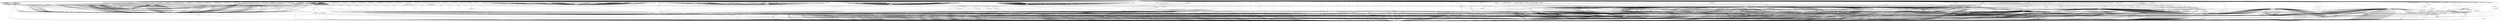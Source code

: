 digraph "Call graph" {
	label="Call graph";

	Node0x806c719a0 [shape=record,label="{external node}"];
	Node0x806c719a0 -> Node0x806c71a30;
	Node0x806c719a0 -> Node0x806c71b50;
	Node0x806c719a0 -> Node0x806c71a90;
	Node0x806c719a0 -> Node0x806c71af0;
	Node0x806c719a0 -> Node0x806c71bb0;
	Node0x806c719a0 -> Node0x806c71c10;
	Node0x806c719a0 -> Node0x806c71c70;
	Node0x806c719a0 -> Node0x806c71cd0;
	Node0x806c719a0 -> Node0x806c71d30;
	Node0x806c719a0 -> Node0x806c71d90;
	Node0x806c719a0 -> Node0x806c71df0;
	Node0x806c719a0 -> Node0x806c71e50;
	Node0x806c719a0 -> Node0x806c71eb0;
	Node0x806c719a0 -> Node0x806c71f10;
	Node0x806c719a0 -> Node0x806c71f70;
	Node0x806c719a0 -> Node0x806c71fd0;
	Node0x806c719a0 -> Node0x806adb030;
	Node0x806c719a0 -> Node0x806adb090;
	Node0x806c719a0 -> Node0x806adb0f0;
	Node0x806c719a0 -> Node0x806adb150;
	Node0x806c719a0 -> Node0x806adb1b0;
	Node0x806c719a0 -> Node0x806adb210;
	Node0x806c719a0 -> Node0x806adb270;
	Node0x806c719a0 -> Node0x806adb2d0;
	Node0x806c719a0 -> Node0x806adb330;
	Node0x806c719a0 -> Node0x806adb390;
	Node0x806c719a0 -> Node0x806adb3f0;
	Node0x806c719a0 -> Node0x806adb450;
	Node0x806c719a0 -> Node0x806adb4b0;
	Node0x806c719a0 -> Node0x806adb510;
	Node0x806c719a0 -> Node0x806adb570;
	Node0x806c719a0 -> Node0x806adb5d0;
	Node0x806c719a0 -> Node0x806adb630;
	Node0x806c719a0 -> Node0x806adb7b0;
	Node0x806c719a0 -> Node0x806adb810;
	Node0x806c719a0 -> Node0x806adb8d0;
	Node0x806c719a0 -> Node0x806adb870;
	Node0x806c719a0 -> Node0x806adb6f0;
	Node0x806c719a0 -> Node0x806adb750;
	Node0x806c719a0 -> Node0x806adb990;
	Node0x806c719a0 -> Node0x806adb9f0;
	Node0x806c719a0 -> Node0x806adba50;
	Node0x806c719a0 -> Node0x806adbab0;
	Node0x806c719a0 -> Node0x806adbb10;
	Node0x806c719a0 -> Node0x806adbb70;
	Node0x806c719a0 -> Node0x806adbbd0;
	Node0x806c719a0 -> Node0x806adbc30;
	Node0x806c719a0 -> Node0x806adbc90;
	Node0x806c719a0 -> Node0x806adbcf0;
	Node0x806c719a0 -> Node0x806adbd50;
	Node0x806c719a0 -> Node0x806adbdb0;
	Node0x806c719a0 -> Node0x806adbe10;
	Node0x806c719a0 -> Node0x806adbe70;
	Node0x806c719a0 -> Node0x806adbed0;
	Node0x806c719a0 -> Node0x806adbf30;
	Node0x806c719a0 -> Node0x806adbf90;
	Node0x806c719a0 -> Node0x806adbff0;
	Node0x806c719a0 -> Node0x806adc050;
	Node0x806c719a0 -> Node0x806adc0b0;
	Node0x806c719a0 -> Node0x806adc110;
	Node0x806c719a0 -> Node0x806adc170;
	Node0x806c719a0 -> Node0x806adc1d0;
	Node0x806c719a0 -> Node0x806adc230;
	Node0x806c719a0 -> Node0x806adc290;
	Node0x806c719a0 -> Node0x806adc2f0;
	Node0x806c719a0 -> Node0x806adc3b0;
	Node0x806c719a0 -> Node0x806adc410;
	Node0x806c719a0 -> Node0x806adc470;
	Node0x806c719a0 -> Node0x806adc4d0;
	Node0x806c719a0 -> Node0x806adc530;
	Node0x806c719a0 -> Node0x806adc590;
	Node0x806c719a0 -> Node0x806adc5f0;
	Node0x806c719a0 -> Node0x806adc650;
	Node0x806c719a0 -> Node0x806adc710;
	Node0x806c719a0 -> Node0x806adc770;
	Node0x806c719a0 -> Node0x806adc7d0;
	Node0x806c719a0 -> Node0x806adc6b0;
	Node0x806c719a0 -> Node0x806adc830;
	Node0x806c719a0 -> Node0x806adc890;
	Node0x806c719a0 -> Node0x806adc8f0;
	Node0x806c719a0 -> Node0x806adc950;
	Node0x806c719a0 -> Node0x806adc9b0;
	Node0x806c719a0 -> Node0x806adca10;
	Node0x806c719a0 -> Node0x806adca70;
	Node0x806c719a0 -> Node0x806adcad0;
	Node0x806c719a0 -> Node0x806adcb30;
	Node0x806c719a0 -> Node0x806adcb90;
	Node0x806c719a0 -> Node0x806adcbf0;
	Node0x806c719a0 -> Node0x806adcc50;
	Node0x806c719a0 -> Node0x806adccb0;
	Node0x806c719a0 -> Node0x806adcd10;
	Node0x806c719a0 -> Node0x806adcd70;
	Node0x806c719a0 -> Node0x806adcdd0;
	Node0x806c719a0 -> Node0x806adce30;
	Node0x806c719a0 -> Node0x806adcef0;
	Node0x806c719a0 -> Node0x806adcfb0;
	Node0x806c719a0 -> Node0x806add070;
	Node0x806c719a0 -> Node0x806add130;
	Node0x806c719a0 -> Node0x806add190;
	Node0x806c719a0 -> Node0x806add1f0;
	Node0x806c719a0 -> Node0x806add250;
	Node0x806c719a0 -> Node0x806add2b0;
	Node0x806c719a0 -> Node0x806add310;
	Node0x806c719a0 -> Node0x806add370;
	Node0x806c719a0 -> Node0x806add3d0;
	Node0x806c719a0 -> Node0x806add430;
	Node0x806c719a0 -> Node0x806add490;
	Node0x806c719a0 -> Node0x806add4f0;
	Node0x806c719a0 -> Node0x806add550;
	Node0x806c719a0 -> Node0x806add5b0;
	Node0x806c719a0 -> Node0x806add610;
	Node0x806c719a0 -> Node0x806add670;
	Node0x806c719a0 -> Node0x806add6d0;
	Node0x806c719a0 -> Node0x806add730;
	Node0x806c719a0 -> Node0x806add790;
	Node0x806c719a0 -> Node0x806add7f0;
	Node0x806c719a0 -> Node0x806add850;
	Node0x806c719a0 -> Node0x806add8b0;
	Node0x806c719a0 -> Node0x806add970;
	Node0x806c719a0 -> Node0x806add9d0;
	Node0x806c719a0 -> Node0x806adda30;
	Node0x806c719a0 -> Node0x806adda90;
	Node0x806c719a0 -> Node0x806addb50;
	Node0x806c719a0 -> Node0x806addbb0;
	Node0x806c719a0 -> Node0x806addc10;
	Node0x806c719a0 -> Node0x806addc70;
	Node0x806c719a0 -> Node0x806addcd0;
	Node0x806c719a0 -> Node0x806addd30;
	Node0x806c719a0 -> Node0x806addd90;
	Node0x806c719a0 -> Node0x806adddf0;
	Node0x806c719a0 -> Node0x806adde50;
	Node0x806c719a0 -> Node0x806addeb0;
	Node0x806c719a0 -> Node0x806addf10;
	Node0x806c719a0 -> Node0x806addf70;
	Node0x806c719a0 -> Node0x806addfd0;
	Node0x806c719a0 -> Node0x805692030;
	Node0x806c719a0 -> Node0x805692090;
	Node0x806c719a0 -> Node0x8056920f0;
	Node0x806c719a0 -> Node0x805692150;
	Node0x806c719a0 -> Node0x8056921b0;
	Node0x806c719a0 -> Node0x805692210;
	Node0x806c719a0 -> Node0x805692270;
	Node0x806c719a0 -> Node0x8056922d0;
	Node0x806c719a0 -> Node0x805692330;
	Node0x806c719a0 -> Node0x805692390;
	Node0x806c719a0 -> Node0x8056923f0;
	Node0x806c719a0 -> Node0x805692450;
	Node0x806c719a0 -> Node0x8056924b0;
	Node0x806c719a0 -> Node0x805692510;
	Node0x806c719a0 -> Node0x805692570;
	Node0x806c719a0 -> Node0x8056925d0;
	Node0x806c719a0 -> Node0x805692630;
	Node0x806c719a0 -> Node0x805692690;
	Node0x806c719a0 -> Node0x8056926f0;
	Node0x806c719a0 -> Node0x805692750;
	Node0x806c719a0 -> Node0x8056927b0;
	Node0x806c719a0 -> Node0x805692810;
	Node0x806c719a0 -> Node0x805692870;
	Node0x806c719a0 -> Node0x8056928d0;
	Node0x806c719a0 -> Node0x805692930;
	Node0x806c719a0 -> Node0x805692990;
	Node0x806c719a0 -> Node0x8056929f0;
	Node0x806c719a0 -> Node0x805692a50;
	Node0x806c719a0 -> Node0x805692ab0;
	Node0x806c719a0 -> Node0x805692b10;
	Node0x806c719a0 -> Node0x805692b70;
	Node0x806c719a0 -> Node0x805692bd0;
	Node0x806c719a0 -> Node0x805692c30;
	Node0x806c719a0 -> Node0x805692c90;
	Node0x806c719a0 -> Node0x805692cf0;
	Node0x806c719a0 -> Node0x805692d50;
	Node0x806c719a0 -> Node0x805692db0;
	Node0x806c719a0 -> Node0x805692e10;
	Node0x806c719a0 -> Node0x805692e70;
	Node0x806c719a0 -> Node0x805692ed0;
	Node0x806c719a0 -> Node0x805692f30;
	Node0x806c719a0 -> Node0x805692f90;
	Node0x806c719a0 -> Node0x805692ff0;
	Node0x806c719a0 -> Node0x805693050;
	Node0x806c719a0 -> Node0x8056930b0;
	Node0x806c719a0 -> Node0x805693110;
	Node0x806c719a0 -> Node0x805693170;
	Node0x806c719a0 -> Node0x8056931d0;
	Node0x806c719a0 -> Node0x805693230;
	Node0x806c719a0 -> Node0x805693290;
	Node0x806c719a0 -> Node0x8056932f0;
	Node0x806c719a0 -> Node0x805693350;
	Node0x806c719a0 -> Node0x8056933b0;
	Node0x806c719a0 -> Node0x805693410;
	Node0x806c719a0 -> Node0x805693470;
	Node0x806c719a0 -> Node0x8056934d0;
	Node0x806c719a0 -> Node0x805693530;
	Node0x806c719a0 -> Node0x805693590;
	Node0x806c719a0 -> Node0x8056935f0;
	Node0x806c719a0 -> Node0x805693650;
	Node0x806c719a0 -> Node0x8056936b0;
	Node0x806c719a0 -> Node0x805693710;
	Node0x806c719a0 -> Node0x805693770;
	Node0x806c719a0 -> Node0x805693830;
	Node0x806c719a0 -> Node0x805693890;
	Node0x806c719a0 -> Node0x805693950;
	Node0x806c719a0 -> Node0x8056939b0;
	Node0x806c719a0 -> Node0x8056938f0;
	Node0x806c719a0 -> Node0x805693a10;
	Node0x806c719a0 -> Node0x805693a70;
	Node0x806c719a0 -> Node0x805693ad0;
	Node0x806c719a0 -> Node0x805693b30;
	Node0x806c719a0 -> Node0x805693b90;
	Node0x806c719a0 -> Node0x805693bf0;
	Node0x806c719a0 -> Node0x805693c50;
	Node0x806c719a0 -> Node0x805693cb0;
	Node0x806c719a0 -> Node0x805693d10;
	Node0x806c719a0 -> Node0x805693d70;
	Node0x806c719a0 -> Node0x805693dd0;
	Node0x806c719a0 -> Node0x805693e30;
	Node0x806c719a0 -> Node0x805693e90;
	Node0x806c719a0 -> Node0x805693ef0;
	Node0x806c719a0 -> Node0x805693f50;
	Node0x806c719a0 -> Node0x805694010;
	Node0x806c719a0 -> Node0x8056940d0;
	Node0x806c719a0 -> Node0x805694190;
	Node0x806c719a0 -> Node0x805694250;
	Node0x806c719a0 -> Node0x8056942b0;
	Node0x806c719a0 -> Node0x805694310;
	Node0x806c719a0 -> Node0x805694370;
	Node0x806c719a0 -> Node0x8056943d0;
	Node0x806c719a0 -> Node0x805694430;
	Node0x806c719a0 -> Node0x805694490;
	Node0x806c719a0 -> Node0x8056944f0;
	Node0x806c719a0 -> Node0x805694550;
	Node0x806c719a0 -> Node0x8056945b0;
	Node0x806c719a0 -> Node0x805694610;
	Node0x806c719a0 -> Node0x805694670;
	Node0x806c719a0 -> Node0x8056946d0;
	Node0x806c719a0 -> Node0x805694730;
	Node0x806c719a0 -> Node0x805694790;
	Node0x806c719a0 -> Node0x8056947f0;
	Node0x806c719a0 -> Node0x805694850;
	Node0x806c719a0 -> Node0x8056948b0;
	Node0x806c719a0 -> Node0x805694910;
	Node0x806c719a0 -> Node0x805694970;
	Node0x806c719a0 -> Node0x8056949d0;
	Node0x806c719a0 -> Node0x805694a90;
	Node0x806c719a0 -> Node0x805694af0;
	Node0x806c719a0 -> Node0x805694b50;
	Node0x806c719a0 -> Node0x805694bb0;
	Node0x806c719a0 -> Node0x805694c10;
	Node0x806c719a0 -> Node0x805694c70;
	Node0x806c719a0 -> Node0x805694cd0;
	Node0x806c719a0 -> Node0x805694d30;
	Node0x806c719a0 -> Node0x805694d90;
	Node0x806c719a0 -> Node0x805694df0;
	Node0x806c719a0 -> Node0x805694e50;
	Node0x806c719a0 -> Node0x805694eb0;
	Node0x806c719a0 -> Node0x805694f10;
	Node0x806c719a0 -> Node0x805694f70;
	Node0x806c719a0 -> Node0x805694fd0;
	Node0x806c719a0 -> Node0x805695030;
	Node0x806c719a0 -> Node0x805695090;
	Node0x806c719a0 -> Node0x8056950f0;
	Node0x806c719a0 -> Node0x805695150;
	Node0x806c719a0 -> Node0x8056951b0;
	Node0x806c719a0 -> Node0x805695210;
	Node0x806c719a0 -> Node0x805695270;
	Node0x806c719a0 -> Node0x8056952d0;
	Node0x806c719a0 -> Node0x805695330;
	Node0x806c719a0 -> Node0x805695390;
	Node0x806c719a0 -> Node0x8056953f0;
	Node0x806c719a0 -> Node0x805695450;
	Node0x806c719a0 -> Node0x8056954b0;
	Node0x806c719a0 -> Node0x805695510;
	Node0x806c719a0 -> Node0x805695570;
	Node0x806c719a0 -> Node0x8056955d0;
	Node0x806c719a0 -> Node0x805695630;
	Node0x806c719a0 -> Node0x805695690;
	Node0x806c719a0 -> Node0x8056956f0;
	Node0x806c719a0 -> Node0x805695750;
	Node0x806c719a0 -> Node0x8056957b0;
	Node0x806c719a0 -> Node0x805695810;
	Node0x806c719a0 -> Node0x805695870;
	Node0x806c719a0 -> Node0x8056958d0;
	Node0x806c719a0 -> Node0x805695930;
	Node0x806c719a0 -> Node0x805695990;
	Node0x806c719a0 -> Node0x8056959f0;
	Node0x806c719a0 -> Node0x805695a50;
	Node0x806c719a0 -> Node0x805695ab0;
	Node0x806c719a0 -> Node0x805695b10;
	Node0x806c719a0 -> Node0x805695b70;
	Node0x806c719a0 -> Node0x805695bd0;
	Node0x806c719a0 -> Node0x805695c30;
	Node0x806c719a0 -> Node0x805695c90;
	Node0x806c719a0 -> Node0x805695cf0;
	Node0x806c719a0 -> Node0x805695d50;
	Node0x806c719a0 -> Node0x805695db0;
	Node0x806c719a0 -> Node0x805695e10;
	Node0x806c719a0 -> Node0x805695e70;
	Node0x806c719a0 -> Node0x805695ed0;
	Node0x806c719a0 -> Node0x805695f30;
	Node0x806c719a0 -> Node0x805695f90;
	Node0x806c719a0 -> Node0x805695ff0;
	Node0x806c719a0 -> Node0x805696050;
	Node0x806c719a0 -> Node0x8056960b0;
	Node0x806c719a0 -> Node0x805696110;
	Node0x806c719a0 -> Node0x805696170;
	Node0x806c719a0 -> Node0x8056961d0;
	Node0x806c719a0 -> Node0x805696230;
	Node0x806c719a0 -> Node0x805696290;
	Node0x806c719a0 -> Node0x8056962f0;
	Node0x806c719a0 -> Node0x805696350;
	Node0x806c719a0 -> Node0x8056963b0;
	Node0x806c719a0 -> Node0x805696410;
	Node0x806c719a0 -> Node0x805696470;
	Node0x806c719a0 -> Node0x8056964d0;
	Node0x806c719a0 -> Node0x805696530;
	Node0x806c719a0 -> Node0x805696590;
	Node0x806c719a0 -> Node0x8056965f0;
	Node0x806c719a0 -> Node0x805696650;
	Node0x806c719a0 -> Node0x8056966b0;
	Node0x806c719a0 -> Node0x805696710;
	Node0x806c719a0 -> Node0x805696770;
	Node0x806c719a0 -> Node0x8056967d0;
	Node0x806c719a0 -> Node0x805696830;
	Node0x806c719a0 -> Node0x805696890;
	Node0x806c719a0 -> Node0x8056968f0;
	Node0x806c719a0 -> Node0x805696950;
	Node0x806c719a0 -> Node0x8056969b0;
	Node0x806c719a0 -> Node0x805696a10;
	Node0x806c719a0 -> Node0x805696a70;
	Node0x806c719a0 -> Node0x805696ad0;
	Node0x806c719a0 -> Node0x805696b30;
	Node0x806c719a0 -> Node0x805696b90;
	Node0x806c719a0 -> Node0x805696bf0;
	Node0x806c719a0 -> Node0x805696c50;
	Node0x806c719a0 -> Node0x805696cb0;
	Node0x806c719a0 -> Node0x805696d10;
	Node0x806c719a0 -> Node0x805696d70;
	Node0x806c719a0 -> Node0x805696dd0;
	Node0x806c719a0 -> Node0x805696e30;
	Node0x806c719a0 -> Node0x805696e90;
	Node0x806c719a0 -> Node0x805696ef0;
	Node0x806c719a0 -> Node0x805696f50;
	Node0x806c719a0 -> Node0x805696fb0;
	Node0x806c719a0 -> Node0x805697010;
	Node0x806c719a0 -> Node0x805697070;
	Node0x806c719a0 -> Node0x8056970d0;
	Node0x806c719a0 -> Node0x805697130;
	Node0x806c719a0 -> Node0x805697190;
	Node0x806c719a0 -> Node0x8056971f0;
	Node0x806c719a0 -> Node0x805697250;
	Node0x806c719a0 -> Node0x8056972b0;
	Node0x806c719a0 -> Node0x805697310;
	Node0x806c719a0 -> Node0x805697370;
	Node0x806c719a0 -> Node0x8056973d0;
	Node0x806c719a0 -> Node0x805697430;
	Node0x806c719a0 -> Node0x805697490;
	Node0x806c719a0 -> Node0x8056974f0;
	Node0x806c719a0 -> Node0x805697550;
	Node0x806c719a0 -> Node0x8056975b0;
	Node0x806c719a0 -> Node0x805697610;
	Node0x806c719a0 -> Node0x805697670;
	Node0x806c719a0 -> Node0x8056976d0;
	Node0x806c719a0 -> Node0x805697730;
	Node0x806c719a0 -> Node0x805697790;
	Node0x806c719a0 -> Node0x8056977f0;
	Node0x806c719a0 -> Node0x805697850;
	Node0x806c719a0 -> Node0x8056978b0;
	Node0x806c719a0 -> Node0x805697910;
	Node0x806c719a0 -> Node0x8056979d0;
	Node0x806c719a0 -> Node0x805697a90;
	Node0x806c719a0 -> Node0x805697af0;
	Node0x806c719a0 -> Node0x805697b50;
	Node0x806c719a0 -> Node0x805697bb0;
	Node0x806c719a0 -> Node0x805697c10;
	Node0x806c719a0 -> Node0x805697c70;
	Node0x806c719a0 -> Node0x805697cd0;
	Node0x806c719a0 -> Node0x805697d30;
	Node0x806c719a0 -> Node0x805697d90;
	Node0x806c719a0 -> Node0x805697df0;
	Node0x806c719a0 -> Node0x805697e50;
	Node0x806c719a0 -> Node0x805697eb0;
	Node0x806c719a0 -> Node0x805697f10;
	Node0x806c719a0 -> Node0x805697f70;
	Node0x806c719a0 -> Node0x805697fd0;
	Node0x806c719a0 -> Node0x8056a2030;
	Node0x806c719a0 -> Node0x8056a2150;
	Node0x806c719a0 -> Node0x8056a21b0;
	Node0x806c719a0 -> Node0x8056a2210;
	Node0x806c719a0 -> Node0x8056a2270;
	Node0x806c719a0 -> Node0x8056a22d0;
	Node0x806c719a0 -> Node0x8056a2330;
	Node0x806c719a0 -> Node0x8056a23f0;
	Node0x806c719a0 -> Node0x8056a2450;
	Node0x806c719a0 -> Node0x8056a24b0;
	Node0x806c719a0 -> Node0x8056a2510;
	Node0x806c719a0 -> Node0x8056a25d0;
	Node0x806c719a0 -> Node0x8056a2630;
	Node0x806c719a0 -> Node0x8056a2690;
	Node0x806c719a0 -> Node0x8056a26f0;
	Node0x806c719a0 -> Node0x8056a2750;
	Node0x806c719a0 -> Node0x8056a27b0;
	Node0x806c719a0 -> Node0x8056a2810;
	Node0x806c719a0 -> Node0x8056a2870;
	Node0x806c719a0 -> Node0x8056a28d0;
	Node0x806c719a0 -> Node0x8056a2930;
	Node0x806c719a0 -> Node0x8056a2990;
	Node0x806c719a0 -> Node0x8056a29f0;
	Node0x806c719a0 -> Node0x8056a2a50;
	Node0x806c719a0 -> Node0x8056a2ab0;
	Node0x806c719a0 -> Node0x8056a2b10;
	Node0x806c719a0 -> Node0x8056a2b70;
	Node0x806c719a0 -> Node0x8056a2bd0;
	Node0x806c719a0 -> Node0x8056a2c30;
	Node0x806c719a0 -> Node0x8056a2c90;
	Node0x806c719a0 -> Node0x8056a2cf0;
	Node0x806c719a0 -> Node0x8056a2d50;
	Node0x806c719a0 -> Node0x8056a2e10;
	Node0x806c719a0 -> Node0x8056a2e70;
	Node0x806c719a0 -> Node0x8056a2ed0;
	Node0x806c719a0 -> Node0x8056a2f30;
	Node0x806c719a0 -> Node0x8056a2f90;
	Node0x806c719a0 -> Node0x8056a2ff0;
	Node0x806c719a0 -> Node0x8056a3050;
	Node0x806c719a0 -> Node0x8056a30b0;
	Node0x806c719a0 -> Node0x8056a3110;
	Node0x806c719a0 -> Node0x8056a3170;
	Node0x806c719a0 -> Node0x8056a31d0;
	Node0x806c719a0 -> Node0x8056a3230;
	Node0x806c719a0 -> Node0x8056a3290;
	Node0x806c719a0 -> Node0x8056a32f0;
	Node0x806c719a0 -> Node0x8056a3350;
	Node0x806c719a0 -> Node0x8056a33b0;
	Node0x806c719a0 -> Node0x8056a3410;
	Node0x806c719a0 -> Node0x8056a3470;
	Node0x806c719a0 -> Node0x8056a34d0;
	Node0x806c719a0 -> Node0x8056a3530;
	Node0x806c719a0 -> Node0x8056a3590;
	Node0x806c719a0 -> Node0x8056a35f0;
	Node0x806c719a0 -> Node0x8056a3650;
	Node0x806c719a0 -> Node0x8056a36b0;
	Node0x806c719a0 -> Node0x8056a3710;
	Node0x806c719a0 -> Node0x8056a3770;
	Node0x806c719a0 -> Node0x8056a37d0;
	Node0x806c719a0 -> Node0x8056a3830;
	Node0x806c719a0 -> Node0x8056a3890;
	Node0x806c719a0 -> Node0x8056a38f0;
	Node0x806c719a0 -> Node0x8056a39b0;
	Node0x806c719a0 -> Node0x8056a3a10;
	Node0x806c719a0 -> Node0x8056a3a70;
	Node0x806c719a0 -> Node0x8056a3ad0;
	Node0x806c719a0 -> Node0x8056a3b30;
	Node0x806c719a0 -> Node0x8056a3b90;
	Node0x806c719a0 -> Node0x8056a3bf0;
	Node0x806c719a0 -> Node0x8056a3c50;
	Node0x806c719a0 -> Node0x8056a3cb0;
	Node0x806c719a0 -> Node0x8056a3d10;
	Node0x806c719a0 -> Node0x8056a3d70;
	Node0x806c719a0 -> Node0x8056a3dd0;
	Node0x806c719a0 -> Node0x8056a3e30;
	Node0x806c719a0 -> Node0x8056a3e90;
	Node0x806c719a0 -> Node0x8056a3ef0;
	Node0x806c719a0 -> Node0x8056a3f50;
	Node0x806c719a0 -> Node0x8056a3fb0;
	Node0x806c719a0 -> Node0x8056a4010;
	Node0x806c719a0 -> Node0x8056a4070;
	Node0x806c719a0 -> Node0x8056a40d0;
	Node0x806c719a0 -> Node0x8056a4130;
	Node0x806c719a0 -> Node0x8056a4190;
	Node0x806c719a0 -> Node0x8056a41f0;
	Node0x806c719a0 -> Node0x8056a4250;
	Node0x806c719a0 -> Node0x8056a42b0;
	Node0x806c719a0 -> Node0x8056a4310;
	Node0x806c719a0 -> Node0x8056a4370;
	Node0x806c719a0 -> Node0x8056a43d0;
	Node0x806c719a0 -> Node0x8056a4430;
	Node0x806c719a0 -> Node0x8056a4490;
	Node0x806c719a0 -> Node0x8056a44f0;
	Node0x806c719a0 -> Node0x8056a4550;
	Node0x806c719a0 -> Node0x8056a45b0;
	Node0x806c719a0 -> Node0x8056a4610;
	Node0x806c719a0 -> Node0x8056a4670;
	Node0x806c719a0 -> Node0x8056a46d0;
	Node0x806c719a0 -> Node0x8056a4730;
	Node0x806c719a0 -> Node0x8056a4790;
	Node0x806c719a0 -> Node0x8056a4850;
	Node0x806c719a0 -> Node0x8056a48b0;
	Node0x806c719a0 -> Node0x8056a4910;
	Node0x806c719a0 -> Node0x8056a4970;
	Node0x806c719a0 -> Node0x8056a49d0;
	Node0x806c719a0 -> Node0x8056a4af0;
	Node0x806c719a0 -> Node0x8056a4bb0;
	Node0x806c719a0 -> Node0x8056a4c10;
	Node0x806c719a0 -> Node0x8056a4c70;
	Node0x806c719a0 -> Node0x8056a4cd0;
	Node0x806c719a0 -> Node0x8056a4d30;
	Node0x806c719a0 -> Node0x8056a4d90;
	Node0x806c719a0 -> Node0x8056a4df0;
	Node0x806c719a0 -> Node0x8056a4e50;
	Node0x806c719a0 -> Node0x8056a4eb0;
	Node0x806c719a0 -> Node0x8056a4f10;
	Node0x806c719a0 -> Node0x8056a4f70;
	Node0x806c719a0 -> Node0x8056a4fd0;
	Node0x806c719a0 -> Node0x8056b0030;
	Node0x806c719a0 -> Node0x8056b0090;
	Node0x806c719a0 -> Node0x8056b00f0;
	Node0x806c719a0 -> Node0x8056b0150;
	Node0x806c719a0 -> Node0x8056b01b0;
	Node0x806c719a0 -> Node0x8056b0210;
	Node0x806c719a0 -> Node0x8056b0270;
	Node0x806c719a0 -> Node0x8056b02d0;
	Node0x806c719a0 -> Node0x8056b0330;
	Node0x806c719a0 -> Node0x8056b0390;
	Node0x806c719a0 -> Node0x8056b03f0;
	Node0x806c719a0 -> Node0x8056b0450;
	Node0x806c719a0 -> Node0x8056b04b0;
	Node0x806c719a0 -> Node0x8056b0510;
	Node0x806c719a0 -> Node0x8056b0570;
	Node0x806c719a0 -> Node0x8056b05d0;
	Node0x806c719a0 -> Node0x8056b0630;
	Node0x806c719a0 -> Node0x8056b0690;
	Node0x806c719a0 -> Node0x8056b06f0;
	Node0x806c719a0 -> Node0x8056b0750;
	Node0x806c719a0 -> Node0x8056b07b0;
	Node0x806c719a0 -> Node0x8056b0810;
	Node0x806c719a0 -> Node0x8056b08d0;
	Node0x806c719a0 -> Node0x8056b0930;
	Node0x806c719a0 -> Node0x8056b0990;
	Node0x806c719a0 -> Node0x8056b09f0;
	Node0x806c719a0 -> Node0x8056b0a50;
	Node0x806c719a0 -> Node0x8056b0ab0;
	Node0x806c719a0 -> Node0x8056b0b10;
	Node0x806c719a0 -> Node0x8056b0b70;
	Node0x806c719a0 -> Node0x8056b0cf0;
	Node0x806c719a0 -> Node0x8056b0db0;
	Node0x806c719a0 -> Node0x8056b0f90;
	Node0x806c719a0 -> Node0x8056b0f30;
	Node0x806c719a0 -> Node0x8056b0ff0;
	Node0x806c719a0 -> Node0x8056b1bf0;
	Node0x806c719a0 -> Node0x8056b1e90;
	Node0x806c719a0 -> Node0x8056b1fb0;
	Node0x806c719a0 -> Node0x8056b2010;
	Node0x806c719a0 -> Node0x8056b2070;
	Node0x806c719a0 -> Node0x8056b20d0;
	Node0x806c719a0 -> Node0x8056b2130;
	Node0x806c719a0 -> Node0x8056b2190;
	Node0x806c719a0 -> Node0x8056b0ed0;
	Node0x806c719a0 -> Node0x8056b21f0;
	Node0x806c719a0 -> Node0x8056b2250;
	Node0x806c719a0 -> Node0x8056b22b0;
	Node0x806c719a0 -> Node0x8056b1a70;
	Node0x806c719a0 -> Node0x8056b1cb0;
	Node0x806c719a0 -> Node0x8056b0e70;
	Node0x806c719a0 -> Node0x8056b1a10;
	Node0x806c719a0 -> Node0x8056b0c30;
	Node0x806c719a0 -> Node0x8056b1b30;
	Node0x806c719a0 -> Node0x8056b2310;
	Node0x806c719a0 -> Node0x8056b2610;
	Node0x806c719a0 -> Node0x8056b2670;
	Node0x806c719a0 -> Node0x8056b26d0;
	Node0x806c719a0 -> Node0x8056b2730;
	Node0x806c719a0 -> Node0x8056b2790;
	Node0x806c719a0 -> Node0x8056b27f0;
	Node0x806c719a0 -> Node0x8056b2850;
	Node0x806c719a0 -> Node0x8056b28b0;
	Node0x806c719a0 -> Node0x8056b2910;
	Node0x806c719a0 -> Node0x8056b2970;
	Node0x806c719a0 -> Node0x8056b29d0;
	Node0x806c719a0 -> Node0x8056b2a30;
	Node0x806c719a0 -> Node0x8056b2a90;
	Node0x806c719a0 -> Node0x8056b2af0;
	Node0x806c719a0 -> Node0x8056b2bb0;
	Node0x806c719a0 -> Node0x8056b2c10;
	Node0x806c719a0 -> Node0x8056b0c90;
	Node0x806c719a0 -> Node0x8056b2c70;
	Node0x806c719a0 -> Node0x8056b1ad0;
	Node0x806c719a0 -> Node0x8056b2cd0;
	Node0x806c719a0 -> Node0x8056b1b90;
	Node0x806c719a0 -> Node0x8056b1830;
	Node0x806c719a0 -> Node0x8056b25b0;
	Node0x806c719a0 -> Node0x8056b2d30;
	Node0x806c719a0 -> Node0x8056b1530;
	Node0x806c719a0 -> Node0x8056b0bd0;
	Node0x806c719a0 -> Node0x8056b2d90;
	Node0x806c719a0 -> Node0x8056b2df0;
	Node0x806c719a0 -> Node0x8056b2e50;
	Node0x806c719a0 -> Node0x8056b2eb0;
	Node0x806c719a0 -> Node0x8056b2f10;
	Node0x806c719a0 -> Node0x8056b1dd0;
	Node0x806c719a0 -> Node0x8056b1d70;
	Node0x806c719a0 -> Node0x8056b1e30;
	Node0x806c719a0 -> Node0x8056b1350;
	Node0x806c719a0 -> Node0x8056b13b0;
	Node0x806c719a0 -> Node0x8056b2f70;
	Node0x806c719a0 -> Node0x8056b1d10;
	Node0x806c719a0 -> Node0x8056b2fd0;
	Node0x806c719a0 -> Node0x806c76030;
	Node0x806c719a0 -> Node0x8056b14d0;
	Node0x806c719a0 -> Node0x806c76090;
	Node0x806c719a0 -> Node0x806c760f0;
	Node0x806c719a0 -> Node0x8056b2370;
	Node0x806c719a0 -> Node0x8056b2430;
	Node0x806c719a0 -> Node0x8056b23d0;
	Node0x806c719a0 -> Node0x8056b2490;
	Node0x806c719a0 -> Node0x8056b24f0;
	Node0x806c719a0 -> Node0x806c76150;
	Node0x806c719a0 -> Node0x806c761b0;
	Node0x806c719a0 -> Node0x806c76210;
	Node0x806c719a0 -> Node0x806c76270;
	Node0x806c719a0 -> Node0x806c762d0;
	Node0x806c719a0 -> Node0x806c76330;
	Node0x806c719a0 -> Node0x806c76390;
	Node0x806c719a0 -> Node0x806c763f0;
	Node0x806c719a0 -> Node0x806c76450;
	Node0x806c719a0 -> Node0x806c764b0;
	Node0x806c719a0 -> Node0x8056b1470;
	Node0x806c719a0 -> Node0x8056b1c50;
	Node0x806c719a0 -> Node0x806c76510;
	Node0x806c719a0 -> Node0x8056b1230;
	Node0x806c719a0 -> Node0x8056b1290;
	Node0x806c719a0 -> Node0x8056b12f0;
	Node0x806c719a0 -> Node0x8056b1f50;
	Node0x806c719a0 -> Node0x8056b1ef0;
	Node0x806c719a0 -> Node0x806c76570;
	Node0x806c719a0 -> Node0x806c765d0;
	Node0x806c719a0 -> Node0x806c76630;
	Node0x806c719a0 -> Node0x806c76690;
	Node0x806c719a0 -> Node0x806c766f0;
	Node0x806c719a0 -> Node0x806c76750;
	Node0x806c719a0 -> Node0x806c767b0;
	Node0x806c719a0 -> Node0x806c76810;
	Node0x806c719a0 -> Node0x806c76870;
	Node0x806c719a0 -> Node0x806c768d0;
	Node0x806c719a0 -> Node0x806c76930;
	Node0x806c719a0 -> Node0x806c76990;
	Node0x806c719a0 -> Node0x806c76a50;
	Node0x806c719a0 -> Node0x806c76ab0;
	Node0x806c719a0 -> Node0x806c76b70;
	Node0x806c719a0 -> Node0x806c76c90;
	Node0x806c719a0 -> Node0x806c76cf0;
	Node0x806c719a0 -> Node0x806c76d50;
	Node0x806c719a0 -> Node0x806c76db0;
	Node0x806c719a0 -> Node0x806c76e10;
	Node0x806c719a0 -> Node0x806c76f90;
	Node0x806c719a0 -> Node0x806c77050;
	Node0x806c719a0 -> Node0x806c770b0;
	Node0x806c719a0 -> Node0x806c77230;
	Node0x806c719a0 -> Node0x806c76b10;
	Node0x806c719a0 -> Node0x806c76ff0;
	Node0x806c719a0 -> Node0x806c76f30;
	Node0x806c719a0 -> Node0x806c77410;
	Node0x806c719a0 -> Node0x806c77470;
	Node0x806c719a0 -> Node0x806c774d0;
	Node0x806c719a0 -> Node0x806c76ed0;
	Node0x806c719a0 -> Node0x806c769f0;
	Node0x806c719a0 -> Node0x806c77590;
	Node0x806c719a0 -> Node0x806c775f0;
	Node0x806c719a0 -> Node0x806c77650;
	Node0x806c719a0 -> Node0x806c776b0;
	Node0x806c719a0 -> Node0x806c77770;
	Node0x806c719a0 -> Node0x806c777d0;
	Node0x806c719a0 -> Node0x806c77830;
	Node0x806c719a0 -> Node0x806c77890;
	Node0x806c719a0 -> Node0x806c778f0;
	Node0x806c719a0 -> Node0x806c77710;
	Node0x806c719a0 -> Node0x806c77950;
	Node0x806c719a0 -> Node0x806c779b0;
	Node0x806c719a0 -> Node0x806c77a10;
	Node0x806c719a0 -> Node0x806c77a70;
	Node0x806c719a0 -> Node0x806c77ad0;
	Node0x806c719a0 -> Node0x806c77b30;
	Node0x806c719a0 -> Node0x806c77b90;
	Node0x806c719a0 -> Node0x806c77bf0;
	Node0x806c719a0 -> Node0x806c77c50;
	Node0x806c719a0 -> Node0x806c77cb0;
	Node0x806c719a0 -> Node0x806c77d10;
	Node0x806c719a0 -> Node0x806c77d70;
	Node0x806c719a0 -> Node0x806c77350;
	Node0x806c719a0 -> Node0x806c77dd0;
	Node0x806c719a0 -> Node0x806c77e30;
	Node0x806c719a0 -> Node0x806c77e90;
	Node0x806c719a0 -> Node0x806c77ef0;
	Node0x806c719a0 -> Node0x806c77f50;
	Node0x806c719a0 -> Node0x806c77fb0;
	Node0x806c719a0 -> Node0x806c78010;
	Node0x806c719a0 -> Node0x806c77170;
	Node0x806c719a0 -> Node0x806c78070;
	Node0x806c719a0 -> Node0x806c780d0;
	Node0x806c719a0 -> Node0x806c78130;
	Node0x806c719a0 -> Node0x806c78190;
	Node0x806c719a0 -> Node0x806c781f0;
	Node0x806c719a0 -> Node0x806c771d0;
	Node0x806c719a0 -> Node0x806c76bd0;
	Node0x806c719a0 -> Node0x806c76c30;
	Node0x806c719a0 -> Node0x806c78250;
	Node0x806c719a0 -> Node0x806c78370;
	Node0x806c71a30 [shape=record,label="{uni_msg_alloc}"];
	Node0x806c71a30 -> Node0x806c71a90;
	Node0x806c71a30 -> Node0x806c71a90;
	Node0x806c71a30 -> Node0x806c71af0;
	Node0x806c71b50 [shape=record,label="{llvm.dbg.value}"];
	Node0x806c71a90 [shape=record,label="{malloc}"];
	Node0x806c71a90 -> Node0x806c719d0;
	Node0x806c71af0 [shape=record,label="{free}"];
	Node0x806c71af0 -> Node0x806c719d0;
	Node0x806c71bb0 [shape=record,label="{uni_msg_destroy}"];
	Node0x806c71bb0 -> Node0x806c71af0;
	Node0x806c71bb0 -> Node0x806c71af0;
	Node0x806c71c10 [shape=record,label="{uni_msg_extend}"];
	Node0x806c71c10 -> Node0x806c71c70;
	Node0x806c71c10 -> Node0x806c71af0;
	Node0x806c71c10 -> Node0x806c71af0;
	Node0x806c71c70 [shape=record,label="{realloc}"];
	Node0x806c71c70 -> Node0x806c719d0;
	Node0x806c71cd0 [shape=record,label="{uni_msg_append}"];
	Node0x806c71cd0 -> Node0x806c71c70;
	Node0x806c71cd0 -> Node0x806c71af0;
	Node0x806c71cd0 -> Node0x806c71af0;
	Node0x806c71d30 [shape=record,label="{llvm.memcpy.p0i8.p0i8.i64}"];
	Node0x806c71d90 [shape=record,label="{uni_msg_build}"];
	Node0x806c71d90 -> Node0x806c71a90;
	Node0x806c71d90 -> Node0x806c71a90;
	Node0x806c71d90 -> Node0x806c71af0;
	Node0x806c71df0 [shape=record,label="{llvm.lifetime.start.p0i8}"];
	Node0x806c71e50 [shape=record,label="{llvm.dbg.declare}"];
	Node0x806c71eb0 [shape=record,label="{llvm.va_start}"];
	Node0x806c71f10 [shape=record,label="{llvm.va_end}"];
	Node0x806c71f70 [shape=record,label="{llvm.lifetime.end.p0i8}"];
	Node0x806c71fd0 [shape=record,label="{uni_msg_strip32}"];
	Node0x806c71fd0 -> Node0x806adb030;
	Node0x806c71fd0 -> Node0x806c719d0;
	Node0x806adb030 [shape=record,label="{bcopy}"];
	Node0x806adb030 -> Node0x806c719d0;
	Node0x806adb090 [shape=record,label="{uni_msg_get32}"];
	Node0x806adb090 -> Node0x806adb030;
	Node0x806adb090 -> Node0x806c719d0;
	Node0x806adb0f0 [shape=record,label="{uni_msg_append32}"];
	Node0x806adb0f0 -> Node0x806c71c70;
	Node0x806adb0f0 -> Node0x806c71af0;
	Node0x806adb0f0 -> Node0x806c71af0;
	Node0x806adb0f0 -> Node0x806c719d0;
	Node0x806adb0f0 -> Node0x806adb030;
	Node0x806adb150 [shape=record,label="{uni_msg_append8}"];
	Node0x806adb150 -> Node0x806c71c70;
	Node0x806adb150 -> Node0x806c71af0;
	Node0x806adb150 -> Node0x806c71af0;
	Node0x806adb4b0 [shape=record,label="{strlen}"];
	Node0x806adb4b0 -> Node0x806c719d0;
	Node0x806adb1b0 [shape=record,label="{uni_msg_trail32}"];
	Node0x806adb1b0 -> Node0x806adb030;
	Node0x806adb1b0 -> Node0x806c719d0;
	Node0x806adb210 [shape=record,label="{uni_msg_dup}"];
	Node0x806adb210 -> Node0x806c71a90;
	Node0x806adb210 -> Node0x806c71a90;
	Node0x806adb210 -> Node0x806c71af0;
	Node0x806adb270 [shape=record,label="{uni_msg_prepend}"];
	Node0x806adb270 -> Node0x806c71c10;
	Node0x806adb2d0 [shape=record,label="{uni_str2nsap}"];
	Node0x806adb330 [shape=record,label="{uni_nsap2e164}"];
	Node0x806adb390 [shape=record,label="{uni_prefix2str}"];
	Node0x806adb3f0 [shape=record,label="{uni_nsap2str}"];
	Node0x806adb3f0 -> Node0x806adb390;
	Node0x806adb450 [shape=record,label="{uni_e1642nsap}"];
	Node0x806adb450 -> Node0x806adb4b0;
	Node0x806adb510 [shape=record,label="{llvm.memset.p0i8.i64}"];
	Node0x8056a4010 [shape=record,label="{sscop_rec_release_req}"];
	Node0x8056a4010 -> Node0x806c71bb0;
	Node0x8056a4010 -> Node0x806c71af0;
	Node0x8056a4010 -> Node0x8056a2570;
	Node0x8056a4010 -> Node0x806c719d0;
	Node0x8056a4010 -> Node0x806c719d0;
	Node0x8056a4070 [shape=record,label="{sscop_rec_recover}"];
	Node0x8056a4070 -> Node0x806c71bb0;
	Node0x8056a4070 -> Node0x806c71af0;
	Node0x8056a4070 -> Node0x806c719d0;
	Node0x8056a4070 -> Node0x806c719d0;
	Node0x8056a4070 -> Node0x806c719d0;
	Node0x8056a4070 -> Node0x806c719d0;
	Node0x8056a40d0 [shape=record,label="{sscop_rec_sync_req}"];
	Node0x8056a40d0 -> Node0x806c71bb0;
	Node0x8056a40d0 -> Node0x806c71af0;
	Node0x8056a40d0 -> Node0x8056a2090;
	Node0x8056a40d0 -> Node0x8056a2db0;
	Node0x8056a40d0 -> Node0x806c719d0;
	Node0x8056a40d0 -> Node0x806c719d0;
	Node0x8056a4130 [shape=record,label="{sscop_inrec_bgn}"];
	Node0x8056a4130 -> Node0x806c71fd0;
	Node0x8056a4130 -> Node0x806adb1b0;
	Node0x8056a4130 -> Node0x806c719d0;
	Node0x8056a4130 -> Node0x806c71bb0;
	Node0x8056a4130 -> Node0x806c71af0;
	Node0x8056a4130 -> Node0x806c71fd0;
	Node0x8056a4130 -> Node0x806c719d0;
	Node0x8056a4130 -> Node0x806c719d0;
	Node0x8056a4130 -> Node0x806c719d0;
	Node0x8056a4130 -> Node0x806c71bb0;
	Node0x8056a4130 -> Node0x806c71af0;
	Node0x8056a4190 [shape=record,label="{sscop_inrec_bgak}"];
	Node0x8056a4190 -> Node0x806c719d0;
	Node0x8056a4190 -> Node0x806c71bb0;
	Node0x8056a4190 -> Node0x806c71af0;
	Node0x8056a41f0 [shape=record,label="{sscop_inrec_end}"];
	Node0x8056a41f0 -> Node0x806c71fd0;
	Node0x8056a41f0 -> Node0x806c71fd0;
	Node0x8056a41f0 -> Node0x806c71a30;
	Node0x8056a41f0 -> Node0x806adb0f0;
	Node0x8056a41f0 -> Node0x806adb0f0;
	Node0x8056a41f0 -> Node0x806c719d0;
	Node0x8056a41f0 -> Node0x806c719d0;
	Node0x8056a41f0 -> Node0x806c719d0;
	Node0x8056a41f0 -> Node0x806c71bb0;
	Node0x8056a41f0 -> Node0x806c71af0;
	Node0x8056a4250 [shape=record,label="{sscop_inrec_endak}"];
	Node0x8056a4250 -> Node0x806c719d0;
	Node0x8056a4250 -> Node0x806c719d0;
	Node0x8056a4250 -> Node0x806c71bb0;
	Node0x8056a4250 -> Node0x806c71af0;
	Node0x8056a42b0 [shape=record,label="{sscop_inrec_rs}"];
	Node0x8056a42b0 -> Node0x806c71fd0;
	Node0x8056a42b0 -> Node0x806adb1b0;
	Node0x8056a42b0 -> Node0x806c71bb0;
	Node0x8056a42b0 -> Node0x806c71af0;
	Node0x8056a42b0 -> Node0x806c719d0;
	Node0x8056a42b0 -> Node0x806c71fd0;
	Node0x8056a42b0 -> Node0x806c719d0;
	Node0x8056a42b0 -> Node0x806c719d0;
	Node0x8056a42b0 -> Node0x806c71bb0;
	Node0x8056a42b0 -> Node0x806c71af0;
	Node0x8056a4310 [shape=record,label="{sscop_inrec_rsak}"];
	Node0x8056a4310 -> Node0x806c71bb0;
	Node0x8056a4310 -> Node0x806c71af0;
	Node0x8056a4310 -> Node0x806c719d0;
	Node0x8056a4370 [shape=record,label="{sscop_inrec_bgrej}"];
	Node0x8056a4370 -> Node0x806c719d0;
	Node0x8056a4370 -> Node0x806c719d0;
	Node0x8056a4370 -> Node0x806c71bb0;
	Node0x8056a4370 -> Node0x806c71af0;
	Node0x8056a43d0 [shape=record,label="{sscop_inrec_sd}"];
	Node0x8056a43d0 -> Node0x806c719d0;
	Node0x8056a43d0 -> Node0x806c71bb0;
	Node0x8056a43d0 -> Node0x806c71a30;
	Node0x8056a43d0 -> Node0x806adb0f0;
	Node0x8056a43d0 -> Node0x806adb0f0;
	Node0x8056a43d0 -> Node0x806c719d0;
	Node0x8056a43d0 -> Node0x806c719d0;
	Node0x8056a43d0 -> Node0x806c71bb0;
	Node0x8056a43d0 -> Node0x806c71af0;
	Node0x8056a4430 [shape=record,label="{sscop_inrec_er}"];
	Node0x8056a4430 -> Node0x806c71fd0;
	Node0x8056a4430 -> Node0x806adb1b0;
	Node0x8056a4430 -> Node0x806c719d0;
	Node0x8056a4430 -> Node0x806c71bb0;
	Node0x8056a4430 -> Node0x806c71af0;
	Node0x8056a4490 [shape=record,label="{sscop_inrec_poll}"];
	Node0x8056a4490 -> Node0x806c719d0;
	Node0x8056a4490 -> Node0x806c71bb0;
	Node0x8056a4490 -> Node0x806c71a30;
	Node0x8056a4490 -> Node0x806adb0f0;
	Node0x8056a4490 -> Node0x806adb0f0;
	Node0x8056a4490 -> Node0x806c719d0;
	Node0x8056a4490 -> Node0x806c719d0;
	Node0x8056a4490 -> Node0x806c71bb0;
	Node0x8056a4490 -> Node0x806c71af0;
	Node0x8056a44f0 [shape=record,label="{sscop_inrec_stat}"];
	Node0x8056a44f0 -> Node0x806c719d0;
	Node0x8056a44f0 -> Node0x806c71bb0;
	Node0x8056a44f0 -> Node0x806c71a30;
	Node0x8056a44f0 -> Node0x806adb0f0;
	Node0x8056a44f0 -> Node0x806adb0f0;
	Node0x8056a44f0 -> Node0x806c719d0;
	Node0x8056a44f0 -> Node0x806c719d0;
	Node0x8056a44f0 -> Node0x806c71bb0;
	Node0x8056a44f0 -> Node0x806c71af0;
	Node0x8056a4550 [shape=record,label="{sscop_inrec_ustat}"];
	Node0x8056a4550 -> Node0x806c719d0;
	Node0x8056a4550 -> Node0x806c71bb0;
	Node0x8056a4550 -> Node0x806c71a30;
	Node0x8056a4550 -> Node0x806adb0f0;
	Node0x8056a4550 -> Node0x806adb0f0;
	Node0x8056a4550 -> Node0x806c719d0;
	Node0x8056a4550 -> Node0x806c719d0;
	Node0x8056a4550 -> Node0x806c71bb0;
	Node0x8056a4550 -> Node0x806c71af0;
	Node0x8056a45b0 [shape=record,label="{sscop_inrec_erak}"];
	Node0x8056a45b0 -> Node0x806c719d0;
	Node0x8056a45b0 -> Node0x806c71bb0;
	Node0x8056a45b0 -> Node0x806c71af0;
	Node0x8056a4610 [shape=record,label="{sscop_inrec_pduq}"];
	Node0x8056a4610 -> Node0x806c71a90;
	Node0x8056a4610 -> Node0x806c71bb0;
	Node0x8056a4610 -> Node0x806c71af0;
	Node0x8056a4670 [shape=record,label="{sscop_inrec_release_req}"];
	Node0x8056a4670 -> Node0x806c71bb0;
	Node0x8056a4670 -> Node0x806c71af0;
	Node0x8056a4670 -> Node0x8056a2570;
	Node0x8056a4670 -> Node0x806c719d0;
	Node0x8056a4670 -> Node0x806c719d0;
	Node0x8056a46d0 [shape=record,label="{sscop_inrec_recover}"];
	Node0x8056a46d0 -> Node0x806c71bb0;
	Node0x8056a46d0 -> Node0x806c71af0;
	Node0x8056a46d0 -> Node0x806c71a30;
	Node0x8056a46d0 -> Node0x806adb0f0;
	Node0x8056a46d0 -> Node0x806adb0f0;
	Node0x8056a46d0 -> Node0x806c719d0;
	Node0x8056a46d0 -> Node0x806c719d0;
	Node0x8056a46d0 -> Node0x806c719d0;
	Node0x8056a46d0 -> Node0x806c719d0;
	Node0x8056a46d0 -> Node0x806c719d0;
	Node0x8056a4730 [shape=record,label="{sscop_inrec_sync_req}"];
	Node0x8056a4730 -> Node0x806c71bb0;
	Node0x8056a4730 -> Node0x806c71af0;
	Node0x8056a4730 -> Node0x8056a2090;
	Node0x8056a4730 -> Node0x8056a2db0;
	Node0x8056a4730 -> Node0x806c719d0;
	Node0x8056a4730 -> Node0x806c719d0;
	Node0x8056a4790 [shape=record,label="{sscop_ready_bgn}"];
	Node0x8056a4790 -> Node0x806c71fd0;
	Node0x8056a4790 -> Node0x806adb1b0;
	Node0x8056a4790 -> Node0x806c719d0;
	Node0x8056a4790 -> Node0x806c719d0;
	Node0x8056a4790 -> Node0x8056a2390;
	Node0x8056a4790 -> Node0x806c71bb0;
	Node0x8056a4790 -> Node0x806c71af0;
	Node0x8056a4790 -> Node0x806c71fd0;
	Node0x8056a4790 -> Node0x806c719d0;
	Node0x8056a4790 -> Node0x806c719d0;
	Node0x8056a4790 -> Node0x806c719d0;
	Node0x8056a4790 -> Node0x806c719d0;
	Node0x8056a4790 -> Node0x806c719d0;
	Node0x8056a4790 -> Node0x806c719d0;
	Node0x8056a4790 -> Node0x806c719d0;
	Node0x8056a4790 -> Node0x806c71bb0;
	Node0x8056a4790 -> Node0x806c71af0;
	Node0x8056a4790 -> Node0x8056a47f0;
	Node0x8056a4850 [shape=record,label="{sscop_ready_end}"];
	Node0x8056a4850 -> Node0x806c71fd0;
	Node0x8056a4850 -> Node0x806c71fd0;
	Node0x8056a4850 -> Node0x806c719d0;
	Node0x8056a4850 -> Node0x806c719d0;
	Node0x8056a4850 -> Node0x806c719d0;
	Node0x8056a4850 -> Node0x806c719d0;
	Node0x8056a4850 -> Node0x806c71a30;
	Node0x8056a4850 -> Node0x806adb0f0;
	Node0x8056a4850 -> Node0x806adb0f0;
	Node0x8056a4850 -> Node0x806c719d0;
	Node0x8056a4850 -> Node0x806c719d0;
	Node0x8056a4850 -> Node0x806c719d0;
	Node0x8056a4850 -> Node0x806c71bb0;
	Node0x8056a4850 -> Node0x806c71af0;
	Node0x8056a4850 -> Node0x8056a47f0;
	Node0x8056a48b0 [shape=record,label="{sscop_ready_endak}"];
	Node0x8056a48b0 -> Node0x806c719d0;
	Node0x8056a48b0 -> Node0x806c719d0;
	Node0x8056a48b0 -> Node0x806c719d0;
	Node0x8056a48b0 -> Node0x806c719d0;
	Node0x8056a48b0 -> Node0x806c719d0;
	Node0x8056a48b0 -> Node0x806c719d0;
	Node0x8056a48b0 -> Node0x8056a47f0;
	Node0x8056a48b0 -> Node0x806c71bb0;
	Node0x8056a48b0 -> Node0x806c71af0;
	Node0x8056a4910 [shape=record,label="{sscop_ready_rs}"];
	Node0x8056a4910 -> Node0x806c71fd0;
	Node0x8056a4910 -> Node0x806adb1b0;
	Node0x8056a4910 -> Node0x806c71bb0;
	Node0x8056a4910 -> Node0x806c71af0;
	Node0x8056a4910 -> Node0x806c719d0;
	Node0x8056a4910 -> Node0x806c719d0;
	Node0x8056a4910 -> Node0x806c71a30;
	Node0x8056a4910 -> Node0x806adb0f0;
	Node0x8056a4910 -> Node0x806adb0f0;
	Node0x8056a4910 -> Node0x806c719d0;
	Node0x8056a4910 -> Node0x806c71fd0;
	Node0x8056a4910 -> Node0x806c719d0;
	Node0x8056a4910 -> Node0x806c719d0;
	Node0x8056a4910 -> Node0x806c719d0;
	Node0x8056a4910 -> Node0x806c719d0;
	Node0x8056a4910 -> Node0x806c719d0;
	Node0x8056a4910 -> Node0x806c719d0;
	Node0x8056a4910 -> Node0x806c71bb0;
	Node0x8056a4910 -> Node0x806c71af0;
	Node0x8056a4910 -> Node0x8056a47f0;
	Node0x8056a4970 [shape=record,label="{sscop_ready_bgrej}"];
	Node0x8056a4970 -> Node0x806c719d0;
	Node0x8056a4970 -> Node0x806c719d0;
	Node0x8056a4970 -> Node0x806c719d0;
	Node0x8056a4970 -> Node0x806c719d0;
	Node0x8056a4970 -> Node0x806c719d0;
	Node0x8056a4970 -> Node0x806c719d0;
	Node0x8056a4970 -> Node0x8056a47f0;
	Node0x8056a4970 -> Node0x806c71bb0;
	Node0x8056a4970 -> Node0x806c71af0;
	Node0x8056a49d0 [shape=record,label="{sscop_ready_sd}"];
	Node0x8056a49d0 -> Node0x806c71fd0;
	Node0x8056a49d0 -> Node0x8056a4a30;
	Node0x8056a49d0 -> Node0x806c71bb0;
	Node0x8056a49d0 -> Node0x806c71af0;
	Node0x8056a49d0 -> Node0x806c719d0;
	Node0x8056a49d0 -> Node0x806c71af0;
	Node0x8056a49d0 -> Node0x806c719d0;
	Node0x8056a49d0 -> Node0x806c71af0;
	Node0x8056a49d0 -> Node0x8056a4a30;
	Node0x8056a49d0 -> Node0x806c71bb0;
	Node0x8056a49d0 -> Node0x806c71af0;
	Node0x8056a49d0 -> Node0x806c719d0;
	Node0x8056a49d0 -> Node0x806c719d0;
	Node0x8056a49d0 -> Node0x806c719d0;
	Node0x8056a49d0 -> Node0x806c719d0;
	Node0x8056a49d0 -> Node0x806c719d0;
	Node0x8056a49d0 -> Node0x8056a4a90;
	Node0x8056a4af0 [shape=record,label="{sscop_ready_er}"];
	Node0x8056a4af0 -> Node0x806c71fd0;
	Node0x8056a4af0 -> Node0x806adb1b0;
	Node0x8056a4af0 -> Node0x806c719d0;
	Node0x8056a4af0 -> Node0x806c719d0;
	Node0x8056a4af0 -> Node0x806c71a30;
	Node0x8056a4af0 -> Node0x806adb0f0;
	Node0x8056a4af0 -> Node0x806adb0f0;
	Node0x8056a4af0 -> Node0x806c719d0;
	Node0x8056a4af0 -> Node0x806c719d0;
	Node0x8056a4af0 -> Node0x806c719d0;
	Node0x8056a4af0 -> Node0x806c719d0;
	Node0x8056a4af0 -> Node0x806c719d0;
	Node0x8056a4af0 -> Node0x8056a4b50;
	Node0x8056a4af0 -> Node0x8056a3950;
	Node0x8056a4af0 -> Node0x806c719d0;
	Node0x8056a4af0 -> Node0x806c71bb0;
	Node0x8056a4af0 -> Node0x806c71af0;
	Node0x8056a4bb0 [shape=record,label="{sscop_ready_poll}"];
	Node0x8056a4bb0 -> Node0x806c71fd0;
	Node0x8056a4bb0 -> Node0x806c71fd0;
	Node0x8056a4bb0 -> Node0x806c71bb0;
	Node0x8056a4bb0 -> Node0x806c71af0;
	Node0x8056a4bb0 -> Node0x806c719d0;
	Node0x8056a4bb0 -> Node0x806c719d0;
	Node0x8056a4bb0 -> Node0x806c719d0;
	Node0x8056a4bb0 -> Node0x806c719d0;
	Node0x8056a4bb0 -> Node0x806c719d0;
	Node0x8056a4bb0 -> Node0x8056a4a90;
	Node0x8056a4bb0 -> Node0x806c71bb0;
	Node0x8056a4bb0 -> Node0x806c71af0;
	Node0x8056a4bb0 -> Node0x806c71a30;
	Node0x8056a4bb0 -> Node0x806adb0f0;
	Node0x8056a4bb0 -> Node0x806adb0f0;
	Node0x8056a4bb0 -> Node0x806adb0f0;
	Node0x8056a4bb0 -> Node0x806adb0f0;
	Node0x8056a4bb0 -> Node0x806adb0f0;
	Node0x8056a4bb0 -> Node0x806c719d0;
	Node0x8056a4bb0 -> Node0x806c71a30;
	Node0x8056a4bb0 -> Node0x806adb0f0;
	Node0x8056a4bb0 -> Node0x806adb0f0;
	Node0x8056a4bb0 -> Node0x806adb0f0;
	Node0x8056a4bb0 -> Node0x806adb0f0;
	Node0x8056a4bb0 -> Node0x806adb0f0;
	Node0x8056a4bb0 -> Node0x806c719d0;
	Node0x8056a4c10 [shape=record,label="{sscop_ready_stat}"];
	Node0x8056a4c10 -> Node0x806c71fd0;
	Node0x8056a4c10 -> Node0x806c71fd0;
	Node0x8056a4c10 -> Node0x806c71fd0;
	Node0x8056a4c10 -> Node0x806c71bb0;
	Node0x8056a4c10 -> Node0x806c71af0;
	Node0x8056a4c10 -> Node0x806c719d0;
	Node0x8056a4c10 -> Node0x806c719d0;
	Node0x8056a4c10 -> Node0x806c719d0;
	Node0x8056a4c10 -> Node0x806c719d0;
	Node0x8056a4c10 -> Node0x806c719d0;
	Node0x8056a4c10 -> Node0x8056a4a90;
	Node0x8056a4c10 -> Node0x806c71bb0;
	Node0x8056a4c10 -> Node0x806c71af0;
	Node0x8056a4c10 -> Node0x806c719d0;
	Node0x8056a4c10 -> Node0x806c719d0;
	Node0x8056a4c10 -> Node0x806c719d0;
	Node0x8056a4c10 -> Node0x806c719d0;
	Node0x8056a4c10 -> Node0x806c719d0;
	Node0x8056a4c10 -> Node0x8056a4a90;
	Node0x8056a4c10 -> Node0x806c71bb0;
	Node0x8056a4c10 -> Node0x806c71af0;
	Node0x8056a4c10 -> Node0x806adb090;
	Node0x8056a4c10 -> Node0x806adb090;
	Node0x8056a4c10 -> Node0x806c71a90;
	Node0x8056a4c10 -> Node0x806c71bb0;
	Node0x8056a4c10 -> Node0x806c71af0;
	Node0x8056a4c10 -> Node0x805697970;
	Node0x8056a4c10 -> Node0x806adb090;
	Node0x8056a4c10 -> Node0x806c71bb0;
	Node0x8056a4c10 -> Node0x806c71af0;
	Node0x8056a4c10 -> Node0x806c719d0;
	Node0x8056a4c10 -> Node0x806c71bb0;
	Node0x8056a4c10 -> Node0x806c71af0;
	Node0x8056a4c10 -> Node0x806c719d0;
	Node0x8056a4c10 -> Node0x806c719d0;
	Node0x8056a4c10 -> Node0x806c719d0;
	Node0x8056a4c10 -> Node0x806c719d0;
	Node0x8056a4c10 -> Node0x806c719d0;
	Node0x8056a4c10 -> Node0x806c719d0;
	Node0x8056a4c10 -> Node0x806c719d0;
	Node0x8056a4c10 -> Node0x806c719d0;
	Node0x8056a4c70 [shape=record,label="{sscop_ready_ustat}"];
	Node0x8056a4c70 -> Node0x806c71fd0;
	Node0x8056a4c70 -> Node0x806c71fd0;
	Node0x8056a4c70 -> Node0x806c71fd0;
	Node0x8056a4c70 -> Node0x806c71fd0;
	Node0x8056a4c70 -> Node0x806c71bb0;
	Node0x8056a4c70 -> Node0x806c71af0;
	Node0x8056a4c70 -> Node0x806c71bb0;
	Node0x8056a4c70 -> Node0x806c71af0;
	Node0x8056a4c70 -> Node0x806c71a90;
	Node0x8056a4c70 -> Node0x806c71bb0;
	Node0x8056a4c70 -> Node0x806c71af0;
	Node0x8056a4c70 -> Node0x805697970;
	Node0x8056a4c70 -> Node0x806c719d0;
	Node0x8056a4c70 -> Node0x806c719d0;
	Node0x8056a4c70 -> Node0x806c719d0;
	Node0x8056a4c70 -> Node0x806c719d0;
	Node0x8056a4c70 -> Node0x806c719d0;
	Node0x8056a4c70 -> Node0x806c719d0;
	Node0x8056a4c70 -> Node0x8056a4a90;
	Node0x8056a4cd0 [shape=record,label="{sscop_ready_tpoll}"];
	Node0x8056a4cd0 -> Node0x806c71a30;
	Node0x8056a4cd0 -> Node0x806adb0f0;
	Node0x8056a4cd0 -> Node0x806adb0f0;
	Node0x8056a4cd0 -> Node0x806c719d0;
	Node0x8056a4cd0 -> Node0x806c719d0;
	Node0x8056a4cd0 -> Node0x806c719d0;
	Node0x8056a4cd0 -> Node0x806c719d0;
	Node0x8056a4cd0 -> Node0x806c719d0;
	Node0x8056a4d30 [shape=record,label="{sscop_ready_tka}"];
	Node0x8056a4d30 -> Node0x806c71a30;
	Node0x8056a4d30 -> Node0x806adb0f0;
	Node0x8056a4d30 -> Node0x806adb0f0;
	Node0x8056a4d30 -> Node0x806c719d0;
	Node0x8056a4d30 -> Node0x806c719d0;
	Node0x8056a4d30 -> Node0x806c719d0;
	Node0x8056a4d30 -> Node0x806c719d0;
	Node0x8056a4d30 -> Node0x806c719d0;
	Node0x805693170 [shape=record,label="{uni_ie_print_itu_epstate}"];
	Node0x805693170 -> Node0x806adb690;
	Node0x805693170 -> Node0x806adb930;
	Node0x805693170 -> Node0x806adb750;
	Node0x805693170 -> Node0x806adb750;
	Node0x8056931d0 [shape=record,label="{uni_ie_check_itu_epstate}"];
	Node0x805693230 [shape=record,label="{uni_ie_encode_itu_epstate}"];
	Node0x805693230 -> Node0x806adb870;
	Node0x805693230 -> Node0x806c719d0;
	Node0x805693230 -> Node0x806c71c10;
	Node0x805693290 [shape=record,label="{uni_ie_decode_itu_epstate}"];
	Node0x805693290 -> Node0x806adb870;
	Node0x805693290 -> Node0x806c719d0;
	Node0x8056932f0 [shape=record,label="{uni_ie_print_itu_epref}"];
	Node0x8056932f0 -> Node0x806adb690;
	Node0x8056932f0 -> Node0x806adb6f0;
	Node0x805693350 [shape=record,label="{uni_ie_check_itu_epref}"];
	Node0x8056933b0 [shape=record,label="{uni_ie_encode_itu_epref}"];
	Node0x8056933b0 -> Node0x806adb870;
	Node0x8056933b0 -> Node0x806c719d0;
	Node0x8056933b0 -> Node0x806c71c10;
	Node0x805693410 [shape=record,label="{uni_ie_decode_itu_epref}"];
	Node0x805693410 -> Node0x806adb870;
	Node0x805693410 -> Node0x806c719d0;
	Node0x805693470 [shape=record,label="{uni_ie_print_itu_connedsub}"];
	Node0x805693470 -> Node0x806adb690;
	Node0x805693470 -> Node0x806add910;
	Node0x8056934d0 [shape=record,label="{uni_ie_check_itu_connedsub}"];
	Node0x805693530 [shape=record,label="{uni_ie_encode_itu_connedsub}"];
	Node0x805693530 -> Node0x806adb870;
	Node0x805693530 -> Node0x806c719d0;
	Node0x805693530 -> Node0x806c71c10;
	Node0x805693590 [shape=record,label="{uni_ie_decode_itu_connedsub}"];
	Node0x805693590 -> Node0x806adb870;
	Node0x805693590 -> Node0x806c719d0;
	Node0x8056935f0 [shape=record,label="{uni_ie_print_itu_conned}"];
	Node0x8056935f0 -> Node0x806adb690;
	Node0x8056935f0 -> Node0x806addaf0;
	Node0x8056935f0 -> Node0x806adb930;
	Node0x8056935f0 -> Node0x806adb750;
	Node0x8056935f0 -> Node0x806adb930;
	Node0x8056935f0 -> Node0x806adb750;
	Node0x8056935f0 -> Node0x806adb750;
	Node0x8056935f0 -> Node0x806adb750;
	Node0x805693650 [shape=record,label="{uni_ie_check_itu_conned}"];
	Node0x8056936b0 [shape=record,label="{uni_ie_encode_itu_conned}"];
	Node0x8056936b0 -> Node0x806adb870;
	Node0x8056936b0 -> Node0x806c719d0;
	Node0x8056936b0 -> Node0x806c71c10;
	Node0x805693710 [shape=record,label="{uni_ie_decode_itu_conned}"];
	Node0x805693710 -> Node0x806adb870;
	Node0x805693710 -> Node0x806c719d0;
	Node0x805693770 [shape=record,label="{uni_ie_print_net_eetd}"];
	Node0x805693770 -> Node0x8056937d0;
	Node0x805693830 [shape=record,label="{uni_ie_check_net_eetd}"];
	Node0x805693890 [shape=record,label="{uni_ie_encode_net_eetd}"];
	Node0x805693890 -> Node0x8056938f0;
	Node0x805693950 [shape=record,label="{uni_ie_decode_net_eetd}"];
	Node0x805693950 -> Node0x8056939b0;
	Node0x8056939b0 [shape=record,label="{uni_ie_decode_itu_eetd}"];
	Node0x8056939b0 -> Node0x806adb870;
	Node0x8056939b0 -> Node0x806c719d0;
	Node0x8056938f0 [shape=record,label="{uni_ie_encode_itu_eetd}"];
	Node0x8056938f0 -> Node0x806adb870;
	Node0x8056938f0 -> Node0x806c719d0;
	Node0x8056938f0 -> Node0x806c71c10;
	Node0x8056937d0 [shape=record,label="{print_eetd}"];
	Node0x8056937d0 -> Node0x806adb690;
	Node0x8056937d0 -> Node0x806adb6f0;
	Node0x8056937d0 -> Node0x806adb6f0;
	Node0x8056937d0 -> Node0x806adb6f0;
	Node0x8056937d0 -> Node0x806adb6f0;
	Node0x8056937d0 -> Node0x806adb6f0;
	Node0x8056937d0 -> Node0x806adb930;
	Node0x805693a10 [shape=record,label="{uni_ie_print_itu_eetd}"];
	Node0x805693a10 -> Node0x8056937d0;
	Node0x805693a70 [shape=record,label="{uni_ie_check_itu_eetd}"];
	Node0x805693ad0 [shape=record,label="{uni_ie_print_itu_notify}"];
	Node0x805693ad0 -> Node0x806adb690;
	Node0x805693ad0 -> Node0x806adb6f0;
	Node0x805693ad0 -> Node0x806adb6f0;
	Node0x805693ad0 -> Node0x806adb750;
	Node0x805693ad0 -> Node0x806adb750;
	Node0x805693b30 [shape=record,label="{uni_ie_check_itu_notify}"];
	Node0x805693b90 [shape=record,label="{uni_ie_encode_itu_notify}"];
	Node0x805693b90 -> Node0x806adb870;
	Node0x805693b90 -> Node0x806c719d0;
	Node0x805693b90 -> Node0x806c71c10;
	Node0x805693bf0 [shape=record,label="{uni_ie_decode_itu_notify}"];
	Node0x805693bf0 -> Node0x806adb870;
	Node0x805693bf0 -> Node0x806c719d0;
	Node0x805693c50 [shape=record,label="{uni_ie_print_itu_facility}"];
	Node0x805693c50 -> Node0x806adb690;
	Node0x805693c50 -> Node0x806adb6f0;
	Node0x805693c50 -> Node0x806adb6f0;
	Node0x805693c50 -> Node0x806adb6f0;
	Node0x805693c50 -> Node0x806adb6f0;
	Node0x805693c50 -> Node0x806adb750;
	Node0x805693c50 -> Node0x806adb750;
	Node0x805693cb0 [shape=record,label="{uni_ie_check_itu_facility}"];
	Node0x805693d10 [shape=record,label="{uni_ie_encode_itu_facility}"];
	Node0x805693d10 -> Node0x806adb870;
	Node0x805693d10 -> Node0x806c719d0;
	Node0x805693d10 -> Node0x806c71c10;
	Node0x806adb570 [shape=record,label="{uni_classify_traffic}"];
	Node0x806adb570 -> Node0x806adb5d0;
	Node0x806adb570 -> Node0x806adb5d0;
	Node0x806adb570 -> Node0x806adb5d0;
	Node0x806adb570 -> Node0x806adb5d0;
	Node0x806adb570 -> Node0x806adb5d0;
	Node0x806adb570 -> Node0x806adb5d0;
	Node0x806adb570 -> Node0x806adb5d0;
	Node0x806adb570 -> Node0x806adb5d0;
	Node0x806adb570 -> Node0x806adb5d0;
	Node0x806adb570 -> Node0x806adb5d0;
	Node0x806adb570 -> Node0x806adb5d0;
	Node0x806adb570 -> Node0x806adb5d0;
	Node0x806adb570 -> Node0x806adb5d0;
	Node0x806adb570 -> Node0x806adb5d0;
	Node0x806adb570 -> Node0x806adb5d0;
	Node0x806adb570 -> Node0x806adb5d0;
	Node0x806adb570 -> Node0x806adb5d0;
	Node0x806adb570 -> Node0x806adb5d0;
	Node0x806adb570 -> Node0x806adb5d0;
	Node0x806adb570 -> Node0x806adb5d0;
	Node0x806adb570 -> Node0x806adb5d0;
	Node0x806adb570 -> Node0x806adb5d0;
	Node0x806adb570 -> Node0x806adb5d0;
	Node0x806adb570 -> Node0x806adb5d0;
	Node0x806adb570 -> Node0x806adb5d0;
	Node0x806adb570 -> Node0x806adb5d0;
	Node0x806adb570 -> Node0x806adb5d0;
	Node0x806adb570 -> Node0x806adb5d0;
	Node0x806adb570 -> Node0x806adb5d0;
	Node0x806adb570 -> Node0x806adb5d0;
	Node0x806adb570 -> Node0x806adb5d0;
	Node0x806adb570 -> Node0x806adb5d0;
	Node0x806adb570 -> Node0x806adb5d0;
	Node0x806adb570 -> Node0x806adb5d0;
	Node0x806adb570 -> Node0x806adb5d0;
	Node0x806adb570 -> Node0x806adb5d0;
	Node0x806adb570 -> Node0x806adb5d0;
	Node0x806adb570 -> Node0x806adb5d0;
	Node0x806adb570 -> Node0x806adb5d0;
	Node0x806adb570 -> Node0x806adb5d0;
	Node0x806adb570 -> Node0x806adb5d0;
	Node0x806adb570 -> Node0x806adb5d0;
	Node0x806adb570 -> Node0x806adb5d0;
	Node0x806adb570 -> Node0x806adb5d0;
	Node0x806adb570 -> Node0x806adb5d0;
	Node0x806adb570 -> Node0x806adb5d0;
	Node0x806adb570 -> Node0x806adb5d0;
	Node0x806adb570 -> Node0x806adb5d0;
	Node0x806adb570 -> Node0x806adb5d0;
	Node0x806adb570 -> Node0x806adb5d0;
	Node0x806adb570 -> Node0x806adb5d0;
	Node0x806adb570 -> Node0x806adb5d0;
	Node0x806adb5d0 [shape=record,label="{snprintf}"];
	Node0x806adb5d0 -> Node0x806c719d0;
	Node0x806adb630 [shape=record,label="{uni_ie_print_itu_unrec}"];
	Node0x806adb630 -> Node0x806adb690;
	Node0x806adb630 -> Node0x806adb6f0;
	Node0x806adb630 -> Node0x806adb6f0;
	Node0x806adb630 -> Node0x806adb750;
	Node0x806adb630 -> Node0x806adb750;
	Node0x806adb7b0 [shape=record,label="{uni_ie_check_itu_unrec}"];
	Node0x806adb810 [shape=record,label="{uni_ie_encode_itu_unrec}"];
	Node0x806adb810 -> Node0x806adb870;
	Node0x806adb810 -> Node0x806c719d0;
	Node0x806adb810 -> Node0x806c71c10;
	Node0x806adb8d0 [shape=record,label="{uni_ie_decode_itu_unrec}"];
	Node0x806adb8d0 -> Node0x806adb870;
	Node0x806adb8d0 -> Node0x806c719d0;
	Node0x806adb870 [shape=record,label="{abort}"];
	Node0x806adb870 -> Node0x806c719d0;
	Node0x806adb690 [shape=record,label="{uni_print_iehdr}"];
	Node0x806adb690 -> Node0x806adb6f0;
	Node0x806adb690 -> Node0x806adb750;
	Node0x806adb690 -> Node0x806adb750;
	Node0x806adb690 -> Node0x806adb750;
	Node0x806adb690 -> Node0x806adb750;
	Node0x806adb690 -> Node0x806adb750;
	Node0x806adb690 -> Node0x806adb750;
	Node0x806adb690 -> Node0x806adb750;
	Node0x806adb6f0 [shape=record,label="{uni_print_entry}"];
	Node0x806adb6f0 -> Node0x806adb930;
	Node0x806adb6f0 -> Node0x806adb990;
	Node0x806adb750 [shape=record,label="{uni_printf}"];
	Node0x806adb750 -> Node0x806adb990;
	Node0x806adb990 [shape=record,label="{vsnprintf}"];
	Node0x806adb990 -> Node0x806c719d0;
	Node0x806adb930 [shape=record,label="{doprefix}"];
	Node0x806adb930 -> Node0x806adb750;
	Node0x806adb930 -> Node0x806adb750;
	Node0x806adb930 -> Node0x806adb750;
	Node0x806adb930 -> Node0x806adb750;
	Node0x806adb930 -> Node0x806adb750;
	Node0x806adb930 -> Node0x806adb750;
	Node0x806adb930 -> Node0x806adb750;
	Node0x806adb930 -> Node0x806adb750;
	Node0x806adb9f0 [shape=record,label="{uni_ie_print_net_mdcr}"];
	Node0x806adb9f0 -> Node0x806adb690;
	Node0x806adb9f0 -> Node0x806adb930;
	Node0x806adb9f0 -> Node0x806adb750;
	Node0x806adb9f0 -> Node0x806adb6f0;
	Node0x806adb9f0 -> Node0x806adb750;
	Node0x806adb9f0 -> Node0x806adb750;
	Node0x806adb9f0 -> Node0x806adb750;
	Node0x806adba50 [shape=record,label="{uni_ie_check_net_mdcr}"];
	Node0x806adbab0 [shape=record,label="{uni_ie_encode_net_mdcr}"];
	Node0x806adbab0 -> Node0x806adb870;
	Node0x806adbab0 -> Node0x806c719d0;
	Node0x806adbab0 -> Node0x806c71c10;
	Node0x806adbb10 [shape=record,label="{uni_ie_decode_net_mdcr}"];
	Node0x806adbb10 -> Node0x806adb870;
	Node0x806adbb10 -> Node0x806c719d0;
	Node0x806adbb70 [shape=record,label="{uni_ie_print_net_exqos}"];
	Node0x806adbb70 -> Node0x806adb690;
	Node0x806adbb70 -> Node0x806adb930;
	Node0x806adbb70 -> Node0x806adb750;
	Node0x806adbb70 -> Node0x806adb6f0;
	Node0x806adbb70 -> Node0x806adb750;
	Node0x806adbb70 -> Node0x806adb750;
	Node0x806adbb70 -> Node0x806adb750;
	Node0x806adbb70 -> Node0x806adb750;
	Node0x806adbb70 -> Node0x806adb6f0;
	Node0x806adbb70 -> Node0x806adb750;
	Node0x806adbb70 -> Node0x806adb750;
	Node0x806adbb70 -> Node0x806adb6f0;
	Node0x806adbb70 -> Node0x806adb750;
	Node0x806adbb70 -> Node0x806adb750;
	Node0x806adbb70 -> Node0x806adb750;
	Node0x806adbb70 -> Node0x806adb750;
	Node0x806adbb70 -> Node0x806adb750;
	Node0x806adbbd0 [shape=record,label="{uni_ie_check_net_exqos}"];
	Node0x806adbc30 [shape=record,label="{uni_ie_encode_net_exqos}"];
	Node0x806adbc30 -> Node0x806adb870;
	Node0x806adbc30 -> Node0x806c719d0;
	Node0x806adbc30 -> Node0x806c71c10;
	Node0x806adbc90 [shape=record,label="{uni_ie_decode_net_exqos}"];
	Node0x806adbc90 -> Node0x806adb870;
	Node0x806adbc90 -> Node0x806c719d0;
	Node0x806adbcf0 [shape=record,label="{uni_ie_print_net_cscope}"];
	Node0x806adbcf0 -> Node0x806adb690;
	Node0x806adbcf0 -> Node0x806adb930;
	Node0x806adbcf0 -> Node0x806adb750;
	Node0x806adbcf0 -> Node0x806adb750;
	Node0x806adbcf0 -> Node0x806adb930;
	Node0x806adbcf0 -> Node0x806adb750;
	Node0x806adbcf0 -> Node0x806adb750;
	Node0x806adbcf0 -> Node0x806adb6f0;
	Node0x806adbd50 [shape=record,label="{uni_ie_check_net_cscope}"];
	Node0x806adbdb0 [shape=record,label="{uni_ie_encode_net_cscope}"];
	Node0x806adbdb0 -> Node0x806adb870;
	Node0x806adbdb0 -> Node0x806c719d0;
	Node0x806adbdb0 -> Node0x806c71c10;
	Node0x806adbe10 [shape=record,label="{uni_ie_decode_net_cscope}"];
	Node0x806adbe10 -> Node0x806adb870;
	Node0x806adbe10 -> Node0x806c719d0;
	Node0x806adbe70 [shape=record,label="{uni_ie_print_net_lij_seqno}"];
	Node0x806adbe70 -> Node0x806adb690;
	Node0x806adbe70 -> Node0x806adb6f0;
	Node0x806adbed0 [shape=record,label="{uni_ie_check_net_lij_seqno}"];
	Node0x806adbf30 [shape=record,label="{uni_ie_encode_net_lij_seqno}"];
	Node0x806adbf30 -> Node0x806adb870;
	Node0x806adbf30 -> Node0x806c719d0;
	Node0x806adbf30 -> Node0x806c71c10;
	Node0x806adbf90 [shape=record,label="{uni_ie_decode_net_lij_seqno}"];
	Node0x806adbf90 -> Node0x806adb870;
	Node0x806adbf90 -> Node0x806c719d0;
	Node0x806adbff0 [shape=record,label="{uni_ie_print_net_lij_param}"];
	Node0x806adbff0 -> Node0x806adb690;
	Node0x806adbff0 -> Node0x806adb930;
	Node0x806adbff0 -> Node0x806adb750;
	Node0x806adbff0 -> Node0x806adb750;
	Node0x806adc050 [shape=record,label="{uni_ie_check_net_lij_param}"];
	Node0x806adc0b0 [shape=record,label="{uni_ie_encode_net_lij_param}"];
	Node0x806adc0b0 -> Node0x806adb870;
	Node0x806adc0b0 -> Node0x806c719d0;
	Node0x806adc0b0 -> Node0x806c71c10;
	Node0x806adc110 [shape=record,label="{uni_ie_decode_net_lij_param}"];
	Node0x806adc110 -> Node0x806adb870;
	Node0x806adc110 -> Node0x806c719d0;
	Node0x806adc170 [shape=record,label="{uni_ie_print_net_lij_callid}"];
	Node0x806adc170 -> Node0x806adb690;
	Node0x806adc170 -> Node0x806adb930;
	Node0x806adc170 -> Node0x806adb750;
	Node0x806adc170 -> Node0x806adb750;
	Node0x806adc170 -> Node0x806adb6f0;
	Node0x806adc1d0 [shape=record,label="{uni_ie_check_net_lij_callid}"];
	Node0x806adc230 [shape=record,label="{uni_ie_encode_net_lij_callid}"];
	Node0x806adc230 -> Node0x806adb870;
	Node0x806adc230 -> Node0x806c719d0;
	Node0x806adc230 -> Node0x806c71c10;
	Node0x806adc290 [shape=record,label="{uni_ie_decode_net_lij_callid}"];
	Node0x806adc290 -> Node0x806adb870;
	Node0x806adc290 -> Node0x806c719d0;
	Node0x806adc2f0 [shape=record,label="{uni_ie_print_net_abradd}"];
	Node0x806adc2f0 -> Node0x806adb690;
	Node0x806adc2f0 -> Node0x806adc350;
	Node0x806adc2f0 -> Node0x806adc350;
	Node0x806adc3b0 [shape=record,label="{uni_ie_check_net_abradd}"];
	Node0x806adc410 [shape=record,label="{uni_ie_encode_net_abradd}"];
	Node0x806adc410 -> Node0x806adb870;
	Node0x806adc410 -> Node0x806c719d0;
	Node0x806adc410 -> Node0x806c71c10;
	Node0x806adc470 [shape=record,label="{uni_ie_decode_net_abradd}"];
	Node0x806adc470 -> Node0x806adb870;
	Node0x806adc470 -> Node0x806c719d0;
	Node0x806adc350 [shape=record,label="{print_abr_rec}"];
	Node0x806adc350 -> Node0x806adb6f0;
	Node0x806adc350 -> Node0x806adb6f0;
	Node0x806adc350 -> Node0x806adb6f0;
	Node0x806adc350 -> Node0x806adb6f0;
	Node0x806adc4d0 [shape=record,label="{uni_ie_print_net_calling_soft}"];
	Node0x806adc4d0 -> Node0x806adb690;
	Node0x806adc4d0 -> Node0x806adb6f0;
	Node0x806adc4d0 -> Node0x806adb6f0;
	Node0x806adc530 [shape=record,label="{uni_ie_check_net_calling_soft}"];
	Node0x806adc590 [shape=record,label="{uni_ie_encode_net_calling_soft}"];
	Node0x806adc590 -> Node0x806adb870;
	Node0x806adc590 -> Node0x806c719d0;
	Node0x806adc590 -> Node0x806c71c10;
	Node0x806adc5f0 [shape=record,label="{uni_ie_decode_net_calling_soft}"];
	Node0x806adc650 [shape=record,label="{uni_ie_print_net_dtl}"];
	Node0x806adc650 -> Node0x806adb690;
	Node0x806adc650 -> Node0x806adb6f0;
	Node0x806adc650 -> Node0x806adb750;
	Node0x806adc650 -> Node0x806adc6b0;
	Node0x806adc650 -> Node0x806adb6f0;
	Node0x806adc650 -> Node0x806adb750;
	Node0x806adc650 -> Node0x806adb750;
	Node0x806adc650 -> Node0x806adb750;
	Node0x806adc650 -> Node0x806adb750;
	Node0x806adc650 -> Node0x806adb750;
	Node0x806adc650 -> Node0x806adb750;
	Node0x806adc650 -> Node0x806adb750;
	Node0x806adc650 -> Node0x806adb750;
	Node0x806adc650 -> Node0x806adb750;
	Node0x806adc650 -> Node0x806adb750;
	Node0x806adc650 -> Node0x806adb750;
	Node0x806adc650 -> Node0x806adb750;
	Node0x806adc650 -> Node0x806adb750;
	Node0x806adc650 -> Node0x806adb750;
	Node0x806adc650 -> Node0x806adb750;
	Node0x806adc650 -> Node0x806adb750;
	Node0x806adc650 -> Node0x806adb750;
	Node0x806adc650 -> Node0x806adb750;
	Node0x806adc650 -> Node0x806adb750;
	Node0x806adc650 -> Node0x806adb750;
	Node0x806adc650 -> Node0x806adb750;
	Node0x806adc650 -> Node0x806adb750;
	Node0x806adc710 [shape=record,label="{uni_ie_check_net_dtl}"];
	Node0x806adc770 [shape=record,label="{uni_ie_encode_net_dtl}"];
	Node0x806adc770 -> Node0x806adb870;
	Node0x806adc770 -> Node0x806c719d0;
	Node0x806adc770 -> Node0x806c71c10;
	Node0x806adc7d0 [shape=record,label="{uni_ie_decode_net_dtl}"];
	Node0x806adc7d0 -> Node0x806adb870;
	Node0x806adc7d0 -> Node0x806c719d0;
	Node0x806adc6b0 [shape=record,label="{sprintf}"];
	Node0x806adc6b0 -> Node0x806c719d0;
	Node0x806adc830 [shape=record,label="{uni_ie_print_net_crankback}"];
	Node0x806adc830 -> Node0x806adb690;
	Node0x806adc830 -> Node0x806adb6f0;
	Node0x806adc830 -> Node0x806adb6f0;
	Node0x806adc830 -> Node0x806adb6f0;
	Node0x806adc830 -> Node0x806adb6f0;
	Node0x806adc830 -> Node0x806adb750;
	Node0x806adc830 -> Node0x806adb750;
	Node0x806adc830 -> Node0x806adb750;
	Node0x806adc830 -> Node0x806adb750;
	Node0x806adc830 -> Node0x806adb750;
	Node0x806adc830 -> Node0x806adb750;
	Node0x806adc830 -> Node0x806adb750;
	Node0x806adc830 -> Node0x806adb750;
	Node0x806adc830 -> Node0x806adb750;
	Node0x806adc830 -> Node0x806adb750;
	Node0x806adc830 -> Node0x806adb750;
	Node0x806adc830 -> Node0x806adb750;
	Node0x806adc830 -> Node0x806adb750;
	Node0x806adc830 -> Node0x806adb750;
	Node0x806adc830 -> Node0x806adb750;
	Node0x806adc830 -> Node0x806adb750;
	Node0x806adc830 -> Node0x806adb750;
	Node0x806adc830 -> Node0x806adb750;
	Node0x806adc830 -> Node0x806adb750;
	Node0x806adc830 -> Node0x806adb750;
	Node0x806adc830 -> Node0x806adb750;
	Node0x806adc830 -> Node0x806adb750;
	Node0x806adc830 -> Node0x806adb6f0;
	Node0x806adc830 -> Node0x806adb6f0;
	Node0x806adc830 -> Node0x806adb750;
	Node0x806adc830 -> Node0x806adb750;
	Node0x806adc830 -> Node0x806adb750;
	Node0x806adc830 -> Node0x806adb750;
	Node0x806adc830 -> Node0x806adb750;
	Node0x806adc830 -> Node0x806adb750;
	Node0x806adc830 -> Node0x806adb750;
	Node0x806adc830 -> Node0x806adb750;
	Node0x806adc830 -> Node0x806adb750;
	Node0x806adc830 -> Node0x806adb750;
	Node0x806adc830 -> Node0x806adb750;
	Node0x806adc830 -> Node0x806adb750;
	Node0x806adc830 -> Node0x806adb750;
	Node0x806adc830 -> Node0x806adb750;
	Node0x806adc830 -> Node0x806adb750;
	Node0x806adc830 -> Node0x806adb750;
	Node0x806adc830 -> Node0x806adb750;
	Node0x806adc830 -> Node0x806adb750;
	Node0x806adc830 -> Node0x806adb750;
	Node0x806adc830 -> Node0x806adb750;
	Node0x806adc830 -> Node0x806adb750;
	Node0x806adc830 -> Node0x806adb750;
	Node0x806adc830 -> Node0x806adb6f0;
	Node0x806adc830 -> Node0x806adb6f0;
	Node0x806adc830 -> Node0x806adb750;
	Node0x806adc830 -> Node0x806adb750;
	Node0x806adc830 -> Node0x806adb750;
	Node0x806adc830 -> Node0x806adb750;
	Node0x806adc830 -> Node0x806adb750;
	Node0x806adc830 -> Node0x806adb750;
	Node0x806adc830 -> Node0x806adb750;
	Node0x806adc830 -> Node0x806adb750;
	Node0x806adc830 -> Node0x806adb750;
	Node0x806adc830 -> Node0x806adb750;
	Node0x806adc830 -> Node0x806adb750;
	Node0x806adc830 -> Node0x806adb750;
	Node0x806adc830 -> Node0x806adb750;
	Node0x806adc830 -> Node0x806adb750;
	Node0x806adc830 -> Node0x806adb750;
	Node0x806adc830 -> Node0x806adb750;
	Node0x806adc830 -> Node0x806adb750;
	Node0x806adc830 -> Node0x806adb750;
	Node0x806adc830 -> Node0x806adb750;
	Node0x806adc830 -> Node0x806adb750;
	Node0x806adc830 -> Node0x806adb750;
	Node0x806adc830 -> Node0x806adb750;
	Node0x806adc830 -> Node0x806adb6f0;
	Node0x806adc830 -> Node0x806adb6f0;
	Node0x806adc830 -> Node0x806adb6f0;
	Node0x806adc830 -> Node0x806adb6f0;
	Node0x806adc830 -> Node0x806adb6f0;
	Node0x806adc830 -> Node0x806adb6f0;
	Node0x806adc830 -> Node0x806adb6f0;
	Node0x806adc830 -> Node0x806adb6f0;
	Node0x806adc830 -> Node0x806adb6f0;
	Node0x806adc830 -> Node0x806adb6f0;
	Node0x806adc830 -> Node0x806adb6f0;
	Node0x806adc890 [shape=record,label="{uni_ie_check_net_crankback}"];
	Node0x806adc8f0 [shape=record,label="{uni_ie_encode_net_crankback}"];
	Node0x806adc8f0 -> Node0x806adb870;
	Node0x806adc8f0 -> Node0x806c719d0;
	Node0x806adc8f0 -> Node0x806c71c10;
	Node0x806adc950 [shape=record,label="{uni_ie_decode_net_crankback}"];
	Node0x806adc950 -> Node0x806adb870;
	Node0x806adc950 -> Node0x806c719d0;
	Node0x806adc9b0 [shape=record,label="{uni_ie_print_net_called_soft}"];
	Node0x806adc9b0 -> Node0x806adb690;
	Node0x806adc9b0 -> Node0x806adb930;
	Node0x806adc9b0 -> Node0x806adb750;
	Node0x806adc9b0 -> Node0x806adb6f0;
	Node0x806adc9b0 -> Node0x806adb6f0;
	Node0x806adc9b0 -> Node0x806adb750;
	Node0x806adca10 [shape=record,label="{uni_ie_check_net_called_soft}"];
	Node0x806adca70 [shape=record,label="{uni_ie_encode_net_called_soft}"];
	Node0x806adca70 -> Node0x806adb870;
	Node0x806adca70 -> Node0x806c719d0;
	Node0x806adca70 -> Node0x806c71c10;
	Node0x806adcad0 [shape=record,label="{uni_ie_decode_net_called_soft}"];
	Node0x806adcad0 -> Node0x806adb870;
	Node0x806adcad0 -> Node0x806c719d0;
	Node0x806adcb30 [shape=record,label="{uni_ie_print_itu_report}"];
	Node0x806adcb30 -> Node0x806adb690;
	Node0x806adcb30 -> Node0x806adb930;
	Node0x806adcb30 -> Node0x806adb750;
	Node0x806adcb30 -> Node0x806adb750;
	Node0x806adcb90 [shape=record,label="{uni_ie_check_itu_report}"];
	Node0x806adcbf0 [shape=record,label="{uni_ie_encode_itu_report}"];
	Node0x806adcbf0 -> Node0x806adb870;
	Node0x806adcbf0 -> Node0x806c719d0;
	Node0x806adcbf0 -> Node0x806c71c10;
	Node0x806adcc50 [shape=record,label="{uni_ie_decode_itu_report}"];
	Node0x806adcc50 -> Node0x806adb870;
	Node0x806adcc50 -> Node0x806c719d0;
	Node0x806adccb0 [shape=record,label="{uni_ie_print_net_abrsetup}"];
	Node0x806adccb0 -> Node0x806adb690;
	Node0x806adccb0 -> Node0x806adb6f0;
	Node0x806adccb0 -> Node0x806adb6f0;
	Node0x806adccb0 -> Node0x806adb6f0;
	Node0x806adccb0 -> Node0x806adb6f0;
	Node0x806adccb0 -> Node0x806adb6f0;
	Node0x806adccb0 -> Node0x806adb6f0;
	Node0x806adccb0 -> Node0x806adb6f0;
	Node0x806adccb0 -> Node0x806adb6f0;
	Node0x806adccb0 -> Node0x806adb6f0;
	Node0x806adcd10 [shape=record,label="{uni_ie_check_net_abrsetup}"];
	Node0x806c76570 [shape=record,label="{cc_conn_state2str}"];
	Node0x806c765d0 [shape=record,label="{cc_conn_set_state}"];
	Node0x806c76630 [shape=record,label="{cc_party_state2str}"];
	Node0x806c76690 [shape=record,label="{cc_party_set_state}"];
	Node0x806c766f0 [shape=record,label="{cc_disconnect_from_user}"];
	Node0x806c76750 [shape=record,label="{cc_connect_to_user}"];
	Node0x806c767b0 [shape=record,label="{cc_conn_create}"];
	Node0x806c767b0 -> Node0x806c76810;
	Node0x806c76810 [shape=record,label="{calloc}"];
	Node0x806c76810 -> Node0x806c719d0;
	Node0x806c76870 [shape=record,label="{cc_conn_ins_port}"];
	Node0x806c768d0 [shape=record,label="{cc_conn_rem_port}"];
	Node0x806c76930 [shape=record,label="{cc_conn_reset_acceptor}"];
	Node0x806c76990 [shape=record,label="{cc_conn_destroy}"];
	Node0x806c76990 -> Node0x806c71af0;
	Node0x806c76990 -> Node0x806c769f0;
	Node0x806c76990 -> Node0x806c71af0;
	Node0x806c76990 -> Node0x806c71af0;
	Node0x806c76a50 [shape=record,label="{cc_party_create}"];
	Node0x806c76a50 -> Node0x806c76810;
	Node0x806c76ab0 [shape=record,label="{cc_conn_abort}"];
	Node0x806c76ab0 -> Node0x8056b0f30;
	Node0x806c76ab0 -> Node0x8056b0f30;
	Node0x806c76ab0 -> Node0x806c76990;
	Node0x806c76ab0 -> Node0x806c71af0;
	Node0x806c76ab0 -> Node0x806c76b10;
	Node0x806c76ab0 -> Node0x806c76b10;
	Node0x806c76ab0 -> Node0x806c71af0;
	Node0x806c76ab0 -> Node0x806c71af0;
	Node0x806c76ab0 -> Node0x806c76b10;
	Node0x806c76ab0 -> Node0x806c76b10;
	Node0x806c76ab0 -> Node0x806c76990;
	Node0x806c76ab0 -> Node0x806c76990;
	Node0x806c76ab0 -> Node0x806c76990;
	Node0x806c76ab0 -> Node0x806c76b10;
	Node0x806c76ab0 -> Node0x806c76990;
	Node0x806c76ab0 -> Node0x806c76990;
	Node0x806c76ab0 -> Node0x806c76b10;
	Node0x806c76ab0 -> Node0x806c76b10;
	Node0x806c76ab0 -> Node0x806c76990;
	Node0x806c76ab0 -> Node0x806c76990;
	Node0x806c76b70 [shape=record,label="{cc_conn_dispatch}"];
	Node0x806c76b70 -> Node0x806c76bd0;
	Node0x806c76b70 -> Node0x806c76c30;
	Node0x806c76b70 -> Node0x806c76bd0;
	Node0x806c76b70 -> Node0x806c71a30;
	Node0x806c76b70 -> Node0x806c76810;
	Node0x806c76b70 -> Node0x806c71bb0;
	Node0x806c76b70 -> Node0x806c719d0;
	Node0x806c76b70 -> Node0x806c71a30;
	Node0x806c76b70 -> Node0x806c76810;
	Node0x806c76b70 -> Node0x806c71bb0;
	Node0x806c76b70 -> Node0x806c719d0;
	Node0x806c76b70 -> Node0x806c76b10;
	Node0x806c76b70 -> Node0x806c76bd0;
	Node0x806c76b70 -> Node0x806c76c30;
	Node0x806c76b70 -> Node0x806c76bd0;
	Node0x806c76b70 -> Node0x806c76c30;
	Node0x806c76c90 [shape=record,label="{cc_conn_sig_handle}"];
	Node0x806c76c90 -> Node0x806c71a30;
	Node0x806c76c90 -> Node0x806c76b10;
	Node0x806c76c90 -> Node0x806c76810;
	Node0x806c76c90 -> Node0x806c71bb0;
	Node0x806c76c90 -> Node0x806c719d0;
	Node0x806c76c90 -> Node0x806c71a30;
	Node0x806c76c90 -> Node0x806c76810;
	Node0x806c76c90 -> Node0x806c71bb0;
	Node0x806c76c90 -> Node0x806c719d0;
	Node0x806c76c90 -> Node0x806c76b10;
	Node0x806c76c90 -> Node0x806c71a30;
	Node0x806c76c90 -> Node0x806c76810;
	Node0x806c76c90 -> Node0x806c71bb0;
	Node0x806c76c90 -> Node0x806c719d0;
	Node0x806c76c90 -> Node0x806c76b10;
	Node0x806c76c90 -> Node0x806c71a30;
	Node0x806c76c90 -> Node0x806c76b10;
	Node0x806c76c90 -> Node0x806c76810;
	Node0x806c76c90 -> Node0x806c71bb0;
	Node0x806c76c90 -> Node0x806c719d0;
	Node0x806c76c90 -> Node0x806c76810;
	Node0x806c76c90 -> Node0x806c76b10;
	Node0x806c76c90 -> Node0x806c71a30;
	Node0x806c76c90 -> Node0x806c71af0;
	Node0x806c76c90 -> Node0x806c76b10;
	Node0x806c76c90 -> Node0x806c76810;
	Node0x806c76c90 -> Node0x806c71bb0;
	Node0x806c76c90 -> Node0x806c719d0;
	Node0x806c76c90 -> Node0x806c76b10;
	Node0x806c76c90 -> Node0x806c76b10;
	Node0x806c76c90 -> Node0x806c71a30;
	Node0x806c76c90 -> Node0x806c76b10;
	Node0x806c76c90 -> Node0x806c76810;
	Node0x806c76c90 -> Node0x806c71bb0;
	Node0x806c76c90 -> Node0x806c719d0;
	Node0x806c76c90 -> Node0x806c76b10;
	Node0x806c76c90 -> Node0x806c76b10;
	Node0x806c76c90 -> Node0x806c76b10;
	Node0x806c76c90 -> Node0x806c76990;
	Node0x806c76c90 -> Node0x806c71a30;
	Node0x806c76c90 -> Node0x806c76810;
	Node0x806c76c90 -> Node0x806c71bb0;
	Node0x806c76c90 -> Node0x806c719d0;
	Node0x806c76c90 -> Node0x806c71a30;
	Node0x806c76c90 -> Node0x806c76810;
	Node0x806c76c90 -> Node0x806c71bb0;
	Node0x806c76c90 -> Node0x806c719d0;
	Node0x806c76c90 -> Node0x806c71a30;
	Node0x806c76c90 -> Node0x806c76810;
	Node0x806c76c90 -> Node0x806c71bb0;
	Node0x806c76c90 -> Node0x806c719d0;
	Node0x806c76c90 -> Node0x806c76b10;
	Node0x806c76c90 -> Node0x806c76990;
	Node0x806c76c90 -> Node0x806c76990;
	Node0x806c76c90 -> Node0x806c76b10;
	Node0x806c76c90 -> Node0x806c76b70;
	Node0x806c76c90 -> Node0x806c76b10;
	Node0x806c76c90 -> Node0x806c76b10;
	Node0x806c76c90 -> Node0x806c76b10;
	Node0x806c76c90 -> Node0x806c76b10;
	Node0x806c76c90 -> Node0x806c71a30;
	Node0x806c76c90 -> Node0x806c76810;
	Node0x806c76c90 -> Node0x806c71bb0;
	Node0x806c76c90 -> Node0x806c719d0;
	Node0x806c76c90 -> Node0x806c76b10;
	Node0x806c76c90 -> Node0x806c76b10;
	Node0x806c76c90 -> Node0x806c71a30;
	Node0x806c76c90 -> Node0x806c76810;
	Node0x806c76c90 -> Node0x806c71bb0;
	Node0x806c76c90 -> Node0x806c719d0;
	Node0x806c76c90 -> Node0x806c71a30;
	Node0x806c76c90 -> Node0x806c76810;
	Node0x806c76c90 -> Node0x806c71bb0;
	Node0x806c76c90 -> Node0x806c719d0;
	Node0x806c76c90 -> Node0x806c71a30;
	Node0x806c76c90 -> Node0x806c76810;
	Node0x806c76c90 -> Node0x806c71bb0;
	Node0x806c76c90 -> Node0x806c719d0;
	Node0x806c76c90 -> Node0x806c76b10;
	Node0x806c76c90 -> Node0x806c76b10;
	Node0x806c76c90 -> Node0x806c76b10;
	Node0x806c76c90 -> Node0x806c71a30;
	Node0x806c76c90 -> Node0x806c76810;
	Node0x806c76c90 -> Node0x806c71bb0;
	Node0x806c76c90 -> Node0x806c719d0;
	Node0x806c76c90 -> Node0x806c76b10;
	Node0x806c76c90 -> Node0x806c76b10;
	Node0x806c76c90 -> Node0x806c71a30;
	Node0x806c76c90 -> Node0x806c76810;
	Node0x806c76c90 -> Node0x806c71bb0;
	Node0x806c76c90 -> Node0x806c719d0;
	Node0x806c76c90 -> Node0x806c76b10;
	Node0x806c76c90 -> Node0x806c71a30;
	Node0x806c76c90 -> Node0x806c76810;
	Node0x806c76c90 -> Node0x806c71bb0;
	Node0x806c76c90 -> Node0x806c719d0;
	Node0x806c76c90 -> Node0x806c76b10;
	Node0x806c76c90 -> Node0x806c76b10;
	Node0x806c76c90 -> Node0x806c76b10;
	Node0x806c76c90 -> Node0x806c76b10;
	Node0x806c76c90 -> Node0x806c76b10;
	Node0x806c76c90 -> Node0x806c71a30;
	Node0x806c76c90 -> Node0x806c76810;
	Node0x806c76c90 -> Node0x806c71bb0;
	Node0x806c76c90 -> Node0x806c719d0;
	Node0x806c76c90 -> Node0x806c71a30;
	Node0x806c76c90 -> Node0x806c76810;
	Node0x806c76c90 -> Node0x806c71bb0;
	Node0x806c76c90 -> Node0x806c719d0;
	Node0x806c76c90 -> Node0x806c71a30;
	Node0x806c76c90 -> Node0x806c76810;
	Node0x806c76c90 -> Node0x806c71bb0;
	Node0x806c76c90 -> Node0x806c719d0;
	Node0x806c76c90 -> Node0x806c76b10;
	Node0x806c76c90 -> Node0x806c71a30;
	Node0x806c76c90 -> Node0x806c76810;
	Node0x806c76c90 -> Node0x806c71bb0;
	Node0x806c76c90 -> Node0x806c719d0;
	Node0x806c76c90 -> Node0x806c76b10;
	Node0x806c76c90 -> Node0x806c76b10;
	Node0x806c76c90 -> Node0x806c71a30;
	Node0x806c76c90 -> Node0x806c76810;
	Node0x806c76c90 -> Node0x806c71bb0;
	Node0x806c76c90 -> Node0x806c719d0;
	Node0x806c76c90 -> Node0x806c76b10;
	Node0x806c76c90 -> Node0x806c71a30;
	Node0x806c76c90 -> Node0x806c76810;
	Node0x806c76c90 -> Node0x806c71bb0;
	Node0x806c76c90 -> Node0x806c719d0;
	Node0x806c76c90 -> Node0x806c76b10;
	Node0x806c76c90 -> Node0x806c76b10;
	Node0x806c76c90 -> Node0x806c71a30;
	Node0x806c76c90 -> Node0x806c76810;
	Node0x806c76c90 -> Node0x806c71bb0;
	Node0x806c76c90 -> Node0x806c719d0;
	Node0x806c76c90 -> Node0x806c76b10;
	Node0x806c76c90 -> Node0x806c76b10;
	Node0x806c76c90 -> Node0x806c71a30;
	Node0x806c76c90 -> Node0x806c76810;
	Node0x806c76c90 -> Node0x806c71bb0;
	Node0x806c76c90 -> Node0x806c719d0;
	Node0x806c76c90 -> Node0x806c71a30;
	Node0x806c76c90 -> Node0x806c76810;
	Node0x806c76c90 -> Node0x806c71bb0;
	Node0x806c76c90 -> Node0x806c719d0;
	Node0x806c76c90 -> Node0x806c76b10;
	Node0x806c76c90 -> Node0x806c71a30;
	Node0x806c76c90 -> Node0x806c76810;
	Node0x806c76c90 -> Node0x806c71bb0;
	Node0x806c76c90 -> Node0x806c719d0;
	Node0x806c76c90 -> Node0x806c76b10;
	Node0x806c76c90 -> Node0x806c76b10;
	Node0x806c76c90 -> Node0x806c71af0;
	Node0x806c76c90 -> Node0x806c76b10;
	Node0x806c76c90 -> Node0x806c76b10;
	Node0x806c76c90 -> Node0x806c76b10;
	Node0x806c76c90 -> Node0x806c76b10;
	Node0x806c76c90 -> Node0x806c76810;
	Node0x806c76c90 -> Node0x806c76810;
	Node0x806c76c90 -> Node0x806c71af0;
	Node0x806c76cf0 [shape=record,label="{cc_user_state2str}"];
	Node0x806c76d50 [shape=record,label="{cc_user_create}"];
	Node0x806c76d50 -> Node0x806c76810;
	Node0x806c76d50 -> Node0x806c76db0;
	Node0x806c76db0 [shape=record,label="{strncpy}"];
	Node0x806c76db0 -> Node0x806c719d0;
	Node0x806c76e10 [shape=record,label="{cc_user_destroy}"];
	Node0x806c76e10 -> Node0x806c76e70;
	Node0x806c76e10 -> Node0x806c71af0;
	Node0x806c76e10 -> Node0x806c76ed0;
	Node0x806c76e10 -> Node0x806c71af0;
	Node0x806c76e70 [shape=record,label="{cc_user_abort}"];
	Node0x806c76e70 -> Node0x806c76930;
	Node0x806c76e70 -> Node0x806c766f0;
	Node0x806c76e70 -> Node0x806c76f30;
	Node0x806c76e70 -> Node0x806c766f0;
	Node0x806c76e70 -> Node0x806c76b70;
	Node0x806c76e70 -> Node0x806c71af0;
	Node0x806c76e70 -> Node0x806c76ed0;
	Node0x806c76f90 [shape=record,label="{cc_user_signal}"];
	Node0x806c76f90 -> Node0x806c76ff0;
	Node0x806c76f90 -> Node0x806c76ff0;
	Node0x806c76f90 -> Node0x806c76ff0;
	Node0x806c76f90 -> Node0x806c76ff0;
	Node0x806c76f90 -> Node0x806c76ff0;
	Node0x806c76f90 -> Node0x806c76ff0;
	Node0x806c76f90 -> Node0x806c76ff0;
	Node0x806c76f90 -> Node0x806c76ff0;
	Node0x806c76f90 -> Node0x806c71bb0;
	Node0x806c76f90 -> Node0x806c76b10;
	Node0x806c76f90 -> Node0x806c76ff0;
	Node0x806c76f90 -> Node0x806c76ff0;
	Node0x806c76f90 -> Node0x806c76ff0;
	Node0x806c76f90 -> Node0x806c71bb0;
	Node0x806c76f90 -> Node0x806c76b10;
	Node0x806c76f90 -> Node0x806c76ff0;
	Node0x806c76f90 -> Node0x806c76ff0;
	Node0x806c76f90 -> Node0x806c71bb0;
	Node0x806c76f90 -> Node0x806c76b10;
	Node0x806c76f90 -> Node0x806c719d0;
	Node0x806c76f90 -> Node0x806c71bb0;
	Node0x806c76f90 -> Node0x806c719d0;
	Node0x806c76f90 -> Node0x806c71bb0;
	Node0x806c77050 [shape=record,label="{cc_user_sig_handle}"];
	Node0x806c77050 -> Node0x806c719d0;
	Node0x806c77050 -> Node0x806c767b0;
	Node0x806c77050 -> Node0x806c719d0;
	Node0x806c77050 -> Node0x806c765d0;
	Node0x806c77050 -> Node0x806c76750;
	Node0x806c77050 -> Node0x806c719d0;
	Node0x806c77050 -> Node0x806c71bb0;
	Node0x806c77050 -> Node0x806c719d0;
	Node0x806c77050 -> Node0x806c71bb0;
	Node0x806c77050 -> Node0x806c719d0;
	Node0x806c77050 -> Node0x8056b0f30;
	Node0x806c77050 -> Node0x806c71bb0;
	Node0x806c77050 -> Node0x806c719d0;
	Node0x806c77050 -> Node0x806c770b0;
	Node0x806c77050 -> Node0x806c76870;
	Node0x806c77050 -> Node0x806c71bb0;
	Node0x806c77050 -> Node0x806c76f30;
	Node0x806c77050 -> Node0x806c719d0;
	Node0x806c77050 -> Node0x806c766f0;
	Node0x806c77050 -> Node0x806c76990;
	Node0x806c77050 -> Node0x8056b0f30;
	Node0x806c77050 -> Node0x806c71af0;
	Node0x806c77050 -> Node0x806c76ed0;
	Node0x806c77050 -> Node0x806c719d0;
	Node0x806c77050 -> Node0x806c719d0;
	Node0x806c77050 -> Node0x806c77110;
	Node0x806c77050 -> Node0x806c76f30;
	Node0x806c77050 -> Node0x806c71bb0;
	Node0x806c77050 -> Node0x806c719d0;
	Node0x806c77050 -> Node0x806c77170;
	Node0x806c77050 -> Node0x806c71bb0;
	Node0x806c77050 -> Node0x806c719d0;
	Node0x806c77050 -> Node0x806c771d0;
	Node0x806c77050 -> Node0x806c71bb0;
	Node0x806c77050 -> Node0x806c719d0;
	Node0x806c77050 -> Node0x806c76810;
	Node0x806c77050 -> Node0x806c71bb0;
	Node0x806c77050 -> Node0x806c719d0;
	Node0x806c77050 -> Node0x806c71bb0;
	Node0x806c77050 -> Node0x806c719d0;
	Node0x806c77050 -> Node0x806c719d0;
	Node0x806c77050 -> Node0x806c719d0;
	Node0x806c77050 -> Node0x806c719d0;
	Node0x806c77050 -> Node0x806c76f30;
	Node0x806c77050 -> Node0x806c71bb0;
	Node0x806c77050 -> Node0x806c719d0;
	Node0x806c77050 -> Node0x806c71bb0;
	Node0x806c77050 -> Node0x806c719d0;
	Node0x806c77050 -> Node0x806c719d0;
	Node0x806c77050 -> Node0x806c76f30;
	Node0x806c77050 -> Node0x806c71bb0;
	Node0x806c77050 -> Node0x806c76f30;
	Node0x806c77050 -> Node0x806c719d0;
	Node0x806c77050 -> Node0x806c719d0;
	Node0x806c77050 -> Node0x806c76f30;
	Node0x806c77050 -> Node0x806c719d0;
	Node0x806c77050 -> Node0x806c719d0;
	Node0x806c77050 -> Node0x806c76f30;
	Node0x806c77050 -> Node0x806c71bb0;
	Node0x806c77050 -> Node0x806c719d0;
	Node0x806c77050 -> Node0x806c71bb0;
	Node0x806c77050 -> Node0x806c719d0;
	Node0x806c77050 -> Node0x806c719d0;
	Node0x806c77050 -> Node0x806c76f30;
	Node0x806c77050 -> Node0x806c77230;
	Node0x806c77050 -> Node0x806c71bb0;
	Node0x806c77050 -> Node0x806c719d0;
	Node0x806c77050 -> Node0x806c71bb0;
	Node0x806c77050 -> Node0x806c719d0;
	Node0x806c77050 -> Node0x806c76f30;
	Node0x806c77050 -> Node0x806c719d0;
	Node0x806c77050 -> Node0x806c719d0;
	Node0x806c77050 -> Node0x806c76f30;
	Node0x806c77050 -> Node0x806c719d0;
	Node0x806c77050 -> Node0x806c719d0;
	Node0x806c77050 -> Node0x806c76f30;
	Node0x806c77050 -> Node0x806c76810;
	Node0x806c77050 -> Node0x806c719d0;
	Node0x806c77050 -> Node0x806c71af0;
	Node0x806c77050 -> Node0x806c76810;
	Node0x806c77050 -> Node0x806c719d0;
	Node0x806c77050 -> Node0x806c71af0;
	Node0x806c77050 -> Node0x806c76f30;
	Node0x806c77050 -> Node0x806c76f30;
	Node0x806c77050 -> Node0x806c71bb0;
	Node0x806c77050 -> Node0x806c719d0;
	Node0x806c77050 -> Node0x806c71bb0;
	Node0x806c77050 -> Node0x8056b0f30;
	Node0x806c77050 -> Node0x806c71af0;
	Node0x806c77050 -> Node0x806c76ed0;
	Node0x806c77050 -> Node0x8056b0f30;
	Node0x806c77050 -> Node0x806c71af0;
	Node0x806c77050 -> Node0x806c76ed0;
	Node0x806c77050 -> Node0x806c719d0;
	Node0x806c77050 -> Node0x8056b0f30;
	Node0x806c77050 -> Node0x806c71af0;
	Node0x806c77050 -> Node0x806c76ed0;
	Node0x806c77050 -> Node0x806c76810;
	Node0x806c77050 -> Node0x806c719d0;
	Node0x806c77050 -> Node0x806c71af0;
	Node0x806c77050 -> Node0x806c719d0;
	Node0x806c77050 -> Node0x806c719d0;
	Node0x806c77050 -> Node0x806c77110;
	Node0x806c77050 -> Node0x806c719d0;
	Node0x806c77050 -> Node0x806c71bb0;
	Node0x806c77050 -> Node0x806c719d0;
	Node0x806c77050 -> Node0x806c71bb0;
	Node0x806c77050 -> Node0x806c719d0;
	Node0x806c77050 -> Node0x806c76f30;
	Node0x806c77050 -> Node0x806c71bb0;
	Node0x806c77050 -> Node0x806c719d0;
	Node0x806c77050 -> Node0x806c719d0;
	Node0x806c77050 -> Node0x806c76810;
	Node0x806c77050 -> Node0x806c719d0;
	Node0x806c77050 -> Node0x806c71af0;
	Node0x806c77050 -> Node0x806c76810;
	Node0x806c77050 -> Node0x806c719d0;
	Node0x806c77050 -> Node0x806c71af0;
	Node0x806c77050 -> Node0x806c71bb0;
	Node0x806c77050 -> Node0x806c719d0;
	Node0x806c77050 -> Node0x806c71bb0;
	Node0x806c77050 -> Node0x806c719d0;
	Node0x806c77050 -> Node0x806c76f30;
	Node0x806c77050 -> Node0x806c71bb0;
	Node0x806c77050 -> Node0x806c719d0;
	Node0x806c77050 -> Node0x806c719d0;
	Node0x806c77050 -> Node0x806c76810;
	Node0x806c77050 -> Node0x806c719d0;
	Node0x806c77050 -> Node0x806c71af0;
	Node0x806c77050 -> Node0x806c719d0;
	Node0x806c77050 -> Node0x806c71bb0;
	Node0x806c77050 -> Node0x806c719d0;
	Node0x806c77050 -> Node0x806c71bb0;
	Node0x806c77050 -> Node0x806c77290;
	Node0x806c77050 -> Node0x806c71bb0;
	Node0x806c77050 -> Node0x806c719d0;
	Node0x806c77050 -> Node0x806c71bb0;
	Node0x806c77050 -> Node0x806c77290;
	Node0x806c77050 -> Node0x806c71bb0;
	Node0x806c77050 -> Node0x806c719d0;
	Node0x806c77050 -> Node0x806c71bb0;
	Node0x806c77050 -> Node0x806c719d0;
	Node0x806c77050 -> Node0x806c71bb0;
	Node0x806c77050 -> Node0x806c772f0;
	Node0x806c77050 -> Node0x806c71bb0;
	Node0x806c77050 -> Node0x806c719d0;
	Node0x806c77050 -> Node0x806c71bb0;
	Node0x806c77050 -> Node0x806c772f0;
	Node0x806c77050 -> Node0x806c71bb0;
	Node0x806c77050 -> Node0x8056942b0;
	Node0x806c77050 -> Node0x806c719d0;
	Node0x806c77050 -> Node0x806c77350;
	Node0x806c77050 -> Node0x806c71bb0;
	Node0x806c77050 -> Node0x806c719d0;
	Node0x806c77050 -> Node0x806c719d0;
	Node0x806c77050 -> Node0x806c71af0;
	Node0x806c77050 -> Node0x806c76e70;
	Node0x806c77050 -> Node0x806c71bb0;
	Node0x806c77050 -> Node0x806c719d0;
	Node0x806c770b0 [shape=record,label="{memcmp}"];
	Node0x806c770b0 -> Node0x806c719d0;
	Node0x806c77110 [shape=record,label="{cc_user_active}"];
	Node0x806c77110 -> Node0x806c76810;
	Node0x806c77110 -> Node0x806c719d0;
	Node0x806c77110 -> Node0x806c71af0;
	Node0x806c77110 -> Node0x806c76810;
	Node0x806c77110 -> Node0x806c719d0;
	Node0x806c77110 -> Node0x806c71af0;
	Node0x806c77230 [shape=record,label="{strcmp}"];
	Node0x806c77230 -> Node0x806c719d0;
	Node0x806c77290 [shape=record,label="{cc_attr_query}"];
	Node0x806c77290 -> Node0x806c719d0;
	Node0x806c77290 -> Node0x806c71a90;
	Node0x806c77290 -> Node0x806c719d0;
	Node0x806c77290 -> Node0x806c71af0;
	Node0x806c772f0 [shape=record,label="{cc_attr_set}"];
	Node0x806c772f0 -> Node0x806c719d0;
	Node0x806c772f0 -> Node0x806c719d0;
	Node0x806c772f0 -> Node0x806c719d0;
	Node0x806c772f0 -> Node0x806c719d0;
	Node0x806c772f0 -> Node0x806c719d0;
	Node0x806c76b10 [shape=record,label="{cc_user_sig}"];
	Node0x806c76b10 -> Node0x806c76810;
	Node0x806c76b10 -> Node0x806c719d0;
	Node0x806c76ff0 [shape=record,label="{cc_user_sig_msg}"];
	Node0x806c76ff0 -> Node0x806c76810;
	Node0x806c76ff0 -> Node0x806c719d0;
	Node0x806c76f30 [shape=record,label="{cc_conn_sig}"];
	Node0x806c76f30 -> Node0x806c773b0;
	Node0x806c773b0 [shape=record,label="{sig_conn}"];
	Node0x806c773b0 -> Node0x806c76810;
	Node0x806c773b0 -> Node0x806c719d0;
	Node0x806c773b0 -> Node0x806c719d0;
	Node0x806c77410 [shape=record,label="{cc_conn_sig_msg}"];
	Node0x806c77410 -> Node0x806c773b0;
	Node0x806c77470 [shape=record,label="{cc_conn_sig_msg_nodef}"];
	Node0x806c77470 -> Node0x806c76810;
	Node0x806c77470 -> Node0x806c719d0;
	Node0x806c774d0 [shape=record,label="{cc_conn_resp}"];
	Node0x806c774d0 -> Node0x806c76810;
	Node0x806c774d0 -> Node0x806c719d0;
	Node0x806c774d0 -> Node0x806c719d0;
	Node0x806c76ed0 [shape=record,label="{cc_user_sig_flush}"];
	Node0x806c76ed0 -> Node0x806c719d0;
	Node0x806c76ed0 -> Node0x806c77530;
	Node0x806c77530 [shape=record,label="{sig_flush}"];
	Node0x806c77530 -> Node0x806c71bb0;
	Node0x806c77530 -> Node0x806c71bb0;
	Node0x806c769f0 [shape=record,label="{cc_conn_sig_flush}"];
	Node0x806c769f0 -> Node0x806c719d0;
	Node0x806c769f0 -> Node0x806c77530;
	Node0x806c77590 [shape=record,label="{cc_work}"];
	Node0x806c77590 -> Node0x806c719d0;
	Node0x806c77590 -> Node0x806c77050;
	Node0x806c77590 -> Node0x806c76c90;
	Node0x806c77590 -> Node0x806c71bb0;
	Node0x806c77590 -> Node0x806c719d0;
	Node0x806c775f0 [shape=record,label="{cc_sig_flush_all}"];
	Node0x806c775f0 -> Node0x806c71bb0;
	Node0x806c775f0 -> Node0x806c71af0;
	Node0x806c775f0 -> Node0x806c71bb0;
	Node0x806c775f0 -> Node0x806c71af0;
	Node0x806c775f0 -> Node0x806c71af0;
	Node0x806c77650 [shape=record,label="{cc_create}"];
	Node0x806c77650 -> Node0x806c71a90;
	Node0x806c776b0 [shape=record,label="{cc_reset}"];
	Node0x806c776b0 -> Node0x806c76e10;
	Node0x806c776b0 -> Node0x806c77710;
	Node0x806c776b0 -> Node0x806c76990;
	Node0x806c776b0 -> Node0x8056b0f30;
	Node0x806c776b0 -> Node0x806c775f0;
	Node0x806c77770 [shape=record,label="{cc_destroy}"];
	Node0x806c77770 -> Node0x806c776b0;
	Node0x806c77770 -> Node0x806c71af0;
	Node0x806c777d0 [shape=record,label="{cc_set_log}"];
	Node0x806c77830 [shape=record,label="{cc_get_log}"];
	Node0x806c77890 [shape=record,label="{cc_get_extended_status}"];
	Node0x806c77890 -> Node0x806c71a90;
	Node0x806c77890 -> Node0x806c71a90;
	Node0x806c77890 -> Node0x806c71a90;
	Node0x806c77890 -> Node0x806c71a90;
	Node0x806c77890 -> Node0x806c71af0;
	Node0x806c77890 -> Node0x806c71af0;
	Node0x806c77890 -> Node0x806c71af0;
	Node0x806c77890 -> Node0x806c71af0;
	Node0x806c77890 -> Node0x8056942b0;
	Node0x806c77890 -> Node0x8056942b0;
	Node0x806c77890 -> Node0x8056942b0;
	Node0x806c778f0 [shape=record,label="{cc_port_create}"];
	Node0x806c778f0 -> Node0x806c76810;
	Node0x806c77710 [shape=record,label="{cc_port_destroy}"];
	Node0x806c77710 -> Node0x806c71af0;
	Node0x806c77710 -> Node0x806c76ab0;
	Node0x806c77710 -> Node0x806c71af0;
	Node0x806c77710 -> Node0x806c71af0;
	Node0x806c77950 [shape=record,label="{cc_unmanage}"];
	Node0x806c77950 -> Node0x806c71af0;
	Node0x806c779b0 [shape=record,label="{cc_get_addrs}"];
	Node0x806c779b0 -> Node0x806c71a90;
	Node0x806c779b0 -> Node0x806c71a90;
	Node0x806c779b0 -> Node0x806c71af0;
	Node0x806c77a10 [shape=record,label="{cc_port_no}"];
	Node0x806c77a70 [shape=record,label="{cc_addr_unregister}"];
	Node0x806c77a70 -> Node0x806c770b0;
	Node0x806c77a70 -> Node0x806c71af0;
	Node0x806c77ad0 [shape=record,label="{cc_addr_register}"];
	Node0x806c77ad0 -> Node0x806c770b0;
	Node0x806c77ad0 -> Node0x806c76810;
	Node0x806c77b30 [shape=record,label="{cc_port_get_param}"];
	Node0x806c77b90 [shape=record,label="{cc_port_set_param}"];
	Node0x806c77bf0 [shape=record,label="{cc_port_getlist}"];
	Node0x806c77bf0 -> Node0x806c71a90;
	Node0x806c77c50 [shape=record,label="{cc_port_start}"];
	Node0x806c77c50 -> Node0x806c719d0;
	Node0x806c77cb0 [shape=record,label="{cc_port_stop}"];
	Node0x806c77cb0 -> Node0x806c76990;
	Node0x806c77d10 [shape=record,label="{cc_port_isrunning}"];
	Node0x806c77d70 [shape=record,label="{cc_port_clear}"];
	Node0x806c77d70 -> Node0x806c71af0;
	Node0x806c77350 [shape=record,label="{cc_get_local_port_info}"];
	Node0x806c77350 -> Node0x806c76810;
	Node0x806c77dd0 [shape=record,label="{cc_uni_response}"];
	Node0x806c77dd0 -> Node0x806c71af0;
	Node0x806c77dd0 -> Node0x806c774d0;
	Node0x806c77dd0 -> Node0x806c774d0;
	Node0x806c77e30 [shape=record,label="{cc_uni_signal}"];
	Node0x806c77e30 -> Node0x806c767b0;
	Node0x806c77e30 -> Node0x806c76870;
	Node0x806c77e30 -> Node0x806c77470;
	Node0x806c77e30 -> Node0x806c76f30;
	Node0x806c77e30 -> Node0x806c719d0;
	Node0x806c77e30 -> Node0x806c77470;
	Node0x806c77e30 -> Node0x806c77410;
	Node0x806c77e30 -> Node0x806c77410;
	Node0x806c77e30 -> Node0x806c71a30;
	Node0x806c77e30 -> Node0x806c719d0;
	Node0x806c77e30 -> Node0x806c77410;
	Node0x806c77e30 -> Node0x806c77410;
	Node0x806c77e30 -> Node0x806c77410;
	Node0x806c77e30 -> Node0x806c77410;
	Node0x806c77e30 -> Node0x806c77410;
	Node0x806c77e30 -> Node0x806c77410;
	Node0x806c77e30 -> Node0x806c77410;
	Node0x806c77e30 -> Node0x806c77410;
	Node0x806c77e30 -> Node0x806c77410;
	Node0x806c77e30 -> Node0x806c77410;
	Node0x806c77e30 -> Node0x806c77410;
	Node0x806c77e30 -> Node0x806c71bb0;
	Node0x806c77e90 [shape=record,label="{unisve_check_addr}"];
	Node0x806c77ef0 [shape=record,label="{unisve_check_selector}"];
	Node0x806c77f50 [shape=record,label="{unisve_check_blli_id2}"];
	Node0x806c77fb0 [shape=record,label="{unisve_check_blli_id3}"];
	Node0x806c78010 [shape=record,label="{unisve_check_bhli}"];
	Node0x806c77170 [shape=record,label="{unisve_check_sap}"];
	Node0x806c78070 [shape=record,label="{unisve_overlap_addr}"];
	Node0x806c78070 -> Node0x806c770b0;
	Node0x806c780d0 [shape=record,label="{unisve_overlap_selector}"];
	Node0x806c78130 [shape=record,label="{unisve_overlap_blli_id2}"];
	Node0x806c78190 [shape=record,label="{unisve_overlap_blli_id3}"];
	Node0x806c781f0 [shape=record,label="{unisve_overlap_bhli}"];
	Node0x806c781f0 -> Node0x806c770b0;
	Node0x806c771d0 [shape=record,label="{unisve_overlap_sap}"];
	Node0x806c771d0 -> Node0x806c770b0;
	Node0x806c771d0 -> Node0x806c78190;
	Node0x806c771d0 -> Node0x806c770b0;
	Node0x806c76bd0 [shape=record,label="{unisve_is_catchall}"];
	Node0x806c76c30 [shape=record,label="{unisve_match}"];
	Node0x806c76c30 -> Node0x806c770b0;
	Node0x806c76c30 -> Node0x806c770b0;
	Node0x806c76c30 -> Node0x806c770b0;
	Node0x806c78250 [shape=record,label="{cc_dump}"];
	Node0x806c78250 -> Node0x806c71a90;
	Node0x806c78250 -> Node0x806c782b0;
	Node0x806c78250 -> Node0x806c782b0;
	Node0x806c78250 -> Node0x806c782b0;
	Node0x806c78250 -> Node0x806c782b0;
	Node0x806c78250 -> Node0x806c782b0;
	Node0x806c78250 -> Node0x806c782b0;
	Node0x806c78250 -> Node0x806c782b0;
	Node0x806c78250 -> Node0x806c782b0;
	Node0x806c78250 -> Node0x806c782b0;
	Node0x806c78250 -> Node0x806c78310;
	Node0x806c78250 -> Node0x806c76cf0;
	Node0x806c78250 -> Node0x806c782b0;
	Node0x806c78250 -> Node0x806c782b0;
	Node0x806c78250 -> Node0x806c782b0;
	Node0x806c78250 -> Node0x806c782b0;
	Node0x806c78250 -> Node0x806c782b0;
	Node0x806c78250 -> Node0x806c782b0;
	Node0x806c78250 -> Node0x806c782b0;
	Node0x806c78250 -> Node0x806c782b0;
	Node0x806c78250 -> Node0x806c782b0;
	Node0x806c78250 -> Node0x806c782b0;
	Node0x806c78250 -> Node0x806c782b0;
	Node0x806c78250 -> Node0x806c782b0;
	Node0x806c78250 -> Node0x806c782b0;
	Node0x806c78250 -> Node0x806c782b0;
	Node0x806c78250 -> Node0x806c782b0;
	Node0x806c78250 -> Node0x806c782b0;
	Node0x806c78250 -> Node0x806c782b0;
	Node0x806c78250 -> Node0x806c782b0;
	Node0x806c78250 -> Node0x806c782b0;
	Node0x806c78250 -> Node0x806c782b0;
	Node0x806c78250 -> Node0x806c782b0;
	Node0x806c78250 -> Node0x806c782b0;
	Node0x806c78250 -> Node0x806c782b0;
	Node0x806c78250 -> Node0x806c782b0;
	Node0x806c78250 -> Node0x806c782b0;
	Node0x806c78250 -> Node0x806c78310;
	Node0x806c78250 -> Node0x806c719d0;
	Node0x806c78250 -> Node0x806c71af0;
	Node0x806c782b0 [shape=record,label="{cc_dumpf}"];
	Node0x806c782b0 -> Node0x806c719d0;
	Node0x806c782b0 -> Node0x806adb990;
	Node0x806c782b0 -> Node0x806c78370;
	Node0x806c782b0 -> Node0x806c719d0;
	Node0x806c782b0 -> Node0x806adb990;
	Node0x806c782b0 -> Node0x806c78370;
	Node0x806c78310 [shape=record,label="{cc_dump_conn}"];
	Node0x806c78310 -> Node0x806c76570;
	Node0x806c78310 -> Node0x806c782b0;
	Node0x806c78310 -> Node0x806c782b0;
	Node0x806c78310 -> Node0x806c782b0;
	Node0x806c78310 -> Node0x806c76630;
	Node0x806c78310 -> Node0x806c782b0;
	Node0x806c78370 [shape=record,label="{__error}"];
	Node0x806c78370 -> Node0x806c719d0;
	Node0x806adcd70 [shape=record,label="{uni_ie_encode_net_abrsetup}"];
	Node0x806adcd70 -> Node0x806adb870;
	Node0x806adcd70 -> Node0x806c719d0;
	Node0x806adcd70 -> Node0x806c71c10;
	Node0x806adcdd0 [shape=record,label="{uni_ie_decode_net_abrsetup}"];
	Node0x806adcdd0 -> Node0x806adb870;
	Node0x806adcdd0 -> Node0x806c719d0;
	Node0x806adce30 [shape=record,label="{uni_ie_print_itu_atraffic}"];
	Node0x806adce30 -> Node0x806adb690;
	Node0x806adce30 -> Node0x806adce90;
	Node0x806adcef0 [shape=record,label="{uni_ie_check_itu_atraffic}"];
	Node0x806adcef0 -> Node0x806adcf50;
	Node0x806adcfb0 [shape=record,label="{uni_ie_encode_itu_atraffic}"];
	Node0x806adcfb0 -> Node0x806adb870;
	Node0x806adcfb0 -> Node0x806c719d0;
	Node0x806adcfb0 -> Node0x806c71c10;
	Node0x806adcfb0 -> Node0x806add010;
	Node0x806add070 [shape=record,label="{uni_ie_decode_itu_atraffic}"];
	Node0x806add070 -> Node0x806add0d0;
	Node0x806add070 -> Node0x806adb870;
	Node0x806add070 -> Node0x806c719d0;
	Node0x806add0d0 [shape=record,label="{decode_traffic_common}"];
	Node0x806add010 [shape=record,label="{encode_traffic_common}"];
	Node0x806adcf50 [shape=record,label="{check_ie_traffic_common}"];
	Node0x806adce90 [shape=record,label="{print_ie_traffic_common}"];
	Node0x806adce90 -> Node0x806adb6f0;
	Node0x806adce90 -> Node0x806adb750;
	Node0x806adce90 -> Node0x806adb750;
	Node0x806adce90 -> Node0x806adb750;
	Node0x806adce90 -> Node0x806adb750;
	Node0x806adce90 -> Node0x806adb750;
	Node0x806adce90 -> Node0x806adb750;
	Node0x806adce90 -> Node0x806adb750;
	Node0x806adce90 -> Node0x806adb750;
	Node0x806adce90 -> Node0x806adb6f0;
	Node0x806adce90 -> Node0x806adb750;
	Node0x806adce90 -> Node0x806adb750;
	Node0x806adce90 -> Node0x806adb750;
	Node0x806adce90 -> Node0x806adb750;
	Node0x806adce90 -> Node0x806adb750;
	Node0x806adce90 -> Node0x806adb750;
	Node0x806adce90 -> Node0x806adb750;
	Node0x806adce90 -> Node0x806adb750;
	Node0x806adce90 -> Node0x806adb930;
	Node0x806adce90 -> Node0x806adb6f0;
	Node0x806adce90 -> Node0x806adb750;
	Node0x806adce90 -> Node0x806adb750;
	Node0x806adce90 -> Node0x806adb6f0;
	Node0x806adce90 -> Node0x806adb750;
	Node0x806adce90 -> Node0x806adb750;
	Node0x806add130 [shape=record,label="{uni_ie_print_itu_mintraffic}"];
	Node0x806add130 -> Node0x806adb690;
	Node0x806add130 -> Node0x806adb6f0;
	Node0x806add130 -> Node0x806adb750;
	Node0x806add130 -> Node0x806adb750;
	Node0x806add130 -> Node0x806adb6f0;
	Node0x806add130 -> Node0x806adb750;
	Node0x806add130 -> Node0x806adb750;
	Node0x806add130 -> Node0x806adb6f0;
	Node0x806add130 -> Node0x806adb750;
	Node0x806add130 -> Node0x806adb750;
	Node0x806add130 -> Node0x806adb750;
	Node0x806add190 [shape=record,label="{uni_ie_check_itu_mintraffic}"];
	Node0x806add1f0 [shape=record,label="{uni_ie_encode_itu_mintraffic}"];
	Node0x806add1f0 -> Node0x806adb870;
	Node0x806add1f0 -> Node0x806c719d0;
	Node0x806add1f0 -> Node0x806c71c10;
	Node0x806add250 [shape=record,label="{uni_ie_decode_itu_mintraffic}"];
	Node0x806add250 -> Node0x806adb870;
	Node0x806add250 -> Node0x806c719d0;
	Node0x806add2b0 [shape=record,label="{uni_ie_print_net_git}"];
	Node0x806add2b0 -> Node0x806adb690;
	Node0x806add2b0 -> Node0x806adb930;
	Node0x806add2b0 -> Node0x806adb750;
	Node0x806add2b0 -> Node0x806adc6b0;
	Node0x806add2b0 -> Node0x806adb6f0;
	Node0x806add2b0 -> Node0x806adb750;
	Node0x806add2b0 -> Node0x806adb750;
	Node0x806add2b0 -> Node0x806adb750;
	Node0x806add2b0 -> Node0x806adb750;
	Node0x806add2b0 -> Node0x806adb750;
	Node0x806add310 [shape=record,label="{uni_ie_check_net_git}"];
	Node0x806add370 [shape=record,label="{uni_ie_encode_net_git}"];
	Node0x806add370 -> Node0x806adb870;
	Node0x806add370 -> Node0x806c719d0;
	Node0x806add370 -> Node0x806c71c10;
	Node0x806add3d0 [shape=record,label="{uni_ie_decode_net_git}"];
	Node0x806add3d0 -> Node0x806adb870;
	Node0x806add3d0 -> Node0x806c719d0;
	Node0x806add430 [shape=record,label="{uni_ie_print_itu_uu}"];
	Node0x806add430 -> Node0x806adb690;
	Node0x806add430 -> Node0x806adb6f0;
	Node0x806add430 -> Node0x806adb6f0;
	Node0x806add430 -> Node0x806adb750;
	Node0x806add430 -> Node0x806adb750;
	Node0x806add490 [shape=record,label="{uni_ie_check_itu_uu}"];
	Node0x806add4f0 [shape=record,label="{uni_ie_encode_itu_uu}"];
	Node0x806add4f0 -> Node0x806adb870;
	Node0x806add4f0 -> Node0x806c719d0;
	Node0x806add4f0 -> Node0x806c71c10;
	Node0x806add550 [shape=record,label="{uni_ie_decode_itu_uu}"];
	Node0x806add550 -> Node0x806adb870;
	Node0x806add550 -> Node0x806c719d0;
	Node0x806add5b0 [shape=record,label="{uni_ie_print_itu_restart}"];
	Node0x806add5b0 -> Node0x806adb690;
	Node0x806add5b0 -> Node0x806adb930;
	Node0x806add5b0 -> Node0x806adb750;
	Node0x806add5b0 -> Node0x806adb750;
	Node0x806add610 [shape=record,label="{uni_ie_check_itu_restart}"];
	Node0x806add670 [shape=record,label="{uni_ie_encode_itu_restart}"];
	Node0x806add670 -> Node0x806adb870;
	Node0x806add670 -> Node0x806c719d0;
	Node0x806add670 -> Node0x806c71c10;
	Node0x806add6d0 [shape=record,label="{uni_ie_decode_itu_restart}"];
	Node0x806add6d0 -> Node0x806adb870;
	Node0x806add6d0 -> Node0x806c719d0;
	Node0x806add730 [shape=record,label="{uni_ie_print_itu_tns}"];
	Node0x806add730 -> Node0x806adb690;
	Node0x806add730 -> Node0x806adb6f0;
	Node0x806add730 -> Node0x806adb750;
	Node0x806add730 -> Node0x806adb750;
	Node0x806add790 [shape=record,label="{uni_ie_check_itu_tns}"];
	Node0x806add7f0 [shape=record,label="{uni_ie_encode_itu_tns}"];
	Node0x806add7f0 -> Node0x806adb870;
	Node0x806add7f0 -> Node0x806c719d0;
	Node0x806add7f0 -> Node0x806c71c10;
	Node0x806add850 [shape=record,label="{uni_ie_decode_itu_tns}"];
	Node0x806add850 -> Node0x806adb870;
	Node0x806add850 -> Node0x806c719d0;
	Node0x806add8b0 [shape=record,label="{uni_ie_print_itu_calledsub}"];
	Node0x806add8b0 -> Node0x806adb690;
	Node0x806add8b0 -> Node0x806add910;
	Node0x806add970 [shape=record,label="{uni_ie_check_itu_calledsub}"];
	Node0x806add9d0 [shape=record,label="{uni_ie_encode_itu_calledsub}"];
	Node0x806add9d0 -> Node0x806adb870;
	Node0x806add9d0 -> Node0x806c719d0;
	Node0x806add9d0 -> Node0x806c71c10;
	Node0x806adda30 [shape=record,label="{uni_ie_decode_itu_calledsub}"];
	Node0x806adda30 -> Node0x806adb870;
	Node0x806adda30 -> Node0x806c719d0;
	Node0x806add910 [shape=record,label="{print_addrsub}"];
	Node0x806add910 -> Node0x806adb6f0;
	Node0x806add910 -> Node0x806adb750;
	Node0x806add910 -> Node0x806adb750;
	Node0x806add910 -> Node0x806adb750;
	Node0x806adda90 [shape=record,label="{uni_ie_print_itu_called}"];
	Node0x806adda90 -> Node0x806adb690;
	Node0x806adda90 -> Node0x806addaf0;
	Node0x806addb50 [shape=record,label="{uni_ie_check_itu_called}"];
	Node0x806addbb0 [shape=record,label="{uni_ie_encode_itu_called}"];
	Node0x806addbb0 -> Node0x806adb870;
	Node0x806addbb0 -> Node0x806c719d0;
	Node0x806addbb0 -> Node0x806c71c10;
	Node0x806addc10 [shape=record,label="{uni_ie_decode_itu_called}"];
	Node0x806addc10 -> Node0x806adb870;
	Node0x806addc10 -> Node0x806c719d0;
	Node0x806addaf0 [shape=record,label="{print_addr}"];
	Node0x806addaf0 -> Node0x806adb6f0;
	Node0x806addaf0 -> Node0x806adb750;
	Node0x806addaf0 -> Node0x806adb750;
	Node0x806addaf0 -> Node0x806adb750;
	Node0x806addaf0 -> Node0x806adb750;
	Node0x806addaf0 -> Node0x806adb750;
	Node0x806addaf0 -> Node0x806adb750;
	Node0x806addaf0 -> Node0x806adb750;
	Node0x806addc70 [shape=record,label="{uni_ie_print_itu_callingsub}"];
	Node0x806addc70 -> Node0x806adb690;
	Node0x806addc70 -> Node0x806add910;
	Node0x806addcd0 [shape=record,label="{uni_ie_check_itu_callingsub}"];
	Node0x806addd30 [shape=record,label="{uni_ie_encode_itu_callingsub}"];
	Node0x806addd30 -> Node0x806adb870;
	Node0x806addd30 -> Node0x806c719d0;
	Node0x806addd30 -> Node0x806c71c10;
	Node0x806addd90 [shape=record,label="{uni_ie_decode_itu_callingsub}"];
	Node0x806addd90 -> Node0x806adb870;
	Node0x806addd90 -> Node0x806c719d0;
	Node0x806adddf0 [shape=record,label="{uni_ie_print_itu_calling}"];
	Node0x806adddf0 -> Node0x806adb690;
	Node0x806adddf0 -> Node0x806addaf0;
	Node0x806adddf0 -> Node0x806adb930;
	Node0x806adddf0 -> Node0x806adb750;
	Node0x806adddf0 -> Node0x806adb930;
	Node0x806adddf0 -> Node0x806adb750;
	Node0x806adddf0 -> Node0x806adb750;
	Node0x806adddf0 -> Node0x806adb750;
	Node0x806adde50 [shape=record,label="{uni_ie_check_itu_calling}"];
	Node0x806addeb0 [shape=record,label="{uni_ie_encode_itu_calling}"];
	Node0x806addeb0 -> Node0x806adb870;
	Node0x806addeb0 -> Node0x806c719d0;
	Node0x806addeb0 -> Node0x806c71c10;
	Node0x806addf10 [shape=record,label="{uni_ie_decode_itu_calling}"];
	Node0x806addf10 -> Node0x806adb870;
	Node0x806addf10 -> Node0x806c719d0;
	Node0x806addf70 [shape=record,label="{uni_ie_print_itu_repeat}"];
	Node0x806addf70 -> Node0x806adb690;
	Node0x806addf70 -> Node0x806adb930;
	Node0x806addf70 -> Node0x806adb750;
	Node0x806addf70 -> Node0x806adb750;
	Node0x806addfd0 [shape=record,label="{uni_ie_check_itu_repeat}"];
	Node0x805692030 [shape=record,label="{uni_ie_encode_itu_repeat}"];
	Node0x805692030 -> Node0x806adb870;
	Node0x805692030 -> Node0x806c719d0;
	Node0x805692030 -> Node0x806c71c10;
	Node0x805692090 [shape=record,label="{uni_ie_decode_itu_repeat}"];
	Node0x805692090 -> Node0x806adb870;
	Node0x805692090 -> Node0x806c719d0;
	Node0x8056920f0 [shape=record,label="{uni_ie_print_itu_scompl}"];
	Node0x8056920f0 -> Node0x806adb690;
	Node0x805692150 [shape=record,label="{uni_ie_check_itu_scompl}"];
	Node0x8056921b0 [shape=record,label="{uni_ie_encode_itu_scompl}"];
	Node0x8056921b0 -> Node0x806adb870;
	Node0x8056921b0 -> Node0x806c719d0;
	Node0x8056921b0 -> Node0x806c71c10;
	Node0x805692210 [shape=record,label="{uni_ie_decode_itu_scompl}"];
	Node0x805692210 -> Node0x806adb870;
	Node0x805692210 -> Node0x806c719d0;
	Node0x805692270 [shape=record,label="{uni_ie_print_itu_nlshift}"];
	Node0x805692270 -> Node0x806adb690;
	Node0x8056922d0 [shape=record,label="{uni_ie_check_itu_nlshift}"];
	Node0x805692330 [shape=record,label="{uni_ie_encode_itu_nlshift}"];
	Node0x805692330 -> Node0x806adb870;
	Node0x805692330 -> Node0x806c719d0;
	Node0x805692330 -> Node0x806c71c10;
	Node0x805692390 [shape=record,label="{uni_ie_decode_itu_nlshift}"];
	Node0x805692390 -> Node0x806adb870;
	Node0x805692390 -> Node0x806c719d0;
	Node0x8056923f0 [shape=record,label="{uni_ie_print_itu_lshift}"];
	Node0x8056923f0 -> Node0x806adb690;
	Node0x805692450 [shape=record,label="{uni_ie_check_itu_lshift}"];
	Node0x8056924b0 [shape=record,label="{uni_ie_encode_itu_lshift}"];
	Node0x8056924b0 -> Node0x806adb870;
	Node0x8056924b0 -> Node0x806c719d0;
	Node0x8056924b0 -> Node0x806c71c10;
	Node0x805692510 [shape=record,label="{uni_ie_decode_itu_lshift}"];
	Node0x805692510 -> Node0x806adb870;
	Node0x805692510 -> Node0x806c719d0;
	Node0x805692570 [shape=record,label="{uni_ie_print_itu_blli}"];
	Node0x805692570 -> Node0x806adb690;
	Node0x805692570 -> Node0x806adb6f0;
	Node0x805692570 -> Node0x806adb930;
	Node0x805692570 -> Node0x806adb750;
	Node0x805692570 -> Node0x806adb750;
	Node0x805692570 -> Node0x806adb6f0;
	Node0x805692570 -> Node0x806adb6f0;
	Node0x805692570 -> Node0x806adb930;
	Node0x805692570 -> Node0x806adb750;
	Node0x805692570 -> Node0x806adb6f0;
	Node0x805692570 -> Node0x806adb930;
	Node0x805692570 -> Node0x806adb750;
	Node0x805692570 -> Node0x806adb750;
	Node0x805692570 -> Node0x806adb6f0;
	Node0x805692570 -> Node0x806adb930;
	Node0x805692570 -> Node0x806adb750;
	Node0x805692570 -> Node0x806adb930;
	Node0x805692570 -> Node0x806adb750;
	Node0x805692570 -> Node0x806adb750;
	Node0x805692570 -> Node0x806adb6f0;
	Node0x805692570 -> Node0x806adb930;
	Node0x805692570 -> Node0x806adb750;
	Node0x805692570 -> Node0x806adb930;
	Node0x805692570 -> Node0x806adb750;
	Node0x805692570 -> Node0x806adb930;
	Node0x805692570 -> Node0x806adb750;
	Node0x805692570 -> Node0x806adb930;
	Node0x805692570 -> Node0x806adb750;
	Node0x805692570 -> Node0x806adb6f0;
	Node0x805692570 -> Node0x806adb6f0;
	Node0x805692570 -> Node0x806adb750;
	Node0x805692570 -> Node0x806adb750;
	Node0x805692570 -> Node0x806adb750;
	Node0x805692570 -> Node0x806adb750;
	Node0x805692570 -> Node0x806adb750;
	Node0x805692570 -> Node0x806adb750;
	Node0x8056925d0 [shape=record,label="{uni_ie_check_itu_blli}"];
	Node0x805692630 [shape=record,label="{uni_ie_encode_itu_blli}"];
	Node0x805692630 -> Node0x806adb870;
	Node0x805692630 -> Node0x806c719d0;
	Node0x805692630 -> Node0x806c71c10;
	Node0x805692690 [shape=record,label="{uni_ie_decode_itu_blli}"];
	Node0x805692690 -> Node0x806adb870;
	Node0x805692690 -> Node0x806c719d0;
	Node0x8056926f0 [shape=record,label="{uni_ie_print_itu_bearer}"];
	Node0x8056926f0 -> Node0x806adb690;
	Node0x8056926f0 -> Node0x806adb930;
	Node0x8056926f0 -> Node0x806adb750;
	Node0x8056926f0 -> Node0x806adb930;
	Node0x8056926f0 -> Node0x806adb750;
	Node0x8056926f0 -> Node0x806adb750;
	Node0x8056926f0 -> Node0x806adb930;
	Node0x8056926f0 -> Node0x806adb750;
	Node0x8056926f0 -> Node0x806adb930;
	Node0x8056926f0 -> Node0x806adb750;
	Node0x8056926f0 -> Node0x806adb750;
	Node0x8056926f0 -> Node0x806adb750;
	Node0x8056926f0 -> Node0x806adb750;
	Node0x805692750 [shape=record,label="{uni_ie_check_itu_bearer}"];
	Node0x8056927b0 [shape=record,label="{uni_ie_encode_itu_bearer}"];
	Node0x8056927b0 -> Node0x806adb870;
	Node0x8056927b0 -> Node0x806c719d0;
	Node0x8056927b0 -> Node0x806c71c10;
	Node0x805692810 [shape=record,label="{uni_ie_decode_itu_bearer}"];
	Node0x805692810 -> Node0x806adb870;
	Node0x805692810 -> Node0x806c719d0;
	Node0x805692870 [shape=record,label="{uni_ie_print_itu_bhli}"];
	Node0x805692870 -> Node0x806adb690;
	Node0x805692870 -> Node0x806adb930;
	Node0x805692870 -> Node0x806adb750;
	Node0x805692870 -> Node0x806adb6f0;
	Node0x805692870 -> Node0x806adb6f0;
	Node0x805692870 -> Node0x806adb750;
	Node0x805692870 -> Node0x806adb750;
	Node0x805692870 -> Node0x806adb750;
	Node0x8056928d0 [shape=record,label="{uni_ie_check_itu_bhli}"];
	Node0x805692930 [shape=record,label="{uni_ie_encode_itu_bhli}"];
	Node0x805692930 -> Node0x806adb870;
	Node0x805692930 -> Node0x806c719d0;
	Node0x805692930 -> Node0x806c71c10;
	Node0x805692990 [shape=record,label="{uni_ie_decode_itu_bhli}"];
	Node0x805692990 -> Node0x806adb870;
	Node0x805692990 -> Node0x806c719d0;
	Node0x8056929f0 [shape=record,label="{uni_ie_print_net_qos}"];
	Node0x8056929f0 -> Node0x806adb690;
	Node0x8056929f0 -> Node0x806adb930;
	Node0x8056929f0 -> Node0x806adb750;
	Node0x8056929f0 -> Node0x806adb930;
	Node0x8056929f0 -> Node0x806adb750;
	Node0x8056929f0 -> Node0x806adb750;
	Node0x8056929f0 -> Node0x806adb750;
	Node0x805692a50 [shape=record,label="{uni_ie_check_net_qos}"];
	Node0x805692ab0 [shape=record,label="{uni_ie_encode_net_qos}"];
	Node0x805692ab0 -> Node0x806adb870;
	Node0x805692ab0 -> Node0x806c719d0;
	Node0x805692ab0 -> Node0x806c71c10;
	Node0x805692b10 [shape=record,label="{uni_ie_decode_net_qos}"];
	Node0x805692b10 -> Node0x806adb870;
	Node0x805692b10 -> Node0x806c719d0;
	Node0x805692b70 [shape=record,label="{uni_ie_print_itu_qos}"];
	Node0x805692b70 -> Node0x806adb690;
	Node0x805692b70 -> Node0x806adb930;
	Node0x805692b70 -> Node0x806adb750;
	Node0x805692b70 -> Node0x806adb930;
	Node0x805692b70 -> Node0x806adb750;
	Node0x805692b70 -> Node0x806adb750;
	Node0x805692b70 -> Node0x806adb750;
	Node0x805692bd0 [shape=record,label="{uni_ie_check_itu_qos}"];
	Node0x805692c30 [shape=record,label="{uni_ie_encode_itu_qos}"];
	Node0x805692c30 -> Node0x806adb870;
	Node0x805692c30 -> Node0x806c719d0;
	Node0x805692c30 -> Node0x806c71c10;
	Node0x805692c90 [shape=record,label="{uni_ie_decode_itu_qos}"];
	Node0x805692c90 -> Node0x806adb870;
	Node0x805692c90 -> Node0x806c719d0;
	Node0x805692cf0 [shape=record,label="{uni_ie_print_itu_connid}"];
	Node0x805692cf0 -> Node0x806adb690;
	Node0x805692cf0 -> Node0x806adb930;
	Node0x805692cf0 -> Node0x806adb750;
	Node0x805692cf0 -> Node0x806adb6f0;
	Node0x805692cf0 -> Node0x806adb750;
	Node0x805692cf0 -> Node0x806adb750;
	Node0x805692cf0 -> Node0x806adb750;
	Node0x805692cf0 -> Node0x806adb750;
	Node0x805692cf0 -> Node0x806adb750;
	Node0x805692d50 [shape=record,label="{uni_ie_check_itu_connid}"];
	Node0x805692db0 [shape=record,label="{uni_ie_encode_itu_connid}"];
	Node0x805692db0 -> Node0x806adb870;
	Node0x805692db0 -> Node0x806c719d0;
	Node0x805692db0 -> Node0x806c71c10;
	Node0x805692e10 [shape=record,label="{uni_ie_decode_itu_connid}"];
	Node0x805692e10 -> Node0x806adb870;
	Node0x805692e10 -> Node0x806c719d0;
	Node0x805692e70 [shape=record,label="{uni_ie_print_itu_traffic}"];
	Node0x805692e70 -> Node0x806adb690;
	Node0x805692e70 -> Node0x806adce90;
	Node0x805692ed0 [shape=record,label="{uni_ie_check_itu_traffic}"];
	Node0x805692ed0 -> Node0x806adcf50;
	Node0x805692f30 [shape=record,label="{uni_ie_encode_itu_traffic}"];
	Node0x805692f30 -> Node0x806adb870;
	Node0x805692f30 -> Node0x806c719d0;
	Node0x805692f30 -> Node0x806c71c10;
	Node0x805692f30 -> Node0x806add010;
	Node0x805692f90 [shape=record,label="{uni_ie_decode_itu_traffic}"];
	Node0x805692f90 -> Node0x806add0d0;
	Node0x805692f90 -> Node0x806adb870;
	Node0x805692f90 -> Node0x806c719d0;
	Node0x805692ff0 [shape=record,label="{uni_ie_print_itu_aal}"];
	Node0x805692ff0 -> Node0x806adb690;
	Node0x805692ff0 -> Node0x806adb930;
	Node0x805692ff0 -> Node0x806adb750;
	Node0x805692ff0 -> Node0x806adb930;
	Node0x805692ff0 -> Node0x806adb750;
	Node0x805692ff0 -> Node0x806adb930;
	Node0x805692ff0 -> Node0x806adb750;
	Node0x805692ff0 -> Node0x806adb750;
	Node0x805692ff0 -> Node0x806adb6f0;
	Node0x805692ff0 -> Node0x806adb930;
	Node0x805692ff0 -> Node0x806adb750;
	Node0x805692ff0 -> Node0x806adb930;
	Node0x805692ff0 -> Node0x806adb750;
	Node0x805692ff0 -> Node0x806adb6f0;
	Node0x805692ff0 -> Node0x806adb6f0;
	Node0x805692ff0 -> Node0x806adb6f0;
	Node0x805692ff0 -> Node0x806adb6f0;
	Node0x805692ff0 -> Node0x806adb930;
	Node0x805692ff0 -> Node0x806adb750;
	Node0x805692ff0 -> Node0x806adb6f0;
	Node0x805692ff0 -> Node0x806adb930;
	Node0x805692ff0 -> Node0x806adb750;
	Node0x805692ff0 -> Node0x806adb6f0;
	Node0x805692ff0 -> Node0x806adb6f0;
	Node0x805692ff0 -> Node0x806adb750;
	Node0x805692ff0 -> Node0x806adb750;
	Node0x805692ff0 -> Node0x806adb750;
	Node0x805692ff0 -> Node0x806adb750;
	Node0x805692ff0 -> Node0x806adb750;
	Node0x805692ff0 -> Node0x806adb750;
	Node0x805692ff0 -> Node0x806adb750;
	Node0x805692ff0 -> Node0x806adb750;
	Node0x805693050 [shape=record,label="{uni_ie_check_itu_aal}"];
	Node0x8056930b0 [shape=record,label="{uni_ie_encode_itu_aal}"];
	Node0x8056930b0 -> Node0x806adb870;
	Node0x8056930b0 -> Node0x806c719d0;
	Node0x8056930b0 -> Node0x806c71c10;
	Node0x805693110 [shape=record,label="{uni_ie_decode_itu_aal}"];
	Node0x805693110 -> Node0x806adb870;
	Node0x805693110 -> Node0x806c719d0;
	Node0x805693d70 [shape=record,label="{uni_ie_decode_itu_facility}"];
	Node0x805693d70 -> Node0x806adb870;
	Node0x805693d70 -> Node0x806c719d0;
	Node0x805693dd0 [shape=record,label="{uni_ie_print_itu_callstate}"];
	Node0x805693dd0 -> Node0x806adb690;
	Node0x805693dd0 -> Node0x806adb930;
	Node0x805693dd0 -> Node0x806adb750;
	Node0x805693dd0 -> Node0x806adb750;
	Node0x805693e30 [shape=record,label="{uni_ie_check_itu_callstate}"];
	Node0x805693e90 [shape=record,label="{uni_ie_encode_itu_callstate}"];
	Node0x805693e90 -> Node0x806adb870;
	Node0x805693e90 -> Node0x806c719d0;
	Node0x805693e90 -> Node0x806c71c10;
	Node0x805693ef0 [shape=record,label="{uni_ie_decode_itu_callstate}"];
	Node0x805693ef0 -> Node0x806adb870;
	Node0x805693ef0 -> Node0x806c719d0;
	Node0x805693f50 [shape=record,label="{uni_ie_print_net_cause}"];
	Node0x805693f50 -> Node0x805693fb0;
	Node0x805694010 [shape=record,label="{uni_ie_check_net_cause}"];
	Node0x805694010 -> Node0x805694070;
	Node0x8056940d0 [shape=record,label="{uni_ie_encode_net_cause}"];
	Node0x8056940d0 -> Node0x805694130;
	Node0x805694190 [shape=record,label="{uni_ie_decode_net_cause}"];
	Node0x805694190 -> Node0x8056941f0;
	Node0x8056941f0 [shape=record,label="{decode_cause}"];
	Node0x8056941f0 -> Node0x805694250;
	Node0x8056941f0 -> Node0x806adb870;
	Node0x8056941f0 -> Node0x806c719d0;
	Node0x8056941f0 -> Node0x805694250;
	Node0x8056941f0 -> Node0x806adb870;
	Node0x8056941f0 -> Node0x806c719d0;
	Node0x8056941f0 -> Node0x806adb870;
	Node0x8056941f0 -> Node0x806c719d0;
	Node0x805694250 [shape=record,label="{uni_decode_ie_hdr}"];
	Node0x805694130 [shape=record,label="{encode_cause}"];
	Node0x805694130 -> Node0x806adb870;
	Node0x805694130 -> Node0x806c719d0;
	Node0x805694130 -> Node0x806c71c10;
	Node0x805694130 -> Node0x806adb870;
	Node0x805694130 -> Node0x806c719d0;
	Node0x805694130 -> Node0x806adb870;
	Node0x805694130 -> Node0x806c719d0;
	Node0x805694070 [shape=record,label="{check_cause}"];
	Node0x805694070 -> Node0x806adb870;
	Node0x805694070 -> Node0x806c719d0;
	Node0x805694070 -> Node0x806adb870;
	Node0x805694070 -> Node0x806c719d0;
	Node0x805693fb0 [shape=record,label="{print_cause}"];
	Node0x805693fb0 -> Node0x806adb690;
	Node0x805693fb0 -> Node0x8056942b0;
	Node0x805693fb0 -> Node0x8056942b0;
	Node0x805693fb0 -> Node0x806adc6b0;
	Node0x805693fb0 -> Node0x806adb6f0;
	Node0x805693fb0 -> Node0x806adb930;
	Node0x805693fb0 -> Node0x806adb750;
	Node0x805693fb0 -> Node0x806adb930;
	Node0x805693fb0 -> Node0x806adb750;
	Node0x805693fb0 -> Node0x806adb930;
	Node0x805693fb0 -> Node0x806adb750;
	Node0x805693fb0 -> Node0x806adb930;
	Node0x805693fb0 -> Node0x806adb750;
	Node0x805693fb0 -> Node0x806adb930;
	Node0x805693fb0 -> Node0x806adb750;
	Node0x805693fb0 -> Node0x806adb6f0;
	Node0x805693fb0 -> Node0x806adb6f0;
	Node0x805693fb0 -> Node0x806adb6f0;
	Node0x805693fb0 -> Node0x806adb750;
	Node0x805693fb0 -> Node0x806adb6f0;
	Node0x805693fb0 -> Node0x806adb750;
	Node0x805693fb0 -> Node0x806adb6f0;
	Node0x805693fb0 -> Node0x806adb6f0;
	Node0x805693fb0 -> Node0x806adb870;
	Node0x805693fb0 -> Node0x806c719d0;
	Node0x805693fb0 -> Node0x806adb870;
	Node0x805693fb0 -> Node0x806c719d0;
	Node0x805693fb0 -> Node0x806adb6f0;
	Node0x805693fb0 -> Node0x806adb750;
	Node0x805693fb0 -> Node0x806adb750;
	Node0x805693fb0 -> Node0x806adb750;
	Node0x805693fb0 -> Node0x806adb6f0;
	Node0x805693fb0 -> Node0x806adb750;
	Node0x805693fb0 -> Node0x806adb750;
	Node0x805693fb0 -> Node0x806adb750;
	Node0x805693fb0 -> Node0x806adb750;
	Node0x805693fb0 -> Node0x806adb750;
	Node0x8056942b0 [shape=record,label="{strcpy}"];
	Node0x8056942b0 -> Node0x806c719d0;
	Node0x805694310 [shape=record,label="{uni_ie_print_itu_cause}"];
	Node0x805694310 -> Node0x805693fb0;
	Node0x805694370 [shape=record,label="{uni_ie_check_itu_cause}"];
	Node0x805694370 -> Node0x805694070;
	Node0x8056943d0 [shape=record,label="{uni_ie_encode_itu_cause}"];
	Node0x8056943d0 -> Node0x805694130;
	Node0x805694430 [shape=record,label="{uni_ie_decode_itu_cause}"];
	Node0x805694430 -> Node0x8056941f0;
	Node0x805694490 [shape=record,label="{uni_encode_msg_hdr}"];
	Node0x805694490 -> Node0x806c71c10;
	Node0x8056944f0 [shape=record,label="{uni_print_init}"];
	Node0x805694550 [shape=record,label="{uni_print_eol}"];
	Node0x8056945b0 [shape=record,label="{uni_print_flag}"];
	Node0x8056945b0 -> Node0x806adb930;
	Node0x805694610 [shape=record,label="{uni_print_push_prefix}"];
	Node0x805694670 [shape=record,label="{uni_print_pop_prefix}"];
	Node0x8056946d0 [shape=record,label="{uni_print_tbl}"];
	Node0x8056946d0 -> Node0x806adb930;
	Node0x8056946d0 -> Node0x806adb750;
	Node0x8056946d0 -> Node0x806adb750;
	Node0x805694730 [shape=record,label="{uni_print_ie_internal}"];
	Node0x805694730 -> Node0x806adb870;
	Node0x805694730 -> Node0x806c719d0;
	Node0x805694790 [shape=record,label="{uni_print_ie}"];
	Node0x805694790 -> Node0x806adb870;
	Node0x805694790 -> Node0x806c719d0;
	Node0x8056947f0 [shape=record,label="{uni_check_ie}"];
	Node0x8056947f0 -> Node0x806adb870;
	Node0x8056947f0 -> Node0x806c719d0;
	Node0x805694850 [shape=record,label="{uni_decode_ie_body}"];
	Node0x805694850 -> Node0x806adb870;
	Node0x805694850 -> Node0x806c719d0;
	Node0x8056948b0 [shape=record,label="{uni_encode_ie}"];
	Node0x8056948b0 -> Node0x806adb870;
	Node0x8056948b0 -> Node0x806c719d0;
	Node0x805694910 [shape=record,label="{uni_encode_ie_hdr}"];
	Node0x805694910 -> Node0x806c71c10;
	Node0x805694970 [shape=record,label="{uni_print_cref}"];
	Node0x805694970 -> Node0x806adb6f0;
	Node0x805694970 -> Node0x806adb750;
	Node0x805694970 -> Node0x806adb750;
	Node0x805694970 -> Node0x806adb750;
	Node0x8056949d0 [shape=record,label="{uni_print_msghdr}"];
	Node0x8056949d0 -> Node0x805694a30;
	Node0x805694a30 [shape=record,label="{uni_print_msghdr_internal}"];
	Node0x805694a30 -> Node0x806adb6f0;
	Node0x805694a30 -> Node0x806adb750;
	Node0x805694a30 -> Node0x806adb750;
	Node0x805694a30 -> Node0x806adb750;
	Node0x805694a30 -> Node0x806adb930;
	Node0x805694a30 -> Node0x806adb750;
	Node0x805694a30 -> Node0x806adb6f0;
	Node0x805694a30 -> Node0x806adb750;
	Node0x805694a90 [shape=record,label="{uni_print}"];
	Node0x805694a90 -> Node0x806adb930;
	Node0x805694a90 -> Node0x806adb750;
	Node0x805694a90 -> Node0x806adb750;
	Node0x805694a90 -> Node0x805694a30;
	Node0x805694a90 -> Node0x806c719d0;
	Node0x805694a90 -> Node0x806adb750;
	Node0x805694af0 [shape=record,label="{uni_print_msg}"];
	Node0x805694af0 -> Node0x806adb930;
	Node0x805694af0 -> Node0x806adb750;
	Node0x805694af0 -> Node0x806adb750;
	Node0x805694af0 -> Node0x805694a30;
	Node0x805694af0 -> Node0x806c719d0;
	Node0x805694af0 -> Node0x806adb750;
	Node0x805694b50 [shape=record,label="{uni_print_cx}"];
	Node0x805694b50 -> Node0x806adb750;
	Node0x805694b50 -> Node0x806adb750;
	Node0x805694b50 -> Node0x806adb750;
	Node0x805694b50 -> Node0x806adb750;
	Node0x805694b50 -> Node0x806adb750;
	Node0x805694b50 -> Node0x806adb750;
	Node0x805694b50 -> Node0x806adb750;
	Node0x805694b50 -> Node0x806adb750;
	Node0x805694b50 -> Node0x806adb750;
	Node0x805694b50 -> Node0x806adb750;
	Node0x805694bb0 [shape=record,label="{uni_diag}"];
	Node0x805694c10 [shape=record,label="{uni_ie_cause2str}"];
	Node0x805694c70 [shape=record,label="{print_leaf_setup_req}"];
	Node0x805694c70 -> Node0x805694730;
	Node0x805694c70 -> Node0x805694730;
	Node0x805694c70 -> Node0x805694730;
	Node0x805694c70 -> Node0x805694730;
	Node0x805694c70 -> Node0x805694730;
	Node0x805694c70 -> Node0x805694730;
	Node0x805694c70 -> Node0x805694730;
	Node0x805694c70 -> Node0x805694730;
	Node0x805694c70 -> Node0x805694730;
	Node0x805694c70 -> Node0x805694730;
	Node0x805694c70 -> Node0x805694730;
	Node0x805694c70 -> Node0x805694730;
	Node0x805694c70 -> Node0x805694730;
	Node0x805694cd0 [shape=record,label="{check_leaf_setup_req}"];
	Node0x805694cd0 -> Node0x8056947f0;
	Node0x805694cd0 -> Node0x8056947f0;
	Node0x805694cd0 -> Node0x8056947f0;
	Node0x805694cd0 -> Node0x8056947f0;
	Node0x805694cd0 -> Node0x8056947f0;
	Node0x805694cd0 -> Node0x8056947f0;
	Node0x805694cd0 -> Node0x8056947f0;
	Node0x805694cd0 -> Node0x8056947f0;
	Node0x805694cd0 -> Node0x8056947f0;
	Node0x805694cd0 -> Node0x8056947f0;
	Node0x805694cd0 -> Node0x8056947f0;
	Node0x805694cd0 -> Node0x8056947f0;
	Node0x805694cd0 -> Node0x8056947f0;
	Node0x805694d30 [shape=record,label="{encode_leaf_setup_req}"];
	Node0x805694d30 -> Node0x805694490;
	Node0x805694d30 -> Node0x8056948b0;
	Node0x805694d30 -> Node0x8056948b0;
	Node0x805694d30 -> Node0x8056948b0;
	Node0x805694d30 -> Node0x8056948b0;
	Node0x805694d30 -> Node0x8056948b0;
	Node0x805694d30 -> Node0x8056948b0;
	Node0x805694d30 -> Node0x8056948b0;
	Node0x805694d30 -> Node0x8056948b0;
	Node0x805694d30 -> Node0x8056948b0;
	Node0x805694d30 -> Node0x8056948b0;
	Node0x805694d30 -> Node0x8056948b0;
	Node0x805694d30 -> Node0x8056948b0;
	Node0x805694d30 -> Node0x8056948b0;
	Node0x805694d90 [shape=record,label="{decode_leaf_setup_req}"];
	Node0x805694d90 -> Node0x805694850;
	Node0x805694d90 -> Node0x805694850;
	Node0x805694d90 -> Node0x805694850;
	Node0x805694d90 -> Node0x805694850;
	Node0x805694d90 -> Node0x805694850;
	Node0x805694d90 -> Node0x805694850;
	Node0x805694d90 -> Node0x805694850;
	Node0x805694d90 -> Node0x805694850;
	Node0x805694df0 [shape=record,label="{print_leaf_setup_fail}"];
	Node0x805694df0 -> Node0x805694730;
	Node0x805694df0 -> Node0x805694730;
	Node0x805694df0 -> Node0x805694730;
	Node0x805694df0 -> Node0x805694730;
	Node0x805694df0 -> Node0x805694730;
	Node0x805694df0 -> Node0x805694730;
	Node0x805694df0 -> Node0x805694730;
	Node0x805694df0 -> Node0x805694730;
	Node0x805694df0 -> Node0x805694730;
	Node0x805694e50 [shape=record,label="{check_leaf_setup_fail}"];
	Node0x805694e50 -> Node0x8056947f0;
	Node0x805694e50 -> Node0x8056947f0;
	Node0x805694e50 -> Node0x8056947f0;
	Node0x805694e50 -> Node0x8056947f0;
	Node0x805694e50 -> Node0x8056947f0;
	Node0x805694e50 -> Node0x8056947f0;
	Node0x805694e50 -> Node0x8056947f0;
	Node0x805694e50 -> Node0x8056947f0;
	Node0x805694e50 -> Node0x8056947f0;
	Node0x805694eb0 [shape=record,label="{encode_leaf_setup_fail}"];
	Node0x805694eb0 -> Node0x805694490;
	Node0x805694eb0 -> Node0x8056948b0;
	Node0x805694eb0 -> Node0x8056948b0;
	Node0x805694eb0 -> Node0x8056948b0;
	Node0x805694eb0 -> Node0x8056948b0;
	Node0x805694eb0 -> Node0x8056948b0;
	Node0x805694eb0 -> Node0x8056948b0;
	Node0x805694eb0 -> Node0x8056948b0;
	Node0x805694eb0 -> Node0x8056948b0;
	Node0x805694eb0 -> Node0x8056948b0;
	Node0x805694f10 [shape=record,label="{decode_leaf_setup_fail}"];
	Node0x805694f10 -> Node0x805694850;
	Node0x805694f10 -> Node0x805694850;
	Node0x805694f10 -> Node0x805694850;
	Node0x805694f10 -> Node0x805694850;
	Node0x805694f10 -> Node0x805694850;
	Node0x805694f10 -> Node0x805694850;
	Node0x805694f70 [shape=record,label="{print_conn_avail}"];
	Node0x805694f70 -> Node0x805694730;
	Node0x805694f70 -> Node0x805694730;
	Node0x805694f70 -> Node0x805694730;
	Node0x805694f70 -> Node0x805694730;
	Node0x805694f70 -> Node0x805694730;
	Node0x805694f70 -> Node0x805694730;
	Node0x805694fd0 [shape=record,label="{check_conn_avail}"];
	Node0x805694fd0 -> Node0x8056947f0;
	Node0x805694fd0 -> Node0x8056947f0;
	Node0x805694fd0 -> Node0x8056947f0;
	Node0x805694fd0 -> Node0x8056947f0;
	Node0x805694fd0 -> Node0x8056947f0;
	Node0x805694fd0 -> Node0x8056947f0;
	Node0x805695030 [shape=record,label="{encode_conn_avail}"];
	Node0x805695030 -> Node0x805694490;
	Node0x805695030 -> Node0x8056948b0;
	Node0x805695030 -> Node0x8056948b0;
	Node0x805695030 -> Node0x8056948b0;
	Node0x805695030 -> Node0x8056948b0;
	Node0x805695030 -> Node0x8056948b0;
	Node0x805695030 -> Node0x8056948b0;
	Node0x805695090 [shape=record,label="{decode_conn_avail}"];
	Node0x805695090 -> Node0x805694850;
	Node0x805695090 -> Node0x805694850;
	Node0x805695090 -> Node0x805694850;
	Node0x805695090 -> Node0x805694850;
	Node0x8056950f0 [shape=record,label="{print_modify_rej}"];
	Node0x8056950f0 -> Node0x805694730;
	Node0x8056950f0 -> Node0x805694730;
	Node0x8056950f0 -> Node0x805694730;
	Node0x8056950f0 -> Node0x805694730;
	Node0x8056950f0 -> Node0x805694730;
	Node0x8056950f0 -> Node0x805694730;
	Node0x805695150 [shape=record,label="{check_modify_rej}"];
	Node0x805695150 -> Node0x8056947f0;
	Node0x805695150 -> Node0x8056947f0;
	Node0x805695150 -> Node0x8056947f0;
	Node0x805695150 -> Node0x8056947f0;
	Node0x805695150 -> Node0x8056947f0;
	Node0x805695150 -> Node0x8056947f0;
	Node0x8056951b0 [shape=record,label="{encode_modify_rej}"];
	Node0x8056951b0 -> Node0x805694490;
	Node0x8056951b0 -> Node0x8056948b0;
	Node0x8056951b0 -> Node0x8056948b0;
	Node0x8056951b0 -> Node0x8056948b0;
	Node0x8056951b0 -> Node0x8056948b0;
	Node0x8056951b0 -> Node0x8056948b0;
	Node0x8056951b0 -> Node0x8056948b0;
	Node0x805695210 [shape=record,label="{decode_modify_rej}"];
	Node0x805695210 -> Node0x805694850;
	Node0x805695210 -> Node0x805694850;
	Node0x805695210 -> Node0x805694850;
	Node0x805695210 -> Node0x805694850;
	Node0x805695270 [shape=record,label="{print_modify_ack}"];
	Node0x805695270 -> Node0x805694730;
	Node0x805695270 -> Node0x805694730;
	Node0x805695270 -> Node0x805694730;
	Node0x805695270 -> Node0x805694730;
	Node0x805695270 -> Node0x805694730;
	Node0x805695270 -> Node0x805694730;
	Node0x805695270 -> Node0x805694730;
	Node0x8056952d0 [shape=record,label="{check_modify_ack}"];
	Node0x8056952d0 -> Node0x8056947f0;
	Node0x8056952d0 -> Node0x8056947f0;
	Node0x8056952d0 -> Node0x8056947f0;
	Node0x8056952d0 -> Node0x8056947f0;
	Node0x8056952d0 -> Node0x8056947f0;
	Node0x8056952d0 -> Node0x8056947f0;
	Node0x8056952d0 -> Node0x8056947f0;
	Node0x805695330 [shape=record,label="{encode_modify_ack}"];
	Node0x805695330 -> Node0x805694490;
	Node0x805695330 -> Node0x8056948b0;
	Node0x805695330 -> Node0x8056948b0;
	Node0x805695330 -> Node0x8056948b0;
	Node0x805695330 -> Node0x8056948b0;
	Node0x805695330 -> Node0x8056948b0;
	Node0x805695330 -> Node0x8056948b0;
	Node0x805695330 -> Node0x8056948b0;
	Node0x805695390 [shape=record,label="{decode_modify_ack}"];
	Node0x805695390 -> Node0x805694850;
	Node0x805695390 -> Node0x805694850;
	Node0x805695390 -> Node0x805694850;
	Node0x805695390 -> Node0x805694850;
	Node0x805695390 -> Node0x805694850;
	Node0x8056953f0 [shape=record,label="{print_modify_req}"];
	Node0x8056953f0 -> Node0x805694730;
	Node0x8056953f0 -> Node0x805694730;
	Node0x8056953f0 -> Node0x805694730;
	Node0x8056953f0 -> Node0x805694730;
	Node0x8056953f0 -> Node0x805694730;
	Node0x8056953f0 -> Node0x805694730;
	Node0x8056953f0 -> Node0x805694730;
	Node0x8056953f0 -> Node0x805694730;
	Node0x805695450 [shape=record,label="{check_modify_req}"];
	Node0x805695450 -> Node0x8056947f0;
	Node0x805695450 -> Node0x8056947f0;
	Node0x805695450 -> Node0x8056947f0;
	Node0x805695450 -> Node0x8056947f0;
	Node0x805695450 -> Node0x8056947f0;
	Node0x805695450 -> Node0x8056947f0;
	Node0x805695450 -> Node0x8056947f0;
	Node0x805695450 -> Node0x8056947f0;
	Node0x8056954b0 [shape=record,label="{encode_modify_req}"];
	Node0x8056954b0 -> Node0x805694490;
	Node0x8056954b0 -> Node0x8056948b0;
	Node0x8056954b0 -> Node0x8056948b0;
	Node0x8056954b0 -> Node0x8056948b0;
	Node0x8056954b0 -> Node0x8056948b0;
	Node0x8056954b0 -> Node0x8056948b0;
	Node0x8056954b0 -> Node0x8056948b0;
	Node0x8056954b0 -> Node0x8056948b0;
	Node0x8056954b0 -> Node0x8056948b0;
	Node0x805695510 [shape=record,label="{decode_modify_req}"];
	Node0x805695510 -> Node0x805694850;
	Node0x805695510 -> Node0x805694850;
	Node0x805695510 -> Node0x805694850;
	Node0x805695510 -> Node0x805694850;
	Node0x805695510 -> Node0x805694850;
	Node0x805695510 -> Node0x805694850;
	Node0x805695570 [shape=record,label="{print_party_alerting}"];
	Node0x805695570 -> Node0x805694730;
	Node0x805695570 -> Node0x805694730;
	Node0x805695570 -> Node0x805694730;
	Node0x805695570 -> Node0x805694730;
	Node0x805695570 -> Node0x805694730;
	Node0x805695570 -> Node0x805694730;
	Node0x805695570 -> Node0x805694730;
	Node0x8056955d0 [shape=record,label="{check_party_alerting}"];
	Node0x8056955d0 -> Node0x8056947f0;
	Node0x8056955d0 -> Node0x8056947f0;
	Node0x8056955d0 -> Node0x8056947f0;
	Node0x8056955d0 -> Node0x8056947f0;
	Node0x8056955d0 -> Node0x8056947f0;
	Node0x8056955d0 -> Node0x8056947f0;
	Node0x8056955d0 -> Node0x8056947f0;
	Node0x805695630 [shape=record,label="{encode_party_alerting}"];
	Node0x805695630 -> Node0x805694490;
	Node0x805695630 -> Node0x8056948b0;
	Node0x805695630 -> Node0x8056948b0;
	Node0x805695630 -> Node0x8056948b0;
	Node0x805695630 -> Node0x8056948b0;
	Node0x805695630 -> Node0x8056948b0;
	Node0x805695630 -> Node0x8056948b0;
	Node0x805695630 -> Node0x8056948b0;
	Node0x805695690 [shape=record,label="{decode_party_alerting}"];
	Node0x805695690 -> Node0x805694850;
	Node0x805695690 -> Node0x805694850;
	Node0x805695690 -> Node0x805694850;
	Node0x805695690 -> Node0x805694850;
	Node0x805695690 -> Node0x805694850;
	Node0x8056956f0 [shape=record,label="{print_drop_party_ack}"];
	Node0x8056956f0 -> Node0x805694730;
	Node0x8056956f0 -> Node0x805694730;
	Node0x8056956f0 -> Node0x805694730;
	Node0x8056956f0 -> Node0x805694730;
	Node0x8056956f0 -> Node0x805694730;
	Node0x8056956f0 -> Node0x805694730;
	Node0x8056956f0 -> Node0x805694730;
	Node0x805695750 [shape=record,label="{check_drop_party_ack}"];
	Node0x805695750 -> Node0x8056947f0;
	Node0x805695750 -> Node0x8056947f0;
	Node0x805695750 -> Node0x8056947f0;
	Node0x805695750 -> Node0x8056947f0;
	Node0x805695750 -> Node0x8056947f0;
	Node0x805695750 -> Node0x8056947f0;
	Node0x805695750 -> Node0x8056947f0;
	Node0x8056957b0 [shape=record,label="{encode_drop_party_ack}"];
	Node0x8056957b0 -> Node0x805694490;
	Node0x8056957b0 -> Node0x8056948b0;
	Node0x8056957b0 -> Node0x8056948b0;
	Node0x8056957b0 -> Node0x8056948b0;
	Node0x8056957b0 -> Node0x8056948b0;
	Node0x8056957b0 -> Node0x8056948b0;
	Node0x8056957b0 -> Node0x8056948b0;
	Node0x8056957b0 -> Node0x8056948b0;
	Node0x805695810 [shape=record,label="{decode_drop_party_ack}"];
	Node0x805695810 -> Node0x805694850;
	Node0x805695810 -> Node0x805694850;
	Node0x805695810 -> Node0x805694850;
	Node0x805695810 -> Node0x805694850;
	Node0x805695810 -> Node0x805694850;
	Node0x805695870 [shape=record,label="{print_drop_party}"];
	Node0x805695870 -> Node0x805694730;
	Node0x805695870 -> Node0x805694730;
	Node0x805695870 -> Node0x805694730;
	Node0x805695870 -> Node0x805694730;
	Node0x805695870 -> Node0x805694730;
	Node0x805695870 -> Node0x805694730;
	Node0x805695870 -> Node0x805694730;
	Node0x805695870 -> Node0x805694730;
	Node0x8056958d0 [shape=record,label="{check_drop_party}"];
	Node0x8056958d0 -> Node0x8056947f0;
	Node0x8056958d0 -> Node0x8056947f0;
	Node0x8056958d0 -> Node0x8056947f0;
	Node0x8056958d0 -> Node0x8056947f0;
	Node0x8056958d0 -> Node0x8056947f0;
	Node0x8056958d0 -> Node0x8056947f0;
	Node0x8056958d0 -> Node0x8056947f0;
	Node0x8056958d0 -> Node0x8056947f0;
	Node0x805695930 [shape=record,label="{encode_drop_party}"];
	Node0x805695930 -> Node0x805694490;
	Node0x805695930 -> Node0x8056948b0;
	Node0x805695930 -> Node0x8056948b0;
	Node0x805695930 -> Node0x8056948b0;
	Node0x805695930 -> Node0x8056948b0;
	Node0x805695930 -> Node0x8056948b0;
	Node0x805695930 -> Node0x8056948b0;
	Node0x805695930 -> Node0x8056948b0;
	Node0x805695930 -> Node0x8056948b0;
	Node0x805695990 [shape=record,label="{decode_drop_party}"];
	Node0x805695990 -> Node0x805694850;
	Node0x805695990 -> Node0x805694850;
	Node0x805695990 -> Node0x805694850;
	Node0x805695990 -> Node0x805694850;
	Node0x805695990 -> Node0x805694850;
	Node0x805695990 -> Node0x805694850;
	Node0x8056959f0 [shape=record,label="{print_add_party_rej}"];
	Node0x8056959f0 -> Node0x805694730;
	Node0x8056959f0 -> Node0x805694730;
	Node0x8056959f0 -> Node0x805694730;
	Node0x8056959f0 -> Node0x805694730;
	Node0x8056959f0 -> Node0x805694730;
	Node0x8056959f0 -> Node0x805694730;
	Node0x8056959f0 -> Node0x805694730;
	Node0x8056959f0 -> Node0x805694730;
	Node0x805695a50 [shape=record,label="{check_add_party_rej}"];
	Node0x805695a50 -> Node0x8056947f0;
	Node0x805695a50 -> Node0x8056947f0;
	Node0x805695a50 -> Node0x8056947f0;
	Node0x805695a50 -> Node0x8056947f0;
	Node0x805695a50 -> Node0x8056947f0;
	Node0x805695a50 -> Node0x8056947f0;
	Node0x805695a50 -> Node0x8056947f0;
	Node0x805695a50 -> Node0x8056947f0;
	Node0x805695ab0 [shape=record,label="{encode_add_party_rej}"];
	Node0x805695ab0 -> Node0x805694490;
	Node0x805695ab0 -> Node0x8056948b0;
	Node0x805695ab0 -> Node0x8056948b0;
	Node0x805695ab0 -> Node0x8056948b0;
	Node0x805695ab0 -> Node0x8056948b0;
	Node0x805695ab0 -> Node0x8056948b0;
	Node0x805695ab0 -> Node0x8056948b0;
	Node0x805695ab0 -> Node0x8056948b0;
	Node0x805695ab0 -> Node0x8056948b0;
	Node0x805695b10 [shape=record,label="{decode_add_party_rej}"];
	Node0x805695b10 -> Node0x805694850;
	Node0x805695b10 -> Node0x805694850;
	Node0x805695b10 -> Node0x805694850;
	Node0x805695b10 -> Node0x805694850;
	Node0x805695b10 -> Node0x805694850;
	Node0x805695b10 -> Node0x805694850;
	Node0x805695b70 [shape=record,label="{print_add_party_ack}"];
	Node0x805695b70 -> Node0x805694730;
	Node0x805695b70 -> Node0x805694730;
	Node0x805695b70 -> Node0x805694730;
	Node0x805695b70 -> Node0x805694730;
	Node0x805695b70 -> Node0x805694730;
	Node0x805695b70 -> Node0x805694730;
	Node0x805695b70 -> Node0x805694730;
	Node0x805695b70 -> Node0x805694730;
	Node0x805695b70 -> Node0x805694730;
	Node0x805695b70 -> Node0x805694730;
	Node0x805695b70 -> Node0x805694730;
	Node0x805695b70 -> Node0x805694730;
	Node0x805695b70 -> Node0x805694730;
	Node0x805695bd0 [shape=record,label="{check_add_party_ack}"];
	Node0x805695bd0 -> Node0x8056947f0;
	Node0x805695bd0 -> Node0x8056947f0;
	Node0x805695bd0 -> Node0x8056947f0;
	Node0x805695bd0 -> Node0x8056947f0;
	Node0x805695bd0 -> Node0x8056947f0;
	Node0x805695bd0 -> Node0x8056947f0;
	Node0x805695bd0 -> Node0x8056947f0;
	Node0x805695bd0 -> Node0x8056947f0;
	Node0x805695bd0 -> Node0x8056947f0;
	Node0x805695bd0 -> Node0x8056947f0;
	Node0x805695bd0 -> Node0x8056947f0;
	Node0x805695bd0 -> Node0x8056947f0;
	Node0x805695bd0 -> Node0x8056947f0;
	Node0x805695c30 [shape=record,label="{encode_add_party_ack}"];
	Node0x805695c30 -> Node0x805694490;
	Node0x805695c30 -> Node0x8056948b0;
	Node0x805695c30 -> Node0x8056948b0;
	Node0x805695c30 -> Node0x8056948b0;
	Node0x805695c30 -> Node0x8056948b0;
	Node0x805695c30 -> Node0x8056948b0;
	Node0x805695c30 -> Node0x8056948b0;
	Node0x805695c30 -> Node0x8056948b0;
	Node0x805695c30 -> Node0x8056948b0;
	Node0x805695c30 -> Node0x8056948b0;
	Node0x805695c30 -> Node0x8056948b0;
	Node0x805695c30 -> Node0x8056948b0;
	Node0x805695c30 -> Node0x8056948b0;
	Node0x805695c30 -> Node0x8056948b0;
	Node0x805695c90 [shape=record,label="{decode_add_party_ack}"];
	Node0x805695c90 -> Node0x805694850;
	Node0x805695c90 -> Node0x805694850;
	Node0x805695c90 -> Node0x805694850;
	Node0x805695c90 -> Node0x805694850;
	Node0x805695c90 -> Node0x805694850;
	Node0x805695c90 -> Node0x805694850;
	Node0x805695c90 -> Node0x805694850;
	Node0x805695c90 -> Node0x805694850;
	Node0x805695c90 -> Node0x805694850;
	Node0x805695c90 -> Node0x805694850;
	Node0x805695c90 -> Node0x805694850;
	Node0x805695cf0 [shape=record,label="{print_add_party}"];
	Node0x805695cf0 -> Node0x805694730;
	Node0x805695cf0 -> Node0x805694730;
	Node0x805695cf0 -> Node0x805694730;
	Node0x805695cf0 -> Node0x805694730;
	Node0x805695cf0 -> Node0x805694730;
	Node0x805695cf0 -> Node0x805694730;
	Node0x805695cf0 -> Node0x805694730;
	Node0x805695cf0 -> Node0x805694730;
	Node0x805695cf0 -> Node0x805694730;
	Node0x805695cf0 -> Node0x805694730;
	Node0x805695cf0 -> Node0x805694730;
	Node0x805695cf0 -> Node0x805694730;
	Node0x805695cf0 -> Node0x805694730;
	Node0x805695cf0 -> Node0x805694730;
	Node0x805695cf0 -> Node0x805694730;
	Node0x805695cf0 -> Node0x805694730;
	Node0x805695cf0 -> Node0x805694730;
	Node0x805695cf0 -> Node0x805694730;
	Node0x805695cf0 -> Node0x805694730;
	Node0x805695cf0 -> Node0x805694730;
	Node0x805695cf0 -> Node0x805694730;
	Node0x805695cf0 -> Node0x805694730;
	Node0x805695cf0 -> Node0x805694730;
	Node0x805695cf0 -> Node0x805694730;
	Node0x805695cf0 -> Node0x805694730;
	Node0x805695cf0 -> Node0x805694730;
	Node0x805695cf0 -> Node0x805694730;
	Node0x805695cf0 -> Node0x805694730;
	Node0x805695cf0 -> Node0x805694730;
	Node0x805695cf0 -> Node0x805694730;
	Node0x805695cf0 -> Node0x805694730;
	Node0x805695cf0 -> Node0x805694730;
	Node0x805695cf0 -> Node0x805694730;
	Node0x805695cf0 -> Node0x805694730;
	Node0x805695cf0 -> Node0x805694730;
	Node0x805695cf0 -> Node0x805694730;
	Node0x805695d50 [shape=record,label="{check_add_party}"];
	Node0x805695d50 -> Node0x8056947f0;
	Node0x805695d50 -> Node0x8056947f0;
	Node0x805695d50 -> Node0x8056947f0;
	Node0x805695d50 -> Node0x8056947f0;
	Node0x805695d50 -> Node0x8056947f0;
	Node0x805695d50 -> Node0x8056947f0;
	Node0x805695d50 -> Node0x8056947f0;
	Node0x805695d50 -> Node0x8056947f0;
	Node0x805695d50 -> Node0x8056947f0;
	Node0x805695d50 -> Node0x8056947f0;
	Node0x805695d50 -> Node0x8056947f0;
	Node0x805695d50 -> Node0x8056947f0;
	Node0x805695d50 -> Node0x8056947f0;
	Node0x805695d50 -> Node0x8056947f0;
	Node0x805695d50 -> Node0x8056947f0;
	Node0x805695d50 -> Node0x8056947f0;
	Node0x805695d50 -> Node0x8056947f0;
	Node0x805695d50 -> Node0x8056947f0;
	Node0x805695d50 -> Node0x8056947f0;
	Node0x805695d50 -> Node0x8056947f0;
	Node0x805695d50 -> Node0x8056947f0;
	Node0x805695d50 -> Node0x8056947f0;
	Node0x805695d50 -> Node0x8056947f0;
	Node0x805695d50 -> Node0x8056947f0;
	Node0x805695d50 -> Node0x8056947f0;
	Node0x805695d50 -> Node0x8056947f0;
	Node0x805695d50 -> Node0x8056947f0;
	Node0x805695db0 [shape=record,label="{encode_add_party}"];
	Node0x805695db0 -> Node0x805694490;
	Node0x805695db0 -> Node0x8056948b0;
	Node0x805695db0 -> Node0x8056948b0;
	Node0x805695db0 -> Node0x8056948b0;
	Node0x805695db0 -> Node0x8056948b0;
	Node0x805695db0 -> Node0x8056948b0;
	Node0x805695db0 -> Node0x8056948b0;
	Node0x805695db0 -> Node0x8056948b0;
	Node0x805695db0 -> Node0x8056948b0;
	Node0x805695db0 -> Node0x8056948b0;
	Node0x805695db0 -> Node0x8056948b0;
	Node0x805695db0 -> Node0x8056948b0;
	Node0x805695db0 -> Node0x8056948b0;
	Node0x805695db0 -> Node0x8056948b0;
	Node0x805695db0 -> Node0x8056948b0;
	Node0x805695db0 -> Node0x8056948b0;
	Node0x805695db0 -> Node0x8056948b0;
	Node0x805695db0 -> Node0x8056948b0;
	Node0x805695db0 -> Node0x8056948b0;
	Node0x805695db0 -> Node0x8056948b0;
	Node0x805695db0 -> Node0x8056948b0;
	Node0x805695db0 -> Node0x8056948b0;
	Node0x805695db0 -> Node0x8056948b0;
	Node0x805695db0 -> Node0x8056948b0;
	Node0x805695db0 -> Node0x8056948b0;
	Node0x805695db0 -> Node0x8056948b0;
	Node0x805695db0 -> Node0x8056948b0;
	Node0x805695db0 -> Node0x8056948b0;
	Node0x805695db0 -> Node0x8056948b0;
	Node0x805695db0 -> Node0x8056948b0;
	Node0x805695db0 -> Node0x8056948b0;
	Node0x805695db0 -> Node0x8056948b0;
	Node0x805695db0 -> Node0x8056948b0;
	Node0x805695db0 -> Node0x8056948b0;
	Node0x805695db0 -> Node0x8056948b0;
	Node0x805695db0 -> Node0x8056948b0;
	Node0x805695db0 -> Node0x8056948b0;
	Node0x805695e10 [shape=record,label="{decode_add_party}"];
	Node0x805695e10 -> Node0x805694850;
	Node0x805695e10 -> Node0x805694850;
	Node0x805695e10 -> Node0x805694850;
	Node0x805695e10 -> Node0x805694850;
	Node0x805695e10 -> Node0x805694850;
	Node0x805695e10 -> Node0x805694850;
	Node0x805695e10 -> Node0x805694850;
	Node0x805695e10 -> Node0x805694850;
	Node0x805695e10 -> Node0x805694850;
	Node0x805695e10 -> Node0x805694850;
	Node0x805695e10 -> Node0x805694850;
	Node0x805695e10 -> Node0x805694850;
	Node0x805695e10 -> Node0x805694850;
	Node0x805695e10 -> Node0x805694850;
	Node0x805695e10 -> Node0x805694850;
	Node0x805695e10 -> Node0x805694850;
	Node0x805695e10 -> Node0x805694850;
	Node0x805695e10 -> Node0x805694850;
	Node0x805695e10 -> Node0x805694850;
	Node0x805695e10 -> Node0x805694850;
	Node0x805695e70 [shape=record,label="{print_status}"];
	Node0x805695e70 -> Node0x805694730;
	Node0x805695e70 -> Node0x805694730;
	Node0x805695e70 -> Node0x805694730;
	Node0x805695e70 -> Node0x805694730;
	Node0x805695e70 -> Node0x805694730;
	Node0x805695ed0 [shape=record,label="{check_status}"];
	Node0x805695ed0 -> Node0x8056947f0;
	Node0x805695ed0 -> Node0x8056947f0;
	Node0x805695ed0 -> Node0x8056947f0;
	Node0x805695ed0 -> Node0x8056947f0;
	Node0x805695ed0 -> Node0x8056947f0;
	Node0x805695f30 [shape=record,label="{encode_status}"];
	Node0x805695f30 -> Node0x805694490;
	Node0x805695f30 -> Node0x8056948b0;
	Node0x805695f30 -> Node0x8056948b0;
	Node0x805695f30 -> Node0x8056948b0;
	Node0x805695f30 -> Node0x8056948b0;
	Node0x805695f30 -> Node0x8056948b0;
	Node0x805695f90 [shape=record,label="{decode_status}"];
	Node0x805695f90 -> Node0x805694850;
	Node0x805695f90 -> Node0x805694850;
	Node0x805695f90 -> Node0x805694850;
	Node0x805695f90 -> Node0x805694850;
	Node0x805695f90 -> Node0x805694850;
	Node0x805695ff0 [shape=record,label="{print_status_enq}"];
	Node0x805695ff0 -> Node0x805694730;
	Node0x805695ff0 -> Node0x805694730;
	Node0x805696050 [shape=record,label="{check_status_enq}"];
	Node0x805696050 -> Node0x8056947f0;
	Node0x805696050 -> Node0x8056947f0;
	Node0x8056960b0 [shape=record,label="{encode_status_enq}"];
	Node0x8056960b0 -> Node0x805694490;
	Node0x8056960b0 -> Node0x8056948b0;
	Node0x8056960b0 -> Node0x8056948b0;
	Node0x805696110 [shape=record,label="{decode_status_enq}"];
	Node0x805696110 -> Node0x805694850;
	Node0x805696110 -> Node0x805694850;
	Node0x805696170 [shape=record,label="{print_notify}"];
	Node0x805696170 -> Node0x805694730;
	Node0x805696170 -> Node0x805694730;
	Node0x805696170 -> Node0x805694730;
	Node0x8056961d0 [shape=record,label="{check_notify}"];
	Node0x8056961d0 -> Node0x8056947f0;
	Node0x8056961d0 -> Node0x8056947f0;
	Node0x8056961d0 -> Node0x8056947f0;
	Node0x805696230 [shape=record,label="{encode_notify}"];
	Node0x805696230 -> Node0x805694490;
	Node0x805696230 -> Node0x8056948b0;
	Node0x805696230 -> Node0x8056948b0;
	Node0x805696230 -> Node0x8056948b0;
	Node0x805696290 [shape=record,label="{decode_notify}"];
	Node0x805696290 -> Node0x805694850;
	Node0x805696290 -> Node0x805694850;
	Node0x805696290 -> Node0x805694850;
	Node0x8056962f0 [shape=record,label="{print_facility}"];
	Node0x8056962f0 -> Node0x805694730;
	Node0x8056962f0 -> Node0x805694730;
	Node0x8056962f0 -> Node0x805694730;
	Node0x8056962f0 -> Node0x805694730;
	Node0x8056962f0 -> Node0x805694730;
	Node0x8056962f0 -> Node0x805694730;
	Node0x805696350 [shape=record,label="{check_facility}"];
	Node0x805696350 -> Node0x8056947f0;
	Node0x805696350 -> Node0x8056947f0;
	Node0x805696350 -> Node0x8056947f0;
	Node0x805696350 -> Node0x8056947f0;
	Node0x805696350 -> Node0x8056947f0;
	Node0x805696350 -> Node0x8056947f0;
	Node0x8056963b0 [shape=record,label="{encode_facility}"];
	Node0x8056963b0 -> Node0x805694490;
	Node0x8056963b0 -> Node0x8056948b0;
	Node0x8056963b0 -> Node0x8056948b0;
	Node0x8056963b0 -> Node0x8056948b0;
	Node0x8056963b0 -> Node0x8056948b0;
	Node0x8056963b0 -> Node0x8056948b0;
	Node0x8056963b0 -> Node0x8056948b0;
	Node0x805696410 [shape=record,label="{decode_facility}"];
	Node0x805696410 -> Node0x805694850;
	Node0x805696410 -> Node0x805694850;
	Node0x805696410 -> Node0x805694850;
	Node0x805696410 -> Node0x805694850;
	Node0x805696410 -> Node0x805694850;
	Node0x805696410 -> Node0x805694850;
	Node0x805696470 [shape=record,label="{print_release_compl}"];
	Node0x805696470 -> Node0x805694730;
	Node0x805696470 -> Node0x805694730;
	Node0x805696470 -> Node0x805694730;
	Node0x805696470 -> Node0x805694730;
	Node0x805696470 -> Node0x805694730;
	Node0x805696470 -> Node0x805694730;
	Node0x805696470 -> Node0x805694730;
	Node0x805696470 -> Node0x805694730;
	Node0x8056964d0 [shape=record,label="{check_release_compl}"];
	Node0x8056964d0 -> Node0x8056947f0;
	Node0x8056964d0 -> Node0x8056947f0;
	Node0x8056964d0 -> Node0x8056947f0;
	Node0x8056964d0 -> Node0x8056947f0;
	Node0x8056964d0 -> Node0x8056947f0;
	Node0x8056964d0 -> Node0x8056947f0;
	Node0x8056964d0 -> Node0x8056947f0;
	Node0x8056964d0 -> Node0x8056947f0;
	Node0x805696530 [shape=record,label="{encode_release_compl}"];
	Node0x805696530 -> Node0x805694490;
	Node0x805696530 -> Node0x8056948b0;
	Node0x805696530 -> Node0x8056948b0;
	Node0x805696530 -> Node0x8056948b0;
	Node0x805696530 -> Node0x8056948b0;
	Node0x805696530 -> Node0x8056948b0;
	Node0x805696530 -> Node0x8056948b0;
	Node0x805696530 -> Node0x8056948b0;
	Node0x805696530 -> Node0x8056948b0;
	Node0x805696590 [shape=record,label="{decode_release_compl}"];
	Node0x805696590 -> Node0x805694850;
	Node0x805696590 -> Node0x805694850;
	Node0x805696590 -> Node0x805694850;
	Node0x805696590 -> Node0x805694850;
	Node0x805696590 -> Node0x805694850;
	Node0x8056965f0 [shape=record,label="{print_restart_ack}"];
	Node0x8056965f0 -> Node0x805694730;
	Node0x8056965f0 -> Node0x805694730;
	Node0x8056965f0 -> Node0x805694730;
	Node0x805696650 [shape=record,label="{check_restart_ack}"];
	Node0x805696650 -> Node0x8056947f0;
	Node0x805696650 -> Node0x8056947f0;
	Node0x805696650 -> Node0x8056947f0;
	Node0x8056966b0 [shape=record,label="{encode_restart_ack}"];
	Node0x8056966b0 -> Node0x805694490;
	Node0x8056966b0 -> Node0x8056948b0;
	Node0x8056966b0 -> Node0x8056948b0;
	Node0x8056966b0 -> Node0x8056948b0;
	Node0x805696710 [shape=record,label="{decode_restart_ack}"];
	Node0x805696710 -> Node0x805694850;
	Node0x805696710 -> Node0x805694850;
	Node0x805696710 -> Node0x805694850;
	Node0x805696770 [shape=record,label="{print_release}"];
	Node0x805696770 -> Node0x805694730;
	Node0x805696770 -> Node0x805694730;
	Node0x805696770 -> Node0x805694730;
	Node0x805696770 -> Node0x805694730;
	Node0x805696770 -> Node0x805694730;
	Node0x805696770 -> Node0x805694730;
	Node0x805696770 -> Node0x805694730;
	Node0x805696770 -> Node0x805694730;
	Node0x805696770 -> Node0x805694730;
	Node0x805696770 -> Node0x805694730;
	Node0x8056967d0 [shape=record,label="{check_release}"];
	Node0x8056967d0 -> Node0x8056947f0;
	Node0x8056967d0 -> Node0x8056947f0;
	Node0x8056967d0 -> Node0x8056947f0;
	Node0x8056967d0 -> Node0x8056947f0;
	Node0x8056967d0 -> Node0x8056947f0;
	Node0x8056967d0 -> Node0x8056947f0;
	Node0x8056967d0 -> Node0x8056947f0;
	Node0x8056967d0 -> Node0x8056947f0;
	Node0x8056967d0 -> Node0x8056947f0;
	Node0x8056967d0 -> Node0x8056947f0;
	Node0x805696830 [shape=record,label="{encode_release}"];
	Node0x805696830 -> Node0x805694490;
	Node0x805696830 -> Node0x8056948b0;
	Node0x805696830 -> Node0x8056948b0;
	Node0x805696830 -> Node0x8056948b0;
	Node0x805696830 -> Node0x8056948b0;
	Node0x805696830 -> Node0x8056948b0;
	Node0x805696830 -> Node0x8056948b0;
	Node0x805696830 -> Node0x8056948b0;
	Node0x805696830 -> Node0x8056948b0;
	Node0x805696830 -> Node0x8056948b0;
	Node0x805696830 -> Node0x8056948b0;
	Node0x805696890 [shape=record,label="{decode_release}"];
	Node0x805696890 -> Node0x805694850;
	Node0x805696890 -> Node0x805694850;
	Node0x805696890 -> Node0x805694850;
	Node0x805696890 -> Node0x805694850;
	Node0x805696890 -> Node0x805694850;
	Node0x805696890 -> Node0x805694850;
	Node0x805696890 -> Node0x805694850;
	Node0x8056968f0 [shape=record,label="{print_restart}"];
	Node0x8056968f0 -> Node0x805694730;
	Node0x8056968f0 -> Node0x805694730;
	Node0x8056968f0 -> Node0x805694730;
	Node0x805696950 [shape=record,label="{check_restart}"];
	Node0x805696950 -> Node0x8056947f0;
	Node0x805696950 -> Node0x8056947f0;
	Node0x805696950 -> Node0x8056947f0;
	Node0x8056969b0 [shape=record,label="{encode_restart}"];
	Node0x8056969b0 -> Node0x805694490;
	Node0x8056969b0 -> Node0x8056948b0;
	Node0x8056969b0 -> Node0x8056948b0;
	Node0x8056969b0 -> Node0x8056948b0;
	Node0x805696a10 [shape=record,label="{decode_restart}"];
	Node0x805696a10 -> Node0x805694850;
	Node0x805696a10 -> Node0x805694850;
	Node0x805696a10 -> Node0x805694850;
	Node0x805696a70 [shape=record,label="{print_cobisetup}"];
	Node0x805696a70 -> Node0x805694730;
	Node0x805696a70 -> Node0x805694730;
	Node0x805696a70 -> Node0x805694730;
	Node0x805696a70 -> Node0x805694730;
	Node0x805696a70 -> Node0x805694730;
	Node0x805696a70 -> Node0x805694730;
	Node0x805696ad0 [shape=record,label="{check_cobisetup}"];
	Node0x805696ad0 -> Node0x8056947f0;
	Node0x805696ad0 -> Node0x8056947f0;
	Node0x805696ad0 -> Node0x8056947f0;
	Node0x805696ad0 -> Node0x8056947f0;
	Node0x805696ad0 -> Node0x8056947f0;
	Node0x805696ad0 -> Node0x8056947f0;
	Node0x805696b30 [shape=record,label="{encode_cobisetup}"];
	Node0x805696b30 -> Node0x805694490;
	Node0x805696b30 -> Node0x8056948b0;
	Node0x805696b30 -> Node0x8056948b0;
	Node0x805696b30 -> Node0x8056948b0;
	Node0x805696b30 -> Node0x8056948b0;
	Node0x805696b30 -> Node0x8056948b0;
	Node0x805696b30 -> Node0x8056948b0;
	Node0x805696b90 [shape=record,label="{decode_cobisetup}"];
	Node0x805696b90 -> Node0x805694850;
	Node0x805696b90 -> Node0x805694850;
	Node0x805696b90 -> Node0x805694850;
	Node0x805696b90 -> Node0x805694850;
	Node0x805696b90 -> Node0x805694850;
	Node0x805696b90 -> Node0x805694850;
	Node0x805696bf0 [shape=record,label="{print_connect_ack}"];
	Node0x805696bf0 -> Node0x805694730;
	Node0x805696bf0 -> Node0x805694730;
	Node0x805696c50 [shape=record,label="{check_connect_ack}"];
	Node0x805696c50 -> Node0x8056947f0;
	Node0x805696c50 -> Node0x8056947f0;
	Node0x805696cb0 [shape=record,label="{encode_connect_ack}"];
	Node0x805696cb0 -> Node0x805694490;
	Node0x805696cb0 -> Node0x8056948b0;
	Node0x805696cb0 -> Node0x8056948b0;
	Node0x805696d10 [shape=record,label="{decode_connect_ack}"];
	Node0x805696d10 -> Node0x805694850;
	Node0x805696d10 -> Node0x805694850;
	Node0x805696d70 [shape=record,label="{print_connect}"];
	Node0x805696d70 -> Node0x805694730;
	Node0x805696d70 -> Node0x805694730;
	Node0x805696d70 -> Node0x805694730;
	Node0x805696d70 -> Node0x805694730;
	Node0x805696d70 -> Node0x805694730;
	Node0x805696d70 -> Node0x805694730;
	Node0x805696d70 -> Node0x805694730;
	Node0x805696d70 -> Node0x805694730;
	Node0x805696d70 -> Node0x805694730;
	Node0x805696d70 -> Node0x805694730;
	Node0x805696d70 -> Node0x805694730;
	Node0x805696d70 -> Node0x805694730;
	Node0x805696d70 -> Node0x805694730;
	Node0x805696d70 -> Node0x805694730;
	Node0x805696d70 -> Node0x805694730;
	Node0x805696d70 -> Node0x805694730;
	Node0x805696d70 -> Node0x805694730;
	Node0x805696d70 -> Node0x805694730;
	Node0x805696d70 -> Node0x805694730;
	Node0x805696d70 -> Node0x805694730;
	Node0x805696dd0 [shape=record,label="{check_connect}"];
	Node0x805696dd0 -> Node0x8056947f0;
	Node0x805696dd0 -> Node0x8056947f0;
	Node0x805696dd0 -> Node0x8056947f0;
	Node0x805696dd0 -> Node0x8056947f0;
	Node0x805696dd0 -> Node0x8056947f0;
	Node0x805696dd0 -> Node0x8056947f0;
	Node0x805696dd0 -> Node0x8056947f0;
	Node0x805696dd0 -> Node0x8056947f0;
	Node0x805696dd0 -> Node0x8056947f0;
	Node0x805696dd0 -> Node0x8056947f0;
	Node0x805696dd0 -> Node0x8056947f0;
	Node0x805696dd0 -> Node0x8056947f0;
	Node0x805696dd0 -> Node0x8056947f0;
	Node0x805696dd0 -> Node0x8056947f0;
	Node0x805696dd0 -> Node0x8056947f0;
	Node0x805696dd0 -> Node0x8056947f0;
	Node0x805696dd0 -> Node0x8056947f0;
	Node0x805696dd0 -> Node0x8056947f0;
	Node0x805696dd0 -> Node0x8056947f0;
	Node0x805696dd0 -> Node0x8056947f0;
	Node0x805696e30 [shape=record,label="{encode_connect}"];
	Node0x805696e30 -> Node0x805694490;
	Node0x805696e30 -> Node0x8056948b0;
	Node0x805696e30 -> Node0x8056948b0;
	Node0x805696e30 -> Node0x8056948b0;
	Node0x805696e30 -> Node0x8056948b0;
	Node0x805696e30 -> Node0x8056948b0;
	Node0x805696e30 -> Node0x8056948b0;
	Node0x805696e30 -> Node0x8056948b0;
	Node0x805696e30 -> Node0x8056948b0;
	Node0x805696e30 -> Node0x8056948b0;
	Node0x805696e30 -> Node0x8056948b0;
	Node0x805696e30 -> Node0x8056948b0;
	Node0x805696e30 -> Node0x8056948b0;
	Node0x805696e30 -> Node0x8056948b0;
	Node0x805696e30 -> Node0x8056948b0;
	Node0x805696e30 -> Node0x8056948b0;
	Node0x805696e30 -> Node0x8056948b0;
	Node0x805696e30 -> Node0x8056948b0;
	Node0x805696e30 -> Node0x8056948b0;
	Node0x805696e30 -> Node0x8056948b0;
	Node0x805696e30 -> Node0x8056948b0;
	Node0x805696e90 [shape=record,label="{decode_connect}"];
	Node0x805696e90 -> Node0x805694850;
	Node0x805696e90 -> Node0x805694850;
	Node0x805696e90 -> Node0x805694850;
	Node0x805696e90 -> Node0x805694850;
	Node0x805696e90 -> Node0x805694850;
	Node0x805696e90 -> Node0x805694850;
	Node0x805696e90 -> Node0x805694850;
	Node0x805696e90 -> Node0x805694850;
	Node0x805696e90 -> Node0x805694850;
	Node0x805696e90 -> Node0x805694850;
	Node0x805696e90 -> Node0x805694850;
	Node0x805696e90 -> Node0x805694850;
	Node0x805696e90 -> Node0x805694850;
	Node0x805696e90 -> Node0x805694850;
	Node0x805696e90 -> Node0x805694850;
	Node0x805696e90 -> Node0x805694850;
	Node0x805696e90 -> Node0x805694850;
	Node0x805696e90 -> Node0x805694850;
	Node0x805696ef0 [shape=record,label="{print_setup}"];
	Node0x805696ef0 -> Node0x805694730;
	Node0x805696ef0 -> Node0x805694730;
	Node0x805696ef0 -> Node0x805694730;
	Node0x805696ef0 -> Node0x805694730;
	Node0x805696ef0 -> Node0x805694730;
	Node0x805696ef0 -> Node0x805694730;
	Node0x805696ef0 -> Node0x805694730;
	Node0x805696ef0 -> Node0x805694730;
	Node0x805696ef0 -> Node0x805694730;
	Node0x805696ef0 -> Node0x805694730;
	Node0x805696ef0 -> Node0x805694730;
	Node0x805696ef0 -> Node0x805694730;
	Node0x805696ef0 -> Node0x805694730;
	Node0x805696ef0 -> Node0x805694730;
	Node0x805696ef0 -> Node0x805694730;
	Node0x805696ef0 -> Node0x805694730;
	Node0x805696ef0 -> Node0x805694730;
	Node0x805696ef0 -> Node0x805694730;
	Node0x805696ef0 -> Node0x805694730;
	Node0x805696ef0 -> Node0x805694730;
	Node0x805696ef0 -> Node0x805694730;
	Node0x805696ef0 -> Node0x805694730;
	Node0x805696ef0 -> Node0x805694730;
	Node0x805696ef0 -> Node0x805694730;
	Node0x805696ef0 -> Node0x805694730;
	Node0x805696ef0 -> Node0x805694730;
	Node0x805696ef0 -> Node0x805694730;
	Node0x805696ef0 -> Node0x805694730;
	Node0x805696ef0 -> Node0x805694730;
	Node0x805696ef0 -> Node0x805694730;
	Node0x805696ef0 -> Node0x805694730;
	Node0x805696ef0 -> Node0x805694730;
	Node0x805696ef0 -> Node0x805694730;
	Node0x805696ef0 -> Node0x805694730;
	Node0x805696ef0 -> Node0x805694730;
	Node0x805696ef0 -> Node0x805694730;
	Node0x805696ef0 -> Node0x805694730;
	Node0x805696ef0 -> Node0x805694730;
	Node0x805696ef0 -> Node0x805694730;
	Node0x805696ef0 -> Node0x805694730;
	Node0x805696ef0 -> Node0x805694730;
	Node0x805696ef0 -> Node0x805694730;
	Node0x805696ef0 -> Node0x805694730;
	Node0x805696ef0 -> Node0x805694730;
	Node0x805696ef0 -> Node0x805694730;
	Node0x805696ef0 -> Node0x805694730;
	Node0x805696ef0 -> Node0x805694730;
	Node0x805696ef0 -> Node0x805694730;
	Node0x805696ef0 -> Node0x805694730;
	Node0x805696ef0 -> Node0x805694730;
	Node0x805696ef0 -> Node0x805694730;
	Node0x805696ef0 -> Node0x805694730;
	Node0x805696ef0 -> Node0x805694730;
	Node0x805696f50 [shape=record,label="{check_setup}"];
	Node0x805696f50 -> Node0x8056947f0;
	Node0x805696f50 -> Node0x8056947f0;
	Node0x805696f50 -> Node0x8056947f0;
	Node0x805696f50 -> Node0x8056947f0;
	Node0x805696f50 -> Node0x8056947f0;
	Node0x805696f50 -> Node0x8056947f0;
	Node0x805696f50 -> Node0x8056947f0;
	Node0x805696f50 -> Node0x8056947f0;
	Node0x805696f50 -> Node0x8056947f0;
	Node0x805696f50 -> Node0x8056947f0;
	Node0x805696f50 -> Node0x8056947f0;
	Node0x805696f50 -> Node0x8056947f0;
	Node0x805696f50 -> Node0x8056947f0;
	Node0x805696f50 -> Node0x8056947f0;
	Node0x805696f50 -> Node0x8056947f0;
	Node0x805696f50 -> Node0x8056947f0;
	Node0x805696f50 -> Node0x8056947f0;
	Node0x805696f50 -> Node0x8056947f0;
	Node0x805696f50 -> Node0x8056947f0;
	Node0x805696f50 -> Node0x8056947f0;
	Node0x805696f50 -> Node0x8056947f0;
	Node0x805696f50 -> Node0x8056947f0;
	Node0x805696f50 -> Node0x8056947f0;
	Node0x805696f50 -> Node0x8056947f0;
	Node0x805696f50 -> Node0x8056947f0;
	Node0x805696f50 -> Node0x8056947f0;
	Node0x805696f50 -> Node0x8056947f0;
	Node0x805696f50 -> Node0x8056947f0;
	Node0x805696f50 -> Node0x8056947f0;
	Node0x805696f50 -> Node0x8056947f0;
	Node0x805696f50 -> Node0x8056947f0;
	Node0x805696f50 -> Node0x8056947f0;
	Node0x805696f50 -> Node0x8056947f0;
	Node0x805696f50 -> Node0x8056947f0;
	Node0x805696f50 -> Node0x8056947f0;
	Node0x805696f50 -> Node0x8056947f0;
	Node0x805696f50 -> Node0x8056947f0;
	Node0x805696f50 -> Node0x8056947f0;
	Node0x805696f50 -> Node0x8056947f0;
	Node0x805696f50 -> Node0x8056947f0;
	Node0x805696f50 -> Node0x8056947f0;
	Node0x805696f50 -> Node0x8056947f0;
	Node0x805696f50 -> Node0x8056947f0;
	Node0x805696f50 -> Node0x8056947f0;
	Node0x805696fb0 [shape=record,label="{encode_setup}"];
	Node0x805696fb0 -> Node0x805694490;
	Node0x805696fb0 -> Node0x8056948b0;
	Node0x805696fb0 -> Node0x8056948b0;
	Node0x805696fb0 -> Node0x8056948b0;
	Node0x805696fb0 -> Node0x8056948b0;
	Node0x805696fb0 -> Node0x8056948b0;
	Node0x805696fb0 -> Node0x8056948b0;
	Node0x805696fb0 -> Node0x8056948b0;
	Node0x805696fb0 -> Node0x8056948b0;
	Node0x805696fb0 -> Node0x8056948b0;
	Node0x805696fb0 -> Node0x8056948b0;
	Node0x805696fb0 -> Node0x8056948b0;
	Node0x805696fb0 -> Node0x8056948b0;
	Node0x805696fb0 -> Node0x8056948b0;
	Node0x805696fb0 -> Node0x8056948b0;
	Node0x805696fb0 -> Node0x8056948b0;
	Node0x805696fb0 -> Node0x8056948b0;
	Node0x805696fb0 -> Node0x8056948b0;
	Node0x805696fb0 -> Node0x8056948b0;
	Node0x805696fb0 -> Node0x8056948b0;
	Node0x805696fb0 -> Node0x8056948b0;
	Node0x805696fb0 -> Node0x8056948b0;
	Node0x805696fb0 -> Node0x8056948b0;
	Node0x805696fb0 -> Node0x8056948b0;
	Node0x805696fb0 -> Node0x8056948b0;
	Node0x805696fb0 -> Node0x8056948b0;
	Node0x805696fb0 -> Node0x8056948b0;
	Node0x805696fb0 -> Node0x8056948b0;
	Node0x805696fb0 -> Node0x8056948b0;
	Node0x805696fb0 -> Node0x8056948b0;
	Node0x805696fb0 -> Node0x8056948b0;
	Node0x805696fb0 -> Node0x8056948b0;
	Node0x805696fb0 -> Node0x8056948b0;
	Node0x805696fb0 -> Node0x8056948b0;
	Node0x805696fb0 -> Node0x8056948b0;
	Node0x805696fb0 -> Node0x8056948b0;
	Node0x805696fb0 -> Node0x8056948b0;
	Node0x805696fb0 -> Node0x8056948b0;
	Node0x805696fb0 -> Node0x8056948b0;
	Node0x805696fb0 -> Node0x8056948b0;
	Node0x805696fb0 -> Node0x8056948b0;
	Node0x805696fb0 -> Node0x8056948b0;
	Node0x805696fb0 -> Node0x8056948b0;
	Node0x805696fb0 -> Node0x8056948b0;
	Node0x805696fb0 -> Node0x8056948b0;
	Node0x805696fb0 -> Node0x8056948b0;
	Node0x805696fb0 -> Node0x8056948b0;
	Node0x805696fb0 -> Node0x8056948b0;
	Node0x805696fb0 -> Node0x8056948b0;
	Node0x805696fb0 -> Node0x8056948b0;
	Node0x805696fb0 -> Node0x8056948b0;
	Node0x805696fb0 -> Node0x8056948b0;
	Node0x805696fb0 -> Node0x8056948b0;
	Node0x805696fb0 -> Node0x8056948b0;
	Node0x805697010 [shape=record,label="{decode_setup}"];
	Node0x805697010 -> Node0x805694850;
	Node0x805697010 -> Node0x805694850;
	Node0x805697010 -> Node0x805694850;
	Node0x805697010 -> Node0x805694850;
	Node0x805697010 -> Node0x805694850;
	Node0x805697010 -> Node0x805694850;
	Node0x805697010 -> Node0x805694850;
	Node0x805697010 -> Node0x805694850;
	Node0x805697010 -> Node0x805694850;
	Node0x805697010 -> Node0x805694850;
	Node0x805697010 -> Node0x805694850;
	Node0x805697010 -> Node0x805694850;
	Node0x805697010 -> Node0x805694850;
	Node0x805697010 -> Node0x805694850;
	Node0x805697010 -> Node0x805694850;
	Node0x805697010 -> Node0x805694850;
	Node0x805697010 -> Node0x805694850;
	Node0x805697010 -> Node0x805694850;
	Node0x805697010 -> Node0x805694850;
	Node0x805697010 -> Node0x805694850;
	Node0x805697010 -> Node0x805694850;
	Node0x805697010 -> Node0x805694850;
	Node0x805697010 -> Node0x805694850;
	Node0x805697010 -> Node0x805694850;
	Node0x805697010 -> Node0x805694850;
	Node0x805697010 -> Node0x805694850;
	Node0x805697010 -> Node0x805694850;
	Node0x805697010 -> Node0x805694850;
	Node0x805697010 -> Node0x805694850;
	Node0x805697010 -> Node0x805694850;
	Node0x805697010 -> Node0x805694850;
	Node0x805697010 -> Node0x805694850;
	Node0x805697010 -> Node0x805694850;
	Node0x805697010 -> Node0x805694850;
	Node0x805697070 [shape=record,label="{print_call_proc}"];
	Node0x805697070 -> Node0x805694730;
	Node0x805697070 -> Node0x805694730;
	Node0x805697070 -> Node0x805694730;
	Node0x805697070 -> Node0x805694730;
	Node0x8056970d0 [shape=record,label="{check_call_proc}"];
	Node0x8056970d0 -> Node0x8056947f0;
	Node0x8056970d0 -> Node0x8056947f0;
	Node0x8056970d0 -> Node0x8056947f0;
	Node0x8056970d0 -> Node0x8056947f0;
	Node0x805697130 [shape=record,label="{encode_call_proc}"];
	Node0x805697130 -> Node0x805694490;
	Node0x805697130 -> Node0x8056948b0;
	Node0x805697130 -> Node0x8056948b0;
	Node0x805697130 -> Node0x8056948b0;
	Node0x805697130 -> Node0x8056948b0;
	Node0x805697190 [shape=record,label="{decode_call_proc}"];
	Node0x805697190 -> Node0x805694850;
	Node0x805697190 -> Node0x805694850;
	Node0x805697190 -> Node0x805694850;
	Node0x805697190 -> Node0x805694850;
	Node0x8056971f0 [shape=record,label="{print_alerting}"];
	Node0x8056971f0 -> Node0x805694730;
	Node0x8056971f0 -> Node0x805694730;
	Node0x8056971f0 -> Node0x805694730;
	Node0x8056971f0 -> Node0x805694730;
	Node0x8056971f0 -> Node0x805694730;
	Node0x8056971f0 -> Node0x805694730;
	Node0x8056971f0 -> Node0x805694730;
	Node0x8056971f0 -> Node0x805694730;
	Node0x8056971f0 -> Node0x805694730;
	Node0x805697250 [shape=record,label="{check_alerting}"];
	Node0x805697250 -> Node0x8056947f0;
	Node0x805697250 -> Node0x8056947f0;
	Node0x805697250 -> Node0x8056947f0;
	Node0x805697250 -> Node0x8056947f0;
	Node0x805697250 -> Node0x8056947f0;
	Node0x805697250 -> Node0x8056947f0;
	Node0x805697250 -> Node0x8056947f0;
	Node0x805697250 -> Node0x8056947f0;
	Node0x805697250 -> Node0x8056947f0;
	Node0x8056972b0 [shape=record,label="{encode_alerting}"];
	Node0x8056972b0 -> Node0x805694490;
	Node0x8056972b0 -> Node0x8056948b0;
	Node0x8056972b0 -> Node0x8056948b0;
	Node0x8056972b0 -> Node0x8056948b0;
	Node0x8056972b0 -> Node0x8056948b0;
	Node0x8056972b0 -> Node0x8056948b0;
	Node0x8056972b0 -> Node0x8056948b0;
	Node0x8056972b0 -> Node0x8056948b0;
	Node0x8056972b0 -> Node0x8056948b0;
	Node0x8056972b0 -> Node0x8056948b0;
	Node0x805697310 [shape=record,label="{decode_alerting}"];
	Node0x805697310 -> Node0x805694850;
	Node0x805697310 -> Node0x805694850;
	Node0x805697310 -> Node0x805694850;
	Node0x805697310 -> Node0x805694850;
	Node0x805697310 -> Node0x805694850;
	Node0x805697310 -> Node0x805694850;
	Node0x805697310 -> Node0x805694850;
	Node0x805697370 [shape=record,label="{print_unknown}"];
	Node0x805697370 -> Node0x805694730;
	Node0x805697370 -> Node0x805694730;
	Node0x8056973d0 [shape=record,label="{check_unknown}"];
	Node0x8056973d0 -> Node0x8056947f0;
	Node0x8056973d0 -> Node0x8056947f0;
	Node0x805697430 [shape=record,label="{encode_unknown}"];
	Node0x805697430 -> Node0x805694490;
	Node0x805697430 -> Node0x8056948b0;
	Node0x805697430 -> Node0x8056948b0;
	Node0x805697490 [shape=record,label="{decode_unknown}"];
	Node0x805697490 -> Node0x805694850;
	Node0x805697490 -> Node0x805694850;
	Node0x8056974f0 [shape=record,label="{uni_decode_head}"];
	Node0x805697550 [shape=record,label="{uni_decode_body}"];
	Node0x805697550 -> Node0x805694250;
	Node0x805697550 -> Node0x806adb870;
	Node0x805697550 -> Node0x806c719d0;
	Node0x805697550 -> Node0x806adb870;
	Node0x8056975b0 [shape=record,label="{uni_decode}"];
	Node0x8056975b0 -> Node0x8056974f0;
	Node0x8056975b0 -> Node0x805697550;
	Node0x805697610 [shape=record,label="{uni_encode}"];
	Node0x805697610 -> Node0x806c719d0;
	Node0x805697670 [shape=record,label="{uni_initcx}"];
	Node0x8056976d0 [shape=record,label="{sscop_create}"];
	Node0x8056976d0 -> Node0x806c71a90;
	Node0x805697730 [shape=record,label="{sscop_destroy}"];
	Node0x805697730 -> Node0x805697790;
	Node0x805697730 -> Node0x806c71af0;
	Node0x805697790 [shape=record,label="{sscop_reset}"];
	Node0x805697790 -> Node0x806c719d0;
	Node0x805697790 -> Node0x806c719d0;
	Node0x805697790 -> Node0x806c719d0;
	Node0x805697790 -> Node0x806c719d0;
	Node0x805697790 -> Node0x806c719d0;
	Node0x805697790 -> Node0x806c71bb0;
	Node0x805697790 -> Node0x806c71bb0;
	Node0x805697790 -> Node0x806c71bb0;
	Node0x805697790 -> Node0x806c71bb0;
	Node0x805697790 -> Node0x806c71bb0;
	Node0x805697790 -> Node0x806c71bb0;
	Node0x805697790 -> Node0x806c71af0;
	Node0x805697790 -> Node0x806c71bb0;
	Node0x805697790 -> Node0x806c71af0;
	Node0x805697790 -> Node0x806c71bb0;
	Node0x805697790 -> Node0x806c71af0;
	Node0x805697790 -> Node0x806c71bb0;
	Node0x805697790 -> Node0x806c71af0;
	Node0x805697790 -> Node0x806c71bb0;
	Node0x805697790 -> Node0x806c71af0;
	Node0x805697790 -> Node0x806c71bb0;
	Node0x805697790 -> Node0x806c71af0;
	Node0x805697790 -> Node0x806c71af0;
	Node0x805697790 -> Node0x806c71bb0;
	Node0x805697790 -> Node0x806c71af0;
	Node0x805697790 -> Node0x806c71af0;
	Node0x8056977f0 [shape=record,label="{sscop_getparam}"];
	Node0x805697850 [shape=record,label="{sscop_setparam}"];
	Node0x8056978b0 [shape=record,label="{sscop_getstate}"];
	Node0x805697910 [shape=record,label="{sscop_aasig}"];
	Node0x805697910 -> Node0x806c71bb0;
	Node0x805697910 -> Node0x806c71a90;
	Node0x805697910 -> Node0x806c71bb0;
	Node0x805697910 -> Node0x806c71a90;
	Node0x805697910 -> Node0x806c71bb0;
	Node0x805697910 -> Node0x806c71af0;
	Node0x805697910 -> Node0x805697970;
	Node0x805697910 -> Node0x806c71a90;
	Node0x805697910 -> Node0x806c71bb0;
	Node0x805697910 -> Node0x806c71af0;
	Node0x805697910 -> Node0x805697970;
	Node0x805697910 -> Node0x806c71a90;
	Node0x805697910 -> Node0x806c71bb0;
	Node0x805697910 -> Node0x806c71af0;
	Node0x805697910 -> Node0x805697970;
	Node0x805697910 -> Node0x806c71a90;
	Node0x805697910 -> Node0x806c71bb0;
	Node0x805697910 -> Node0x806c71af0;
	Node0x805697910 -> Node0x805697970;
	Node0x805697910 -> Node0x806c71a90;
	Node0x805697910 -> Node0x806c71bb0;
	Node0x805697910 -> Node0x806c71af0;
	Node0x805697910 -> Node0x805697970;
	Node0x805697910 -> Node0x806c71bb0;
	Node0x805697910 -> Node0x806c71af0;
	Node0x805697910 -> Node0x806c71a90;
	Node0x805697910 -> Node0x805697970;
	Node0x805697910 -> Node0x806c71a90;
	Node0x805697910 -> Node0x806c71bb0;
	Node0x805697910 -> Node0x806c71af0;
	Node0x805697910 -> Node0x805697970;
	Node0x805697910 -> Node0x806c71bb0;
	Node0x805697910 -> Node0x806c71af0;
	Node0x805697910 -> Node0x806c71a90;
	Node0x805697910 -> Node0x805697970;
	Node0x805697910 -> Node0x806c71bb0;
	Node0x805697910 -> Node0x806c71a90;
	Node0x805697910 -> Node0x806c71bb0;
	Node0x805697910 -> Node0x806c71af0;
	Node0x805697910 -> Node0x805697970;
	Node0x805697910 -> Node0x806c71bb0;
	Node0x805697910 -> Node0x806c71af0;
	Node0x805697970 [shape=record,label="{handle_sigs}"];
	Node0x805697970 -> Node0x806c71bb0;
	Node0x805697970 -> Node0x806c71af0;
	Node0x805697970 -> Node0x806c719d0;
	Node0x805697970 -> Node0x806c719d0;
	Node0x805697970 -> Node0x806c71af0;
	Node0x8056979d0 [shape=record,label="{sscop_idle_bgn}"];
	Node0x8056979d0 -> Node0x806c71fd0;
	Node0x8056979d0 -> Node0x806c71fd0;
	Node0x8056979d0 -> Node0x806adb1b0;
	Node0x8056979d0 -> Node0x805697a30;
	Node0x8056979d0 -> Node0x806c71bb0;
	Node0x8056979d0 -> Node0x806c71af0;
	Node0x8056979d0 -> Node0x806c71fd0;
	Node0x8056979d0 -> Node0x806c719d0;
	Node0x8056979d0 -> Node0x806c719d0;
	Node0x8056979d0 -> Node0x806c71bb0;
	Node0x8056979d0 -> Node0x806c71af0;
	Node0x805697a90 [shape=record,label="{sscop_idle_bgak}"];
	Node0x805697a90 -> Node0x806c71bb0;
	Node0x805697a90 -> Node0x806c71af0;
	Node0x805697a90 -> Node0x806c719d0;
	Node0x805697a90 -> Node0x806c71bb0;
	Node0x805697a90 -> Node0x806c71a30;
	Node0x805697a90 -> Node0x806adb0f0;
	Node0x805697a90 -> Node0x806adb0f0;
	Node0x805697a90 -> Node0x806c719d0;
	Node0x805697af0 [shape=record,label="{sscop_idle_end}"];
	Node0x805697af0 -> Node0x806c71bb0;
	Node0x805697af0 -> Node0x806c71af0;
	Node0x805697af0 -> Node0x806c71a30;
	Node0x805697af0 -> Node0x806adb0f0;
	Node0x805697af0 -> Node0x806adb0f0;
	Node0x805697af0 -> Node0x806c719d0;
	Node0x805697b50 [shape=record,label="{sscop_ignore_pdu}"];
	Node0x805697b50 -> Node0x806c71bb0;
	Node0x805697b50 -> Node0x806c71af0;
	Node0x805697bb0 [shape=record,label="{sscop_idle_rs}"];
	Node0x805697bb0 -> Node0x806c71bb0;
	Node0x805697bb0 -> Node0x806c71af0;
	Node0x805697bb0 -> Node0x806c719d0;
	Node0x805697bb0 -> Node0x806c71bb0;
	Node0x805697bb0 -> Node0x806c71a30;
	Node0x805697bb0 -> Node0x806adb0f0;
	Node0x805697bb0 -> Node0x806adb0f0;
	Node0x805697bb0 -> Node0x806c719d0;
	Node0x805697c10 [shape=record,label="{sscop_idle_rsak}"];
	Node0x805697c10 -> Node0x806c71bb0;
	Node0x805697c10 -> Node0x806c71af0;
	Node0x805697c10 -> Node0x806c719d0;
	Node0x805697c10 -> Node0x806c71bb0;
	Node0x805697c10 -> Node0x806c71a30;
	Node0x805697c10 -> Node0x806adb0f0;
	Node0x805697c10 -> Node0x806adb0f0;
	Node0x805697c10 -> Node0x806c719d0;
	Node0x805697c70 [shape=record,label="{sscop_idle_bgrej}"];
	Node0x805697c70 -> Node0x806c71bb0;
	Node0x805697c70 -> Node0x806c71af0;
	Node0x805697c70 -> Node0x806c719d0;
	Node0x805697c70 -> Node0x806c71bb0;
	Node0x805697cd0 [shape=record,label="{sscop_idle_sd}"];
	Node0x805697cd0 -> Node0x806c71bb0;
	Node0x805697cd0 -> Node0x806c71af0;
	Node0x805697cd0 -> Node0x806c719d0;
	Node0x805697cd0 -> Node0x806c71bb0;
	Node0x805697cd0 -> Node0x806c71a30;
	Node0x805697cd0 -> Node0x806adb0f0;
	Node0x805697cd0 -> Node0x806adb0f0;
	Node0x805697cd0 -> Node0x806c719d0;
	Node0x805697d30 [shape=record,label="{sscop_idle_er}"];
	Node0x805697d30 -> Node0x806c71bb0;
	Node0x805697d30 -> Node0x806c71af0;
	Node0x805697d30 -> Node0x806c719d0;
	Node0x805697d30 -> Node0x806c71bb0;
	Node0x805697d30 -> Node0x806c71a30;
	Node0x805697d30 -> Node0x806adb0f0;
	Node0x805697d30 -> Node0x806adb0f0;
	Node0x805697d30 -> Node0x806c719d0;
	Node0x805697d90 [shape=record,label="{sscop_idle_poll}"];
	Node0x805697d90 -> Node0x806c71bb0;
	Node0x805697d90 -> Node0x806c71af0;
	Node0x805697d90 -> Node0x806c719d0;
	Node0x805697d90 -> Node0x806c71bb0;
	Node0x805697d90 -> Node0x806c71a30;
	Node0x805697d90 -> Node0x806adb0f0;
	Node0x805697d90 -> Node0x806adb0f0;
	Node0x805697d90 -> Node0x806c719d0;
	Node0x805697df0 [shape=record,label="{sscop_idle_stat}"];
	Node0x805697df0 -> Node0x806c71bb0;
	Node0x805697df0 -> Node0x806c71af0;
	Node0x805697df0 -> Node0x806c719d0;
	Node0x805697df0 -> Node0x806c71bb0;
	Node0x805697df0 -> Node0x806c71a30;
	Node0x805697df0 -> Node0x806adb0f0;
	Node0x805697df0 -> Node0x806adb0f0;
	Node0x805697df0 -> Node0x806c719d0;
	Node0x805697e50 [shape=record,label="{sscop_idle_ustat}"];
	Node0x805697e50 -> Node0x806c71bb0;
	Node0x805697e50 -> Node0x806c71af0;
	Node0x805697e50 -> Node0x806c719d0;
	Node0x805697e50 -> Node0x806c71bb0;
	Node0x805697e50 -> Node0x806c71a30;
	Node0x805697e50 -> Node0x806adb0f0;
	Node0x805697e50 -> Node0x806adb0f0;
	Node0x805697e50 -> Node0x806c719d0;
	Node0x805697eb0 [shape=record,label="{sscop_ud}"];
	Node0x805697eb0 -> Node0x806c71fd0;
	Node0x805697eb0 -> Node0x806c719d0;
	Node0x805697eb0 -> Node0x806c71af0;
	Node0x805697f10 [shape=record,label="{sscop_md}"];
	Node0x805697f10 -> Node0x806c71fd0;
	Node0x805697f10 -> Node0x806c719d0;
	Node0x805697f10 -> Node0x806c71af0;
	Node0x805697f70 [shape=record,label="{sscop_idle_erak}"];
	Node0x805697f70 -> Node0x806c71bb0;
	Node0x805697f70 -> Node0x806c71af0;
	Node0x805697f70 -> Node0x806c719d0;
	Node0x805697f70 -> Node0x806c71bb0;
	Node0x805697f70 -> Node0x806c71a30;
	Node0x805697f70 -> Node0x806adb0f0;
	Node0x805697f70 -> Node0x806adb0f0;
	Node0x805697f70 -> Node0x806c719d0;
	Node0x805697fd0 [shape=record,label="{sscop_flush_pduq}"];
	Node0x8056a2030 [shape=record,label="{sscop_idle_establish_req}"];
	Node0x8056a2030 -> Node0x806c71bb0;
	Node0x8056a2030 -> Node0x806c71af0;
	Node0x8056a2030 -> Node0x8056a2090;
	Node0x8056a2030 -> Node0x8056a20f0;
	Node0x8056a2030 -> Node0x806c719d0;
	Node0x8056a2030 -> Node0x806c719d0;
	Node0x8056a2150 [shape=record,label="{sscop_udata_req}"];
	Node0x8056a2150 -> Node0x806c71a90;
	Node0x8056a2150 -> Node0x806c71bb0;
	Node0x8056a2150 -> Node0x806c71af0;
	Node0x8056a2150 -> Node0x805697970;
	Node0x8056a21b0 [shape=record,label="{sscop_mdata_req}"];
	Node0x8056a21b0 -> Node0x806c71a90;
	Node0x8056a21b0 -> Node0x806c71bb0;
	Node0x8056a21b0 -> Node0x806c71af0;
	Node0x8056a21b0 -> Node0x805697970;
	Node0x8056a2210 [shape=record,label="{sscop_upduq}"];
	Node0x8056a2210 -> Node0x806adb150;
	Node0x8056a2210 -> Node0x806adb0f0;
	Node0x8056a2210 -> Node0x806c719d0;
	Node0x8056a2210 -> Node0x806c71af0;
	Node0x8056a2270 [shape=record,label="{sscop_mpduq}"];
	Node0x8056a2270 -> Node0x806adb150;
	Node0x8056a2270 -> Node0x806adb0f0;
	Node0x8056a2270 -> Node0x806c719d0;
	Node0x8056a2270 -> Node0x806c71af0;
	Node0x8056a22d0 [shape=record,label="{sscop_retrieve}"];
	Node0x8056a22d0 -> Node0x806c719d0;
	Node0x8056a22d0 -> Node0x806c71af0;
	Node0x8056a22d0 -> Node0x806c719d0;
	Node0x8056a22d0 -> Node0x806c71af0;
	Node0x8056a22d0 -> Node0x806c719d0;
	Node0x8056a22d0 -> Node0x806c71bb0;
	Node0x8056a22d0 -> Node0x806c71af0;
	Node0x8056a2330 [shape=record,label="{sscop_outpend_bgn}"];
	Node0x8056a2330 -> Node0x806c71fd0;
	Node0x8056a2330 -> Node0x806adb1b0;
	Node0x8056a2330 -> Node0x806c71bb0;
	Node0x8056a2330 -> Node0x806c71af0;
	Node0x8056a2330 -> Node0x806c71fd0;
	Node0x8056a2330 -> Node0x806c719d0;
	Node0x8056a2330 -> Node0x8056a2390;
	Node0x8056a2330 -> Node0x806c719d0;
	Node0x8056a2330 -> Node0x806c719d0;
	Node0x8056a2330 -> Node0x806c71bb0;
	Node0x8056a2330 -> Node0x806c71af0;
	Node0x8056a2330 -> Node0x806c719d0;
	Node0x8056a2330 -> Node0x806c719d0;
	Node0x8056a2330 -> Node0x806c719d0;
	Node0x8056a2330 -> Node0x806c719d0;
	Node0x8056a23f0 [shape=record,label="{sscop_outpend_bgak}"];
	Node0x8056a23f0 -> Node0x806c71fd0;
	Node0x8056a23f0 -> Node0x806c71fd0;
	Node0x8056a23f0 -> Node0x806c719d0;
	Node0x8056a23f0 -> Node0x806c719d0;
	Node0x8056a23f0 -> Node0x806c719d0;
	Node0x8056a23f0 -> Node0x806c71bb0;
	Node0x8056a23f0 -> Node0x806c71af0;
	Node0x8056a23f0 -> Node0x806c719d0;
	Node0x8056a23f0 -> Node0x806c719d0;
	Node0x8056a23f0 -> Node0x806c719d0;
	Node0x8056a23f0 -> Node0x806c719d0;
	Node0x8056a2450 [shape=record,label="{sscop_outpend_bgrej}"];
	Node0x8056a2450 -> Node0x806c71fd0;
	Node0x8056a2450 -> Node0x806c71fd0;
	Node0x8056a2450 -> Node0x806c719d0;
	Node0x8056a2450 -> Node0x806c719d0;
	Node0x8056a2450 -> Node0x806c719d0;
	Node0x8056a2450 -> Node0x806c71bb0;
	Node0x8056a2450 -> Node0x806c71af0;
	Node0x8056a24b0 [shape=record,label="{sscop_outpend_tcc}"];
	Node0x8056a24b0 -> Node0x806c719d0;
	Node0x8056a24b0 -> Node0x806c71bb0;
	Node0x8056a24b0 -> Node0x806c71a30;
	Node0x8056a24b0 -> Node0x806adb0f0;
	Node0x8056a24b0 -> Node0x806adb0f0;
	Node0x8056a24b0 -> Node0x806c719d0;
	Node0x8056a24b0 -> Node0x806c719d0;
	Node0x8056a24b0 -> Node0x8056a20f0;
	Node0x8056a24b0 -> Node0x806c719d0;
	Node0x8056a24b0 -> Node0x806c719d0;
	Node0x8056a2510 [shape=record,label="{sscop_outpend_release_req}"];
	Node0x8056a2510 -> Node0x806c71bb0;
	Node0x8056a2510 -> Node0x806c71af0;
	Node0x8056a2510 -> Node0x806c719d0;
	Node0x8056a2510 -> Node0x8056a2570;
	Node0x8056a2510 -> Node0x806c719d0;
	Node0x8056a2510 -> Node0x806c719d0;
	Node0x8056a25d0 [shape=record,label="{sscop_inpend_bgn}"];
	Node0x8056a25d0 -> Node0x806c71fd0;
	Node0x8056a25d0 -> Node0x806adb1b0;
	Node0x8056a25d0 -> Node0x806c71bb0;
	Node0x8056a25d0 -> Node0x806c71af0;
	Node0x8056a25d0 -> Node0x806c71fd0;
	Node0x8056a25d0 -> Node0x806c719d0;
	Node0x8056a25d0 -> Node0x806c719d0;
	Node0x8056a25d0 -> Node0x806c719d0;
	Node0x8056a25d0 -> Node0x806c71bb0;
	Node0x8056a25d0 -> Node0x806c71af0;
	Node0x8056a2630 [shape=record,label="{sscop_inpend_bgak}"];
	Node0x8056a2630 -> Node0x806c719d0;
	Node0x8056a2630 -> Node0x806c71bb0;
	Node0x8056a2630 -> Node0x806c71af0;
	Node0x8056a2690 [shape=record,label="{sscop_inpend_end}"];
	Node0x8056a2690 -> Node0x806c71fd0;
	Node0x8056a2690 -> Node0x806c71fd0;
	Node0x8056a2690 -> Node0x806c71a30;
	Node0x8056a2690 -> Node0x806adb0f0;
	Node0x8056a2690 -> Node0x806adb0f0;
	Node0x8056a2690 -> Node0x806c719d0;
	Node0x8056a2690 -> Node0x806c719d0;
	Node0x8056a2690 -> Node0x806c719d0;
	Node0x8056a2690 -> Node0x806c71bb0;
	Node0x8056a2690 -> Node0x806c71af0;
	Node0x8056a26f0 [shape=record,label="{sscop_inpend_endak}"];
	Node0x8056a26f0 -> Node0x806c719d0;
	Node0x8056a26f0 -> Node0x806c719d0;
	Node0x8056a26f0 -> Node0x806c71bb0;
	Node0x8056a26f0 -> Node0x806c71af0;
	Node0x8056a2750 [shape=record,label="{sscop_inpend_rs}"];
	Node0x8056a2750 -> Node0x806c71bb0;
	Node0x8056a2750 -> Node0x806c71af0;
	Node0x8056a2750 -> Node0x806c719d0;
	Node0x8056a27b0 [shape=record,label="{sscop_inpend_rsak}"];
	Node0x8056a27b0 -> Node0x806c71bb0;
	Node0x8056a27b0 -> Node0x806c71af0;
	Node0x8056a27b0 -> Node0x806c719d0;
	Node0x8056a2810 [shape=record,label="{sscop_inpend_bgrej}"];
	Node0x8056a2810 -> Node0x806c719d0;
	Node0x8056a2810 -> Node0x806c719d0;
	Node0x8056a2810 -> Node0x806c71bb0;
	Node0x8056a2810 -> Node0x806c71af0;
	Node0x8056a2870 [shape=record,label="{sscop_inpend_sd}"];
	Node0x8056a2870 -> Node0x806c719d0;
	Node0x8056a2870 -> Node0x806c71bb0;
	Node0x8056a2870 -> Node0x806c71af0;
	Node0x8056a2870 -> Node0x806c71bb0;
	Node0x8056a2870 -> Node0x806c71a30;
	Node0x8056a2870 -> Node0x806adb0f0;
	Node0x8056a2870 -> Node0x806adb0f0;
	Node0x8056a2870 -> Node0x806c719d0;
	Node0x8056a2870 -> Node0x806c719d0;
	Node0x8056a28d0 [shape=record,label="{sscop_inpend_er}"];
	Node0x8056a28d0 -> Node0x806c719d0;
	Node0x8056a28d0 -> Node0x806c71bb0;
	Node0x8056a28d0 -> Node0x806c71af0;
	Node0x8056a2930 [shape=record,label="{sscop_inpend_poll}"];
	Node0x8056a2930 -> Node0x806c719d0;
	Node0x8056a2930 -> Node0x806c71bb0;
	Node0x8056a2930 -> Node0x806c71af0;
	Node0x8056a2930 -> Node0x806c71bb0;
	Node0x8056a2930 -> Node0x806c71a30;
	Node0x8056a2930 -> Node0x806adb0f0;
	Node0x8056a2930 -> Node0x806adb0f0;
	Node0x8056a2930 -> Node0x806c719d0;
	Node0x8056a2930 -> Node0x806c719d0;
	Node0x8056a2990 [shape=record,label="{sscop_inpend_stat}"];
	Node0x8056a2990 -> Node0x806c719d0;
	Node0x8056a2990 -> Node0x806c71bb0;
	Node0x8056a2990 -> Node0x806c71af0;
	Node0x8056a2990 -> Node0x806c71bb0;
	Node0x8056a2990 -> Node0x806c71a30;
	Node0x8056a2990 -> Node0x806adb0f0;
	Node0x8056a2990 -> Node0x806adb0f0;
	Node0x8056a2990 -> Node0x806c719d0;
	Node0x8056a2990 -> Node0x806c719d0;
	Node0x8056a29f0 [shape=record,label="{sscop_inpend_ustat}"];
	Node0x8056a29f0 -> Node0x806c719d0;
	Node0x8056a29f0 -> Node0x806c71bb0;
	Node0x8056a29f0 -> Node0x806c71af0;
	Node0x8056a29f0 -> Node0x806c71bb0;
	Node0x8056a29f0 -> Node0x806c71a30;
	Node0x8056a29f0 -> Node0x806adb0f0;
	Node0x8056a29f0 -> Node0x806adb0f0;
	Node0x8056a29f0 -> Node0x806c719d0;
	Node0x8056a29f0 -> Node0x806c719d0;
	Node0x8056a2a50 [shape=record,label="{sscop_inpend_erak}"];
	Node0x8056a2a50 -> Node0x806c71bb0;
	Node0x8056a2a50 -> Node0x806c71af0;
	Node0x8056a2a50 -> Node0x806c719d0;
	Node0x8056a2ab0 [shape=record,label="{sscop_inpend_establish_resp}"];
	Node0x8056a2ab0 -> Node0x806c71bb0;
	Node0x8056a2ab0 -> Node0x806c71af0;
	Node0x8056a2ab0 -> Node0x8056a2090;
	Node0x8056a2ab0 -> Node0x8056a2390;
	Node0x8056a2ab0 -> Node0x806c719d0;
	Node0x8056a2ab0 -> Node0x806c719d0;
	Node0x8056a2ab0 -> Node0x806c719d0;
	Node0x8056a2ab0 -> Node0x806c719d0;
	Node0x8056a2b10 [shape=record,label="{sscop_inpend_release_req}"];
	Node0x8056a2b10 -> Node0x806c71bb0;
	Node0x8056a2b10 -> Node0x806c71af0;
	Node0x8056a2b10 -> Node0x805697a30;
	Node0x8056a2b70 [shape=record,label="{sscop_outdis_bgn}"];
	Node0x8056a2b70 -> Node0x806c71fd0;
	Node0x8056a2b70 -> Node0x806adb1b0;
	Node0x8056a2b70 -> Node0x806c71bb0;
	Node0x8056a2b70 -> Node0x806c71a30;
	Node0x8056a2b70 -> Node0x806adb0f0;
	Node0x8056a2b70 -> Node0x806adb0f0;
	Node0x8056a2b70 -> Node0x806c719d0;
	Node0x8056a2b70 -> Node0x8056a2570;
	Node0x8056a2b70 -> Node0x806c71bb0;
	Node0x8056a2b70 -> Node0x806c71af0;
	Node0x8056a2b70 -> Node0x806c71fd0;
	Node0x8056a2b70 -> Node0x806c719d0;
	Node0x8056a2b70 -> Node0x806c719d0;
	Node0x8056a2b70 -> Node0x806c719d0;
	Node0x8056a2b70 -> Node0x806c719d0;
	Node0x8056a2b70 -> Node0x806c71bb0;
	Node0x8056a2b70 -> Node0x806c71af0;
	Node0x8056a2bd0 [shape=record,label="{sscop_outdis_end}"];
	Node0x8056a2bd0 -> Node0x806c71fd0;
	Node0x8056a2bd0 -> Node0x806c71fd0;
	Node0x8056a2bd0 -> Node0x806c719d0;
	Node0x8056a2bd0 -> Node0x806c71a30;
	Node0x8056a2bd0 -> Node0x806adb0f0;
	Node0x8056a2bd0 -> Node0x806adb0f0;
	Node0x8056a2bd0 -> Node0x806c719d0;
	Node0x8056a2bd0 -> Node0x806c719d0;
	Node0x8056a2bd0 -> Node0x806c719d0;
	Node0x8056a2bd0 -> Node0x806c71bb0;
	Node0x8056a2bd0 -> Node0x806c71af0;
	Node0x8056a2c30 [shape=record,label="{sscop_outdis_endak}"];
	Node0x8056a2c30 -> Node0x806c71fd0;
	Node0x8056a2c30 -> Node0x806c71fd0;
	Node0x8056a2c30 -> Node0x806c719d0;
	Node0x8056a2c30 -> Node0x806c719d0;
	Node0x8056a2c30 -> Node0x806c719d0;
	Node0x8056a2c30 -> Node0x806c71bb0;
	Node0x8056a2c30 -> Node0x806c71af0;
	Node0x8056a2c90 [shape=record,label="{sscop_outdis_cc}"];
	Node0x8056a2c90 -> Node0x806c719d0;
	Node0x8056a2c90 -> Node0x806c719d0;
	Node0x8056a2c90 -> Node0x8056a2570;
	Node0x8056a2c90 -> Node0x806c719d0;
	Node0x8056a2c90 -> Node0x806c719d0;
	Node0x8056a2cf0 [shape=record,label="{sscop_outdis_establish_req}"];
	Node0x8056a2cf0 -> Node0x806c71bb0;
	Node0x8056a2cf0 -> Node0x806c71af0;
	Node0x8056a2cf0 -> Node0x806c719d0;
	Node0x8056a2cf0 -> Node0x8056a2090;
	Node0x8056a2cf0 -> Node0x8056a20f0;
	Node0x8056a2cf0 -> Node0x806c719d0;
	Node0x8056a2cf0 -> Node0x806c719d0;
	Node0x8056a2d50 [shape=record,label="{sscop_outsync_bgn}"];
	Node0x8056a2d50 -> Node0x806c71fd0;
	Node0x8056a2d50 -> Node0x806adb1b0;
	Node0x8056a2d50 -> Node0x8056a2390;
	Node0x8056a2d50 -> Node0x8056a2db0;
	Node0x8056a2d50 -> Node0x806c71bb0;
	Node0x8056a2d50 -> Node0x806c71af0;
	Node0x8056a2d50 -> Node0x806c71fd0;
	Node0x8056a2d50 -> Node0x806c719d0;
	Node0x8056a2d50 -> Node0x806c719d0;
	Node0x8056a2d50 -> Node0x806c719d0;
	Node0x8056a2d50 -> Node0x806c719d0;
	Node0x8056a2d50 -> Node0x806c71bb0;
	Node0x8056a2d50 -> Node0x806c71af0;
	Node0x8056a2e10 [shape=record,label="{sscop_outsync_end}"];
	Node0x8056a2e10 -> Node0x806c71fd0;
	Node0x8056a2e10 -> Node0x806c71fd0;
	Node0x8056a2e10 -> Node0x806c719d0;
	Node0x8056a2e10 -> Node0x806c71a30;
	Node0x8056a2e10 -> Node0x806adb0f0;
	Node0x8056a2e10 -> Node0x806adb0f0;
	Node0x8056a2e10 -> Node0x806c719d0;
	Node0x8056a2e10 -> Node0x806c719d0;
	Node0x8056a2e10 -> Node0x806c719d0;
	Node0x8056a2e10 -> Node0x806c71bb0;
	Node0x8056a2e10 -> Node0x806c71af0;
	Node0x8056a2e70 [shape=record,label="{sscop_outsync_endak}"];
	Node0x8056a2e70 -> Node0x806c71bb0;
	Node0x8056a2e70 -> Node0x806c71af0;
	Node0x8056a2e70 -> Node0x806c719d0;
	Node0x8056a2e70 -> Node0x806c719d0;
	Node0x8056a2e70 -> Node0x806c719d0;
	Node0x8056a2ed0 [shape=record,label="{sscop_outsync_rs}"];
	Node0x8056a2ed0 -> Node0x806c71fd0;
	Node0x8056a2ed0 -> Node0x806adb1b0;
	Node0x8056a2ed0 -> Node0x806c71bb0;
	Node0x8056a2ed0 -> Node0x806c71af0;
	Node0x8056a2ed0 -> Node0x806c71fd0;
	Node0x8056a2ed0 -> Node0x806c719d0;
	Node0x8056a2ed0 -> Node0x806c71a30;
	Node0x8056a2ed0 -> Node0x806adb0f0;
	Node0x8056a2ed0 -> Node0x806adb0f0;
	Node0x8056a2ed0 -> Node0x806c719d0;
	Node0x8056a2ed0 -> Node0x806c719d0;
	Node0x8056a2ed0 -> Node0x806c719d0;
	Node0x8056a2ed0 -> Node0x806c71bb0;
	Node0x8056a2ed0 -> Node0x806c71af0;
	Node0x8056a2ed0 -> Node0x806c719d0;
	Node0x8056a2ed0 -> Node0x806c719d0;
	Node0x8056a2ed0 -> Node0x806c719d0;
	Node0x8056a2ed0 -> Node0x806c719d0;
	Node0x8056a2f30 [shape=record,label="{sscop_outsync_rsak}"];
	Node0x8056a2f30 -> Node0x806c71fd0;
	Node0x8056a2f30 -> Node0x806c71bb0;
	Node0x8056a2f30 -> Node0x806c71af0;
	Node0x8056a2f30 -> Node0x806c719d0;
	Node0x8056a2f30 -> Node0x806c719d0;
	Node0x8056a2f30 -> Node0x806c719d0;
	Node0x8056a2f30 -> Node0x806c719d0;
	Node0x8056a2f30 -> Node0x806c719d0;
	Node0x8056a2f30 -> Node0x806c719d0;
	Node0x8056a2f90 [shape=record,label="{sscop_outsync_bgrej}"];
	Node0x8056a2f90 -> Node0x806c71bb0;
	Node0x8056a2f90 -> Node0x806c71af0;
	Node0x8056a2f90 -> Node0x806c719d0;
	Node0x8056a2f90 -> Node0x806c719d0;
	Node0x8056a2f90 -> Node0x806c719d0;
	Node0x8056a2ff0 [shape=record,label="{sscop_outsync_cc}"];
	Node0x8056a2ff0 -> Node0x806c719d0;
	Node0x8056a2ff0 -> Node0x806c71bb0;
	Node0x8056a2ff0 -> Node0x806c71a30;
	Node0x8056a2ff0 -> Node0x806adb0f0;
	Node0x8056a2ff0 -> Node0x806adb0f0;
	Node0x8056a2ff0 -> Node0x806c719d0;
	Node0x8056a2ff0 -> Node0x806c719d0;
	Node0x8056a2ff0 -> Node0x8056a2db0;
	Node0x8056a2ff0 -> Node0x806c719d0;
	Node0x8056a2ff0 -> Node0x806c719d0;
	Node0x8056a3050 [shape=record,label="{sscop_outsync_release_req}"];
	Node0x8056a3050 -> Node0x806c71bb0;
	Node0x8056a3050 -> Node0x806c71af0;
	Node0x8056a3050 -> Node0x806c719d0;
	Node0x8056a3050 -> Node0x8056a2570;
	Node0x8056a3050 -> Node0x806c719d0;
	Node0x8056a3050 -> Node0x806c719d0;
	Node0x8056a30b0 [shape=record,label="{sscop_insync_bgn}"];
	Node0x8056a30b0 -> Node0x806c71fd0;
	Node0x8056a30b0 -> Node0x806adb1b0;
	Node0x8056a30b0 -> Node0x806c719d0;
	Node0x8056a30b0 -> Node0x806c71bb0;
	Node0x8056a30b0 -> Node0x806c71af0;
	Node0x8056a30b0 -> Node0x806c71fd0;
	Node0x8056a30b0 -> Node0x806c719d0;
	Node0x8056a30b0 -> Node0x806c719d0;
	Node0x8056a30b0 -> Node0x806c719d0;
	Node0x8056a30b0 -> Node0x806c71bb0;
	Node0x8056a30b0 -> Node0x806c71af0;
	Node0x8056a3110 [shape=record,label="{sscop_insync_bgak}"];
	Node0x8056a3110 -> Node0x806c719d0;
	Node0x8056a3110 -> Node0x806c71bb0;
	Node0x8056a3110 -> Node0x806c71af0;
	Node0x8056a3170 [shape=record,label="{sscop_insync_end}"];
	Node0x8056a3170 -> Node0x806c71fd0;
	Node0x8056a3170 -> Node0x806c71fd0;
	Node0x8056a3170 -> Node0x806c71a30;
	Node0x8056a3170 -> Node0x806adb0f0;
	Node0x8056a3170 -> Node0x806adb0f0;
	Node0x8056a3170 -> Node0x806c719d0;
	Node0x8056a3170 -> Node0x806c719d0;
	Node0x8056a3170 -> Node0x806c719d0;
	Node0x8056a3170 -> Node0x806c71bb0;
	Node0x8056a3170 -> Node0x806c71af0;
	Node0x8056a31d0 [shape=record,label="{sscop_insync_endak}"];
	Node0x8056a31d0 -> Node0x806c71bb0;
	Node0x8056a31d0 -> Node0x806c71af0;
	Node0x8056a31d0 -> Node0x806c719d0;
	Node0x8056a31d0 -> Node0x806c719d0;
	Node0x8056a3230 [shape=record,label="{sscop_insync_rs}"];
	Node0x8056a3230 -> Node0x806c71fd0;
	Node0x8056a3230 -> Node0x806adb1b0;
	Node0x8056a3230 -> Node0x806c71bb0;
	Node0x8056a3230 -> Node0x806c71af0;
	Node0x8056a3230 -> Node0x806c71bb0;
	Node0x8056a3230 -> Node0x806c71af0;
	Node0x8056a3230 -> Node0x806c719d0;
	Node0x8056a3290 [shape=record,label="{sscop_insync_rsak}"];
	Node0x8056a3290 -> Node0x806c719d0;
	Node0x8056a3290 -> Node0x806c71bb0;
	Node0x8056a3290 -> Node0x806c71af0;
	Node0x8056a32f0 [shape=record,label="{sscop_insync_bgrej}"];
	Node0x8056a32f0 -> Node0x806c71bb0;
	Node0x8056a32f0 -> Node0x806c71af0;
	Node0x8056a32f0 -> Node0x806c719d0;
	Node0x8056a32f0 -> Node0x806c719d0;
	Node0x8056a3350 [shape=record,label="{sscop_insync_sd}"];
	Node0x8056a3350 -> Node0x806c71bb0;
	Node0x8056a3350 -> Node0x806c71af0;
	Node0x8056a3350 -> Node0x806c719d0;
	Node0x8056a3350 -> Node0x806c71bb0;
	Node0x8056a3350 -> Node0x806c71a30;
	Node0x8056a3350 -> Node0x806adb0f0;
	Node0x8056a3350 -> Node0x806adb0f0;
	Node0x8056a3350 -> Node0x806c719d0;
	Node0x8056a3350 -> Node0x806c719d0;
	Node0x8056a33b0 [shape=record,label="{sscop_insync_er}"];
	Node0x8056a33b0 -> Node0x806c71bb0;
	Node0x8056a33b0 -> Node0x806c71af0;
	Node0x8056a33b0 -> Node0x806c719d0;
	Node0x8056a3410 [shape=record,label="{sscop_insync_poll}"];
	Node0x8056a3410 -> Node0x806c71bb0;
	Node0x8056a3410 -> Node0x806c71af0;
	Node0x8056a3410 -> Node0x806c719d0;
	Node0x8056a3410 -> Node0x806c71bb0;
	Node0x8056a3410 -> Node0x806c71a30;
	Node0x8056a3410 -> Node0x806adb0f0;
	Node0x8056a3410 -> Node0x806adb0f0;
	Node0x8056a3410 -> Node0x806c719d0;
	Node0x8056a3410 -> Node0x806c719d0;
	Node0x8056a3470 [shape=record,label="{sscop_insync_stat}"];
	Node0x8056a3470 -> Node0x806c71bb0;
	Node0x8056a3470 -> Node0x806c71af0;
	Node0x8056a3470 -> Node0x806c719d0;
	Node0x8056a3470 -> Node0x806c71bb0;
	Node0x8056a3470 -> Node0x806c71a30;
	Node0x8056a3470 -> Node0x806adb0f0;
	Node0x8056a3470 -> Node0x806adb0f0;
	Node0x8056a3470 -> Node0x806c719d0;
	Node0x8056a3470 -> Node0x806c719d0;
	Node0x8056a34d0 [shape=record,label="{sscop_insync_ustat}"];
	Node0x8056a34d0 -> Node0x806c71bb0;
	Node0x8056a34d0 -> Node0x806c71af0;
	Node0x8056a34d0 -> Node0x806c719d0;
	Node0x8056a34d0 -> Node0x806c71bb0;
	Node0x8056a34d0 -> Node0x806c71a30;
	Node0x8056a34d0 -> Node0x806adb0f0;
	Node0x8056a34d0 -> Node0x806adb0f0;
	Node0x8056a34d0 -> Node0x806c719d0;
	Node0x8056a34d0 -> Node0x806c719d0;
	Node0x8056a3530 [shape=record,label="{sscop_insync_erak}"];
	Node0x8056a3530 -> Node0x806c719d0;
	Node0x8056a3530 -> Node0x806c71bb0;
	Node0x8056a3530 -> Node0x806c71af0;
	Node0x8056a3590 [shape=record,label="{sscop_insync_release_req}"];
	Node0x8056a3590 -> Node0x806c71bb0;
	Node0x8056a3590 -> Node0x806c71af0;
	Node0x8056a3590 -> Node0x8056a2570;
	Node0x8056a3590 -> Node0x806c719d0;
	Node0x8056a3590 -> Node0x806c719d0;
	Node0x8056a35f0 [shape=record,label="{sscop_insync_sync_resp}"];
	Node0x8056a35f0 -> Node0x806c71a30;
	Node0x8056a35f0 -> Node0x806adb0f0;
	Node0x8056a35f0 -> Node0x806adb0f0;
	Node0x8056a35f0 -> Node0x806c719d0;
	Node0x8056a35f0 -> Node0x8056a2090;
	Node0x8056a35f0 -> Node0x806c719d0;
	Node0x8056a35f0 -> Node0x806c719d0;
	Node0x8056a35f0 -> Node0x806c719d0;
	Node0x8056a35f0 -> Node0x806c719d0;
	Node0x8056a3650 [shape=record,label="{sscop_outrec_bgn}"];
	Node0x8056a3650 -> Node0x806c71fd0;
	Node0x8056a3650 -> Node0x806adb1b0;
	Node0x8056a3650 -> Node0x806c719d0;
	Node0x8056a3650 -> Node0x806c71bb0;
	Node0x8056a3650 -> Node0x806c71af0;
	Node0x8056a3650 -> Node0x806c71fd0;
	Node0x8056a3650 -> Node0x806c719d0;
	Node0x8056a3650 -> Node0x806c719d0;
	Node0x8056a3650 -> Node0x806c719d0;
	Node0x8056a3650 -> Node0x806c719d0;
	Node0x8056a3650 -> Node0x806c71bb0;
	Node0x8056a3650 -> Node0x806c71af0;
	Node0x8056a3650 -> Node0x806c71bb0;
	Node0x8056a3650 -> Node0x806c71af0;
	Node0x8056a36b0 [shape=record,label="{sscop_outrec_bgak}"];
	Node0x8056a36b0 -> Node0x806c719d0;
	Node0x8056a36b0 -> Node0x806c71bb0;
	Node0x8056a36b0 -> Node0x806c71af0;
	Node0x8056a3710 [shape=record,label="{sscop_outrec_end}"];
	Node0x8056a3710 -> Node0x806c71fd0;
	Node0x8056a3710 -> Node0x806c71fd0;
	Node0x8056a3710 -> Node0x806c719d0;
	Node0x8056a3710 -> Node0x806c71a30;
	Node0x8056a3710 -> Node0x806adb0f0;
	Node0x8056a3710 -> Node0x806adb0f0;
	Node0x8056a3710 -> Node0x806c719d0;
	Node0x8056a3710 -> Node0x806c719d0;
	Node0x8056a3710 -> Node0x806c719d0;
	Node0x8056a3710 -> Node0x806c71bb0;
	Node0x8056a3710 -> Node0x806c71af0;
	Node0x8056a3710 -> Node0x806c71bb0;
	Node0x8056a3710 -> Node0x806c71af0;
	Node0x8056a3770 [shape=record,label="{sscop_outrec_endak}"];
	Node0x8056a3770 -> Node0x806c719d0;
	Node0x8056a3770 -> Node0x806c719d0;
	Node0x8056a3770 -> Node0x806c719d0;
	Node0x8056a3770 -> Node0x806c71bb0;
	Node0x8056a3770 -> Node0x806c71af0;
	Node0x8056a3770 -> Node0x806c71bb0;
	Node0x8056a3770 -> Node0x806c71af0;
	Node0x8056a37d0 [shape=record,label="{sscop_outrec_rs}"];
	Node0x8056a37d0 -> Node0x806c71fd0;
	Node0x8056a37d0 -> Node0x806adb1b0;
	Node0x8056a37d0 -> Node0x806c71bb0;
	Node0x8056a37d0 -> Node0x806c71af0;
	Node0x8056a37d0 -> Node0x806c719d0;
	Node0x8056a37d0 -> Node0x806c71fd0;
	Node0x8056a37d0 -> Node0x806c719d0;
	Node0x8056a37d0 -> Node0x806c719d0;
	Node0x8056a37d0 -> Node0x806c719d0;
	Node0x8056a37d0 -> Node0x806c71bb0;
	Node0x8056a37d0 -> Node0x806c71af0;
	Node0x8056a37d0 -> Node0x806c71bb0;
	Node0x8056a37d0 -> Node0x806c71af0;
	Node0x8056a3830 [shape=record,label="{sscop_outrec_rsak}"];
	Node0x8056a3830 -> Node0x806c71bb0;
	Node0x8056a3830 -> Node0x806c71af0;
	Node0x8056a3830 -> Node0x806c719d0;
	Node0x8056a3890 [shape=record,label="{sscop_outrec_bgrej}"];
	Node0x8056a3890 -> Node0x806c719d0;
	Node0x8056a3890 -> Node0x806c719d0;
	Node0x8056a3890 -> Node0x806c719d0;
	Node0x8056a3890 -> Node0x806c71bb0;
	Node0x8056a3890 -> Node0x806c71af0;
	Node0x8056a3890 -> Node0x806c71bb0;
	Node0x8056a3890 -> Node0x806c71af0;
	Node0x8056a38f0 [shape=record,label="{sscop_outrec_er}"];
	Node0x8056a38f0 -> Node0x806c71fd0;
	Node0x8056a38f0 -> Node0x806adb1b0;
	Node0x8056a38f0 -> Node0x806c719d0;
	Node0x8056a38f0 -> Node0x806c719d0;
	Node0x8056a38f0 -> Node0x806c71a30;
	Node0x8056a38f0 -> Node0x806adb0f0;
	Node0x8056a38f0 -> Node0x806adb0f0;
	Node0x8056a38f0 -> Node0x806c719d0;
	Node0x8056a38f0 -> Node0x8056a3950;
	Node0x8056a38f0 -> Node0x806c719d0;
	Node0x8056a38f0 -> Node0x806c71bb0;
	Node0x8056a38f0 -> Node0x806c71af0;
	Node0x8056a39b0 [shape=record,label="{sscop_outrec_erak}"];
	Node0x8056a39b0 -> Node0x806c71fd0;
	Node0x8056a39b0 -> Node0x806c719d0;
	Node0x8056a39b0 -> Node0x8056a3950;
	Node0x8056a39b0 -> Node0x806c719d0;
	Node0x8056a39b0 -> Node0x806c71bb0;
	Node0x8056a39b0 -> Node0x806c71af0;
	Node0x8056a3a10 [shape=record,label="{sscop_outrec_cc}"];
	Node0x8056a3a10 -> Node0x806c719d0;
	Node0x8056a3a10 -> Node0x806c71bb0;
	Node0x8056a3a10 -> Node0x806c71a30;
	Node0x8056a3a10 -> Node0x806adb0f0;
	Node0x8056a3a10 -> Node0x806adb0f0;
	Node0x8056a3a10 -> Node0x806c719d0;
	Node0x8056a3a10 -> Node0x806c719d0;
	Node0x8056a3a10 -> Node0x806c71bb0;
	Node0x8056a3a10 -> Node0x806c71af0;
	Node0x8056a3a10 -> Node0x806c71a30;
	Node0x8056a3a10 -> Node0x806adb0f0;
	Node0x8056a3a10 -> Node0x806adb0f0;
	Node0x8056a3a10 -> Node0x806c719d0;
	Node0x8056a3a10 -> Node0x806c719d0;
	Node0x8056a3a10 -> Node0x806c719d0;
	Node0x8056a3a70 [shape=record,label="{sscop_outrec_pduq}"];
	Node0x8056a3a70 -> Node0x806c71a90;
	Node0x8056a3a70 -> Node0x806c71bb0;
	Node0x8056a3a70 -> Node0x806c71af0;
	Node0x8056a3ad0 [shape=record,label="{sscop_outrec_userdata}"];
	Node0x8056a3ad0 -> Node0x806c71a90;
	Node0x8056a3ad0 -> Node0x806c71bb0;
	Node0x8056a3ad0 -> Node0x806c71af0;
	Node0x8056a3ad0 -> Node0x805697970;
	Node0x8056a3ad0 -> Node0x806c71bb0;
	Node0x8056a3ad0 -> Node0x806c71af0;
	Node0x8056a3b30 [shape=record,label="{sscop_outrec_release_req}"];
	Node0x8056a3b30 -> Node0x806c71bb0;
	Node0x8056a3b30 -> Node0x806c71af0;
	Node0x8056a3b30 -> Node0x806c719d0;
	Node0x8056a3b30 -> Node0x8056a2570;
	Node0x8056a3b30 -> Node0x806c71bb0;
	Node0x8056a3b30 -> Node0x806c71af0;
	Node0x8056a3b30 -> Node0x806c719d0;
	Node0x8056a3b30 -> Node0x806c719d0;
	Node0x8056a3b90 [shape=record,label="{sscop_outrec_sync_req}"];
	Node0x8056a3b90 -> Node0x806c71bb0;
	Node0x8056a3b90 -> Node0x806c71af0;
	Node0x8056a3b90 -> Node0x806c719d0;
	Node0x8056a3b90 -> Node0x8056a2db0;
	Node0x8056a3b90 -> Node0x8056a2090;
	Node0x8056a3b90 -> Node0x806c71bb0;
	Node0x8056a3b90 -> Node0x806c71af0;
	Node0x8056a3b90 -> Node0x806c719d0;
	Node0x8056a3b90 -> Node0x806c719d0;
	Node0x8056a3bf0 [shape=record,label="{sscop_rec_bgn}"];
	Node0x8056a3bf0 -> Node0x806c71fd0;
	Node0x8056a3bf0 -> Node0x806adb1b0;
	Node0x8056a3bf0 -> Node0x806c719d0;
	Node0x8056a3bf0 -> Node0x806c71bb0;
	Node0x8056a3bf0 -> Node0x806c71af0;
	Node0x8056a3bf0 -> Node0x806c71fd0;
	Node0x8056a3bf0 -> Node0x806c719d0;
	Node0x8056a3bf0 -> Node0x806c719d0;
	Node0x8056a3bf0 -> Node0x806c719d0;
	Node0x8056a3bf0 -> Node0x806c71bb0;
	Node0x8056a3bf0 -> Node0x806c71af0;
	Node0x8056a3c50 [shape=record,label="{sscop_rec_bgak}"];
	Node0x8056a3c50 -> Node0x806c719d0;
	Node0x8056a3c50 -> Node0x806c71bb0;
	Node0x8056a3c50 -> Node0x806c71af0;
	Node0x8056a3cb0 [shape=record,label="{sscop_rec_end}"];
	Node0x8056a3cb0 -> Node0x806c71fd0;
	Node0x8056a3cb0 -> Node0x806c71fd0;
	Node0x8056a3cb0 -> Node0x806c71a30;
	Node0x8056a3cb0 -> Node0x806adb0f0;
	Node0x8056a3cb0 -> Node0x806adb0f0;
	Node0x8056a3cb0 -> Node0x806c719d0;
	Node0x8056a3cb0 -> Node0x806c719d0;
	Node0x8056a3cb0 -> Node0x806c719d0;
	Node0x8056a3cb0 -> Node0x806c71bb0;
	Node0x8056a3cb0 -> Node0x806c71af0;
	Node0x8056a3d10 [shape=record,label="{sscop_rec_endak}"];
	Node0x8056a3d10 -> Node0x806c719d0;
	Node0x8056a3d10 -> Node0x806c719d0;
	Node0x8056a3d10 -> Node0x806c71bb0;
	Node0x8056a3d10 -> Node0x806c71af0;
	Node0x8056a3d70 [shape=record,label="{sscop_rec_rs}"];
	Node0x8056a3d70 -> Node0x806c71fd0;
	Node0x8056a3d70 -> Node0x806adb1b0;
	Node0x8056a3d70 -> Node0x806c71bb0;
	Node0x8056a3d70 -> Node0x806c71af0;
	Node0x8056a3d70 -> Node0x806c719d0;
	Node0x8056a3d70 -> Node0x806c71fd0;
	Node0x8056a3d70 -> Node0x806c719d0;
	Node0x8056a3d70 -> Node0x806c719d0;
	Node0x8056a3d70 -> Node0x806c71bb0;
	Node0x8056a3d70 -> Node0x806c71af0;
	Node0x8056a3dd0 [shape=record,label="{sscop_rec_rsak}"];
	Node0x8056a3dd0 -> Node0x806c719d0;
	Node0x8056a3dd0 -> Node0x806c71bb0;
	Node0x8056a3dd0 -> Node0x806c71af0;
	Node0x8056a3e30 [shape=record,label="{sscop_rec_bgrej}"];
	Node0x8056a3e30 -> Node0x806c719d0;
	Node0x8056a3e30 -> Node0x806c719d0;
	Node0x8056a3e30 -> Node0x806c71bb0;
	Node0x8056a3e30 -> Node0x806c71af0;
	Node0x8056a3e90 [shape=record,label="{sscop_rec_er}"];
	Node0x8056a3e90 -> Node0x806c71fd0;
	Node0x8056a3e90 -> Node0x806adb1b0;
	Node0x8056a3e90 -> Node0x806c71a30;
	Node0x8056a3e90 -> Node0x806adb0f0;
	Node0x8056a3e90 -> Node0x806adb0f0;
	Node0x8056a3e90 -> Node0x806c719d0;
	Node0x8056a3e90 -> Node0x806c719d0;
	Node0x8056a3e90 -> Node0x806c71bb0;
	Node0x8056a3e90 -> Node0x806c71af0;
	Node0x8056a3ef0 [shape=record,label="{sscop_rec_stat}"];
	Node0x8056a3ef0 -> Node0x806c719d0;
	Node0x8056a3ef0 -> Node0x806c71bb0;
	Node0x8056a3ef0 -> Node0x806c71a30;
	Node0x8056a3ef0 -> Node0x806adb0f0;
	Node0x8056a3ef0 -> Node0x806adb0f0;
	Node0x8056a3ef0 -> Node0x806c719d0;
	Node0x8056a3ef0 -> Node0x806c719d0;
	Node0x8056a3ef0 -> Node0x806c71bb0;
	Node0x8056a3ef0 -> Node0x806c71af0;
	Node0x8056a3f50 [shape=record,label="{sscop_rec_ustat}"];
	Node0x8056a3f50 -> Node0x806c719d0;
	Node0x8056a3f50 -> Node0x806c71bb0;
	Node0x8056a3f50 -> Node0x806c71a30;
	Node0x8056a3f50 -> Node0x806adb0f0;
	Node0x8056a3f50 -> Node0x806adb0f0;
	Node0x8056a3f50 -> Node0x806c719d0;
	Node0x8056a3f50 -> Node0x806c719d0;
	Node0x8056a3f50 -> Node0x806c71bb0;
	Node0x8056a3f50 -> Node0x806c71af0;
	Node0x8056a3fb0 [shape=record,label="{sscop_rec_pduq}"];
	Node0x8056a3fb0 -> Node0x806c71a90;
	Node0x8056a3fb0 -> Node0x806c71bb0;
	Node0x8056a3fb0 -> Node0x806c71af0;
	Node0x8056a4d90 [shape=record,label="{sscop_ready_nr}"];
	Node0x8056a4d90 -> Node0x806c719d0;
	Node0x8056a4d90 -> Node0x806c719d0;
	Node0x8056a4d90 -> Node0x806c719d0;
	Node0x8056a4d90 -> Node0x806c719d0;
	Node0x8056a4d90 -> Node0x806c719d0;
	Node0x8056a4d90 -> Node0x806c71bb0;
	Node0x8056a4d90 -> Node0x806c71a30;
	Node0x8056a4d90 -> Node0x806adb0f0;
	Node0x8056a4d90 -> Node0x806adb0f0;
	Node0x8056a4d90 -> Node0x806c719d0;
	Node0x8056a4d90 -> Node0x806c719d0;
	Node0x8056a4d90 -> Node0x8056a47f0;
	Node0x8056a4df0 [shape=record,label="{sscop_ready_tidle}"];
	Node0x8056a4df0 -> Node0x806c719d0;
	Node0x8056a4df0 -> Node0x806c719d0;
	Node0x8056a4df0 -> Node0x806c71a30;
	Node0x8056a4df0 -> Node0x806adb0f0;
	Node0x8056a4df0 -> Node0x806adb0f0;
	Node0x8056a4df0 -> Node0x806c719d0;
	Node0x8056a4df0 -> Node0x806c719d0;
	Node0x8056a4df0 -> Node0x806c719d0;
	Node0x8056a4df0 -> Node0x806c719d0;
	Node0x8056a4df0 -> Node0x806c719d0;
	Node0x8056a4e50 [shape=record,label="{sscop_ready_pduq}"];
	Node0x8056a4e50 -> Node0x806adb210;
	Node0x8056a4e50 -> Node0x806adb150;
	Node0x8056a4e50 -> Node0x806adb0f0;
	Node0x8056a4e50 -> Node0x806c719d0;
	Node0x8056a4e50 -> Node0x806c719d0;
	Node0x8056a4e50 -> Node0x806c719d0;
	Node0x8056a4e50 -> Node0x806c719d0;
	Node0x8056a4e50 -> Node0x806adb210;
	Node0x8056a4e50 -> Node0x806adb150;
	Node0x8056a4e50 -> Node0x806adb0f0;
	Node0x8056a4e50 -> Node0x806c719d0;
	Node0x8056a4e50 -> Node0x806c719d0;
	Node0x8056a4e50 -> Node0x806c719d0;
	Node0x8056a4e50 -> Node0x806c719d0;
	Node0x8056a4e50 -> Node0x806c719d0;
	Node0x8056a4e50 -> Node0x806c719d0;
	Node0x8056a4e50 -> Node0x806c719d0;
	Node0x8056a4e50 -> Node0x806c71a30;
	Node0x8056a4e50 -> Node0x806adb0f0;
	Node0x8056a4e50 -> Node0x806adb0f0;
	Node0x8056a4e50 -> Node0x806c719d0;
	Node0x8056a4e50 -> Node0x806c719d0;
	Node0x8056a4e50 -> Node0x806c719d0;
	Node0x8056a4eb0 [shape=record,label="{c_ready_pduq}"];
	Node0x8056a4f10 [shape=record,label="{sscop_ready_userdata}"];
	Node0x8056a4f10 -> Node0x806c71a90;
	Node0x8056a4f10 -> Node0x806c71bb0;
	Node0x8056a4f10 -> Node0x806c71af0;
	Node0x8056a4f10 -> Node0x805697970;
	Node0x8056a4f70 [shape=record,label="{sscop_ready_release_req}"];
	Node0x8056a4f70 -> Node0x806c71bb0;
	Node0x8056a4f70 -> Node0x806c71af0;
	Node0x8056a4f70 -> Node0x806c719d0;
	Node0x8056a4f70 -> Node0x806c719d0;
	Node0x8056a4f70 -> Node0x806c719d0;
	Node0x8056a4f70 -> Node0x806c719d0;
	Node0x8056a4f70 -> Node0x8056a2570;
	Node0x8056a4f70 -> Node0x8056a47f0;
	Node0x8056a4f70 -> Node0x806c719d0;
	Node0x8056a4f70 -> Node0x806c719d0;
	Node0x8056a4fd0 [shape=record,label="{sscop_ready_sync_req}"];
	Node0x8056a4fd0 -> Node0x806c71bb0;
	Node0x8056a4fd0 -> Node0x806c71af0;
	Node0x8056a4fd0 -> Node0x806c719d0;
	Node0x8056a4fd0 -> Node0x806c719d0;
	Node0x8056a4fd0 -> Node0x806c719d0;
	Node0x8056a4fd0 -> Node0x806c719d0;
	Node0x8056a4fd0 -> Node0x8056a2db0;
	Node0x8056a4fd0 -> Node0x806c71bb0;
	Node0x8056a4fd0 -> Node0x806c71af0;
	Node0x8056a4fd0 -> Node0x806c71bb0;
	Node0x8056a4fd0 -> Node0x806c71af0;
	Node0x8056a4fd0 -> Node0x806c71bb0;
	Node0x8056a4fd0 -> Node0x806c71af0;
	Node0x8056a4fd0 -> Node0x806c719d0;
	Node0x8056a4fd0 -> Node0x806c719d0;
	Node0x8056a2db0 [shape=record,label="{send_rs}"];
	Node0x8056a2db0 -> Node0x806adb210;
	Node0x8056a2db0 -> Node0x806adb150;
	Node0x8056a2db0 -> Node0x806c71a30;
	Node0x8056a2db0 -> Node0x806adb0f0;
	Node0x8056a2db0 -> Node0x806adb0f0;
	Node0x8056a2db0 -> Node0x806c719d0;
	Node0x8056b0030 [shape=record,label="{cc_func}"];
	Node0x8056b0030 -> Node0x806c71a90;
	Node0x8056b0030 -> Node0x805697970;
	Node0x8056a2570 [shape=record,label="{send_end}"];
	Node0x8056a2570 -> Node0x806adb210;
	Node0x8056a2570 -> Node0x806adb150;
	Node0x8056a2570 -> Node0x806c71a30;
	Node0x8056a2570 -> Node0x806adb0f0;
	Node0x8056a2570 -> Node0x806adb0f0;
	Node0x8056a2570 -> Node0x806c719d0;
	Node0x8056a47f0 [shape=record,label="{m_prepare_retrieval}"];
	Node0x8056a47f0 -> Node0x806c71bb0;
	Node0x8056a47f0 -> Node0x806c71af0;
	Node0x8056a47f0 -> Node0x806c71bb0;
	Node0x8056a47f0 -> Node0x806c71af0;
	Node0x8056a47f0 -> Node0x806c71bb0;
	Node0x8056a47f0 -> Node0x806c71af0;
	Node0x8056b0090 [shape=record,label="{nr_func}"];
	Node0x8056b0090 -> Node0x806c71a90;
	Node0x8056b0090 -> Node0x805697970;
	Node0x8056b00f0 [shape=record,label="{poll_func}"];
	Node0x8056b00f0 -> Node0x806c71a90;
	Node0x8056b00f0 -> Node0x805697970;
	Node0x8056b0150 [shape=record,label="{ka_func}"];
	Node0x8056b0150 -> Node0x806c71a90;
	Node0x8056b0150 -> Node0x805697970;
	Node0x8056a4a90 [shape=record,label="{sscop_recover}"];
	Node0x8056a4a90 -> Node0x806c71a30;
	Node0x8056a4a90 -> Node0x806adb0f0;
	Node0x8056a4a90 -> Node0x806adb0f0;
	Node0x8056a4a90 -> Node0x806c719d0;
	Node0x8056a4a90 -> Node0x8056a4b50;
	Node0x8056a4a90 -> Node0x806c719d0;
	Node0x8056a4a90 -> Node0x806c719d0;
	Node0x8056a4b50 [shape=record,label="{m_prepare_recovery}"];
	Node0x8056a4b50 -> Node0x806c71bb0;
	Node0x8056a4b50 -> Node0x806c71af0;
	Node0x8056a4b50 -> Node0x806c71bb0;
	Node0x8056a4b50 -> Node0x806c71af0;
	Node0x8056b01b0 [shape=record,label="{idle_func}"];
	Node0x8056b01b0 -> Node0x806c71a90;
	Node0x8056b01b0 -> Node0x805697970;
	Node0x8056a3950 [shape=record,label="{m_deliver_data}"];
	Node0x8056a3950 -> Node0x806c71bb0;
	Node0x8056a3950 -> Node0x806c71af0;
	Node0x8056a3950 -> Node0x806c719d0;
	Node0x8056a3950 -> Node0x806c71af0;
	Node0x8056a3950 -> Node0x806c719d0;
	Node0x8056a3950 -> Node0x806c71af0;
	Node0x8056a4a30 [shape=record,label="{send_ustat}"];
	Node0x8056a4a30 -> Node0x806c71a30;
	Node0x8056a4a30 -> Node0x806adb0f0;
	Node0x8056a4a30 -> Node0x806adb0f0;
	Node0x8056a4a30 -> Node0x806adb0f0;
	Node0x8056a4a30 -> Node0x806c719d0;
	Node0x8056a2390 [shape=record,label="{send_bgak}"];
	Node0x8056a2390 -> Node0x806adb210;
	Node0x8056a2390 -> Node0x806adb150;
	Node0x8056a2390 -> Node0x806c71a30;
	Node0x8056a2390 -> Node0x806adb0f0;
	Node0x8056a2390 -> Node0x806adb0f0;
	Node0x8056a2390 -> Node0x806c719d0;
	Node0x8056a2090 [shape=record,label="{m_clear_transmitter}"];
	Node0x8056a2090 -> Node0x806c71bb0;
	Node0x8056a2090 -> Node0x806c71af0;
	Node0x8056a2090 -> Node0x806c71bb0;
	Node0x8056a2090 -> Node0x806c71af0;
	Node0x8056a20f0 [shape=record,label="{send_bgn}"];
	Node0x8056a20f0 -> Node0x806adb210;
	Node0x8056a20f0 -> Node0x806adb150;
	Node0x8056a20f0 -> Node0x806c71a30;
	Node0x8056a20f0 -> Node0x806adb0f0;
	Node0x8056a20f0 -> Node0x806adb0f0;
	Node0x8056a20f0 -> Node0x806c719d0;
	Node0x805697a30 [shape=record,label="{send_bgrej}"];
	Node0x805697a30 -> Node0x806adb210;
	Node0x805697a30 -> Node0x806adb150;
	Node0x805697a30 -> Node0x806c71a30;
	Node0x805697a30 -> Node0x806adb0f0;
	Node0x805697a30 -> Node0x806adb0f0;
	Node0x805697a30 -> Node0x806c719d0;
	Node0x8056b0210 [shape=record,label="{sscop_maasig}"];
	Node0x8056b0210 -> Node0x806c71bb0;
	Node0x8056b0210 -> Node0x806c71a90;
	Node0x8056b0210 -> Node0x806c71bb0;
	Node0x8056b0210 -> Node0x806c71a90;
	Node0x8056b0210 -> Node0x806c71bb0;
	Node0x8056b0210 -> Node0x806c71af0;
	Node0x8056b0210 -> Node0x805697970;
	Node0x8056b0210 -> Node0x806c71bb0;
	Node0x8056b0210 -> Node0x806c71af0;
	Node0x8056b0270 [shape=record,label="{sscop_input}"];
	Node0x8056b0270 -> Node0x806c71a90;
	Node0x8056b0270 -> Node0x806c71bb0;
	Node0x8056b0270 -> Node0x806adb1b0;
	Node0x8056b0270 -> Node0x806c71a90;
	Node0x8056b0270 -> Node0x806c71bb0;
	Node0x8056b0270 -> Node0x806c71af0;
	Node0x8056b0270 -> Node0x805697970;
	Node0x8056b0270 -> Node0x806c71a90;
	Node0x8056b0270 -> Node0x806c71bb0;
	Node0x8056b0270 -> Node0x806c71af0;
	Node0x8056b0270 -> Node0x805697970;
	Node0x8056b0270 -> Node0x806c71a90;
	Node0x8056b0270 -> Node0x806c71bb0;
	Node0x8056b0270 -> Node0x806c71af0;
	Node0x8056b0270 -> Node0x805697970;
	Node0x8056b0270 -> Node0x806c71a90;
	Node0x8056b0270 -> Node0x806c71bb0;
	Node0x8056b0270 -> Node0x806c71af0;
	Node0x8056b0270 -> Node0x805697970;
	Node0x8056b0270 -> Node0x806c71a90;
	Node0x8056b0270 -> Node0x806c71bb0;
	Node0x8056b0270 -> Node0x806c71af0;
	Node0x8056b0270 -> Node0x805697970;
	Node0x8056b0270 -> Node0x806c71a90;
	Node0x8056b0270 -> Node0x806c71bb0;
	Node0x8056b0270 -> Node0x806c71af0;
	Node0x8056b0270 -> Node0x805697970;
	Node0x8056b0270 -> Node0x806c71a90;
	Node0x8056b0270 -> Node0x806c71bb0;
	Node0x8056b0270 -> Node0x806c71af0;
	Node0x8056b0270 -> Node0x805697970;
	Node0x8056b0270 -> Node0x806c71a90;
	Node0x8056b0270 -> Node0x806c71bb0;
	Node0x8056b0270 -> Node0x806c71af0;
	Node0x8056b0270 -> Node0x805697970;
	Node0x8056b0270 -> Node0x806c71a90;
	Node0x8056b0270 -> Node0x806c71bb0;
	Node0x8056b0270 -> Node0x806c71af0;
	Node0x8056b0270 -> Node0x805697970;
	Node0x8056b0270 -> Node0x806c71a90;
	Node0x8056b0270 -> Node0x806c71bb0;
	Node0x8056b0270 -> Node0x806c71af0;
	Node0x8056b0270 -> Node0x805697970;
	Node0x8056b0270 -> Node0x806c71a90;
	Node0x8056b0270 -> Node0x806c71bb0;
	Node0x8056b0270 -> Node0x806c71af0;
	Node0x8056b0270 -> Node0x805697970;
	Node0x8056b0270 -> Node0x806c71a90;
	Node0x8056b0270 -> Node0x806c71bb0;
	Node0x8056b0270 -> Node0x806c71af0;
	Node0x8056b0270 -> Node0x805697970;
	Node0x8056b0270 -> Node0x806c71a90;
	Node0x8056b0270 -> Node0x806c71bb0;
	Node0x8056b0270 -> Node0x806c71af0;
	Node0x8056b0270 -> Node0x805697970;
	Node0x8056b0270 -> Node0x806c71a90;
	Node0x8056b0270 -> Node0x806c71bb0;
	Node0x8056b0270 -> Node0x806c71af0;
	Node0x8056b0270 -> Node0x805697970;
	Node0x8056b0270 -> Node0x806c71a90;
	Node0x8056b0270 -> Node0x806c71bb0;
	Node0x8056b0270 -> Node0x806c71af0;
	Node0x8056b0270 -> Node0x805697970;
	Node0x8056b0270 -> Node0x806c719d0;
	Node0x8056b0270 -> Node0x806c71bb0;
	Node0x8056b0270 -> Node0x806c71af0;
	Node0x8056b02d0 [shape=record,label="{sscop_window}"];
	Node0x8056b0330 [shape=record,label="{sscop_setbusy}"];
	Node0x8056b0330 -> Node0x805697970;
	Node0x8056b0390 [shape=record,label="{sscop_signame}"];
	Node0x8056b0390 -> Node0x806adc6b0;
	Node0x8056b03f0 [shape=record,label="{sscop_msigname}"];
	Node0x8056b03f0 -> Node0x806adc6b0;
	Node0x8056b0450 [shape=record,label="{sscop_statename}"];
	Node0x8056b0450 -> Node0x806adc6b0;
	Node0x8056b04b0 [shape=record,label="{sscop_setdebug}"];
	Node0x8056b0510 [shape=record,label="{sscop_getdebug}"];
	Node0x8056b0570 [shape=record,label="{sscfu_create}"];
	Node0x8056b0570 -> Node0x806c71a90;
	Node0x8056b05d0 [shape=record,label="{sscfu_reset}"];
	Node0x8056b05d0 -> Node0x806c71bb0;
	Node0x8056b05d0 -> Node0x806c71af0;
	Node0x8056b0630 [shape=record,label="{sscfu_destroy}"];
	Node0x8056b0630 -> Node0x806c71bb0;
	Node0x8056b0630 -> Node0x806c71af0;
	Node0x8056b0630 -> Node0x806c71af0;
	Node0x8056b0690 [shape=record,label="{sscfu_getstate}"];
	Node0x8056b06f0 [shape=record,label="{sscfu_getdefparam}"];
	Node0x8056b0750 [shape=record,label="{sscfu_signame}"];
	Node0x8056b0750 -> Node0x806adc6b0;
	Node0x8056b07b0 [shape=record,label="{sscfu_statename}"];
	Node0x8056b07b0 -> Node0x806adc6b0;
	Node0x8056b0810 [shape=record,label="{sscfu_input}"];
	Node0x8056b0810 -> Node0x806c71bb0;
	Node0x8056b0810 -> Node0x806c719d0;
	Node0x8056b0810 -> Node0x806c71bb0;
	Node0x8056b0810 -> Node0x806c719d0;
	Node0x8056b0810 -> Node0x806c719d0;
	Node0x8056b0810 -> Node0x806c719d0;
	Node0x8056b0810 -> Node0x806c719d0;
	Node0x8056b0810 -> Node0x806c71bb0;
	Node0x8056b0810 -> Node0x806c71bb0;
	Node0x8056b0810 -> Node0x806c719d0;
	Node0x8056b0810 -> Node0x806c71bb0;
	Node0x8056b0810 -> Node0x806c719d0;
	Node0x8056b0810 -> Node0x806c719d0;
	Node0x8056b0810 -> Node0x806c71bb0;
	Node0x8056b0810 -> Node0x806c719d0;
	Node0x8056b0810 -> Node0x806c71bb0;
	Node0x8056b0810 -> Node0x806c719d0;
	Node0x8056b0810 -> Node0x806c719d0;
	Node0x8056b0810 -> Node0x806c71bb0;
	Node0x8056b0810 -> Node0x806c719d0;
	Node0x8056b0810 -> Node0x806c719d0;
	Node0x8056b0810 -> Node0x806c71bb0;
	Node0x8056b0810 -> Node0x806c719d0;
	Node0x8056b0810 -> Node0x806c719d0;
	Node0x8056b0810 -> Node0x806c71bb0;
	Node0x8056b0810 -> Node0x8056b0870;
	Node0x8056b0810 -> Node0x806c71af0;
	Node0x8056b0810 -> Node0x8056b0870;
	Node0x8056b0810 -> Node0x806c71af0;
	Node0x8056b0870 [shape=record,label="{sscfu_dosig}"];
	Node0x8056b0870 -> Node0x806c719d0;
	Node0x8056b0870 -> Node0x806c71bb0;
	Node0x8056b0870 -> Node0x806c719d0;
	Node0x8056b0870 -> Node0x806c719d0;
	Node0x8056b0870 -> Node0x806c71bb0;
	Node0x8056b0870 -> Node0x806c71bb0;
	Node0x8056b0870 -> Node0x806c719d0;
	Node0x8056b0870 -> Node0x806c719d0;
	Node0x8056b0870 -> Node0x806c71bb0;
	Node0x8056b0870 -> Node0x806c719d0;
	Node0x8056b0870 -> Node0x806c719d0;
	Node0x8056b0870 -> Node0x806c71bb0;
	Node0x8056b0870 -> Node0x806c719d0;
	Node0x8056b0870 -> Node0x806c71bb0;
	Node0x8056b0870 -> Node0x806c719d0;
	Node0x8056b08d0 [shape=record,label="{sscfu_saalsig}"];
	Node0x8056b08d0 -> Node0x806c71a90;
	Node0x8056b08d0 -> Node0x8056b0870;
	Node0x8056b08d0 -> Node0x8056b0870;
	Node0x8056b08d0 -> Node0x806c71af0;
	Node0x8056b0930 [shape=record,label="{sscfu_setdebug}"];
	Node0x8056b0990 [shape=record,label="{sscfu_getdebug}"];
	Node0x8056b09f0 [shape=record,label="{uni_find_call}"];
	Node0x8056b0a50 [shape=record,label="{uni_find_callx}"];
	Node0x8056b0ab0 [shape=record,label="{uni_create_call}"];
	Node0x8056b0ab0 -> Node0x806c71a90;
	Node0x8056b0ab0 -> Node0x806c71a30;
	Node0x8056b0ab0 -> Node0x806c71af0;
	Node0x8056b0ab0 -> Node0x806c719d0;
	Node0x8056b0ab0 -> Node0x806c719d0;
	Node0x8056b0b10 [shape=record,label="{uni_create_new_call}"];
	Node0x8056b0b10 -> Node0x8056b0ab0;
	Node0x8056b0b70 [shape=record,label="{uni_destroy_call}"];
	Node0x8056b0b70 -> Node0x806c719d0;
	Node0x8056b0b70 -> Node0x806c719d0;
	Node0x8056b0b70 -> Node0x806c719d0;
	Node0x8056b0b70 -> Node0x806c719d0;
	Node0x8056b0b70 -> Node0x806c719d0;
	Node0x8056b0b70 -> Node0x806c719d0;
	Node0x8056b0b70 -> Node0x806c719d0;
	Node0x8056b0b70 -> Node0x8056b0bd0;
	Node0x8056b0b70 -> Node0x8056b0c30;
	Node0x8056b0b70 -> Node0x806c71a30;
	Node0x8056b0b70 -> Node0x8056b0c90;
	Node0x8056b0b70 -> Node0x8056b0c90;
	Node0x8056b0b70 -> Node0x806c71af0;
	Node0x8056b0cf0 [shape=record,label="{uni_release_compl}"];
	Node0x8056b0cf0 -> Node0x806c71a30;
	Node0x8056b0cf0 -> Node0x8056b0d50;
	Node0x8056b0cf0 -> Node0x8056b0c90;
	Node0x8056b0cf0 -> Node0x806c719d0;
	Node0x8056b0cf0 -> Node0x8056b0b70;
	Node0x8056b0d50 [shape=record,label="{reset_all_timers}"];
	Node0x8056b0d50 -> Node0x806c719d0;
	Node0x8056b0d50 -> Node0x806c719d0;
	Node0x8056b0d50 -> Node0x806c719d0;
	Node0x8056b0d50 -> Node0x806c719d0;
	Node0x8056b0d50 -> Node0x806c719d0;
	Node0x8056b0d50 -> Node0x806c719d0;
	Node0x8056b0db0 [shape=record,label="{uni_bad_message}"];
	Node0x8056b0db0 -> Node0x8056b0e10;
	Node0x8056b0db0 -> Node0x806c71a90;
	Node0x8056b0db0 -> Node0x8056b0e70;
	Node0x8056b0db0 -> Node0x8056b0ed0;
	Node0x8056b0db0 -> Node0x806c71af0;
	Node0x8056b0e10 [shape=record,label="{clear_callD}"];
	Node0x8056b0e10 -> Node0x806c71a30;
	Node0x8056b0e10 -> Node0x806c719d0;
	Node0x8056b0e10 -> Node0x8056b0d50;
	Node0x8056b0e10 -> Node0x8056b0c90;
	Node0x8056b0e10 -> Node0x806c71a90;
	Node0x8056b0e10 -> Node0x8056b0ed0;
	Node0x8056b0e10 -> Node0x806c71af0;
	Node0x8056b0e10 -> Node0x806c719d0;
	Node0x8056b0e10 -> Node0x806c719d0;
	Node0x8056b0e10 -> Node0x8056b0f30;
	Node0x8056b0e10 -> Node0x806c719d0;
	Node0x8056b0f90 [shape=record,label="{_t308_func}"];
	Node0x8056b0f90 -> Node0x8056b0c90;
	Node0x8056b0f30 [shape=record,label="{__assert}"];
	Node0x8056b0f30 -> Node0x806c719d0;
	Node0x8056b0ff0 [shape=record,label="{uni_sig_call}"];
	Node0x8056b0ff0 -> Node0x806c719d0;
	Node0x8056b0ff0 -> Node0x806c71bb0;
	Node0x8056b0ff0 -> Node0x806c71af0;
	Node0x8056b0ff0 -> Node0x806c719d0;
	Node0x8056b0ff0 -> Node0x8056b0c90;
	Node0x8056b0ff0 -> Node0x8056b0c90;
	Node0x8056b0ff0 -> Node0x8056b0c90;
	Node0x8056b0ff0 -> Node0x806c71a30;
	Node0x8056b0ff0 -> Node0x806c719d0;
	Node0x8056b0ff0 -> Node0x8056b0b70;
	Node0x8056b0ff0 -> Node0x806c719d0;
	Node0x8056b0ff0 -> Node0x8056b0c90;
	Node0x8056b0ff0 -> Node0x806c71a30;
	Node0x8056b0ff0 -> Node0x806c719d0;
	Node0x8056b0ff0 -> Node0x8056b0b70;
	Node0x8056b0ff0 -> Node0x806c71a90;
	Node0x8056b0ff0 -> Node0x8056b0ed0;
	Node0x8056b0ff0 -> Node0x806c71af0;
	Node0x8056b0ff0 -> Node0x806c719d0;
	Node0x8056b0ff0 -> Node0x8056b0c90;
	Node0x8056b0ff0 -> Node0x806c71a90;
	Node0x8056b0ff0 -> Node0x8056b0ed0;
	Node0x8056b0ff0 -> Node0x806c71af0;
	Node0x8056b0ff0 -> Node0x806c719d0;
	Node0x8056b0ff0 -> Node0x806c719d0;
	Node0x8056b0ff0 -> Node0x806c719d0;
	Node0x8056b0ff0 -> Node0x8056b0c90;
	Node0x8056b0ff0 -> Node0x806c71a90;
	Node0x8056b0ff0 -> Node0x8056b0ed0;
	Node0x8056b0ff0 -> Node0x806c71af0;
	Node0x8056b0ff0 -> Node0x806c719d0;
	Node0x8056b0ff0 -> Node0x8056b1050;
	Node0x8056b0ff0 -> Node0x805697550;
	Node0x8056b0ff0 -> Node0x8056b0db0;
	Node0x8056b0ff0 -> Node0x8056b10b0;
	Node0x8056b0ff0 -> Node0x8056b10b0;
	Node0x8056b0ff0 -> Node0x8056b1110;
	Node0x8056b0ff0 -> Node0x8056b1110;
	Node0x8056b0ff0 -> Node0x805697550;
	Node0x8056b0ff0 -> Node0x8056b0db0;
	Node0x8056b0ff0 -> Node0x8056b1170;
	Node0x8056b0ff0 -> Node0x8056b1170;
	Node0x8056b0ff0 -> Node0x805697550;
	Node0x8056b0ff0 -> Node0x8056b0db0;
	Node0x8056b0ff0 -> Node0x8056b11d0;
	Node0x8056b0ff0 -> Node0x8056b11d0;
	Node0x8056b0ff0 -> Node0x805697550;
	Node0x8056b0ff0 -> Node0x8056b0db0;
	Node0x8056b0ff0 -> Node0x806c71a30;
	Node0x8056b0ff0 -> Node0x806c71bb0;
	Node0x8056b0ff0 -> Node0x806c71af0;
	Node0x8056b0ff0 -> Node0x805697550;
	Node0x8056b0ff0 -> Node0x8056b1230;
	Node0x8056b0ff0 -> Node0x8056b1290;
	Node0x8056b0ff0 -> Node0x8056b0e10;
	Node0x8056b0ff0 -> Node0x806c71bb0;
	Node0x8056b0ff0 -> Node0x8056b12f0;
	Node0x8056b0ff0 -> Node0x806c71bb0;
	Node0x8056b0ff0 -> Node0x8056b12f0;
	Node0x8056b0ff0 -> Node0x806c719d0;
	Node0x8056b0ff0 -> Node0x8056b0c90;
	Node0x8056b0ff0 -> Node0x8056b1350;
	Node0x8056b0ff0 -> Node0x806c719d0;
	Node0x8056b0ff0 -> Node0x806c71af0;
	Node0x8056b0ff0 -> Node0x806c71bb0;
	Node0x8056b0ff0 -> Node0x8056b0f30;
	Node0x8056b0ff0 -> Node0x806c719d0;
	Node0x8056b0ff0 -> Node0x805697550;
	Node0x8056b0ff0 -> Node0x8056b1230;
	Node0x8056b0ff0 -> Node0x8056b1290;
	Node0x8056b0ff0 -> Node0x8056b0e10;
	Node0x8056b0ff0 -> Node0x806c71bb0;
	Node0x8056b0ff0 -> Node0x806c71af0;
	Node0x8056b0ff0 -> Node0x8056b12f0;
	Node0x8056b0ff0 -> Node0x806c71bb0;
	Node0x8056b0ff0 -> Node0x806c71af0;
	Node0x8056b0ff0 -> Node0x8056b0db0;
	Node0x8056b0ff0 -> Node0x8056b0db0;
	Node0x8056b0ff0 -> Node0x806c71a30;
	Node0x8056b0ff0 -> Node0x806c71bb0;
	Node0x8056b0ff0 -> Node0x806c71af0;
	Node0x8056b0ff0 -> Node0x805697550;
	Node0x8056b0ff0 -> Node0x8056b1230;
	Node0x8056b0ff0 -> Node0x806c719d0;
	Node0x8056b0ff0 -> Node0x8056b13b0;
	Node0x8056b0ff0 -> Node0x806c719d0;
	Node0x8056b0ff0 -> Node0x806c71bb0;
	Node0x8056b0ff0 -> Node0x806c71af0;
	Node0x8056b0ff0 -> Node0x8056b0b70;
	Node0x8056b0ff0 -> Node0x8056b1410;
	Node0x8056b0ff0 -> Node0x8056b1410;
	Node0x8056b0ff0 -> Node0x805697550;
	Node0x8056b0ff0 -> Node0x8056b1230;
	Node0x8056b0ff0 -> Node0x8056b0cf0;
	Node0x8056b0ff0 -> Node0x806c71bb0;
	Node0x8056b0ff0 -> Node0x806c71af0;
	Node0x8056b0ff0 -> Node0x806c71a30;
	Node0x8056b0ff0 -> Node0x806c71bb0;
	Node0x8056b0ff0 -> Node0x806c71af0;
	Node0x8056b0ff0 -> Node0x805697550;
	Node0x8056b0ff0 -> Node0x8056b1470;
	Node0x8056b0ff0 -> Node0x8056b0e70;
	Node0x8056b0ff0 -> Node0x806c71a90;
	Node0x8056b0ff0 -> Node0x8056b0ed0;
	Node0x8056b0ff0 -> Node0x806c71af0;
	Node0x8056b0ff0 -> Node0x806c71bb0;
	Node0x8056b0ff0 -> Node0x8056b1230;
	Node0x8056b0ff0 -> Node0x806c71bb0;
	Node0x8056b0ff0 -> Node0x8056b1290;
	Node0x8056b0ff0 -> Node0x8056b0e10;
	Node0x8056b0ff0 -> Node0x8056b12f0;
	Node0x8056b0ff0 -> Node0x806c71bb0;
	Node0x8056b0ff0 -> Node0x8056b12f0;
	Node0x8056b0ff0 -> Node0x8056b14d0;
	Node0x8056b0ff0 -> Node0x806c719d0;
	Node0x8056b0ff0 -> Node0x806c71af0;
	Node0x8056b0ff0 -> Node0x806c71bb0;
	Node0x8056b0ff0 -> Node0x805697550;
	Node0x8056b0ff0 -> Node0x8056b1470;
	Node0x8056b0ff0 -> Node0x8056b1470;
	Node0x8056b0ff0 -> Node0x8056b0e70;
	Node0x8056b0ff0 -> Node0x8056b1230;
	Node0x8056b0ff0 -> Node0x8056b1290;
	Node0x8056b0ff0 -> Node0x8056b0e10;
	Node0x8056b0ff0 -> Node0x806c71bb0;
	Node0x8056b0ff0 -> Node0x806c71af0;
	Node0x8056b0ff0 -> Node0x8056b12f0;
	Node0x8056b0ff0 -> Node0x806c71a30;
	Node0x8056b0ff0 -> Node0x806c719d0;
	Node0x8056b0ff0 -> Node0x806c71bb0;
	Node0x8056b0ff0 -> Node0x806c71af0;
	Node0x8056b0ff0 -> Node0x806c71bb0;
	Node0x8056b0ff0 -> Node0x806c71af0;
	Node0x8056b0ff0 -> Node0x806c71a30;
	Node0x8056b0ff0 -> Node0x806c719d0;
	Node0x8056b0ff0 -> Node0x8056b0b70;
	Node0x8056b0ff0 -> Node0x805697550;
	Node0x8056b0ff0 -> Node0x8056b1470;
	Node0x8056b0ff0 -> Node0x8056b1470;
	Node0x8056b0ff0 -> Node0x8056b0e70;
	Node0x8056b0ff0 -> Node0x8056b1470;
	Node0x8056b0ff0 -> Node0x8056b1230;
	Node0x8056b0ff0 -> Node0x8056b1290;
	Node0x8056b0ff0 -> Node0x8056b0e10;
	Node0x8056b0ff0 -> Node0x806c71bb0;
	Node0x8056b0ff0 -> Node0x806c71af0;
	Node0x8056b0ff0 -> Node0x8056b12f0;
	Node0x8056b0ff0 -> Node0x806c71bb0;
	Node0x8056b0ff0 -> Node0x806c71af0;
	Node0x8056b0ff0 -> Node0x8056b0c90;
	Node0x8056b0ff0 -> Node0x806c71a30;
	Node0x8056b0ff0 -> Node0x806c719d0;
	Node0x8056b0ff0 -> Node0x8056b0b70;
	Node0x8056b0ff0 -> Node0x806c719d0;
	Node0x8056b0ff0 -> Node0x8056b1530;
	Node0x8056b0ff0 -> Node0x806c71a30;
	Node0x8056b0ff0 -> Node0x8056b0c90;
	Node0x8056b0ff0 -> Node0x806c71a90;
	Node0x8056b0ff0 -> Node0x8056b0ed0;
	Node0x8056b0ff0 -> Node0x806c71af0;
	Node0x8056b0ff0 -> Node0x806c71bb0;
	Node0x8056b0ff0 -> Node0x806c71af0;
	Node0x8056b0ff0 -> Node0x806c719d0;
	Node0x8056b0ff0 -> Node0x806c719d0;
	Node0x8056b0ff0 -> Node0x806c71bb0;
	Node0x8056b0ff0 -> Node0x806c71af0;
	Node0x8056b0ff0 -> Node0x8056b0e10;
	Node0x8056b0ff0 -> Node0x805697550;
	Node0x8056b0ff0 -> Node0x8056b1230;
	Node0x8056b0ff0 -> Node0x8056b1290;
	Node0x8056b0ff0 -> Node0x8056b0e10;
	Node0x8056b0ff0 -> Node0x806c71bb0;
	Node0x8056b0ff0 -> Node0x806c71af0;
	Node0x8056b0ff0 -> Node0x806c71bb0;
	Node0x8056b0ff0 -> Node0x8056b0e70;
	Node0x8056b0ff0 -> Node0x8056b0ed0;
	Node0x8056b0ff0 -> Node0x806c71af0;
	Node0x8056b0ff0 -> Node0x805697550;
	Node0x8056b0ff0 -> Node0x8056b0db0;
	Node0x8056b0ff0 -> Node0x8056b1590;
	Node0x8056b0ff0 -> Node0x8056b1590;
	Node0x8056b0ff0 -> Node0x805697550;
	Node0x8056b0ff0 -> Node0x8056b0db0;
	Node0x8056b0ff0 -> Node0x8056b15f0;
	Node0x8056b0ff0 -> Node0x8056b15f0;
	Node0x8056b0ff0 -> Node0x805697550;
	Node0x8056b0ff0 -> Node0x8056b0db0;
	Node0x8056b0ff0 -> Node0x8056b1650;
	Node0x8056b0ff0 -> Node0x8056b1650;
	Node0x8056b0ff0 -> Node0x805697550;
	Node0x8056b0ff0 -> Node0x8056b0db0;
	Node0x8056b0ff0 -> Node0x8056b16b0;
	Node0x8056b0ff0 -> Node0x8056b16b0;
	Node0x8056b0ff0 -> Node0x805697550;
	Node0x8056b0ff0 -> Node0x8056b0db0;
	Node0x8056b0ff0 -> Node0x8056b0db0;
	Node0x8056b0ff0 -> Node0x8056b1710;
	Node0x8056b0ff0 -> Node0x8056b1710;
	Node0x8056b0ff0 -> Node0x8056b1710;
	Node0x8056b0ff0 -> Node0x805697550;
	Node0x8056b0ff0 -> Node0x8056b0db0;
	Node0x8056b0ff0 -> Node0x8056b0db0;
	Node0x8056b0ff0 -> Node0x8056b1770;
	Node0x8056b0ff0 -> Node0x8056b1770;
	Node0x8056b0ff0 -> Node0x8056b1050;
	Node0x8056b0ff0 -> Node0x8056b17d0;
	Node0x8056b0ff0 -> Node0x8056b17d0;
	Node0x8056b0ff0 -> Node0x806c719d0;
	Node0x8056b0ff0 -> Node0x8056b1830;
	Node0x8056b0ff0 -> Node0x806c71bb0;
	Node0x8056b0ff0 -> Node0x8056b1890;
	Node0x8056b0ff0 -> Node0x8056b1890;
	Node0x8056b0ff0 -> Node0x806c719d0;
	Node0x8056b0ff0 -> Node0x8056b1830;
	Node0x8056b0ff0 -> Node0x806c71bb0;
	Node0x8056b0ff0 -> Node0x806c71a90;
	Node0x8056b0ff0 -> Node0x806c71bb0;
	Node0x8056b0ff0 -> Node0x8056b1830;
	Node0x8056b0ff0 -> Node0x8056b0c90;
	Node0x8056b0ff0 -> Node0x8056b0ed0;
	Node0x8056b0ff0 -> Node0x806c71af0;
	Node0x8056b0ff0 -> Node0x8056b0f30;
	Node0x8056b0ff0 -> Node0x806c719d0;
	Node0x8056b0ff0 -> Node0x806c71bb0;
	Node0x8056b0ff0 -> Node0x8056b1830;
	Node0x8056b0ff0 -> Node0x806c719d0;
	Node0x8056b0ff0 -> Node0x8056b1830;
	Node0x8056b0ff0 -> Node0x806c71bb0;
	Node0x8056b0ff0 -> Node0x8056b18f0;
	Node0x8056b0ff0 -> Node0x8056b18f0;
	Node0x8056b0ff0 -> Node0x806c719d0;
	Node0x8056b0ff0 -> Node0x8056b1830;
	Node0x8056b0ff0 -> Node0x806c71bb0;
	Node0x8056b0ff0 -> Node0x8056b1950;
	Node0x8056b0ff0 -> Node0x8056b1950;
	Node0x8056b0ff0 -> Node0x806c719d0;
	Node0x8056b0ff0 -> Node0x8056b1830;
	Node0x8056b0ff0 -> Node0x806c71bb0;
	Node0x8056b0ff0 -> Node0x8056b19b0;
	Node0x8056b0ff0 -> Node0x8056b19b0;
	Node0x8056b0ff0 -> Node0x806c719d0;
	Node0x8056b0ff0 -> Node0x8056b1830;
	Node0x8056b0ff0 -> Node0x806c71bb0;
	Node0x8056b0ff0 -> Node0x806c71a90;
	Node0x8056b0ff0 -> Node0x8056b1830;
	Node0x8056b0ff0 -> Node0x806c71bb0;
	Node0x8056b0ff0 -> Node0x8056b0c90;
	Node0x8056b0ff0 -> Node0x8056b0ed0;
	Node0x8056b0ff0 -> Node0x806c71af0;
	Node0x8056b0ff0 -> Node0x806c71bb0;
	Node0x8056b0ff0 -> Node0x8056b1830;
	Node0x8056b0ff0 -> Node0x8056b0b70;
	Node0x8056b0ff0 -> Node0x806c719d0;
	Node0x8056b0ff0 -> Node0x8056b1830;
	Node0x8056b0ff0 -> Node0x806c71bb0;
	Node0x8056b0ff0 -> Node0x806c71a90;
	Node0x8056b0ff0 -> Node0x806c71bb0;
	Node0x8056b0ff0 -> Node0x8056b1830;
	Node0x8056b0ff0 -> Node0x8056b0ed0;
	Node0x8056b0ff0 -> Node0x806c71af0;
	Node0x8056b0ff0 -> Node0x806c71bb0;
	Node0x8056b0ff0 -> Node0x8056b1830;
	Node0x8056b0ff0 -> Node0x8056b1830;
	Node0x8056b0ff0 -> Node0x806c71bb0;
	Node0x8056b0ff0 -> Node0x8056b1a10;
	Node0x8056b0ff0 -> Node0x8056b1830;
	Node0x8056b0ff0 -> Node0x806c71bb0;
	Node0x8056b0ff0 -> Node0x806c71bb0;
	Node0x8056b0ff0 -> Node0x8056b0c90;
	Node0x8056b0ff0 -> Node0x806c71a90;
	Node0x8056b0ff0 -> Node0x8056b1830;
	Node0x8056b0ff0 -> Node0x806c71bb0;
	Node0x8056b0ff0 -> Node0x8056b0ed0;
	Node0x8056b0ff0 -> Node0x806c71af0;
	Node0x8056b0ff0 -> Node0x806c719d0;
	Node0x8056b0ff0 -> Node0x8056b1830;
	Node0x8056b0ff0 -> Node0x806c71bb0;
	Node0x8056b0ff0 -> Node0x8056b1830;
	Node0x8056b0ff0 -> Node0x8056b1a10;
	Node0x8056b0ff0 -> Node0x806c71bb0;
	Node0x8056b0ff0 -> Node0x8056b1830;
	Node0x8056b0ff0 -> Node0x806c71bb0;
	Node0x8056b0ff0 -> Node0x8056b1830;
	Node0x8056b0ff0 -> Node0x806c71bb0;
	Node0x8056b0ff0 -> Node0x8056b1830;
	Node0x8056b0ff0 -> Node0x8056b1a70;
	Node0x8056b0ff0 -> Node0x806c71bb0;
	Node0x8056b0ff0 -> Node0x8056b1830;
	Node0x8056b0ff0 -> Node0x8056b0c90;
	Node0x8056b0ff0 -> Node0x806c719d0;
	Node0x8056b0ff0 -> Node0x8056b1830;
	Node0x8056b0ff0 -> Node0x806c71bb0;
	Node0x8056b0ff0 -> Node0x806c71bb0;
	Node0x8056b0ff0 -> Node0x8056b1830;
	Node0x8056b0ff0 -> Node0x806c71bb0;
	Node0x8056b0ff0 -> Node0x8056b1830;
	Node0x8056b0ff0 -> Node0x8056b1a10;
	Node0x8056b0ff0 -> Node0x806c71bb0;
	Node0x8056b0ff0 -> Node0x8056b1830;
	Node0x8056b0ff0 -> Node0x8056b0c90;
	Node0x8056b0ff0 -> Node0x806c719d0;
	Node0x8056b0ff0 -> Node0x8056b1830;
	Node0x8056b0ff0 -> Node0x806c71bb0;
	Node0x8056b0ff0 -> Node0x806c71bb0;
	Node0x8056b0ff0 -> Node0x8056b1830;
	Node0x8056b0ff0 -> Node0x806c71bb0;
	Node0x8056b0ff0 -> Node0x8056b1830;
	Node0x8056b0ff0 -> Node0x8056b1a10;
	Node0x8056b0ff0 -> Node0x806c71bb0;
	Node0x8056b0ff0 -> Node0x8056b1830;
	Node0x8056b0ff0 -> Node0x8056b0c90;
	Node0x8056b0ff0 -> Node0x806c719d0;
	Node0x8056b0ff0 -> Node0x8056b1830;
	Node0x8056b0ff0 -> Node0x806c71bb0;
	Node0x8056b0ff0 -> Node0x806c71bb0;
	Node0x8056b0ff0 -> Node0x8056b1830;
	Node0x8056b0ff0 -> Node0x806c71bb0;
	Node0x8056b0ff0 -> Node0x8056b1830;
	Node0x8056b0ff0 -> Node0x8056b1a10;
	Node0x8056b0ff0 -> Node0x806c71bb0;
	Node0x8056b0ff0 -> Node0x8056b1830;
	Node0x8056b0ff0 -> Node0x8056b0c90;
	Node0x8056b0ff0 -> Node0x806c719d0;
	Node0x8056b0ff0 -> Node0x8056b1830;
	Node0x8056b0ff0 -> Node0x806c71bb0;
	Node0x8056b0ff0 -> Node0x806c71bb0;
	Node0x8056b0ff0 -> Node0x8056b1830;
	Node0x8056b0ff0 -> Node0x8056b1a10;
	Node0x8056b0ff0 -> Node0x806c71bb0;
	Node0x8056b0ff0 -> Node0x8056b1830;
	Node0x8056b0ff0 -> Node0x8056b0c90;
	Node0x8056b0ff0 -> Node0x806c719d0;
	Node0x8056b0ff0 -> Node0x8056b1830;
	Node0x8056b0ff0 -> Node0x806c71bb0;
	Node0x8056b0ff0 -> Node0x806c71bb0;
	Node0x8056b0ff0 -> Node0x8056b1830;
	Node0x8056b0ff0 -> Node0x8056b1a10;
	Node0x8056b0ff0 -> Node0x806c71bb0;
	Node0x8056b0ff0 -> Node0x8056b1830;
	Node0x8056b0ff0 -> Node0x8056b0c90;
	Node0x8056b0ff0 -> Node0x806c719d0;
	Node0x8056b0ff0 -> Node0x8056b1830;
	Node0x8056b0ff0 -> Node0x806c71bb0;
	Node0x8056b0ff0 -> Node0x8056b0b70;
	Node0x8056b0ff0 -> Node0x8056b1ad0;
	Node0x8056b0ff0 -> Node0x806c719d0;
	Node0x8056b0ff0 -> Node0x8056b0e10;
	Node0x8056b0ff0 -> Node0x806c719d0;
	Node0x8056b0ff0 -> Node0x806c719d0;
	Node0x8056b0ff0 -> Node0x806c71a90;
	Node0x8056b0ff0 -> Node0x8056b0ed0;
	Node0x8056b0ff0 -> Node0x806c71af0;
	Node0x8056b0ff0 -> Node0x806c719d0;
	Node0x8056b0ff0 -> Node0x806c71a30;
	Node0x8056b0ff0 -> Node0x806c719d0;
	Node0x8056b0ff0 -> Node0x8056b0c90;
	Node0x8056b0ff0 -> Node0x8056b0b70;
	Node0x8056b0ff0 -> Node0x806c719d0;
	Node0x8056b0ff0 -> Node0x806c719d0;
	Node0x8056b0ff0 -> Node0x806c71a90;
	Node0x8056b0ff0 -> Node0x8056b0ed0;
	Node0x8056b0ff0 -> Node0x806c71af0;
	Node0x8056b0ff0 -> Node0x806c719d0;
	Node0x8056b0ff0 -> Node0x806c71a30;
	Node0x8056b0ff0 -> Node0x806c719d0;
	Node0x8056b0ff0 -> Node0x8056b0b70;
	Node0x8056b0ff0 -> Node0x806c719d0;
	Node0x8056b0ff0 -> Node0x806c719d0;
	Node0x8056b0ff0 -> Node0x8056b0e10;
	Node0x8056b0ff0 -> Node0x806c719d0;
	Node0x8056b0ff0 -> Node0x806c719d0;
	Node0x8056b0ff0 -> Node0x8056b0e10;
	Node0x8056b0ff0 -> Node0x806c719d0;
	Node0x8056b0ff0 -> Node0x806c719d0;
	Node0x8056b0ff0 -> Node0x806c71a90;
	Node0x8056b0ff0 -> Node0x8056b0ed0;
	Node0x8056b0ff0 -> Node0x806c71af0;
	Node0x8056b0ff0 -> Node0x806c719d0;
	Node0x8056b0ff0 -> Node0x8056b0e10;
	Node0x8056b0ff0 -> Node0x806c71af0;
	Node0x8056b0ff0 -> Node0x8056b1b30;
	Node0x8056b0ff0 -> Node0x8056b0e10;
	Node0x8056b0ff0 -> Node0x806c71bb0;
	Node0x8056b0ff0 -> Node0x806c719d0;
	Node0x8056b0ff0 -> Node0x8056b1b30;
	Node0x8056b0ff0 -> Node0x8056b1b30;
	Node0x8056b0ff0 -> Node0x8056b0e10;
	Node0x8056b0ff0 -> Node0x806c71bb0;
	Node0x8056b0ff0 -> Node0x806c719d0;
	Node0x8056b0ff0 -> Node0x8056b0f30;
	Node0x8056b0ff0 -> Node0x806c719d0;
	Node0x8056b0ff0 -> Node0x806c719d0;
	Node0x8056b0ff0 -> Node0x8056b1b30;
	Node0x8056b0ff0 -> Node0x8056b0e10;
	Node0x8056b0ff0 -> Node0x806c71bb0;
	Node0x8056b0ff0 -> Node0x806c719d0;
	Node0x8056b0ff0 -> Node0x8056b1b30;
	Node0x8056b0ff0 -> Node0x8056b1b30;
	Node0x8056b0ff0 -> Node0x8056b0e10;
	Node0x8056b0ff0 -> Node0x806c71bb0;
	Node0x8056b0ff0 -> Node0x806c719d0;
	Node0x8056b0ff0 -> Node0x8056b0f30;
	Node0x8056b0ff0 -> Node0x806c719d0;
	Node0x8056b0ff0 -> Node0x806c719d0;
	Node0x8056b0ff0 -> Node0x8056b1b30;
	Node0x8056b0ff0 -> Node0x8056b0e10;
	Node0x8056b0ff0 -> Node0x806c71bb0;
	Node0x8056b0ff0 -> Node0x806c719d0;
	Node0x8056b0ff0 -> Node0x8056b1b30;
	Node0x8056b0ff0 -> Node0x8056b1b30;
	Node0x8056b0ff0 -> Node0x8056b0e10;
	Node0x8056b0ff0 -> Node0x806c71bb0;
	Node0x8056b0ff0 -> Node0x806c719d0;
	Node0x8056b0ff0 -> Node0x8056b0f30;
	Node0x8056b0ff0 -> Node0x806c719d0;
	Node0x8056b0ff0 -> Node0x806c719d0;
	Node0x8056b0ff0 -> Node0x8056b1b30;
	Node0x8056b0ff0 -> Node0x8056b0ed0;
	Node0x8056b0ff0 -> Node0x8056b0e10;
	Node0x8056b0ff0 -> Node0x806c71af0;
	Node0x8056b0ff0 -> Node0x8056b1b30;
	Node0x8056b0ff0 -> Node0x8056b0ed0;
	Node0x8056b0ff0 -> Node0x8056b0e10;
	Node0x8056b0ff0 -> Node0x806c71af0;
	Node0x8056b0ff0 -> Node0x8056b1b30;
	Node0x8056b0ff0 -> Node0x8056b0e10;
	Node0x8056b0ff0 -> Node0x8056b0ed0;
	Node0x8056b0ff0 -> Node0x806c71af0;
	Node0x8056b0ff0 -> Node0x8056b1b90;
	Node0x8056b0ff0 -> Node0x8056b0ed0;
	Node0x8056b0ff0 -> Node0x806c71af0;
	Node0x8056b0ff0 -> Node0x806c719d0;
	Node0x8056b0ff0 -> Node0x806c719d0;
	Node0x8056b0ff0 -> Node0x806c71bb0;
	Node0x8056b0ff0 -> Node0x806c71af0;
	Node0x8056b1bf0 [shape=record,label="{_t322_func}"];
	Node0x8056b1bf0 -> Node0x8056b0c90;
	Node0x8056b1050 [shape=record,label="{unx_unknown}"];
	Node0x8056b1050 -> Node0x8056b0e10;
	Node0x8056b1050 -> Node0x805697550;
	Node0x8056b1050 -> Node0x8056b0db0;
	Node0x8056b1050 -> Node0x806c71bb0;
	Node0x8056b1050 -> Node0x806c71af0;
	Node0x8056b10b0 [shape=record,label="{un0_setup}"];
	Node0x8056b10b0 -> Node0x806c71a30;
	Node0x8056b10b0 -> Node0x8056b0b70;
	Node0x8056b10b0 -> Node0x806c71bb0;
	Node0x8056b10b0 -> Node0x806c71af0;
	Node0x8056b10b0 -> Node0x805697550;
	Node0x8056b10b0 -> Node0x8056b1470;
	Node0x8056b10b0 -> Node0x8056b1470;
	Node0x8056b10b0 -> Node0x8056b1470;
	Node0x8056b10b0 -> Node0x8056b1470;
	Node0x8056b10b0 -> Node0x8056b1470;
	Node0x8056b10b0 -> Node0x8056b1c50;
	Node0x8056b10b0 -> Node0x8056b1230;
	Node0x8056b10b0 -> Node0x8056b12f0;
	Node0x8056b10b0 -> Node0x806c71bb0;
	Node0x8056b10b0 -> Node0x806c71a90;
	Node0x8056b10b0 -> Node0x8056b1290;
	Node0x8056b10b0 -> Node0x8056b0ed0;
	Node0x8056b10b0 -> Node0x806c71af0;
	Node0x8056b10b0 -> Node0x806c71bb0;
	Node0x8056b10b0 -> Node0x8056b12f0;
	Node0x8056b10b0 -> Node0x8056b1cb0;
	Node0x8056b10b0 -> Node0x806c71bb0;
	Node0x8056b10b0 -> Node0x8056b0c90;
	Node0x8056b10b0 -> Node0x8056b1d10;
	Node0x8056b10b0 -> Node0x806c719d0;
	Node0x8056b10b0 -> Node0x806c71bb0;
	Node0x8056b10b0 -> Node0x806c71af0;
	Node0x8056b10b0 -> Node0x8056b0f30;
	Node0x8056b10b0 -> Node0x806c719d0;
	Node0x8056b1110 [shape=record,label="{u1n6_call_proc}"];
	Node0x8056b1110 -> Node0x806c71a30;
	Node0x8056b1110 -> Node0x806c71bb0;
	Node0x8056b1110 -> Node0x806c71af0;
	Node0x8056b1110 -> Node0x805697550;
	Node0x8056b1110 -> Node0x8056b1470;
	Node0x8056b1110 -> Node0x8056b1470;
	Node0x8056b1110 -> Node0x8056b1230;
	Node0x8056b1110 -> Node0x8056b1290;
	Node0x8056b1110 -> Node0x8056b0e10;
	Node0x8056b1110 -> Node0x806c71bb0;
	Node0x8056b1110 -> Node0x8056b12f0;
	Node0x8056b1110 -> Node0x806c71bb0;
	Node0x8056b1110 -> Node0x8056b12f0;
	Node0x8056b1110 -> Node0x806c719d0;
	Node0x8056b1110 -> Node0x8056b1d70;
	Node0x8056b1110 -> Node0x806c719d0;
	Node0x8056b1110 -> Node0x806c719d0;
	Node0x8056b1110 -> Node0x806c71bb0;
	Node0x8056b1110 -> Node0x806c71af0;
	Node0x8056b1110 -> Node0x8056b0f30;
	Node0x8056b1110 -> Node0x806c719d0;
	Node0x8056b1170 [shape=record,label="{unx_alerting}"];
	Node0x8056b1170 -> Node0x806c71a30;
	Node0x8056b1170 -> Node0x806c71bb0;
	Node0x8056b1170 -> Node0x806c71af0;
	Node0x8056b1170 -> Node0x805697550;
	Node0x8056b1170 -> Node0x8056b1470;
	Node0x8056b1170 -> Node0x8056b1470;
	Node0x8056b1170 -> Node0x8056b1230;
	Node0x8056b1170 -> Node0x8056b1290;
	Node0x8056b1170 -> Node0x8056b0e10;
	Node0x8056b1170 -> Node0x806c71bb0;
	Node0x8056b1170 -> Node0x8056b12f0;
	Node0x8056b1170 -> Node0x806c71bb0;
	Node0x8056b1170 -> Node0x8056b12f0;
	Node0x8056b1170 -> Node0x806c719d0;
	Node0x8056b1170 -> Node0x806c719d0;
	Node0x8056b1170 -> Node0x8056b1dd0;
	Node0x8056b1170 -> Node0x8056b0c90;
	Node0x8056b1170 -> Node0x806c719d0;
	Node0x8056b1170 -> Node0x806c719d0;
	Node0x8056b1170 -> Node0x806c719d0;
	Node0x8056b1170 -> Node0x806c71af0;
	Node0x8056b1170 -> Node0x806c71bb0;
	Node0x8056b1170 -> Node0x8056b0f30;
	Node0x8056b1170 -> Node0x806c719d0;
	Node0x8056b11d0 [shape=record,label="{unx_connect}"];
	Node0x8056b11d0 -> Node0x806c71a30;
	Node0x8056b11d0 -> Node0x806c71af0;
	Node0x8056b11d0 -> Node0x806c71bb0;
	Node0x8056b11d0 -> Node0x806c71a90;
	Node0x8056b11d0 -> Node0x806c71bb0;
	Node0x8056b11d0 -> Node0x805697550;
	Node0x8056b11d0 -> Node0x8056b1470;
	Node0x8056b11d0 -> Node0x8056b1470;
	Node0x8056b11d0 -> Node0x8056b0e70;
	Node0x8056b11d0 -> Node0x806c71a90;
	Node0x8056b11d0 -> Node0x8056b0ed0;
	Node0x8056b11d0 -> Node0x806c71af0;
	Node0x8056b11d0 -> Node0x806c71bb0;
	Node0x8056b11d0 -> Node0x806c71af0;
	Node0x8056b11d0 -> Node0x8056b1230;
	Node0x8056b11d0 -> Node0x8056b1290;
	Node0x8056b11d0 -> Node0x8056b0e10;
	Node0x8056b11d0 -> Node0x806c71bb0;
	Node0x8056b11d0 -> Node0x806c71af0;
	Node0x8056b11d0 -> Node0x8056b12f0;
	Node0x8056b11d0 -> Node0x806c71bb0;
	Node0x8056b11d0 -> Node0x806c71af0;
	Node0x8056b11d0 -> Node0x8056b12f0;
	Node0x8056b11d0 -> Node0x806c719d0;
	Node0x8056b11d0 -> Node0x806c719d0;
	Node0x8056b11d0 -> Node0x806c719d0;
	Node0x8056b11d0 -> Node0x8056b0c90;
	Node0x8056b11d0 -> Node0x8056b1e30;
	Node0x8056b11d0 -> Node0x806c719d0;
	Node0x8056b11d0 -> Node0x8056b0ed0;
	Node0x8056b11d0 -> Node0x806c71af0;
	Node0x8056b11d0 -> Node0x806c71af0;
	Node0x8056b11d0 -> Node0x806c71bb0;
	Node0x8056b11d0 -> Node0x8056b0f30;
	Node0x8056b11d0 -> Node0x806c719d0;
	Node0x8056b1410 [shape=record,label="{unx_release}"];
	Node0x8056b1410 -> Node0x806c71a30;
	Node0x8056b1410 -> Node0x806c71bb0;
	Node0x8056b1410 -> Node0x806c71af0;
	Node0x8056b1410 -> Node0x805697550;
	Node0x8056b1410 -> Node0x8056b1230;
	Node0x8056b1410 -> Node0x8056b0d50;
	Node0x8056b1410 -> Node0x8056b0c90;
	Node0x8056b1410 -> Node0x8056b13b0;
	Node0x8056b1410 -> Node0x806c719d0;
	Node0x8056b1410 -> Node0x806c71bb0;
	Node0x8056b1410 -> Node0x806c71bb0;
	Node0x8056b1410 -> Node0x806c71af0;
	Node0x8056b1410 -> Node0x8056b0f30;
	Node0x8056b1410 -> Node0x806c719d0;
	Node0x8056b1e90 [shape=record,label="{status_enq_filter}"];
	Node0x8056b1590 [shape=record,label="{unx_add_party}"];
	Node0x8056b1590 -> Node0x8056b1c50;
	Node0x8056b1590 -> Node0x8056b1470;
	Node0x8056b1590 -> Node0x8056b1290;
	Node0x8056b1590 -> Node0x806c71a90;
	Node0x8056b1590 -> Node0x8056b1b30;
	Node0x8056b1590 -> Node0x8056b0e10;
	Node0x8056b1590 -> Node0x8056b0ed0;
	Node0x8056b1590 -> Node0x806c71af0;
	Node0x8056b1590 -> Node0x8056b1a10;
	Node0x8056b1590 -> Node0x8056b1230;
	Node0x8056b1590 -> Node0x8056b1290;
	Node0x8056b1590 -> Node0x8056b0e10;
	Node0x8056b1590 -> Node0x8056b12f0;
	Node0x8056b1590 -> Node0x8056b12f0;
	Node0x8056b1590 -> Node0x8056b0db0;
	Node0x8056b1590 -> Node0x8056b12f0;
	Node0x8056b1590 -> Node0x8056b1cb0;
	Node0x8056b1590 -> Node0x8056b0c90;
	Node0x8056b1590 -> Node0x806c71bb0;
	Node0x8056b1590 -> Node0x806c71af0;
	Node0x8056b15f0 [shape=record,label="{unx_party_alerting}"];
	Node0x8056b15f0 -> Node0x8056b1a10;
	Node0x8056b15f0 -> Node0x806c71a90;
	Node0x8056b15f0 -> Node0x8056b0ed0;
	Node0x8056b15f0 -> Node0x806c71af0;
	Node0x8056b15f0 -> Node0x8056b1c50;
	Node0x8056b15f0 -> Node0x8056b1230;
	Node0x8056b15f0 -> Node0x8056b1290;
	Node0x8056b15f0 -> Node0x8056b0e10;
	Node0x8056b15f0 -> Node0x8056b12f0;
	Node0x8056b15f0 -> Node0x8056b12f0;
	Node0x8056b15f0 -> Node0x8056b0c90;
	Node0x8056b15f0 -> Node0x806c71a90;
	Node0x8056b15f0 -> Node0x8056b0ed0;
	Node0x8056b15f0 -> Node0x806c71af0;
	Node0x8056b15f0 -> Node0x8056b0db0;
	Node0x8056b15f0 -> Node0x806c71bb0;
	Node0x8056b15f0 -> Node0x806c71af0;
	Node0x8056b1650 [shape=record,label="{un10n8_add_party_ack}"];
	Node0x8056b1650 -> Node0x8056b1a10;
	Node0x8056b1650 -> Node0x806c71a90;
	Node0x8056b1650 -> Node0x8056b0ed0;
	Node0x8056b1650 -> Node0x806c71af0;
	Node0x8056b1650 -> Node0x8056b1c50;
	Node0x8056b1650 -> Node0x8056b1230;
	Node0x8056b1650 -> Node0x8056b1290;
	Node0x8056b1650 -> Node0x8056b0e10;
	Node0x8056b1650 -> Node0x8056b12f0;
	Node0x8056b1650 -> Node0x8056b12f0;
	Node0x8056b1650 -> Node0x8056b0c90;
	Node0x8056b1650 -> Node0x806c71a90;
	Node0x8056b1650 -> Node0x8056b0ed0;
	Node0x8056b1650 -> Node0x806c71af0;
	Node0x8056b1650 -> Node0x8056b0db0;
	Node0x8056b1650 -> Node0x806c71bb0;
	Node0x8056b1650 -> Node0x806c71af0;
	Node0x8056b16b0 [shape=record,label="{unx_add_party_rej}"];
	Node0x8056b16b0 -> Node0x8056b1a10;
	Node0x8056b16b0 -> Node0x8056b1ef0;
	Node0x8056b16b0 -> Node0x8056b1ef0;
	Node0x8056b16b0 -> Node0x8056b1f50;
	Node0x8056b16b0 -> Node0x8056b1230;
	Node0x8056b16b0 -> Node0x8056b12f0;
	Node0x8056b16b0 -> Node0x8056b1290;
	Node0x8056b16b0 -> Node0x8056b12f0;
	Node0x8056b16b0 -> Node0x8056b0c90;
	Node0x8056b16b0 -> Node0x8056b0db0;
	Node0x8056b16b0 -> Node0x8056b1470;
	Node0x8056b16b0 -> Node0x8056b1230;
	Node0x8056b16b0 -> Node0x8056b1290;
	Node0x8056b16b0 -> Node0x8056b0e10;
	Node0x8056b16b0 -> Node0x806c71bb0;
	Node0x8056b16b0 -> Node0x806c71af0;
	Node0x8056b1710 [shape=record,label="{unx_drop_party}"];
	Node0x8056b1710 -> Node0x8056b1a10;
	Node0x8056b1710 -> Node0x806c71a90;
	Node0x8056b1710 -> Node0x8056b0ed0;
	Node0x8056b1710 -> Node0x806c71af0;
	Node0x8056b1710 -> Node0x8056b1ef0;
	Node0x8056b1710 -> Node0x8056b1ef0;
	Node0x8056b1710 -> Node0x8056b1f50;
	Node0x8056b1710 -> Node0x8056b1230;
	Node0x8056b1710 -> Node0x8056b12f0;
	Node0x8056b1710 -> Node0x8056b1290;
	Node0x8056b1710 -> Node0x8056b12f0;
	Node0x8056b1710 -> Node0x8056b0c90;
	Node0x8056b1710 -> Node0x8056b0db0;
	Node0x8056b1710 -> Node0x8056b1470;
	Node0x8056b1710 -> Node0x8056b1230;
	Node0x8056b1710 -> Node0x8056b1290;
	Node0x8056b1710 -> Node0x8056b0e10;
	Node0x8056b1710 -> Node0x806c71bb0;
	Node0x8056b1710 -> Node0x806c71af0;
	Node0x8056b1710 -> Node0x806c71bb0;
	Node0x8056b1710 -> Node0x806c71af0;
	Node0x8056b1770 [shape=record,label="{unx_drop_party_ack}"];
	Node0x8056b1770 -> Node0x8056b1a10;
	Node0x8056b1770 -> Node0x8056b1ef0;
	Node0x8056b1770 -> Node0x8056b1ef0;
	Node0x8056b1770 -> Node0x8056b1f50;
	Node0x8056b1770 -> Node0x8056b1230;
	Node0x8056b1770 -> Node0x8056b12f0;
	Node0x8056b1770 -> Node0x8056b12f0;
	Node0x8056b1770 -> Node0x8056b0c90;
	Node0x8056b1770 -> Node0x8056b0db0;
	Node0x8056b1770 -> Node0x8056b1230;
	Node0x8056b1770 -> Node0x8056b1290;
	Node0x8056b1770 -> Node0x8056b0e10;
	Node0x8056b1770 -> Node0x806c71bb0;
	Node0x8056b1770 -> Node0x806c71af0;
	Node0x8056b1770 -> Node0x806c71bb0;
	Node0x8056b1770 -> Node0x806c71af0;
	Node0x8056b17d0 [shape=record,label="{un0_setup_request}"];
	Node0x8056b17d0 -> Node0x806c71bb0;
	Node0x8056b17d0 -> Node0x8056b1830;
	Node0x8056b17d0 -> Node0x8056b0b70;
	Node0x8056b17d0 -> Node0x806c71a90;
	Node0x8056b17d0 -> Node0x806c71bb0;
	Node0x8056b17d0 -> Node0x8056b1830;
	Node0x8056b17d0 -> Node0x8056b0b70;
	Node0x8056b17d0 -> Node0x806c71bb0;
	Node0x8056b17d0 -> Node0x8056b1830;
	Node0x8056b17d0 -> Node0x8056b0b70;
	Node0x8056b17d0 -> Node0x8056b1a70;
	Node0x8056b17d0 -> Node0x806c71bb0;
	Node0x8056b17d0 -> Node0x8056b1830;
	Node0x8056b17d0 -> Node0x8056b0b70;
	Node0x8056b17d0 -> Node0x8056b0c90;
	Node0x8056b17d0 -> Node0x806c71bb0;
	Node0x8056b17d0 -> Node0x8056b0ed0;
	Node0x8056b17d0 -> Node0x806c71af0;
	Node0x8056b17d0 -> Node0x806c719d0;
	Node0x8056b17d0 -> Node0x8056b0f30;
	Node0x8056b17d0 -> Node0x806c719d0;
	Node0x8056b17d0 -> Node0x8056b1830;
	Node0x8056b1890 [shape=record,label="{unx_setup_response}"];
	Node0x8056b1890 -> Node0x806c71a90;
	Node0x8056b1890 -> Node0x806c71bb0;
	Node0x8056b1890 -> Node0x8056b1830;
	Node0x8056b1890 -> Node0x8056b1a10;
	Node0x8056b1890 -> Node0x8056b1830;
	Node0x8056b1890 -> Node0x806c71af0;
	Node0x8056b1890 -> Node0x806c71bb0;
	Node0x8056b1890 -> Node0x8056b1830;
	Node0x8056b1890 -> Node0x806c71af0;
	Node0x8056b1890 -> Node0x806c71bb0;
	Node0x8056b1890 -> Node0x8056b0c90;
	Node0x8056b1890 -> Node0x8056b0ed0;
	Node0x8056b1890 -> Node0x806c71af0;
	Node0x8056b1890 -> Node0x806c719d0;
	Node0x8056b1890 -> Node0x8056b0f30;
	Node0x8056b1890 -> Node0x806c719d0;
	Node0x8056b1890 -> Node0x806c71bb0;
	Node0x8056b1890 -> Node0x8056b1830;
	Node0x8056b18f0 [shape=record,label="{u6n1_proceeding_request}"];
	Node0x8056b18f0 -> Node0x806c71a90;
	Node0x8056b18f0 -> Node0x806c71bb0;
	Node0x8056b18f0 -> Node0x8056b1830;
	Node0x8056b18f0 -> Node0x8056b0ed0;
	Node0x8056b18f0 -> Node0x806c71af0;
	Node0x8056b18f0 -> Node0x8056b0f30;
	Node0x8056b18f0 -> Node0x806c719d0;
	Node0x8056b18f0 -> Node0x806c71bb0;
	Node0x8056b18f0 -> Node0x8056b1830;
	Node0x8056b1950 [shape=record,label="{unx_alerting_request}"];
	Node0x8056b1950 -> Node0x806c71a90;
	Node0x8056b1950 -> Node0x806c71bb0;
	Node0x8056b1950 -> Node0x8056b1830;
	Node0x8056b1950 -> Node0x8056b0c90;
	Node0x8056b1950 -> Node0x8056b0ed0;
	Node0x8056b1950 -> Node0x806c71af0;
	Node0x8056b1950 -> Node0x8056b0f30;
	Node0x8056b1950 -> Node0x806c719d0;
	Node0x8056b1950 -> Node0x806c71bb0;
	Node0x8056b1950 -> Node0x8056b1830;
	Node0x8056b19b0 [shape=record,label="{unx_release_request}"];
	Node0x8056b19b0 -> Node0x806c71a90;
	Node0x8056b19b0 -> Node0x806c71bb0;
	Node0x8056b19b0 -> Node0x8056b1830;
	Node0x8056b19b0 -> Node0x8056b0d50;
	Node0x8056b19b0 -> Node0x8056b0c90;
	Node0x8056b19b0 -> Node0x8056b0ed0;
	Node0x8056b19b0 -> Node0x806c71af0;
	Node0x8056b19b0 -> Node0x806c719d0;
	Node0x8056b19b0 -> Node0x8056b0f30;
	Node0x8056b19b0 -> Node0x806c719d0;
	Node0x8056b19b0 -> Node0x806c71bb0;
	Node0x8056b19b0 -> Node0x8056b1830;
	Node0x8056b1fb0 [shape=record,label="{_t303_func}"];
	Node0x8056b1fb0 -> Node0x8056b0c90;
	Node0x8056b2010 [shape=record,label="{_t313_func}"];
	Node0x8056b2010 -> Node0x8056b0c90;
	Node0x8056b2070 [shape=record,label="{_t301_func}"];
	Node0x8056b2070 -> Node0x8056b0c90;
	Node0x8056b20d0 [shape=record,label="{_t310_func}"];
	Node0x8056b20d0 -> Node0x8056b0c90;
	Node0x8056b2130 [shape=record,label="{uni_sig_coord}"];
	Node0x8056b2130 -> Node0x806c719d0;
	Node0x8056b2130 -> Node0x806c71bb0;
	Node0x8056b2130 -> Node0x806c719d0;
	Node0x8056b2130 -> Node0x806c719d0;
	Node0x8056b2130 -> Node0x8056b0c90;
	Node0x8056b2130 -> Node0x8056b1530;
	Node0x8056b2130 -> Node0x806c719d0;
	Node0x8056b2130 -> Node0x8056b0f30;
	Node0x8056b2130 -> Node0x806c719d0;
	Node0x8056b2130 -> Node0x806c719d0;
	Node0x8056b2130 -> Node0x8056b0c90;
	Node0x8056b2130 -> Node0x806c719d0;
	Node0x8056b2130 -> Node0x8056b1530;
	Node0x8056b2130 -> Node0x8056b0c90;
	Node0x8056b2130 -> Node0x806c719d0;
	Node0x8056b2130 -> Node0x8056b0f30;
	Node0x8056b2130 -> Node0x806c719d0;
	Node0x8056b2130 -> Node0x806c719d0;
	Node0x8056b2130 -> Node0x8056b1530;
	Node0x8056b2130 -> Node0x8056b0f30;
	Node0x8056b2130 -> Node0x806c719d0;
	Node0x8056b2130 -> Node0x8056b0c90;
	Node0x8056b2130 -> Node0x8056b1530;
	Node0x8056b2130 -> Node0x8056b0f30;
	Node0x8056b2130 -> Node0x806c71a90;
	Node0x8056b2130 -> Node0x806c71bb0;
	Node0x8056b2130 -> Node0x8056974f0;
	Node0x8056b2130 -> Node0x806c719d0;
	Node0x8056b2130 -> Node0x806c71bb0;
	Node0x8056b2130 -> Node0x806c71af0;
	Node0x8056b2130 -> Node0x806c71af0;
	Node0x8056b2130 -> Node0x806c71bb0;
	Node0x8056b2130 -> Node0x806c719d0;
	Node0x8056b2130 -> Node0x806c71af0;
	Node0x8056b2130 -> Node0x806c71bb0;
	Node0x8056b2130 -> Node0x806c719d0;
	Node0x8056b2130 -> Node0x806c71a90;
	Node0x8056b2130 -> Node0x8056b0ed0;
	Node0x8056b2130 -> Node0x806c71af0;
	Node0x8056b2130 -> Node0x806c71a90;
	Node0x8056b2130 -> Node0x8056b0ed0;
	Node0x8056b2130 -> Node0x806c71af0;
	Node0x8056b2130 -> Node0x8056b0c90;
	Node0x8056b2130 -> Node0x806c71a90;
	Node0x8056b2130 -> Node0x8056b0ed0;
	Node0x8056b2130 -> Node0x806c71af0;
	Node0x8056b2130 -> Node0x8056b0c90;
	Node0x8056b2130 -> Node0x8056b0c90;
	Node0x8056b2130 -> Node0x8056b0c90;
	Node0x8056b2130 -> Node0x806c71bb0;
	Node0x8056b2130 -> Node0x806c71af0;
	Node0x8056b2130 -> Node0x8056b09f0;
	Node0x8056b2130 -> Node0x806c719d0;
	Node0x8056b2130 -> Node0x8056b0ab0;
	Node0x8056b2130 -> Node0x8056b0c90;
	Node0x8056b2130 -> Node0x805697550;
	Node0x8056b2130 -> Node0x806c71a90;
	Node0x8056b2130 -> Node0x805697550;
	Node0x8056b2130 -> Node0x8056b0ed0;
	Node0x8056b2130 -> Node0x806c71af0;
	Node0x8056b2130 -> Node0x8056b0ab0;
	Node0x8056b2130 -> Node0x8056b0c90;
	Node0x8056b2130 -> Node0x806c71a90;
	Node0x8056b2130 -> Node0x805694bb0;
	Node0x8056b2130 -> Node0x8056b0ed0;
	Node0x8056b2130 -> Node0x806c71af0;
	Node0x8056b2130 -> Node0x806c71af0;
	Node0x8056b2130 -> Node0x806c71bb0;
	Node0x8056b2130 -> Node0x806c71af0;
	Node0x8056b2130 -> Node0x806c71bb0;
	Node0x8056b2130 -> Node0x806c719d0;
	Node0x8056b2130 -> Node0x8056b0c90;
	Node0x8056b2130 -> Node0x8056b0c90;
	Node0x8056b2130 -> Node0x8056b0c90;
	Node0x8056b2130 -> Node0x8056b0c90;
	Node0x8056b2130 -> Node0x8056b0c90;
	Node0x8056b2130 -> Node0x8056b0c90;
	Node0x8056b2130 -> Node0x8056b0c90;
	Node0x8056b2130 -> Node0x8056b0c90;
	Node0x8056b2130 -> Node0x8056b0c90;
	Node0x8056b2130 -> Node0x8056b0c90;
	Node0x8056b2130 -> Node0x8056b0c90;
	Node0x8056b2130 -> Node0x8056b0c90;
	Node0x8056b2130 -> Node0x8056b0c90;
	Node0x8056b2130 -> Node0x8056b0c90;
	Node0x8056b2130 -> Node0x8056b0c90;
	Node0x8056b2130 -> Node0x8056b0c90;
	Node0x8056b2130 -> Node0x806c71af0;
	Node0x8056b2130 -> Node0x806c71bb0;
	Node0x8056b2130 -> Node0x806c719d0;
	Node0x8056b2130 -> Node0x806c719d0;
	Node0x8056b2130 -> Node0x806c719d0;
	Node0x8056b2130 -> Node0x8056b1530;
	Node0x8056b2130 -> Node0x8056b1ad0;
	Node0x8056b2130 -> Node0x8056b1b90;
	Node0x8056b2130 -> Node0x8056b1ad0;
	Node0x8056b2130 -> Node0x806c719d0;
	Node0x8056b2130 -> Node0x806c719d0;
	Node0x8056b2130 -> Node0x8056b1ad0;
	Node0x8056b2130 -> Node0x8056b0f30;
	Node0x8056b2130 -> Node0x8056b1ad0;
	Node0x8056b2130 -> Node0x806c719d0;
	Node0x8056b2130 -> Node0x8056b1530;
	Node0x8056b2130 -> Node0x8056b1ad0;
	Node0x8056b2130 -> Node0x8056b0f30;
	Node0x8056b2130 -> Node0x8056b0c90;
	Node0x8056b2130 -> Node0x806c719d0;
	Node0x8056b2130 -> Node0x806c719d0;
	Node0x8056b2130 -> Node0x8056b1530;
	Node0x8056b2130 -> Node0x8056b1ad0;
	Node0x8056b2130 -> Node0x8056b1b90;
	Node0x8056b2130 -> Node0x8056b0c90;
	Node0x8056b2130 -> Node0x8056b1ad0;
	Node0x8056b2130 -> Node0x8056b1b90;
	Node0x8056b2130 -> Node0x8056b0c90;
	Node0x8056b2130 -> Node0x8056b0b10;
	Node0x8056b2130 -> Node0x8056b0c90;
	Node0x8056b2130 -> Node0x806c719d0;
	Node0x8056b2130 -> Node0x806c719d0;
	Node0x8056b2130 -> Node0x8056b1530;
	Node0x8056b2130 -> Node0x8056b1ad0;
	Node0x8056b2130 -> Node0x8056b1ad0;
	Node0x8056b2130 -> Node0x8056b1b90;
	Node0x8056b2130 -> Node0x8056b09f0;
	Node0x8056b2130 -> Node0x8056b0c90;
	Node0x8056b2130 -> Node0x8056b1ad0;
	Node0x8056b2130 -> Node0x8056b1ad0;
	Node0x8056b2130 -> Node0x8056b1b90;
	Node0x8056b2130 -> Node0x8056b09f0;
	Node0x8056b2130 -> Node0x8056b0c90;
	Node0x8056b2130 -> Node0x8056b1ad0;
	Node0x8056b2130 -> Node0x8056b1ad0;
	Node0x8056b2130 -> Node0x8056b1b90;
	Node0x8056b2130 -> Node0x8056b09f0;
	Node0x8056b2130 -> Node0x8056b0c90;
	Node0x8056b2130 -> Node0x8056b1ad0;
	Node0x8056b2130 -> Node0x8056b1ad0;
	Node0x8056b2130 -> Node0x8056b1b90;
	Node0x8056b2130 -> Node0x8056b09f0;
	Node0x8056b2130 -> Node0x8056b0c90;
	Node0x8056b2130 -> Node0x8056b1ad0;
	Node0x8056b2130 -> Node0x8056b1ad0;
	Node0x8056b2130 -> Node0x8056b1b90;
	Node0x8056b2130 -> Node0x8056b09f0;
	Node0x8056b2130 -> Node0x8056b0c90;
	Node0x8056b2130 -> Node0x8056b1ad0;
	Node0x8056b2130 -> Node0x8056b1ad0;
	Node0x8056b2130 -> Node0x8056b1b90;
	Node0x8056b2130 -> Node0x8056b09f0;
	Node0x8056b2130 -> Node0x8056b0c90;
	Node0x8056b2130 -> Node0x8056b1ad0;
	Node0x8056b2130 -> Node0x8056b1ad0;
	Node0x8056b2130 -> Node0x8056b1b90;
	Node0x8056b2130 -> Node0x8056b09f0;
	Node0x8056b2130 -> Node0x8056b0c90;
	Node0x8056b2130 -> Node0x8056b1ad0;
	Node0x8056b2130 -> Node0x8056b1ad0;
	Node0x8056b2130 -> Node0x8056b1b90;
	Node0x8056b2130 -> Node0x8056b09f0;
	Node0x8056b2130 -> Node0x8056b0c90;
	Node0x8056b2130 -> Node0x8056b1ad0;
	Node0x8056b2130 -> Node0x8056b1ad0;
	Node0x8056b2130 -> Node0x8056b1b90;
	Node0x8056b2130 -> Node0x8056b09f0;
	Node0x8056b2130 -> Node0x8056b1830;
	Node0x8056b2130 -> Node0x8056b0c90;
	Node0x8056b2130 -> Node0x8056b1ad0;
	Node0x8056b2130 -> Node0x8056b1ad0;
	Node0x8056b2130 -> Node0x8056b1b90;
	Node0x8056b2130 -> Node0x8056b09f0;
	Node0x8056b2130 -> Node0x8056b1830;
	Node0x8056b2130 -> Node0x8056b0c90;
	Node0x8056b2130 -> Node0x8056b1ad0;
	Node0x8056b2130 -> Node0x8056b1ad0;
	Node0x8056b2130 -> Node0x8056b1b90;
	Node0x8056b2130 -> Node0x8056b09f0;
	Node0x8056b2130 -> Node0x8056b1830;
	Node0x8056b2130 -> Node0x8056b0c90;
	Node0x8056b2130 -> Node0x8056b1ad0;
	Node0x8056b2130 -> Node0x8056b1ad0;
	Node0x8056b2130 -> Node0x8056b1b90;
	Node0x8056b2130 -> Node0x8056b09f0;
	Node0x8056b2130 -> Node0x8056b1830;
	Node0x8056b2130 -> Node0x8056b0c90;
	Node0x8056b2130 -> Node0x8056b1ad0;
	Node0x8056b2130 -> Node0x8056b1ad0;
	Node0x8056b2130 -> Node0x8056b1b90;
	Node0x8056b2130 -> Node0x8056b09f0;
	Node0x8056b2130 -> Node0x8056b1830;
	Node0x8056b2130 -> Node0x8056b0c90;
	Node0x8056b2130 -> Node0x8056b1ad0;
	Node0x8056b2130 -> Node0x8056b1ad0;
	Node0x8056b2130 -> Node0x8056b1b90;
	Node0x8056b2130 -> Node0x8056b09f0;
	Node0x8056b2130 -> Node0x8056b1830;
	Node0x8056b2130 -> Node0x8056b0c90;
	Node0x8056b2130 -> Node0x8056b1ad0;
	Node0x8056b2130 -> Node0x8056b09f0;
	Node0x8056b2130 -> Node0x8056b0c90;
	Node0x8056b2130 -> Node0x8056b1ad0;
	Node0x8056b2130 -> Node0x806c719d0;
	Node0x8056b2130 -> Node0x806c719d0;
	Node0x8056b2130 -> Node0x8056b0c90;
	Node0x8056b2130 -> Node0x8056b1530;
	Node0x8056b2130 -> Node0x806c719d0;
	Node0x8056b2130 -> Node0x806c719d0;
	Node0x8056b2130 -> Node0x8056b0f30;
	Node0x8056b2130 -> Node0x806c71bb0;
	Node0x8056b2190 [shape=record,label="{cufilt}"];
	Node0x8056b0ed0 [shape=record,label="{uni_send_output}"];
	Node0x8056b0ed0 -> Node0x806c71a30;
	Node0x8056b0ed0 -> Node0x805697610;
	Node0x8056b0ed0 -> Node0x806c719d0;
	Node0x8056b0ed0 -> Node0x806c71bb0;
	Node0x8056b0ed0 -> Node0x8056b1b90;
	Node0x8056b0ed0 -> Node0x806c719d0;
	Node0x8056b21f0 [shape=record,label="{_t309_func}"];
	Node0x8056b21f0 -> Node0x8056b0c90;
	Node0x8056b2250 [shape=record,label="{uni_respond_status}"];
	Node0x8056b2250 -> Node0x806c71a90;
	Node0x8056b2250 -> Node0x8056b0ed0;
	Node0x8056b2250 -> Node0x806c71af0;
	Node0x8056b22b0 [shape=record,label="{uni_respond_status_mtype}"];
	Node0x8056b22b0 -> Node0x806c71a90;
	Node0x8056b22b0 -> Node0x8056b0ed0;
	Node0x8056b22b0 -> Node0x806c71af0;
	Node0x8056b1a70 [shape=record,label="{uni_create_partyx}"];
	Node0x8056b1a70 -> Node0x806c71a90;
	Node0x8056b1a70 -> Node0x806c71a30;
	Node0x8056b1a70 -> Node0x806c71af0;
	Node0x8056b1a70 -> Node0x806c719d0;
	Node0x8056b1a70 -> Node0x806c719d0;
	Node0x8056b1cb0 [shape=record,label="{uni_create_party}"];
	Node0x8056b1cb0 -> Node0x8056b1a70;
	Node0x8056b0e70 [shape=record,label="{uni_find_party}"];
	Node0x8056b1a10 [shape=record,label="{uni_find_partyx}"];
	Node0x8056b0c30 [shape=record,label="{uni_destroy_party}"];
	Node0x8056b0c30 -> Node0x806c719d0;
	Node0x8056b0c30 -> Node0x806c719d0;
	Node0x8056b0c30 -> Node0x806c719d0;
	Node0x8056b0c30 -> Node0x8056b0bd0;
	Node0x8056b0c30 -> Node0x806c71a30;
	Node0x8056b0c30 -> Node0x8056b0c90;
	Node0x8056b0c30 -> Node0x8056b0c90;
	Node0x8056b0c30 -> Node0x806c71af0;
	Node0x8056b1b30 [shape=record,label="{uni_party_act_count}"];
	Node0x8056b2310 [shape=record,label="{uni_sig_party}"];
	Node0x8056b2310 -> Node0x806c719d0;
	Node0x8056b2310 -> Node0x806c71bb0;
	Node0x8056b2310 -> Node0x806c71af0;
	Node0x8056b2310 -> Node0x806c719d0;
	Node0x8056b2310 -> Node0x806c71af0;
	Node0x8056b2310 -> Node0x806c719d0;
	Node0x8056b2310 -> Node0x806c719d0;
	Node0x8056b2310 -> Node0x806c719d0;
	Node0x8056b2310 -> Node0x806c719d0;
	Node0x8056b2310 -> Node0x806c719d0;
	Node0x8056b2310 -> Node0x806c719d0;
	Node0x8056b2310 -> Node0x806c719d0;
	Node0x8056b2310 -> Node0x806c719d0;
	Node0x8056b2310 -> Node0x806c719d0;
	Node0x8056b2310 -> Node0x806c719d0;
	Node0x8056b2310 -> Node0x806c719d0;
	Node0x8056b2310 -> Node0x806c719d0;
	Node0x8056b2310 -> Node0x806c719d0;
	Node0x8056b2310 -> Node0x8056b0c30;
	Node0x8056b2310 -> Node0x806c719d0;
	Node0x8056b2310 -> Node0x806c719d0;
	Node0x8056b2310 -> Node0x8056b0c30;
	Node0x8056b2310 -> Node0x806c719d0;
	Node0x8056b2310 -> Node0x806c719d0;
	Node0x8056b2310 -> Node0x806c719d0;
	Node0x8056b2310 -> Node0x8056b0c30;
	Node0x8056b2310 -> Node0x806c719d0;
	Node0x8056b2310 -> Node0x806c719d0;
	Node0x8056b2310 -> Node0x806c719d0;
	Node0x8056b2310 -> Node0x8056b0c30;
	Node0x8056b2310 -> Node0x8056b0c30;
	Node0x8056b2310 -> Node0x806c719d0;
	Node0x8056b2310 -> Node0x806c719d0;
	Node0x8056b2310 -> Node0x8056b0c30;
	Node0x8056b2310 -> Node0x806c719d0;
	Node0x8056b2310 -> Node0x806c719d0;
	Node0x8056b2310 -> Node0x806c719d0;
	Node0x8056b2310 -> Node0x8056b0c30;
	Node0x8056b2310 -> Node0x806c71a30;
	Node0x8056b2310 -> Node0x8056b2370;
	Node0x8056b2310 -> Node0x806c719d0;
	Node0x8056b2310 -> Node0x806c719d0;
	Node0x8056b2310 -> Node0x806c71bb0;
	Node0x8056b2310 -> Node0x806c71af0;
	Node0x8056b2310 -> Node0x806c71bb0;
	Node0x8056b2310 -> Node0x806c71af0;
	Node0x8056b2310 -> Node0x8056b0db0;
	Node0x8056b2310 -> Node0x806c71bb0;
	Node0x8056b2310 -> Node0x806c71af0;
	Node0x8056b2310 -> Node0x806c71a30;
	Node0x8056b2310 -> Node0x806c71bb0;
	Node0x8056b2310 -> Node0x806c71af0;
	Node0x8056b2310 -> Node0x806c719d0;
	Node0x8056b2310 -> Node0x8056b23d0;
	Node0x8056b2310 -> Node0x806c719d0;
	Node0x8056b2310 -> Node0x806c719d0;
	Node0x8056b2310 -> Node0x806c71bb0;
	Node0x8056b2310 -> Node0x806c71af0;
	Node0x8056b2310 -> Node0x806c719d0;
	Node0x8056b2310 -> Node0x8056b0db0;
	Node0x8056b2310 -> Node0x806c71bb0;
	Node0x8056b2310 -> Node0x806c71af0;
	Node0x8056b2310 -> Node0x806c71a30;
	Node0x8056b2310 -> Node0x806c71bb0;
	Node0x8056b2310 -> Node0x806c71af0;
	Node0x8056b2310 -> Node0x806c719d0;
	Node0x8056b2310 -> Node0x806c719d0;
	Node0x8056b2310 -> Node0x8056b2430;
	Node0x8056b2310 -> Node0x806c719d0;
	Node0x8056b2310 -> Node0x806c71bb0;
	Node0x8056b2310 -> Node0x806c71af0;
	Node0x8056b2310 -> Node0x806c719d0;
	Node0x8056b2310 -> Node0x8056b0db0;
	Node0x8056b2310 -> Node0x806c71bb0;
	Node0x8056b2310 -> Node0x806c71af0;
	Node0x8056b2310 -> Node0x806c71a30;
	Node0x8056b2310 -> Node0x806c71bb0;
	Node0x8056b2310 -> Node0x806c71af0;
	Node0x8056b2310 -> Node0x806c719d0;
	Node0x8056b2310 -> Node0x8056b2490;
	Node0x8056b2310 -> Node0x8056b0c90;
	Node0x8056b2310 -> Node0x8056b0c30;
	Node0x8056b2310 -> Node0x806c71bb0;
	Node0x8056b2310 -> Node0x806c71af0;
	Node0x8056b2310 -> Node0x806c71a30;
	Node0x8056b2310 -> Node0x806c71bb0;
	Node0x8056b2310 -> Node0x806c71af0;
	Node0x8056b2310 -> Node0x8056b0c90;
	Node0x8056b2310 -> Node0x806c719d0;
	Node0x8056b2310 -> Node0x8056b0c30;
	Node0x8056b2310 -> Node0x806c71bb0;
	Node0x8056b2310 -> Node0x806c71af0;
	Node0x8056b2310 -> Node0x8056b0db0;
	Node0x8056b2310 -> Node0x806c71bb0;
	Node0x8056b2310 -> Node0x806c71af0;
	Node0x8056b2310 -> Node0x806c719d0;
	Node0x8056b2310 -> Node0x806c719d0;
	Node0x8056b2310 -> Node0x806c719d0;
	Node0x8056b2310 -> Node0x806c71a30;
	Node0x8056b2310 -> Node0x8056b0c90;
	Node0x8056b2310 -> Node0x8056b0c30;
	Node0x8056b2310 -> Node0x806c71bb0;
	Node0x8056b2310 -> Node0x806c71af0;
	Node0x8056b2310 -> Node0x806c71a30;
	Node0x8056b2310 -> Node0x806c71bb0;
	Node0x8056b2310 -> Node0x806c71af0;
	Node0x8056b2310 -> Node0x8056b24f0;
	Node0x8056b2310 -> Node0x8056b0c90;
	Node0x8056b2310 -> Node0x806c719d0;
	Node0x8056b2310 -> Node0x806c71bb0;
	Node0x8056b2310 -> Node0x806c71af0;
	Node0x8056b2310 -> Node0x806c719d0;
	Node0x8056b2310 -> Node0x8056b0c30;
	Node0x8056b2310 -> Node0x806c71a30;
	Node0x8056b2310 -> Node0x806c71bb0;
	Node0x8056b2310 -> Node0x806c71af0;
	Node0x8056b2310 -> Node0x8056b24f0;
	Node0x8056b2310 -> Node0x8056b0c90;
	Node0x8056b2310 -> Node0x806c719d0;
	Node0x8056b2310 -> Node0x806c719d0;
	Node0x8056b2310 -> Node0x806c71bb0;
	Node0x8056b2310 -> Node0x806c71af0;
	Node0x8056b2310 -> Node0x806c719d0;
	Node0x8056b2310 -> Node0x806c71a30;
	Node0x8056b2310 -> Node0x8056b0c90;
	Node0x8056b2310 -> Node0x806c719d0;
	Node0x8056b2310 -> Node0x8056b0c30;
	Node0x8056b2310 -> Node0x806c71bb0;
	Node0x8056b2310 -> Node0x806c71af0;
	Node0x8056b2310 -> Node0x806c71a30;
	Node0x8056b2310 -> Node0x8056b0c90;
	Node0x8056b2310 -> Node0x806c719d0;
	Node0x8056b2310 -> Node0x806c719d0;
	Node0x8056b2310 -> Node0x806c719d0;
	Node0x8056b2310 -> Node0x8056b0c30;
	Node0x8056b2310 -> Node0x8056b2550;
	Node0x8056b2310 -> Node0x8056b2550;
	Node0x8056b2310 -> Node0x806c71bb0;
	Node0x8056b2310 -> Node0x806c71af0;
	Node0x8056b2310 -> Node0x806c719d0;
	Node0x8056b2310 -> Node0x806c719d0;
	Node0x8056b2310 -> Node0x8056b25b0;
	Node0x8056b2310 -> Node0x806c719d0;
	Node0x8056b2310 -> Node0x806c719d0;
	Node0x8056b2310 -> Node0x8056b25b0;
	Node0x8056b2310 -> Node0x806c719d0;
	Node0x8056b2310 -> Node0x806c719d0;
	Node0x8056b2310 -> Node0x806c719d0;
	Node0x8056b2310 -> Node0x806c719d0;
	Node0x8056b2310 -> Node0x806c719d0;
	Node0x8056b2310 -> Node0x8056b25b0;
	Node0x8056b2310 -> Node0x806c71a90;
	Node0x8056b2310 -> Node0x806c71bb0;
	Node0x8056b2310 -> Node0x8056b25b0;
	Node0x8056b2310 -> Node0x8056b0ed0;
	Node0x8056b2310 -> Node0x806c71af0;
	Node0x8056b2310 -> Node0x806c719d0;
	Node0x8056b2310 -> Node0x806c719d0;
	Node0x8056b2310 -> Node0x806c71bb0;
	Node0x8056b2310 -> Node0x8056b25b0;
	Node0x8056b2310 -> Node0x806c719d0;
	Node0x8056b2310 -> Node0x8056b25b0;
	Node0x8056b2310 -> Node0x806c71bb0;
	Node0x8056b2310 -> Node0x806c719d0;
	Node0x8056b2310 -> Node0x806c71a90;
	Node0x8056b2310 -> Node0x8056b25b0;
	Node0x8056b2310 -> Node0x806c71bb0;
	Node0x8056b2310 -> Node0x8056b0ed0;
	Node0x8056b2310 -> Node0x806c71af0;
	Node0x8056b2310 -> Node0x806c719d0;
	Node0x8056b2310 -> Node0x806c71bb0;
	Node0x8056b2310 -> Node0x8056b25b0;
	Node0x8056b2310 -> Node0x806c719d0;
	Node0x8056b2310 -> Node0x8056b25b0;
	Node0x8056b2310 -> Node0x806c71bb0;
	Node0x8056b2310 -> Node0x806c71a90;
	Node0x8056b2310 -> Node0x8056b25b0;
	Node0x8056b2310 -> Node0x806c71bb0;
	Node0x8056b2310 -> Node0x8056b0ed0;
	Node0x8056b2310 -> Node0x806c71af0;
	Node0x8056b2310 -> Node0x806c719d0;
	Node0x8056b2310 -> Node0x806c71bb0;
	Node0x8056b2310 -> Node0x8056b25b0;
	Node0x8056b2310 -> Node0x806c719d0;
	Node0x8056b2310 -> Node0x8056b25b0;
	Node0x8056b2310 -> Node0x806c71bb0;
	Node0x8056b2310 -> Node0x806c71a90;
	Node0x8056b2310 -> Node0x8056b25b0;
	Node0x8056b2310 -> Node0x806c71bb0;
	Node0x8056b2310 -> Node0x806c719d0;
	Node0x8056b2310 -> Node0x806c719d0;
	Node0x8056b2310 -> Node0x806c719d0;
	Node0x8056b2310 -> Node0x8056b0c90;
	Node0x8056b2310 -> Node0x806c71bb0;
	Node0x8056b2310 -> Node0x8056b25b0;
	Node0x8056b2310 -> Node0x8056b0c30;
	Node0x8056b2310 -> Node0x806c719d0;
	Node0x8056b2310 -> Node0x8056b25b0;
	Node0x8056b2310 -> Node0x806c71bb0;
	Node0x8056b2310 -> Node0x806c71a90;
	Node0x8056b2310 -> Node0x8056b25b0;
	Node0x8056b2310 -> Node0x806c71bb0;
	Node0x8056b2310 -> Node0x806c719d0;
	Node0x8056b2310 -> Node0x806c719d0;
	Node0x8056b2310 -> Node0x806c719d0;
	Node0x8056b2310 -> Node0x8056b0c90;
	Node0x8056b2310 -> Node0x806c719d0;
	Node0x8056b2310 -> Node0x806c71bb0;
	Node0x8056b2310 -> Node0x8056b25b0;
	Node0x8056b2310 -> Node0x806c719d0;
	Node0x8056b2310 -> Node0x8056b25b0;
	Node0x8056b2310 -> Node0x806c71bb0;
	Node0x8056b2310 -> Node0x806c71a90;
	Node0x8056b2310 -> Node0x806c71bb0;
	Node0x8056b2310 -> Node0x8056b25b0;
	Node0x8056b2310 -> Node0x8056b0c90;
	Node0x8056b2310 -> Node0x806c719d0;
	Node0x8056b2310 -> Node0x806c719d0;
	Node0x8056b2310 -> Node0x806c719d0;
	Node0x8056b2310 -> Node0x806c71bb0;
	Node0x8056b2310 -> Node0x8056b25b0;
	Node0x8056b2310 -> Node0x8056b0c30;
	Node0x8056b2310 -> Node0x806c719d0;
	Node0x8056b2310 -> Node0x8056b25b0;
	Node0x8056b2310 -> Node0x806c71bb0;
	Node0x8056b2310 -> Node0x806c71a90;
	Node0x8056b2310 -> Node0x8056b25b0;
	Node0x8056b2310 -> Node0x8056b0c90;
	Node0x8056b2310 -> Node0x8056b25b0;
	Node0x8056b2310 -> Node0x8056b2550;
	Node0x8056b2310 -> Node0x806c719d0;
	Node0x8056b2310 -> Node0x806c71a30;
	Node0x8056b2310 -> Node0x8056b0c90;
	Node0x8056b2310 -> Node0x806c71a90;
	Node0x8056b2310 -> Node0x8056b0c90;
	Node0x8056b2310 -> Node0x8056b0c30;
	Node0x8056b2310 -> Node0x806c719d0;
	Node0x8056b2310 -> Node0x8056b2550;
	Node0x8056b2310 -> Node0x806c719d0;
	Node0x8056b2610 [shape=record,label="{_t397_func}"];
	Node0x8056b2610 -> Node0x8056b0c90;
	Node0x8056b2550 [shape=record,label="{drop_partyE}"];
	Node0x8056b2550 -> Node0x806c71a30;
	Node0x8056b2550 -> Node0x8056b0c90;
	Node0x8056b2550 -> Node0x806c719d0;
	Node0x8056b2550 -> Node0x806c719d0;
	Node0x8056b2550 -> Node0x806c719d0;
	Node0x8056b2550 -> Node0x806c71a90;
	Node0x8056b2550 -> Node0x8056b0c90;
	Node0x8056b2550 -> Node0x806c719d0;
	Node0x8056b2670 [shape=record,label="{_t399_func}"];
	Node0x8056b2670 -> Node0x8056b0c90;
	Node0x8056b26d0 [shape=record,label="{_t398_func}"];
	Node0x8056b26d0 -> Node0x8056b0c90;
	Node0x8056b2730 [shape=record,label="{uni_strerr}"];
	Node0x8056b2730 -> Node0x806adc6b0;
	Node0x8056b2790 [shape=record,label="{uni_print_api}"];
	Node0x8056b2790 -> Node0x8056944f0;
	Node0x8056b2790 -> Node0x8056945b0;
	Node0x8056b2790 -> Node0x806adb6f0;
	Node0x8056b2790 -> Node0x806adb6f0;
	Node0x8056b2790 -> Node0x8056945b0;
	Node0x8056b2790 -> Node0x806adb6f0;
	Node0x8056b2790 -> Node0x805694550;
	Node0x8056b2790 -> Node0x806adc6b0;
	Node0x8056b2790 -> Node0x806adb6f0;
	Node0x8056b2790 -> Node0x806adb6f0;
	Node0x8056b2790 -> Node0x805694970;
	Node0x8056b2790 -> Node0x805694970;
	Node0x8056b2790 -> Node0x805694970;
	Node0x8056b2790 -> Node0x805694550;
	Node0x8056b2790 -> Node0x805694790;
	Node0x8056b2790 -> Node0x805694970;
	Node0x8056b2790 -> Node0x805694550;
	Node0x8056b2790 -> Node0x805694790;
	Node0x8056b2790 -> Node0x805694550;
	Node0x8056b2790 -> Node0x805694790;
	Node0x8056b2790 -> Node0x805694550;
	Node0x8056b2790 -> Node0x805694790;
	Node0x8056b2790 -> Node0x805694550;
	Node0x8056b2790 -> Node0x805694790;
	Node0x8056b2790 -> Node0x805694550;
	Node0x8056b2790 -> Node0x805694790;
	Node0x8056b2790 -> Node0x805694550;
	Node0x8056b2790 -> Node0x805694790;
	Node0x8056b2790 -> Node0x805694550;
	Node0x8056b2790 -> Node0x805694790;
	Node0x8056b2790 -> Node0x805694550;
	Node0x8056b2790 -> Node0x8056946d0;
	Node0x8056b2790 -> Node0x8056946d0;
	Node0x8056b2790 -> Node0x805694550;
	Node0x8056b2790 -> Node0x805694790;
	Node0x8056b2790 -> Node0x805694550;
	Node0x8056b2790 -> Node0x805694790;
	Node0x8056b2790 -> Node0x805694550;
	Node0x8056b2790 -> Node0x805694790;
	Node0x8056b2790 -> Node0x805694970;
	Node0x8056b2790 -> Node0x805694550;
	Node0x8056b2790 -> Node0x805694790;
	Node0x8056b2790 -> Node0x805694550;
	Node0x8056b2790 -> Node0x805694790;
	Node0x8056b2790 -> Node0x805694550;
	Node0x8056b2790 -> Node0x805694af0;
	Node0x8056b2790 -> Node0x805694550;
	Node0x8056b2790 -> Node0x805694af0;
	Node0x8056b2790 -> Node0x805694550;
	Node0x8056b2790 -> Node0x805694af0;
	Node0x8056b2790 -> Node0x805694550;
	Node0x8056b2790 -> Node0x805694af0;
	Node0x8056b2790 -> Node0x805694550;
	Node0x8056b2790 -> Node0x805694af0;
	Node0x8056b2790 -> Node0x805694550;
	Node0x8056b2790 -> Node0x805694af0;
	Node0x8056b2790 -> Node0x805694550;
	Node0x8056b2790 -> Node0x805694af0;
	Node0x8056b2790 -> Node0x805694550;
	Node0x8056b2790 -> Node0x805694af0;
	Node0x8056b2790 -> Node0x805694550;
	Node0x8056b2790 -> Node0x805694af0;
	Node0x8056b2790 -> Node0x805694550;
	Node0x8056b2790 -> Node0x805694af0;
	Node0x8056b2790 -> Node0x805694550;
	Node0x8056b2790 -> Node0x805694af0;
	Node0x8056b2790 -> Node0x805694550;
	Node0x8056b2790 -> Node0x805694af0;
	Node0x8056b2790 -> Node0x805694550;
	Node0x8056b2790 -> Node0x805694af0;
	Node0x8056b2790 -> Node0x805694550;
	Node0x8056b2790 -> Node0x805694af0;
	Node0x8056b2790 -> Node0x805694550;
	Node0x8056b2790 -> Node0x805694af0;
	Node0x8056b2790 -> Node0x805694550;
	Node0x8056b2790 -> Node0x805694af0;
	Node0x8056b2790 -> Node0x805694970;
	Node0x8056b2790 -> Node0x805694550;
	Node0x8056b2790 -> Node0x806adb6f0;
	Node0x8056b2790 -> Node0x805694c10;
	Node0x8056b2790 -> Node0x806adb6f0;
	Node0x8056b2790 -> Node0x805694550;
	Node0x8056b2790 -> Node0x805694790;
	Node0x8056b2790 -> Node0x805694550;
	Node0x8056b2790 -> Node0x805694790;
	Node0x8056b2790 -> Node0x805694550;
	Node0x8056b2790 -> Node0x805694790;
	Node0x8056b2790 -> Node0x805694970;
	Node0x8056b2790 -> Node0x805694550;
	Node0x8056b2790 -> Node0x805694790;
	Node0x8056b2790 -> Node0x805694550;
	Node0x8056b2790 -> Node0x805694af0;
	Node0x8056b2790 -> Node0x805694550;
	Node0x8056b2790 -> Node0x805694af0;
	Node0x8056b2790 -> Node0x805694550;
	Node0x8056b2790 -> Node0x805694af0;
	Node0x8056b2790 -> Node0x805694550;
	Node0x8056b2790 -> Node0x805694af0;
	Node0x8056b2790 -> Node0x805694550;
	Node0x8056b2790 -> Node0x805694af0;
	Node0x8056b2790 -> Node0x805694550;
	Node0x8056b2790 -> Node0x805694af0;
	Node0x8056b2790 -> Node0x805694550;
	Node0x8056b2790 -> Node0x805694af0;
	Node0x8056b2790 -> Node0x805694550;
	Node0x8056b2790 -> Node0x805694af0;
	Node0x8056b2790 -> Node0x805694550;
	Node0x8056b2790 -> Node0x805694af0;
	Node0x8056b2790 -> Node0x805694550;
	Node0x8056b2790 -> Node0x805694af0;
	Node0x8056b2790 -> Node0x805694550;
	Node0x8056b2790 -> Node0x805694af0;
	Node0x8056b2790 -> Node0x805694550;
	Node0x8056b2790 -> Node0x805694af0;
	Node0x8056b2790 -> Node0x805694550;
	Node0x8056b2790 -> Node0x805694790;
	Node0x8056b2790 -> Node0x805694970;
	Node0x8056b27f0 [shape=record,label="{uni_sig_start}"];
	Node0x8056b27f0 -> Node0x806c719d0;
	Node0x8056b27f0 -> Node0x806c71bb0;
	Node0x8056b27f0 -> Node0x806c71af0;
	Node0x8056b27f0 -> Node0x806c719d0;
	Node0x8056b27f0 -> Node0x8056b1ad0;
	Node0x8056b27f0 -> Node0x806c71a90;
	Node0x8056b27f0 -> Node0x8056b1ad0;
	Node0x8056b27f0 -> Node0x806c71a90;
	Node0x8056b27f0 -> Node0x8056b0cf0;
	Node0x8056b27f0 -> Node0x806c71af0;
	Node0x8056b27f0 -> Node0x8056b0ed0;
	Node0x8056b27f0 -> Node0x8056b1ad0;
	Node0x8056b27f0 -> Node0x806c71af0;
	Node0x8056b27f0 -> Node0x806c71af0;
	Node0x8056b27f0 -> Node0x806c719d0;
	Node0x8056b27f0 -> Node0x806c719d0;
	Node0x8056b27f0 -> Node0x8056b1ad0;
	Node0x8056b27f0 -> Node0x806c71bb0;
	Node0x8056b27f0 -> Node0x806c719d0;
	Node0x8056b27f0 -> Node0x806c719d0;
	Node0x8056b27f0 -> Node0x806c71a30;
	Node0x8056b27f0 -> Node0x806c719d0;
	Node0x8056b27f0 -> Node0x806c719d0;
	Node0x8056b27f0 -> Node0x806c71a90;
	Node0x8056b27f0 -> Node0x8056b0ed0;
	Node0x8056b27f0 -> Node0x806c71af0;
	Node0x8056b27f0 -> Node0x806c719d0;
	Node0x8056b27f0 -> Node0x8056b22b0;
	Node0x8056b27f0 -> Node0x8056b0f30;
	Node0x8056b27f0 -> Node0x805697550;
	Node0x8056b27f0 -> Node0x8056b1470;
	Node0x8056b27f0 -> Node0x8056b1470;
	Node0x8056b27f0 -> Node0x8056b1230;
	Node0x8056b27f0 -> Node0x8056b12f0;
	Node0x8056b27f0 -> Node0x806c719d0;
	Node0x8056b27f0 -> Node0x8056b12f0;
	Node0x8056b27f0 -> Node0x806c71a30;
	Node0x8056b27f0 -> Node0x806c719d0;
	Node0x8056b27f0 -> Node0x806c719d0;
	Node0x8056b27f0 -> Node0x806c719d0;
	Node0x8056b27f0 -> Node0x806c71bb0;
	Node0x8056b27f0 -> Node0x806c71af0;
	Node0x8056b27f0 -> Node0x805697550;
	Node0x8056b27f0 -> Node0x8056b1470;
	Node0x8056b27f0 -> Node0x8056b1470;
	Node0x8056b27f0 -> Node0x8056b1230;
	Node0x8056b27f0 -> Node0x806c719d0;
	Node0x8056b27f0 -> Node0x8056b12f0;
	Node0x8056b27f0 -> Node0x806c71a30;
	Node0x8056b27f0 -> Node0x806c719d0;
	Node0x8056b27f0 -> Node0x806c71a30;
	Node0x8056b27f0 -> Node0x806c719d0;
	Node0x8056b27f0 -> Node0x806c71bb0;
	Node0x8056b27f0 -> Node0x806c71af0;
	Node0x8056b2850 [shape=record,label="{_t316_func}"];
	Node0x8056b2850 -> Node0x8056b0c90;
	Node0x8056b28b0 [shape=record,label="{uni_sig_respond}"];
	Node0x8056b28b0 -> Node0x806c719d0;
	Node0x8056b28b0 -> Node0x806c71bb0;
	Node0x8056b28b0 -> Node0x806c71af0;
	Node0x8056b28b0 -> Node0x806c719d0;
	Node0x8056b28b0 -> Node0x805697550;
	Node0x8056b28b0 -> Node0x8056b1470;
	Node0x8056b28b0 -> Node0x8056b1470;
	Node0x8056b28b0 -> Node0x8056b1230;
	Node0x8056b28b0 -> Node0x8056b12f0;
	Node0x8056b28b0 -> Node0x8056b12f0;
	Node0x8056b28b0 -> Node0x806c71a90;
	Node0x8056b28b0 -> Node0x8056b0cf0;
	Node0x8056b28b0 -> Node0x806c71af0;
	Node0x8056b28b0 -> Node0x806c71a30;
	Node0x8056b28b0 -> Node0x8056b0c90;
	Node0x8056b28b0 -> Node0x806c719d0;
	Node0x8056b28b0 -> Node0x806c719d0;
	Node0x8056b28b0 -> Node0x8056b22b0;
	Node0x8056b28b0 -> Node0x8056b0f30;
	Node0x8056b28b0 -> Node0x806c71bb0;
	Node0x8056b28b0 -> Node0x806c71af0;
	Node0x8056b28b0 -> Node0x805697550;
	Node0x8056b28b0 -> Node0x8056b1470;
	Node0x8056b28b0 -> Node0x8056b1470;
	Node0x8056b28b0 -> Node0x8056b1230;
	Node0x8056b28b0 -> Node0x806c719d0;
	Node0x8056b28b0 -> Node0x8056b12f0;
	Node0x8056b28b0 -> Node0x806c71a30;
	Node0x8056b28b0 -> Node0x806c719d0;
	Node0x8056b28b0 -> Node0x806c71a30;
	Node0x8056b28b0 -> Node0x806c719d0;
	Node0x8056b28b0 -> Node0x806c71bb0;
	Node0x8056b28b0 -> Node0x806c71af0;
	Node0x8056b28b0 -> Node0x8056b1ad0;
	Node0x8056b28b0 -> Node0x806c71a90;
	Node0x8056b28b0 -> Node0x8056b1ad0;
	Node0x8056b28b0 -> Node0x8056b0ed0;
	Node0x8056b28b0 -> Node0x8056b1ad0;
	Node0x8056b28b0 -> Node0x806c71af0;
	Node0x8056b28b0 -> Node0x8056b1ad0;
	Node0x8056b28b0 -> Node0x806c71bb0;
	Node0x8056b28b0 -> Node0x8056b1ad0;
	Node0x8056b28b0 -> Node0x8056b1ad0;
	Node0x8056b28b0 -> Node0x806c71a90;
	Node0x8056b28b0 -> Node0x8056b1ad0;
	Node0x8056b28b0 -> Node0x806c719d0;
	Node0x8056b28b0 -> Node0x8056b0ed0;
	Node0x8056b28b0 -> Node0x8056b1ad0;
	Node0x8056b28b0 -> Node0x806c71af0;
	Node0x8056b28b0 -> Node0x806c71af0;
	Node0x8056b28b0 -> Node0x806c719d0;
	Node0x8056b28b0 -> Node0x8056b1ad0;
	Node0x8056b28b0 -> Node0x806c71bb0;
	Node0x8056b28b0 -> Node0x806c719d0;
	Node0x8056b28b0 -> Node0x806c719d0;
	Node0x8056b28b0 -> Node0x806c71a30;
	Node0x8056b28b0 -> Node0x806c719d0;
	Node0x8056b28b0 -> Node0x806c719d0;
	Node0x8056b2910 [shape=record,label="{_t317_func}"];
	Node0x8056b2910 -> Node0x8056b0c90;
	Node0x8056b2970 [shape=record,label="{uni_facname}"];
	Node0x8056b2970 -> Node0x806adc6b0;
	Node0x8056b29d0 [shape=record,label="{uni_signame}"];
	Node0x8056b29d0 -> Node0x806adc6b0;
	Node0x8056b2a30 [shape=record,label="{uni_context}"];
	Node0x8056b2a90 [shape=record,label="{uni_create}"];
	Node0x8056b2a90 -> Node0x806c71a90;
	Node0x8056b2a90 -> Node0x805697670;
	Node0x8056b2af0 [shape=record,label="{uni_destroy}"];
	Node0x8056b2af0 -> Node0x8056b2b50;
	Node0x8056b2af0 -> Node0x806c719d0;
	Node0x8056b2af0 -> Node0x806c719d0;
	Node0x8056b2af0 -> Node0x806c719d0;
	Node0x8056b2af0 -> Node0x806c71af0;
	Node0x8056b2b50 [shape=record,label="{uni_stop}"];
	Node0x8056b2b50 -> Node0x8056b0b70;
	Node0x8056b2b50 -> Node0x806c71bb0;
	Node0x8056b2b50 -> Node0x806c71af0;
	Node0x8056b2b50 -> Node0x806c71af0;
	Node0x8056b2b50 -> Node0x806c71bb0;
	Node0x8056b2b50 -> Node0x806c71af0;
	Node0x8056b2b50 -> Node0x806c71af0;
	Node0x8056b2bb0 [shape=record,label="{uni_reset}"];
	Node0x8056b2bb0 -> Node0x8056b2b50;
	Node0x8056b2c10 [shape=record,label="{uni_saal_input}"];
	Node0x8056b2c10 -> Node0x806c71bb0;
	Node0x8056b2c10 -> Node0x806c71a90;
	Node0x8056b2c10 -> Node0x806c71bb0;
	Node0x8056b2c10 -> Node0x806c71a90;
	Node0x8056b2c10 -> Node0x806c71bb0;
	Node0x8056b2c10 -> Node0x806c71a90;
	Node0x8056b2c10 -> Node0x806c71bb0;
	Node0x8056b2c10 -> Node0x806c71a90;
	Node0x8056b2c10 -> Node0x806c71a90;
	Node0x8056b2c10 -> Node0x806c71a90;
	Node0x8056b2c10 -> Node0x806c719d0;
	Node0x8056b2c10 -> Node0x806c71bb0;
	Node0x8056b0c90 [shape=record,label="{uni_enq_sig}"];
	Node0x8056b0c90 -> Node0x806c71a90;
	Node0x8056b2c70 [shape=record,label="{uni_uni_input}"];
	Node0x8056b2c70 -> Node0x806c71a30;
	Node0x8056b2c70 -> Node0x806c719d0;
	Node0x8056b2c70 -> Node0x806c71a30;
	Node0x8056b2c70 -> Node0x806c719d0;
	Node0x8056b2c70 -> Node0x806c71a30;
	Node0x8056b2c70 -> Node0x806c719d0;
	Node0x8056b2c70 -> Node0x806c719d0;
	Node0x8056b2c70 -> Node0x806c71bb0;
	Node0x8056b2c70 -> Node0x806c71a30;
	Node0x8056b2c70 -> Node0x806c719d0;
	Node0x8056b2c70 -> Node0x806c71bb0;
	Node0x8056b2c70 -> Node0x806c719d0;
	Node0x8056b2c70 -> Node0x806c71a90;
	Node0x8056b2c70 -> Node0x806c719d0;
	Node0x8056b2c70 -> Node0x806c71bb0;
	Node0x8056b2c70 -> Node0x806c71a30;
	Node0x8056b2c70 -> Node0x806c719d0;
	Node0x8056b1ad0 [shape=record,label="{uniapi_uni_error}"];
	Node0x8056b1ad0 -> Node0x806c71a30;
	Node0x8056b1ad0 -> Node0x806c719d0;
	Node0x8056b2cd0 [shape=record,label="{uni_work}"];
	Node0x8056b2cd0 -> Node0x8056b2130;
	Node0x8056b2cd0 -> Node0x8056b27f0;
	Node0x8056b2cd0 -> Node0x8056b28b0;
	Node0x8056b2cd0 -> Node0x8056b0ff0;
	Node0x8056b2cd0 -> Node0x8056b2310;
	Node0x8056b2cd0 -> Node0x8056b0f30;
	Node0x8056b2cd0 -> Node0x806c71af0;
	Node0x8056b1b90 [shape=record,label="{uni_delenq_sig}"];
	Node0x8056b1b90 -> Node0x806c71a90;
	Node0x8056b1830 [shape=record,label="{uniapi_call_error}"];
	Node0x8056b1830 -> Node0x806c71a30;
	Node0x8056b1830 -> Node0x806c719d0;
	Node0x8056b25b0 [shape=record,label="{uniapi_party_error}"];
	Node0x8056b25b0 -> Node0x806c71a30;
	Node0x8056b25b0 -> Node0x806c719d0;
	Node0x8056b2d30 [shape=record,label="{uni_status}"];
	Node0x8056b2d30 -> Node0x806c719d0;
	Node0x8056b2d30 -> Node0x806c719d0;
	Node0x8056b2d30 -> Node0x806c719d0;
	Node0x8056b2d30 -> Node0x806c719d0;
	Node0x8056b2d30 -> Node0x806c719d0;
	Node0x8056b2d30 -> Node0x806c719d0;
	Node0x8056b1530 [shape=record,label="{uni_undel}"];
	Node0x8056b1530 -> Node0x806c719d0;
	Node0x8056b0bd0 [shape=record,label="{uni_delsig}"];
	Node0x8056b0bd0 -> Node0x806c71bb0;
	Node0x8056b0bd0 -> Node0x806c71af0;
	Node0x8056b0bd0 -> Node0x806c71af0;
	Node0x8056b0bd0 -> Node0x806c71bb0;
	Node0x8056b0bd0 -> Node0x806c71af0;
	Node0x8056b0bd0 -> Node0x806c71af0;
	Node0x8056b2d90 [shape=record,label="{uni_get_config}"];
	Node0x8056b2df0 [shape=record,label="{uni_set_config}"];
	Node0x8056b2e50 [shape=record,label="{uni_set_debug}"];
	Node0x8056b2eb0 [shape=record,label="{uni_get_debug}"];
	Node0x8056b2f10 [shape=record,label="{uni_getcustate}"];
	Node0x8056b1dd0 [shape=record,label="{copy_msg_alerting}"];
	Node0x8056b1d70 [shape=record,label="{copy_msg_call_proc}"];
	Node0x8056b1e30 [shape=record,label="{copy_msg_connect}"];
	Node0x8056b1350 [shape=record,label="{copy_msg_connect_ack}"];
	Node0x8056b13b0 [shape=record,label="{copy_msg_release}"];
	Node0x8056b2f70 [shape=record,label="{copy_msg_release_compl}"];
	Node0x8056b1d10 [shape=record,label="{copy_msg_setup}"];
	Node0x8056b2fd0 [shape=record,label="{copy_msg_status}"];
	Node0x806c76030 [shape=record,label="{copy_msg_status_enq}"];
	Node0x8056b14d0 [shape=record,label="{copy_msg_notify}"];
	Node0x806c76090 [shape=record,label="{copy_msg_restart}"];
	Node0x806c760f0 [shape=record,label="{copy_msg_restart_ack}"];
	Node0x8056b2370 [shape=record,label="{copy_msg_add_party}"];
	Node0x8056b2430 [shape=record,label="{copy_msg_add_party_ack}"];
	Node0x8056b23d0 [shape=record,label="{copy_msg_party_alerting}"];
	Node0x8056b2490 [shape=record,label="{copy_msg_add_party_rej}"];
	Node0x8056b24f0 [shape=record,label="{copy_msg_drop_party}"];
	Node0x806c76150 [shape=record,label="{copy_msg_drop_party_ack}"];
	Node0x806c761b0 [shape=record,label="{copy_msg_leaf_setup_req}"];
	Node0x806c76210 [shape=record,label="{copy_msg_leaf_setup_fail}"];
	Node0x806c76270 [shape=record,label="{copy_msg_cobisetup}"];
	Node0x806c762d0 [shape=record,label="{copy_msg_facility}"];
	Node0x806c76330 [shape=record,label="{copy_msg_modify_req}"];
	Node0x806c76390 [shape=record,label="{copy_msg_modify_ack}"];
	Node0x806c763f0 [shape=record,label="{copy_msg_modify_rej}"];
	Node0x806c76450 [shape=record,label="{copy_msg_conn_avail}"];
	Node0x806c764b0 [shape=record,label="{copy_msg_unknown}"];
	Node0x8056b1470 [shape=record,label="{uni_mandate_ie}"];
	Node0x8056b1c50 [shape=record,label="{uni_mandate_epref}"];
	Node0x806c76510 [shape=record,label="{llvm.memmove.p0i8.p0i8.i64}"];
	Node0x8056b1230 [shape=record,label="{uni_verify}"];
	Node0x8056b1230 -> Node0x806c719d0;
	Node0x8056b1230 -> Node0x806c719d0;
	Node0x8056b1230 -> Node0x806c719d0;
	Node0x8056b1230 -> Node0x806c719d0;
	Node0x8056b1230 -> Node0x806c719d0;
	Node0x8056b1230 -> Node0x806c719d0;
	Node0x8056b1230 -> Node0x806c719d0;
	Node0x8056b1230 -> Node0x806c719d0;
	Node0x8056b1230 -> Node0x806c719d0;
	Node0x8056b1230 -> Node0x806c719d0;
	Node0x8056b1230 -> Node0x806c719d0;
	Node0x8056b1230 -> Node0x806c719d0;
	Node0x8056b1230 -> Node0x806c719d0;
	Node0x8056b1230 -> Node0x806c719d0;
	Node0x8056b1290 [shape=record,label="{uni_vfy_collect_ies}"];
	Node0x8056b12f0 [shape=record,label="{uni_respond_status_verify}"];
	Node0x8056b12f0 -> Node0x806c71a90;
	Node0x8056b12f0 -> Node0x8056b1290;
	Node0x8056b12f0 -> Node0x8056b0ed0;
	Node0x8056b12f0 -> Node0x806c71af0;
	Node0x8056b1f50 [shape=record,label="{uni_vfy_remove_unknown}"];
	Node0x8056b1ef0 [shape=record,label="{uni_vfy_remove_cause}"];
}
